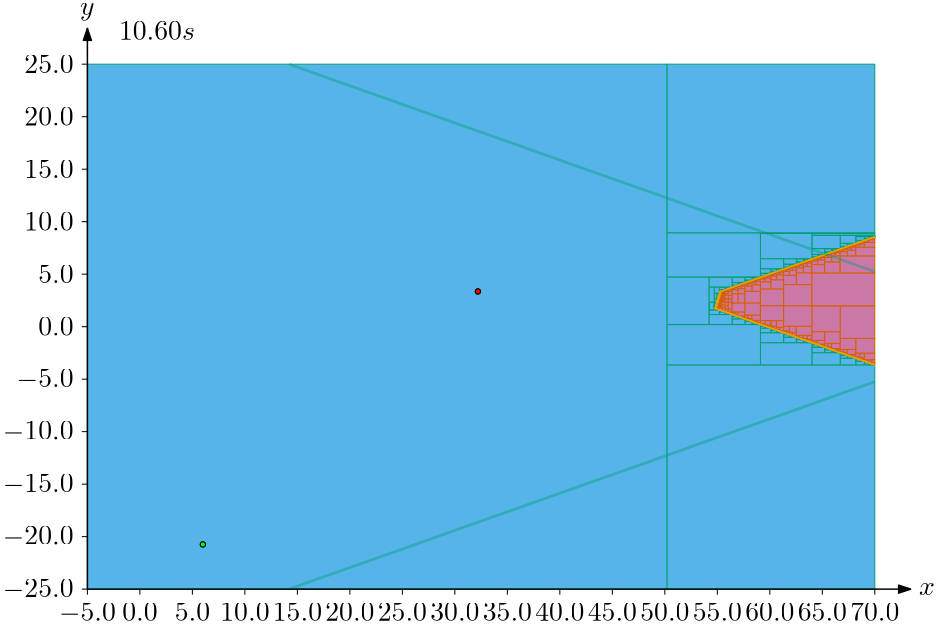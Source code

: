 <?xml version="1.0"?>
<!DOCTYPE ipe SYSTEM "ipe.dtd">
<ipe version="70218">
<ipestyle name="ipegenerator">
<symbol name="arrow/arc(spx)">
<path stroke="sym-stroke" fill="sym-stroke" pen="sym-pen">
0 0 m
-1 0.333 l
-1 -0.333 l
h
</path>
</symbol>
<symbol name="arrow/farc(spx)">
<path stroke="sym-stroke" fill="white" pen="sym-pen">
0 0 m
-1 0.333 l
-1 -0.333 l
h
</path>
</symbol>
<symbol name="arrow/ptarc(spx)">
<path stroke="sym-stroke" fill="sym-stroke" pen="sym-pen">
0 0 m
-1 0.333 l
-0.8 0 l
-1 -0.333 l
h
</path>
</symbol>
<symbol name="arrow/fptarc(spx)">
<path stroke="sym-stroke" fill="white" pen="sym-pen">
0 0 m
-1 0.333 l
-0.8 0 l
-1 -0.333 l
h
</path>
</symbol>
<symbol name="mark/circle(sx)" transformations="translations">
<path fill="sym-stroke">
0.6 0 0 0.6 0 0 e
0.4 0 0 0.4 0 0 e
</path>
</symbol>
<symbol name="mark/disk(sx)" transformations="translations">
<path fill="sym-stroke">
0.6 0 0 0.6 0 0 e
</path>
</symbol>
<symbol name="mark/fdisk(sfx)" transformations="translations">
<group>
<path fill="sym-fill">
0.5 0 0 0.5 0 0 e
</path>
<path fill="sym-stroke" fillrule="eofill">
0.6 0 0 0.6 0 0 e
0.4 0 0 0.4 0 0 e
</path>
</group>
</symbol>
<symbol name="mark/box(sx)" transformations="translations">
<path fill="sym-stroke" fillrule="eofill">
-0.6 -0.6 m
0.6 -0.6 l
0.6 0.6 l
-0.6 0.6 l
h
-0.4 -0.4 m
0.4 -0.4 l
0.4 0.4 l
-0.4 0.4 l
h
</path>
</symbol>
<symbol name="mark/square(sx)" transformations="translations">
<path fill="sym-stroke">
-0.6 -0.6 m
0.6 -0.6 l
0.6 0.6 l
-0.6 0.6 l
h
</path>
</symbol>
<symbol name="mark/fsquare(sfx)" transformations="translations">
<group>
<path fill="sym-fill">
-0.5 -0.5 m
0.5 -0.5 l
0.5 0.5 l
-0.5 0.5 l
h
</path>
<path fill="sym-stroke" fillrule="eofill">
-0.6 -0.6 m
0.6 -0.6 l
0.6 0.6 l
-0.6 0.6 l
h
-0.4 -0.4 m
0.4 -0.4 l
0.4 0.4 l
-0.4 0.4 l
h
</path>
</group>
</symbol>
<symbol name="mark/cross(sx)" transformations="translations">
<group>
<path fill="sym-stroke">
-0.43 -0.57 m
0.57 0.43 l
0.43 0.57 l
-0.57 -0.43 l
h
</path>
<path fill="sym-stroke">
-0.43 0.57 m
0.57 -0.43 l
0.43 -0.57 l
-0.57 0.43 l
h
</path>
</group>
</symbol>
<symbol name="arrow/fnormal(spx)">
<path stroke="sym-stroke" fill="white" pen="sym-pen">
0 0 m
-1 0.333 l
-1 -0.333 l
h
</path>
</symbol>
<symbol name="arrow/pointed(spx)">
<path stroke="sym-stroke" fill="sym-stroke" pen="sym-pen">
0 0 m
-1 0.333 l
-0.8 0 l
-1 -0.333 l
h
</path>
</symbol>
<symbol name="arrow/fpointed(spx)">
<path stroke="sym-stroke" fill="white" pen="sym-pen">
0 0 m
-1 0.333 l
-0.8 0 l
-1 -0.333 l
h
</path>
</symbol>
<symbol name="arrow/linear(spx)">
<path stroke="sym-stroke" pen="sym-pen">
-1 0.333 m
0 0 l
-1 -0.333 l
</path>
</symbol>
<symbol name="arrow/fdouble(spx)">
<path stroke="sym-stroke" fill="white" pen="sym-pen">
0 0 m
-1 0.333 l
-1 -0.333 l
h
-1 0 m
-2 0.333 l
-2 -0.333 l
h
</path>
</symbol>
<symbol name="arrow/double(spx)">
<path stroke="sym-stroke" fill="sym-stroke" pen="sym-pen">
0 0 m
-1 0.333 l
-1 -0.333 l
h
-1 0 m
-2 0.333 l
-2 -0.333 l
h
</path>
</symbol>
<anglesize name="22.5 deg" value="22.5"/>
<anglesize name="30 deg" value="30"/>
<anglesize name="45 deg" value="45"/>
<anglesize name="60 deg" value="60"/>
<anglesize name="90 deg" value="90"/>
<arrowsize name="large" value="10"/>
<arrowsize name="normal" value="4.294"/>
<arrowsize name="small" value="5"/>
<arrowsize name="tiny" value="3"/>
<color name="aliceblue" value="0.941 0.973 1"/>
<color name="antiquewhite" value="0.98 0.922 0.843"/>
<color name="antiquewhite1" value="1 0.937 0.859"/>
<color name="antiquewhite2" value="0.933 0.875 0.8"/>
<color name="antiquewhite3" value="0.804 0.753 0.69"/>
<color name="antiquewhite4" value="0.545 0.514 0.471"/>
<color name="aquamarine" value="0.498 1 0.831"/>
<color name="aquamarine1" value="0.498 1 0.831"/>
<color name="aquamarine2" value="0.463 0.933 0.776"/>
<color name="aquamarine3" value="0.4 0.804 0.667"/>
<color name="aquamarine4" value="0.271 0.545 0.455"/>
<color name="azure" value="0.941 1 1"/>
<color name="azure1" value="0.941 1 1"/>
<color name="azure2" value="0.878 0.933 0.933"/>
<color name="azure3" value="0.757 0.804 0.804"/>
<color name="azure4" value="0.514 0.545 0.545"/>
<color name="beige" value="0.961 0.961 0.863"/>
<color name="bisque" value="1 0.894 0.769"/>
<color name="bisque1" value="1 0.894 0.769"/>
<color name="bisque2" value="0.933 0.835 0.718"/>
<color name="bisque3" value="0.804 0.718 0.62"/>
<color name="bisque4" value="0.545 0.49 0.42"/>
<color name="black" value="0"/>
<color name="blanchedalmond" value="1 0.922 0.804"/>
<color name="blue" value="0 0 1"/>
<color name="blue1" value="0 0 1"/>
<color name="blue2" value="0 0 0.933"/>
<color name="blue3" value="0 0 0.804"/>
<color name="blue4" value="0 0 0.545"/>
<color name="blueviolet" value="0.541 0.169 0.886"/>
<color name="brown" value="0.647 0.165 0.165"/>
<color name="brown1" value="1 0.251 0.251"/>
<color name="brown2" value="0.933 0.231 0.231"/>
<color name="brown3" value="0.804 0.2 0.2"/>
<color name="brown4" value="0.545 0.137 0.137"/>
<color name="burlywood" value="0.871 0.722 0.529"/>
<color name="burlywood1" value="1 0.827 0.608"/>
<color name="burlywood2" value="0.933 0.773 0.569"/>
<color name="burlywood3" value="0.804 0.667 0.49"/>
<color name="burlywood4" value="0.545 0.451 0.333"/>
<color name="cadetblue" value="0.373 0.62 0.627"/>
<color name="cadetblue1" value="0.596 0.961 1"/>
<color name="cadetblue2" value="0.557 0.898 0.933"/>
<color name="cadetblue3" value="0.478 0.773 0.804"/>
<color name="cadetblue4" value="0.325 0.525 0.545"/>
<color name="chartreuse" value="0.498 1 0"/>
<color name="chartreuse1" value="0.498 1 0"/>
<color name="chartreuse2" value="0.463 0.933 0"/>
<color name="chartreuse3" value="0.4 0.804 0"/>
<color name="chartreuse4" value="0.271 0.545 0"/>
<color name="chocolate" value="0.824 0.412 0.118"/>
<color name="chocolate1" value="1 0.498 0.141"/>
<color name="chocolate2" value="0.933 0.463 0.129"/>
<color name="chocolate3" value="0.804 0.4 0.114"/>
<color name="chocolate4" value="0.545 0.271 0.075"/>
<color name="colorBlind1" value="0 0.619 0.451"/>
<color name="colorBlindInFill" value="0.8 0.47 0.655"/>
<color name="colorBlindInStroke" value="0.835 0.369 0"/>
<color name="colorBlindMaybeFill" value="0.941 0.894 0.259"/>
<color name="colorBlindMaybeStroke" value="0.902 0.624 0"/>
<color name="colorBlindOutFill" value="0.337 0.706 0.914"/>
<color name="colorBlindOutStroke" value="0 0.62 0.451"/>
<color name="coral" value="1 0.498 0.314"/>
<color name="coral1" value="1 0.447 0.337"/>
<color name="coral2" value="0.933 0.416 0.314"/>
<color name="coral3" value="0.804 0.357 0.271"/>
<color name="coral4" value="0.545 0.243 0.184"/>
<color name="cornflowerblue" value="0.392 0.584 0.929"/>
<color name="cornsilk" value="1 0.973 0.863"/>
<color name="cornsilk1" value="1 0.973 0.863"/>
<color name="cornsilk2" value="0.933 0.91 0.804"/>
<color name="cornsilk3" value="0.804 0.784 0.694"/>
<color name="cornsilk4" value="0.545 0.533 0.471"/>
<color name="cyan" value="0 1 1"/>
<color name="cyan1" value="0 1 1"/>
<color name="cyan2" value="0 0.933 0.933"/>
<color name="cyan3" value="0 0.804 0.804"/>
<color name="cyan4" value="0 0.545 0.545"/>
<color name="darkblue" value="0 0 0.545"/>
<color name="darkcyan" value="0 0.545 0.545"/>
<color name="darkgoldenrod" value="0.722 0.525 0.043"/>
<color name="darkgoldenrod1" value="1 0.725 0.059"/>
<color name="darkgoldenrod2" value="0.933 0.678 0.055"/>
<color name="darkgoldenrod3" value="0.804 0.584 0.047"/>
<color name="darkgoldenrod4" value="0.545 0.396 0.031"/>
<color name="darkgray" value="0.663"/>
<color name="darkgreen" value="0 0.392 0"/>
<color name="darkgrey" value="0.663"/>
<color name="darkkhaki" value="0.741 0.718 0.42"/>
<color name="darkmagenta" value="0.545 0 0.545"/>
<color name="darkolivegreen" value="0.333 0.42 0.184"/>
<color name="darkolivegreen1" value="0.792 1 0.439"/>
<color name="darkolivegreen2" value="0.737 0.933 0.408"/>
<color name="darkolivegreen3" value="0.635 0.804 0.353"/>
<color name="darkolivegreen4" value="0.431 0.545 0.239"/>
<color name="darkorange" value="1 0.549 0"/>
<color name="darkorange1" value="1 0.498 0"/>
<color name="darkorange2" value="0.933 0.463 0"/>
<color name="darkorange3" value="0.804 0.4 0"/>
<color name="darkorange4" value="0.545 0.271 0"/>
<color name="darkorchid" value="0.6 0.196 0.8"/>
<color name="darkorchid1" value="0.749 0.243 1"/>
<color name="darkorchid2" value="0.698 0.227 0.933"/>
<color name="darkorchid3" value="0.604 0.196 0.804"/>
<color name="darkorchid4" value="0.408 0.133 0.545"/>
<color name="darkred" value="0.545 0 0"/>
<color name="darksalmon" value="0.914 0.588 0.478"/>
<color name="darkseagreen" value="0.561 0.737 0.561"/>
<color name="darkseagreen1" value="0.757 1 0.757"/>
<color name="darkseagreen2" value="0.706 0.933 0.706"/>
<color name="darkseagreen3" value="0.608 0.804 0.608"/>
<color name="darkseagreen4" value="0.412 0.545 0.412"/>
<color name="darkslateblue" value="0.282 0.239 0.545"/>
<color name="darkslategray" value="0.184 0.31 0.31"/>
<color name="darkslategray1" value="0.592 1 1"/>
<color name="darkslategray2" value="0.553 0.933 0.933"/>
<color name="darkslategray3" value="0.475 0.804 0.804"/>
<color name="darkslategray4" value="0.322 0.545 0.545"/>
<color name="darkslategrey" value="0.184 0.31 0.31"/>
<color name="darkturquoise" value="0 0.808 0.82"/>
<color name="darkviolet" value="0.58 0 0.827"/>
<color name="deeppink" value="1 0.078 0.576"/>
<color name="deeppink1" value="1 0.078 0.576"/>
<color name="deeppink2" value="0.933 0.071 0.537"/>
<color name="deeppink3" value="0.804 0.063 0.463"/>
<color name="deeppink4" value="0.545 0.039 0.314"/>
<color name="deepskyblue" value="0 0.749 1"/>
<color name="deepskyblue1" value="0 0.749 1"/>
<color name="deepskyblue2" value="0 0.698 0.933"/>
<color name="deepskyblue3" value="0 0.604 0.804"/>
<color name="deepskyblue4" value="0 0.408 0.545"/>
<color name="dimgray" value="0.412"/>
<color name="dimgrey" value="0.412"/>
<color name="dodgerblue" value="0.118 0.565 1"/>
<color name="dodgerblue1" value="0.118 0.565 1"/>
<color name="dodgerblue2" value="0.11 0.525 0.933"/>
<color name="dodgerblue3" value="0.094 0.455 0.804"/>
<color name="dodgerblue4" value="0.063 0.306 0.545"/>
<color name="firebrick" value="0.698 0.133 0.133"/>
<color name="firebrick1" value="1 0.188 0.188"/>
<color name="firebrick2" value="0.933 0.173 0.173"/>
<color name="firebrick3" value="0.804 0.149 0.149"/>
<color name="firebrick4" value="0.545 0.102 0.102"/>
<color name="floralwhite" value="1 0.98 0.941"/>
<color name="forestgreen" value="0.133 0.545 0.133"/>
<color name="gainsboro" value="0.863"/>
<color name="ghostwhite" value="0.973 0.973 1"/>
<color name="gold" value="1 0.843 0"/>
<color name="gold1" value="1 0.843 0"/>
<color name="gold2" value="0.933 0.788 0"/>
<color name="gold3" value="0.804 0.678 0"/>
<color name="gold4" value="0.545 0.459 0"/>
<color name="goldenrod" value="0.855 0.647 0.125"/>
<color name="goldenrod1" value="1 0.757 0.145"/>
<color name="goldenrod2" value="0.933 0.706 0.133"/>
<color name="goldenrod3" value="0.804 0.608 0.114"/>
<color name="goldenrod4" value="0.545 0.412 0.078"/>
<color name="gray" value="0.745"/>
<color name="gray0" value="0"/>
<color name="gray1" value="0.012"/>
<color name="gray10" value="0.102"/>
<color name="gray100" value="1"/>
<color name="gray11" value="0.11"/>
<color name="gray12" value="0.122"/>
<color name="gray13" value="0.129"/>
<color name="gray14" value="0.141"/>
<color name="gray15" value="0.149"/>
<color name="gray16" value="0.161"/>
<color name="gray17" value="0.169"/>
<color name="gray18" value="0.18"/>
<color name="gray19" value="0.188"/>
<color name="gray2" value="0.02"/>
<color name="gray20" value="0.2"/>
<color name="gray21" value="0.212"/>
<color name="gray22" value="0.22"/>
<color name="gray23" value="0.231"/>
<color name="gray24" value="0.239"/>
<color name="gray25" value="0.251"/>
<color name="gray26" value="0.259"/>
<color name="gray27" value="0.271"/>
<color name="gray28" value="0.278"/>
<color name="gray29" value="0.29"/>
<color name="gray3" value="0.031"/>
<color name="gray30" value="0.302"/>
<color name="gray31" value="0.31"/>
<color name="gray32" value="0.322"/>
<color name="gray33" value="0.329"/>
<color name="gray34" value="0.341"/>
<color name="gray35" value="0.349"/>
<color name="gray36" value="0.361"/>
<color name="gray37" value="0.369"/>
<color name="gray38" value="0.38"/>
<color name="gray39" value="0.388"/>
<color name="gray4" value="0.039"/>
<color name="gray40" value="0.4"/>
<color name="gray41" value="0.412"/>
<color name="gray42" value="0.42"/>
<color name="gray43" value="0.431"/>
<color name="gray44" value="0.439"/>
<color name="gray45" value="0.451"/>
<color name="gray46" value="0.459"/>
<color name="gray47" value="0.471"/>
<color name="gray48" value="0.478"/>
<color name="gray49" value="0.49"/>
<color name="gray5" value="0.051"/>
<color name="gray50" value="0.498"/>
<color name="gray51" value="0.51"/>
<color name="gray52" value="0.522"/>
<color name="gray53" value="0.529"/>
<color name="gray54" value="0.541"/>
<color name="gray55" value="0.549"/>
<color name="gray56" value="0.561"/>
<color name="gray57" value="0.569"/>
<color name="gray58" value="0.58"/>
<color name="gray59" value="0.588"/>
<color name="gray6" value="0.059"/>
<color name="gray60" value="0.6"/>
<color name="gray61" value="0.612"/>
<color name="gray62" value="0.62"/>
<color name="gray63" value="0.631"/>
<color name="gray64" value="0.639"/>
<color name="gray65" value="0.651"/>
<color name="gray66" value="0.659"/>
<color name="gray67" value="0.671"/>
<color name="gray68" value="0.678"/>
<color name="gray69" value="0.69"/>
<color name="gray7" value="0.071"/>
<color name="gray70" value="0.702"/>
<color name="gray71" value="0.71"/>
<color name="gray72" value="0.722"/>
<color name="gray73" value="0.729"/>
<color name="gray74" value="0.741"/>
<color name="gray75" value="0.749"/>
<color name="gray76" value="0.761"/>
<color name="gray77" value="0.769"/>
<color name="gray78" value="0.78"/>
<color name="gray79" value="0.788"/>
<color name="gray8" value="0.078"/>
<color name="gray80" value="0.8"/>
<color name="gray81" value="0.812"/>
<color name="gray82" value="0.82"/>
<color name="gray83" value="0.831"/>
<color name="gray84" value="0.839"/>
<color name="gray85" value="0.851"/>
<color name="gray86" value="0.859"/>
<color name="gray87" value="0.871"/>
<color name="gray88" value="0.878"/>
<color name="gray89" value="0.89"/>
<color name="gray9" value="0.09"/>
<color name="gray90" value="0.898"/>
<color name="gray91" value="0.91"/>
<color name="gray92" value="0.922"/>
<color name="gray93" value="0.929"/>
<color name="gray94" value="0.941"/>
<color name="gray95" value="0.949"/>
<color name="gray96" value="0.961"/>
<color name="gray97" value="0.969"/>
<color name="gray98" value="0.98"/>
<color name="gray99" value="0.988"/>
<color name="green" value="0 1 0"/>
<color name="green1" value="0 1 0"/>
<color name="green2" value="0 0.933 0"/>
<color name="green3" value="0 0.804 0"/>
<color name="green4" value="0 0.545 0"/>
<color name="greenyellow" value="0.678 1 0.184"/>
<color name="grey" value="0.745"/>
<color name="grey0" value="0"/>
<color name="grey1" value="0.012"/>
<color name="grey10" value="0.102"/>
<color name="grey100" value="1"/>
<color name="grey11" value="0.11"/>
<color name="grey12" value="0.122"/>
<color name="grey13" value="0.129"/>
<color name="grey14" value="0.141"/>
<color name="grey15" value="0.149"/>
<color name="grey16" value="0.161"/>
<color name="grey17" value="0.169"/>
<color name="grey18" value="0.18"/>
<color name="grey19" value="0.188"/>
<color name="grey2" value="0.02"/>
<color name="grey20" value="0.2"/>
<color name="grey21" value="0.212"/>
<color name="grey22" value="0.22"/>
<color name="grey23" value="0.231"/>
<color name="grey24" value="0.239"/>
<color name="grey25" value="0.251"/>
<color name="grey26" value="0.259"/>
<color name="grey27" value="0.271"/>
<color name="grey28" value="0.278"/>
<color name="grey29" value="0.29"/>
<color name="grey3" value="0.031"/>
<color name="grey30" value="0.302"/>
<color name="grey31" value="0.31"/>
<color name="grey32" value="0.322"/>
<color name="grey33" value="0.329"/>
<color name="grey34" value="0.341"/>
<color name="grey35" value="0.349"/>
<color name="grey36" value="0.361"/>
<color name="grey37" value="0.369"/>
<color name="grey38" value="0.38"/>
<color name="grey39" value="0.388"/>
<color name="grey4" value="0.039"/>
<color name="grey40" value="0.4"/>
<color name="grey41" value="0.412"/>
<color name="grey42" value="0.42"/>
<color name="grey43" value="0.431"/>
<color name="grey44" value="0.439"/>
<color name="grey45" value="0.451"/>
<color name="grey46" value="0.459"/>
<color name="grey47" value="0.471"/>
<color name="grey48" value="0.478"/>
<color name="grey49" value="0.49"/>
<color name="grey5" value="0.051"/>
<color name="grey50" value="0.498"/>
<color name="grey51" value="0.51"/>
<color name="grey52" value="0.522"/>
<color name="grey53" value="0.529"/>
<color name="grey54" value="0.541"/>
<color name="grey55" value="0.549"/>
<color name="grey56" value="0.561"/>
<color name="grey57" value="0.569"/>
<color name="grey58" value="0.58"/>
<color name="grey59" value="0.588"/>
<color name="grey6" value="0.059"/>
<color name="grey60" value="0.6"/>
<color name="grey61" value="0.612"/>
<color name="grey62" value="0.62"/>
<color name="grey63" value="0.631"/>
<color name="grey64" value="0.639"/>
<color name="grey65" value="0.651"/>
<color name="grey66" value="0.659"/>
<color name="grey67" value="0.671"/>
<color name="grey68" value="0.678"/>
<color name="grey69" value="0.69"/>
<color name="grey7" value="0.071"/>
<color name="grey70" value="0.702"/>
<color name="grey71" value="0.71"/>
<color name="grey72" value="0.722"/>
<color name="grey73" value="0.729"/>
<color name="grey74" value="0.741"/>
<color name="grey75" value="0.749"/>
<color name="grey76" value="0.761"/>
<color name="grey77" value="0.769"/>
<color name="grey78" value="0.78"/>
<color name="grey79" value="0.788"/>
<color name="grey8" value="0.078"/>
<color name="grey80" value="0.8"/>
<color name="grey81" value="0.812"/>
<color name="grey82" value="0.82"/>
<color name="grey83" value="0.831"/>
<color name="grey84" value="0.839"/>
<color name="grey85" value="0.851"/>
<color name="grey86" value="0.859"/>
<color name="grey87" value="0.871"/>
<color name="grey88" value="0.878"/>
<color name="grey89" value="0.89"/>
<color name="grey9" value="0.09"/>
<color name="grey90" value="0.898"/>
<color name="grey91" value="0.91"/>
<color name="grey92" value="0.922"/>
<color name="grey93" value="0.929"/>
<color name="grey94" value="0.941"/>
<color name="grey95" value="0.949"/>
<color name="grey96" value="0.961"/>
<color name="grey97" value="0.969"/>
<color name="grey98" value="0.98"/>
<color name="grey99" value="0.988"/>
<color name="honeydew" value="0.941 1 0.941"/>
<color name="honeydew1" value="0.941 1 0.941"/>
<color name="honeydew2" value="0.878 0.933 0.878"/>
<color name="honeydew3" value="0.757 0.804 0.757"/>
<color name="honeydew4" value="0.514 0.545 0.514"/>
<color name="hotpink" value="1 0.412 0.706"/>
<color name="hotpink1" value="1 0.431 0.706"/>
<color name="hotpink2" value="0.933 0.416 0.655"/>
<color name="hotpink3" value="0.804 0.376 0.565"/>
<color name="hotpink4" value="0.545 0.227 0.384"/>
<color name="indianred" value="0.804 0.361 0.361"/>
<color name="indianred1" value="1 0.416 0.416"/>
<color name="indianred2" value="0.933 0.388 0.388"/>
<color name="indianred3" value="0.804 0.333 0.333"/>
<color name="indianred4" value="0.545 0.227 0.227"/>
<color name="ivory" value="1 1 0.941"/>
<color name="ivory1" value="1 1 0.941"/>
<color name="ivory2" value="0.933 0.933 0.878"/>
<color name="ivory3" value="0.804 0.804 0.757"/>
<color name="ivory4" value="0.545 0.545 0.514"/>
<color name="khaki" value="0.941 0.902 0.549"/>
<color name="khaki1" value="1 0.965 0.561"/>
<color name="khaki2" value="0.933 0.902 0.522"/>
<color name="khaki3" value="0.804 0.776 0.451"/>
<color name="khaki4" value="0.545 0.525 0.306"/>
<color name="lavender" value="0.902 0.902 0.98"/>
<color name="lavenderblush" value="1 0.941 0.961"/>
<color name="lavenderblush1" value="1 0.941 0.961"/>
<color name="lavenderblush2" value="0.933 0.878 0.898"/>
<color name="lavenderblush3" value="0.804 0.757 0.773"/>
<color name="lavenderblush4" value="0.545 0.514 0.525"/>
<color name="lawngreen" value="0.486 0.988 0"/>
<color name="lemonchiffon" value="1 0.98 0.804"/>
<color name="lemonchiffon1" value="1 0.98 0.804"/>
<color name="lemonchiffon2" value="0.933 0.914 0.749"/>
<color name="lemonchiffon3" value="0.804 0.788 0.647"/>
<color name="lemonchiffon4" value="0.545 0.537 0.439"/>
<color name="lightblue" value="0.678 0.847 0.902"/>
<color name="lightblue1" value="0.749 0.937 1"/>
<color name="lightblue2" value="0.698 0.875 0.933"/>
<color name="lightblue3" value="0.604 0.753 0.804"/>
<color name="lightblue4" value="0.408 0.514 0.545"/>
<color name="lightcoral" value="0.941 0.502 0.502"/>
<color name="lightcyan" value="0.878 1 1"/>
<color name="lightcyan1" value="0.878 1 1"/>
<color name="lightcyan2" value="0.82 0.933 0.933"/>
<color name="lightcyan3" value="0.706 0.804 0.804"/>
<color name="lightcyan4" value="0.478 0.545 0.545"/>
<color name="lightgoldenrod" value="0.933 0.867 0.51"/>
<color name="lightgoldenrod1" value="1 0.925 0.545"/>
<color name="lightgoldenrod2" value="0.933 0.863 0.51"/>
<color name="lightgoldenrod3" value="0.804 0.745 0.439"/>
<color name="lightgoldenrod4" value="0.545 0.506 0.298"/>
<color name="lightgoldenrodyellow" value="0.98 0.98 0.824"/>
<color name="lightgray" value="0.827"/>
<color name="lightgreen" value="0.565 0.933 0.565"/>
<color name="lightgrey" value="0.827"/>
<color name="lightpink" value="1 0.714 0.757"/>
<color name="lightpink1" value="1 0.682 0.725"/>
<color name="lightpink2" value="0.933 0.635 0.678"/>
<color name="lightpink3" value="0.804 0.549 0.584"/>
<color name="lightpink4" value="0.545 0.373 0.396"/>
<color name="lightsalmon" value="1 0.627 0.478"/>
<color name="lightsalmon1" value="1 0.627 0.478"/>
<color name="lightsalmon2" value="0.933 0.584 0.447"/>
<color name="lightsalmon3" value="0.804 0.506 0.384"/>
<color name="lightsalmon4" value="0.545 0.341 0.259"/>
<color name="lightseagreen" value="0.125 0.698 0.667"/>
<color name="lightskyblue" value="0.529 0.808 0.98"/>
<color name="lightskyblue1" value="0.69 0.886 1"/>
<color name="lightskyblue2" value="0.643 0.827 0.933"/>
<color name="lightskyblue3" value="0.553 0.714 0.804"/>
<color name="lightskyblue4" value="0.376 0.482 0.545"/>
<color name="lightslateblue" value="0.518 0.439 1"/>
<color name="lightslategray" value="0.467 0.533 0.6"/>
<color name="lightslategrey" value="0.467 0.533 0.6"/>
<color name="lightsteelblue" value="0.69 0.769 0.871"/>
<color name="lightsteelblue1" value="0.792 0.882 1"/>
<color name="lightsteelblue2" value="0.737 0.824 0.933"/>
<color name="lightsteelblue3" value="0.635 0.71 0.804"/>
<color name="lightsteelblue4" value="0.431 0.482 0.545"/>
<color name="lightyellow" value="1 1 0.878"/>
<color name="lightyellow1" value="1 1 0.878"/>
<color name="lightyellow2" value="0.933 0.933 0.82"/>
<color name="lightyellow3" value="0.804 0.804 0.706"/>
<color name="lightyellow4" value="0.545 0.545 0.478"/>
<color name="limegreen" value="0.196 0.804 0.196"/>
<color name="linen" value="0.98 0.941 0.902"/>
<color name="magenta" value="1 0 1"/>
<color name="magenta1" value="1 0 1"/>
<color name="magenta2" value="0.933 0 0.933"/>
<color name="magenta3" value="0.804 0 0.804"/>
<color name="magenta4" value="0.545 0 0.545"/>
<color name="maroon" value="0.69 0.188 0.376"/>
<color name="maroon1" value="1 0.204 0.702"/>
<color name="maroon2" value="0.933 0.188 0.655"/>
<color name="maroon3" value="0.804 0.161 0.565"/>
<color name="maroon4" value="0.545 0.11 0.384"/>
<color name="mediumaquamarine" value="0.4 0.804 0.667"/>
<color name="mediumblue" value="0 0 0.804"/>
<color name="mediumorchid" value="0.729 0.333 0.827"/>
<color name="mediumorchid1" value="0.878 0.4 1"/>
<color name="mediumorchid2" value="0.82 0.373 0.933"/>
<color name="mediumorchid3" value="0.706 0.322 0.804"/>
<color name="mediumorchid4" value="0.478 0.216 0.545"/>
<color name="mediumpurple" value="0.576 0.439 0.859"/>
<color name="mediumpurple1" value="0.671 0.51 1"/>
<color name="mediumpurple2" value="0.624 0.475 0.933"/>
<color name="mediumpurple3" value="0.537 0.408 0.804"/>
<color name="mediumpurple4" value="0.365 0.278 0.545"/>
<color name="mediumseagreen" value="0.235 0.702 0.443"/>
<color name="mediumslateblue" value="0.482 0.408 0.933"/>
<color name="mediumspringgreen" value="0 0.98 0.604"/>
<color name="mediumturquoise" value="0.282 0.82 0.8"/>
<color name="mediumvioletred" value="0.78 0.082 0.522"/>
<color name="midnightblue" value="0.098 0.098 0.439"/>
<color name="mintcream" value="0.961 1 0.98"/>
<color name="mistyrose" value="1 0.894 0.882"/>
<color name="mistyrose1" value="1 0.894 0.882"/>
<color name="mistyrose2" value="0.933 0.835 0.824"/>
<color name="mistyrose3" value="0.804 0.718 0.71"/>
<color name="mistyrose4" value="0.545 0.49 0.482"/>
<color name="moccasin" value="1 0.894 0.71"/>
<color name="navajowhite" value="1 0.871 0.678"/>
<color name="navajowhite1" value="1 0.871 0.678"/>
<color name="navajowhite2" value="0.933 0.812 0.631"/>
<color name="navajowhite3" value="0.804 0.702 0.545"/>
<color name="navajowhite4" value="0.545 0.475 0.369"/>
<color name="navy" value="0 0 0.502"/>
<color name="navyblue" value="0 0 0.502"/>
<color name="oldlace" value="0.992 0.961 0.902"/>
<color name="olivedrab" value="0.42 0.557 0.137"/>
<color name="olivedrab1" value="0.753 1 0.243"/>
<color name="olivedrab2" value="0.702 0.933 0.227"/>
<color name="olivedrab3" value="0.604 0.804 0.196"/>
<color name="olivedrab4" value="0.412 0.545 0.133"/>
<color name="orange" value="1 0.647 0"/>
<color name="orange1" value="1 0.647 0"/>
<color name="orange2" value="0.933 0.604 0"/>
<color name="orange3" value="0.804 0.522 0"/>
<color name="orange4" value="0.545 0.353 0"/>
<color name="orangered" value="1 0.271 0"/>
<color name="orangered1" value="1 0.271 0"/>
<color name="orangered2" value="0.933 0.251 0"/>
<color name="orangered3" value="0.804 0.216 0"/>
<color name="orangered4" value="0.545 0.145 0"/>
<color name="orchid" value="0.855 0.439 0.839"/>
<color name="orchid1" value="1 0.514 0.98"/>
<color name="orchid2" value="0.933 0.478 0.914"/>
<color name="orchid3" value="0.804 0.412 0.788"/>
<color name="orchid4" value="0.545 0.278 0.537"/>
<color name="palegoldenrod" value="0.933 0.91 0.667"/>
<color name="palegreen" value="0.596 0.984 0.596"/>
<color name="palegreen1" value="0.604 1 0.604"/>
<color name="palegreen2" value="0.565 0.933 0.565"/>
<color name="palegreen3" value="0.486 0.804 0.486"/>
<color name="palegreen4" value="0.329 0.545 0.329"/>
<color name="paleturquoise" value="0.686 0.933 0.933"/>
<color name="paleturquoise1" value="0.733 1 1"/>
<color name="paleturquoise2" value="0.682 0.933 0.933"/>
<color name="paleturquoise3" value="0.588 0.804 0.804"/>
<color name="paleturquoise4" value="0.4 0.545 0.545"/>
<color name="palevioletred" value="0.859 0.439 0.576"/>
<color name="palevioletred1" value="1 0.51 0.671"/>
<color name="palevioletred2" value="0.933 0.475 0.624"/>
<color name="palevioletred3" value="0.804 0.408 0.537"/>
<color name="palevioletred4" value="0.545 0.278 0.365"/>
<color name="papayawhip" value="1 0.937 0.835"/>
<color name="peachpuff" value="1 0.855 0.725"/>
<color name="peachpuff1" value="1 0.855 0.725"/>
<color name="peachpuff2" value="0.933 0.796 0.678"/>
<color name="peachpuff3" value="0.804 0.686 0.584"/>
<color name="peachpuff4" value="0.545 0.467 0.396"/>
<color name="peru" value="0.804 0.522 0.247"/>
<color name="pink" value="1 0.753 0.796"/>
<color name="pink1" value="1 0.71 0.773"/>
<color name="pink2" value="0.933 0.663 0.722"/>
<color name="pink3" value="0.804 0.569 0.62"/>
<color name="pink4" value="0.545 0.388 0.424"/>
<color name="plum" value="0.867 0.627 0.867"/>
<color name="plum1" value="1 0.733 1"/>
<color name="plum2" value="0.933 0.682 0.933"/>
<color name="plum3" value="0.804 0.588 0.804"/>
<color name="plum4" value="0.545 0.4 0.545"/>
<color name="powderblue" value="0.69 0.878 0.902"/>
<color name="purple" value="0.627 0.125 0.941"/>
<color name="purple1" value="0.608 0.188 1"/>
<color name="purple2" value="0.569 0.173 0.933"/>
<color name="purple3" value="0.49 0.149 0.804"/>
<color name="purple4" value="0.333 0.102 0.545"/>
<color name="red" value="1 0 0"/>
<color name="red1" value="1 0 0"/>
<color name="red2" value="0.933 0 0"/>
<color name="red3" value="0.804 0 0"/>
<color name="red4" value="0.545 0 0"/>
<color name="rosybrown" value="0.737 0.561 0.561"/>
<color name="rosybrown1" value="1 0.757 0.757"/>
<color name="rosybrown2" value="0.933 0.706 0.706"/>
<color name="rosybrown3" value="0.804 0.608 0.608"/>
<color name="rosybrown4" value="0.545 0.412 0.412"/>
<color name="royalblue" value="0.255 0.412 0.882"/>
<color name="royalblue1" value="0.282 0.463 1"/>
<color name="royalblue2" value="0.263 0.431 0.933"/>
<color name="royalblue3" value="0.227 0.373 0.804"/>
<color name="royalblue4" value="0.153 0.251 0.545"/>
<color name="saddlebrown" value="0.545 0.271 0.075"/>
<color name="salmon" value="0.98 0.502 0.447"/>
<color name="salmon1" value="1 0.549 0.412"/>
<color name="salmon2" value="0.933 0.51 0.384"/>
<color name="salmon3" value="0.804 0.439 0.329"/>
<color name="salmon4" value="0.545 0.298 0.224"/>
<color name="sandybrown" value="0.957 0.643 0.376"/>
<color name="seagreen" value="0.18 0.545 0.341"/>
<color name="seagreen1" value="0.329 1 0.624"/>
<color name="seagreen2" value="0.306 0.933 0.58"/>
<color name="seagreen3" value="0.263 0.804 0.502"/>
<color name="seagreen4" value="0.18 0.545 0.341"/>
<color name="seashell" value="1 0.961 0.933"/>
<color name="seashell1" value="1 0.961 0.933"/>
<color name="seashell2" value="0.933 0.898 0.871"/>
<color name="seashell3" value="0.804 0.773 0.749"/>
<color name="seashell4" value="0.545 0.525 0.51"/>
<color name="sienna" value="0.627 0.322 0.176"/>
<color name="sienna1" value="1 0.51 0.278"/>
<color name="sienna2" value="0.933 0.475 0.259"/>
<color name="sienna3" value="0.804 0.408 0.224"/>
<color name="sienna4" value="0.545 0.278 0.149"/>
<color name="skyblue" value="0.529 0.808 0.922"/>
<color name="skyblue1" value="0.529 0.808 1"/>
<color name="skyblue2" value="0.494 0.753 0.933"/>
<color name="skyblue3" value="0.424 0.651 0.804"/>
<color name="skyblue4" value="0.29 0.439 0.545"/>
<color name="slateblue" value="0.416 0.353 0.804"/>
<color name="slateblue1" value="0.514 0.435 1"/>
<color name="slateblue2" value="0.478 0.404 0.933"/>
<color name="slateblue3" value="0.412 0.349 0.804"/>
<color name="slateblue4" value="0.278 0.235 0.545"/>
<color name="slategray" value="0.439 0.502 0.565"/>
<color name="slategray1" value="0.776 0.886 1"/>
<color name="slategray2" value="0.725 0.827 0.933"/>
<color name="slategray3" value="0.624 0.714 0.804"/>
<color name="slategray4" value="0.424 0.482 0.545"/>
<color name="slategrey" value="0.439 0.502 0.565"/>
<color name="snow" value="1 0.98 0.98"/>
<color name="snow1" value="1 0.98 0.98"/>
<color name="snow2" value="0.933 0.914 0.914"/>
<color name="snow3" value="0.804 0.788 0.788"/>
<color name="snow4" value="0.545 0.537 0.537"/>
<color name="springgreen" value="0 1 0.498"/>
<color name="springgreen1" value="0 1 0.498"/>
<color name="springgreen2" value="0 0.933 0.463"/>
<color name="springgreen3" value="0 0.804 0.4"/>
<color name="springgreen4" value="0 0.545 0.271"/>
<color name="steelblue" value="0.275 0.51 0.706"/>
<color name="steelblue1" value="0.388 0.722 1"/>
<color name="steelblue2" value="0.361 0.675 0.933"/>
<color name="steelblue3" value="0.31 0.58 0.804"/>
<color name="steelblue4" value="0.212 0.392 0.545"/>
<color name="tan" value="0.824 0.706 0.549"/>
<color name="tan1" value="1 0.647 0.31"/>
<color name="tan2" value="0.933 0.604 0.286"/>
<color name="tan3" value="0.804 0.522 0.247"/>
<color name="tan4" value="0.545 0.353 0.169"/>
<color name="thistle" value="0.847 0.749 0.847"/>
<color name="thistle1" value="1 0.882 1"/>
<color name="thistle2" value="0.933 0.824 0.933"/>
<color name="thistle3" value="0.804 0.71 0.804"/>
<color name="thistle4" value="0.545 0.482 0.545"/>
<color name="tomato" value="1 0.388 0.278"/>
<color name="tomato1" value="1 0.388 0.278"/>
<color name="tomato2" value="0.933 0.361 0.259"/>
<color name="tomato3" value="0.804 0.31 0.224"/>
<color name="tomato4" value="0.545 0.212 0.149"/>
<color name="turquoise" value="0.251 0.878 0.816"/>
<color name="turquoise1" value="0 0.961 1"/>
<color name="turquoise2" value="0 0.898 0.933"/>
<color name="turquoise3" value="0 0.773 0.804"/>
<color name="turquoise4" value="0 0.525 0.545"/>
<color name="violet" value="0.933 0.51 0.933"/>
<color name="violetred" value="0.816 0.125 0.565"/>
<color name="violetred1" value="1 0.243 0.588"/>
<color name="violetred2" value="0.933 0.227 0.549"/>
<color name="violetred3" value="0.804 0.196 0.471"/>
<color name="violetred4" value="0.545 0.133 0.322"/>
<color name="wheat" value="0.961 0.871 0.702"/>
<color name="wheat1" value="1 0.906 0.729"/>
<color name="wheat2" value="0.933 0.847 0.682"/>
<color name="wheat3" value="0.804 0.729 0.588"/>
<color name="wheat4" value="0.545 0.494 0.4"/>
<color name="white" value="1"/>
<color name="whitesmoke" value="0.961"/>
<color name="yellow" value="1 1 0"/>
<color name="yellow1" value="1 1 0"/>
<color name="yellow2" value="0.933 0.933 0"/>
<color name="yellow3" value="0.804 0.804 0"/>
<color name="yellow4" value="0.545 0.545 0"/>
<color name="yellowgreen" value="0.604 0.804 0.196"/>
<dashstyle name="dash dot dotted" value="[4 2 1 2 1 2] 0"/>
<dashstyle name="dash dotted" value="[4 2 1 2] 0"/>
<dashstyle name="dashed" value="[4] 0"/>
<dashstyle name="dotted" value="[1 3] 0"/>
<gridsize name="10 pts (~3.5 mm)" value="10"/>
<gridsize name="14 pts (~5 mm)" value="14"/>
<gridsize name="16 pts (~6 mm)" value="16"/>
<gridsize name="20 pts (~7 mm)" value="20"/>
<gridsize name="28 pts (~10 mm)" value="28"/>
<gridsize name="32 pts (~12 mm)" value="32"/>
<gridsize name="4 pts" value="4"/>
<gridsize name="56 pts (~20 mm)" value="56"/>
<gridsize name="8 pts (~3 mm)" value="8"/>
<opacity name="10%" value="0.1"/>
<opacity name="15%" value="0.15"/>
<opacity name="20%" value="0.2"/>
<opacity name="25%" value="0.25"/>
<opacity name="30%" value="0.3"/>
<opacity name="35%" value="0.35"/>
<opacity name="40%" value="0.4"/>
<opacity name="45%" value="0.45"/>
<opacity name="5%" value="0.05"/>
<opacity name="50%" value="0.5"/>
<opacity name="55%" value="0.55"/>
<opacity name="60%" value="0.6"/>
<opacity name="65%" value="0.65"/>
<opacity name="70%" value="0.7"/>
<opacity name="75%" value="0.75"/>
<opacity name="80%" value="0.8"/>
<opacity name="85%" value="0.85"/>
<opacity name="90%" value="0.9"/>
<opacity name="95%" value="0.95"/>
<pen name="axis" value="0.549"/>
<pen name="axis_segment" value="0.366"/>
<pen name="fat" value="1.2"/>
<pen name="heavier" value="0.8"/>
<pen name="normal" value="0.366"/>
<pen name="ultrafat" value="2"/>
<symbolsize name="large" value="5"/>
<symbolsize name="small" value="2"/>
<symbolsize name="tiny" value="1.1"/>
<textsize name="Huge" value="\Huge"/>
<textsize name="LARGE" value="\LARGE"/>
<textsize name="Large" value="\Large"/>
<textsize name="footnote" value="\footnotesize"/>
<textsize name="huge" value="\huge"/>
<textsize name="large" value="\large"/>
<textsize name="normal" value="\normalsize"/>
<textsize name="small" value="\small"/>
<textsize name="tiny" value="\tiny"/>
<textstyle name="center" begin="\begin{center}" end="\end{center}"/>
<textstyle name="item" begin="\begin{itemize}\item{}" end="\end{itemize}"/>
<textstyle name="itemize" begin="\begin{itemize}" end="\end{itemize}"/>
<preamble>
	\usepackage{amsfonts}
	\usepackage{amsmath}
	\usepackage{amssymb}
	\usepackage{mathrsfs}
</preamble>
<layout paper="365.877 243.918" origin="0 0" frame="365.877 243.918"/>
<tiling name="falling" angle="-60" step="4" width="1"/>
<tiling name="rising" angle="30" step="4" width="1"/>
</ipestyle>
<page>
<layer name="axis"/>
<layer name="data"/>
<layer name="outer"/>
<layer name="inner"/>
<layer name="uncertain"/>
<layer name="penumbra"/>
<layer name="sensors"/>
<layer name="boats"/>
<layer name="wakes"/>
<view layers="axis data outer inner uncertain sensors boats wakes"/>
<path layer="inner" stroke="0.835 0.369 0" fill="0.8 0.47 0.655">
310.747 154.006 m
310.937 154.006 l
310.937 154.156 l
310.747 154.156 l
h
</path>
<path stroke="0.835 0.369 0" fill="0.8 0.47 0.655">
310.592 154.006 m
310.747 154.006 l
310.747 154.125 l
310.592 154.125 l
h
</path>
<path stroke="0.835 0.369 0" fill="0.8 0.47 0.655">
310.437 153.95 m
310.592 153.95 l
310.592 154.07 l
310.437 154.07 l
h
</path>
<path stroke="0.835 0.369 0" fill="0.8 0.47 0.655">
310.31 153.95 m
310.437 153.95 l
310.437 154.045 l
310.31 154.045 l
h
</path>
<path stroke="0.835 0.369 0" fill="0.8 0.47 0.655">
310.155 153.849 m
310.31 153.849 l
310.31 153.97 l
310.155 153.97 l
h
</path>
<path stroke="0.835 0.369 0" fill="0.8 0.47 0.655">
310.028 153.849 m
310.155 153.849 l
310.155 153.944 l
310.028 153.944 l
h
</path>
<path stroke="0.835 0.369 0" fill="0.8 0.47 0.655">
309.901 153.803 m
310.028 153.803 l
310.028 153.899 l
309.901 153.899 l
h
</path>
<path stroke="0.835 0.369 0" fill="0.8 0.47 0.655">
309.642 153.721 m
309.797 153.721 l
309.797 153.817 l
309.642 153.817 l
h
</path>
<path stroke="0.835 0.369 0" fill="0.8 0.47 0.655">
308.71 153.389 m
308.865 153.389 l
308.865 153.486 l
308.71 153.486 l
h
</path>
<path stroke="0.835 0.369 0" fill="0.8 0.47 0.655">
307.014 152.787 m
307.169 152.787 l
307.169 152.884 l
307.014 152.884 l
h
</path>
<path stroke="0.835 0.369 0" fill="0.8 0.47 0.655">
303.932 151.696 m
304.087 151.696 l
304.087 151.793 l
303.932 151.793 l
h
</path>
<path stroke="0.835 0.369 0" fill="0.8 0.47 0.655">
298.327 149.703 m
298.482 149.703 l
298.482 149.804 l
298.327 149.804 l
h
</path>
<path stroke="0.835 0.369 0" fill="0.8 0.47 0.655">
288.137 146.08 m
288.292 146.08 l
288.292 146.188 l
288.137 146.188 l
h
</path>
<path stroke="0.835 0.369 0" fill="0.8 0.47 0.655">
269.609 139.516 m
269.765 139.516 l
269.765 139.625 l
269.609 139.625 l
h
</path>
<path stroke="0.835 0.369 0" fill="0.8 0.47 0.655">
267.942 138.968 m
268.069 138.968 l
268.069 139.053 l
267.942 139.053 l
h
</path>
<path stroke="0.835 0.369 0" fill="0.8 0.47 0.655">
266.555 138.476 m
266.682 138.476 l
266.682 138.561 l
266.555 138.561 l
h
</path>
<path stroke="0.835 0.369 0" fill="0.8 0.47 0.655">
264.033 137.583 m
264.16 137.583 l
264.16 137.668 l
264.033 137.668 l
h
</path>
<path stroke="0.835 0.369 0" fill="0.8 0.47 0.655">
310.592 153.728 m
310.937 153.728 l
310.937 154.006 l
310.592 154.006 l
h
</path>
<path stroke="0.835 0.369 0" fill="0.8 0.47 0.655">
310.31 153.728 m
310.592 153.728 l
310.592 153.95 l
310.31 153.95 l
h
</path>
<path stroke="0.835 0.369 0" fill="0.8 0.47 0.655">
310.028 153.627 m
310.31 153.627 l
310.31 153.849 l
310.028 153.849 l
h
</path>
<path stroke="0.835 0.369 0" fill="0.8 0.47 0.655">
309.797 153.627 m
310.028 153.627 l
310.028 153.803 l
309.797 153.803 l
h
</path>
<path stroke="0.835 0.369 0" fill="0.8 0.47 0.655">
309.515 153.544 m
309.797 153.544 l
309.797 153.721 l
309.515 153.721 l
h
</path>
<path stroke="0.835 0.369 0" fill="0.8 0.47 0.655">
309.284 153.544 m
309.515 153.544 l
309.515 153.675 l
309.284 153.675 l
h
</path>
<path stroke="0.835 0.369 0" fill="0.8 0.47 0.655">
309.054 153.46 m
309.284 153.46 l
309.284 153.593 l
309.054 153.593 l
h
</path>
<path stroke="0.835 0.369 0" fill="0.8 0.47 0.655">
308.865 153.46 m
309.054 153.46 l
309.054 153.555 l
308.865 153.555 l
h
</path>
<path stroke="0.835 0.369 0" fill="0.8 0.47 0.655">
308.583 153.21 m
308.865 153.21 l
308.865 153.389 l
308.583 153.389 l
h
</path>
<path stroke="0.835 0.369 0" fill="0.8 0.47 0.655">
308.352 153.21 m
308.583 153.21 l
308.583 153.343 l
308.352 153.343 l
h
</path>
<path stroke="0.835 0.369 0" fill="0.8 0.47 0.655">
308.121 153.127 m
308.352 153.127 l
308.352 153.261 l
308.121 153.261 l
h
</path>
<path stroke="0.835 0.369 0" fill="0.8 0.47 0.655">
307.932 153.127 m
308.121 153.127 l
308.121 153.223 l
307.932 153.223 l
h
</path>
<path stroke="0.835 0.369 0" fill="0.8 0.47 0.655">
307.702 152.977 m
307.932 152.977 l
307.932 153.111 l
307.702 153.111 l
h
</path>
<path stroke="0.835 0.369 0" fill="0.8 0.47 0.655">
307.513 152.977 m
307.702 152.977 l
307.702 153.074 l
307.513 153.074 l
h
</path>
<path stroke="0.835 0.369 0" fill="0.8 0.47 0.655">
307.324 152.909 m
307.513 152.909 l
307.513 153.006 l
307.324 153.006 l
h
</path>
<path stroke="0.835 0.369 0" fill="0.8 0.47 0.655">
306.887 152.607 m
307.169 152.607 l
307.169 152.787 l
306.887 152.787 l
h
</path>
<path stroke="0.835 0.369 0" fill="0.8 0.47 0.655">
306.657 152.607 m
306.887 152.607 l
306.887 152.741 l
306.657 152.741 l
h
</path>
<path stroke="0.835 0.369 0" fill="0.8 0.47 0.655">
306.426 152.524 m
306.657 152.524 l
306.657 152.659 l
306.426 152.659 l
h
</path>
<path stroke="0.835 0.369 0" fill="0.8 0.47 0.655">
306.237 152.524 m
306.426 152.524 l
306.426 152.621 l
306.237 152.621 l
h
</path>
<path stroke="0.835 0.369 0" fill="0.8 0.47 0.655">
306.006 152.374 m
306.237 152.374 l
306.237 152.509 l
306.006 152.509 l
h
</path>
<path stroke="0.835 0.369 0" fill="0.8 0.47 0.655">
305.817 152.374 m
306.006 152.374 l
306.006 152.472 l
305.817 152.472 l
h
</path>
<path stroke="0.835 0.369 0" fill="0.8 0.47 0.655">
305.629 152.306 m
305.817 152.306 l
305.817 152.404 l
305.629 152.404 l
h
</path>
<path stroke="0.835 0.369 0" fill="0.8 0.47 0.655">
305.243 152.102 m
305.474 152.102 l
305.474 152.238 l
305.243 152.238 l
h
</path>
<path stroke="0.835 0.369 0" fill="0.8 0.47 0.655">
305.054 152.102 m
305.243 152.102 l
305.243 152.201 l
305.054 152.201 l
h
</path>
<path stroke="0.835 0.369 0" fill="0.8 0.47 0.655">
304.866 152.034 m
305.054 152.034 l
305.054 152.133 l
304.866 152.133 l
h
</path>
<path stroke="0.835 0.369 0" fill="0.8 0.47 0.655">
304.522 151.911 m
304.711 151.911 l
304.711 152.011 l
304.522 152.011 l
h
</path>
<path stroke="0.835 0.369 0" fill="0.8 0.47 0.655">
303.805 151.516 m
304.087 151.516 l
304.087 151.696 l
303.805 151.696 l
h
</path>
<path stroke="0.835 0.369 0" fill="0.8 0.47 0.655">
303.574 151.516 m
303.805 151.516 l
303.805 151.65 l
303.574 151.65 l
h
</path>
<path stroke="0.835 0.369 0" fill="0.8 0.47 0.655">
303.343 151.433 m
303.574 151.433 l
303.574 151.567 l
303.343 151.567 l
h
</path>
<path stroke="0.835 0.369 0" fill="0.8 0.47 0.655">
303.154 151.433 m
303.343 151.433 l
303.343 151.53 l
303.154 151.53 l
h
</path>
<path stroke="0.835 0.369 0" fill="0.8 0.47 0.655">
302.924 151.283 m
303.154 151.283 l
303.154 151.418 l
302.924 151.418 l
h
</path>
<path stroke="0.835 0.369 0" fill="0.8 0.47 0.655">
302.735 151.283 m
302.924 151.283 l
302.924 151.381 l
302.735 151.381 l
h
</path>
<path stroke="0.835 0.369 0" fill="0.8 0.47 0.655">
302.546 151.215 m
302.735 151.215 l
302.735 151.313 l
302.546 151.313 l
h
</path>
<path stroke="0.835 0.369 0" fill="0.8 0.47 0.655">
302.161 151.011 m
302.392 151.011 l
302.392 151.147 l
302.161 151.147 l
h
</path>
<path stroke="0.835 0.369 0" fill="0.8 0.47 0.655">
301.972 151.011 m
302.161 151.011 l
302.161 151.11 l
301.972 151.11 l
h
</path>
<path stroke="0.835 0.369 0" fill="0.8 0.47 0.655">
301.783 150.943 m
301.972 150.943 l
301.972 151.042 l
301.783 151.042 l
h
</path>
<path stroke="0.835 0.369 0" fill="0.8 0.47 0.655">
301.44 150.82 m
301.629 150.82 l
301.629 150.92 l
301.44 150.92 l
h
</path>
<path stroke="0.835 0.369 0" fill="0.8 0.47 0.655">
300.774 150.519 m
301.004 150.519 l
301.004 150.655 l
300.774 150.655 l
h
</path>
<path stroke="0.835 0.369 0" fill="0.8 0.47 0.655">
300.585 150.519 m
300.774 150.519 l
300.774 150.618 l
300.585 150.618 l
h
</path>
<path stroke="0.835 0.369 0" fill="0.8 0.47 0.655">
300.396 150.451 m
300.585 150.451 l
300.585 150.55 l
300.396 150.55 l
h
</path>
<path stroke="0.835 0.369 0" fill="0.8 0.47 0.655">
300.053 150.328 m
300.241 150.328 l
300.241 150.428 l
300.053 150.428 l
h
</path>
<path stroke="0.835 0.369 0" fill="0.8 0.47 0.655">
299.428 150.106 m
299.617 150.106 l
299.617 150.206 l
299.428 150.206 l
h
</path>
<path stroke="0.835 0.369 0" fill="0.8 0.47 0.655">
298.2 149.516 m
298.482 149.516 l
298.482 149.703 l
298.2 149.703 l
h
</path>
<path stroke="0.835 0.369 0" fill="0.8 0.47 0.655">
297.969 149.516 m
298.2 149.516 l
298.2 149.657 l
297.969 149.657 l
h
</path>
<path stroke="0.835 0.369 0" fill="0.8 0.47 0.655">
297.739 149.432 m
297.969 149.432 l
297.969 149.574 l
297.739 149.574 l
h
</path>
<path stroke="0.835 0.369 0" fill="0.8 0.47 0.655">
297.55 149.432 m
297.739 149.432 l
297.739 149.537 l
297.55 149.537 l
h
</path>
<path stroke="0.835 0.369 0" fill="0.8 0.47 0.655">
297.319 149.282 m
297.55 149.282 l
297.55 149.425 l
297.319 149.425 l
h
</path>
<path stroke="0.835 0.369 0" fill="0.8 0.47 0.655">
297.13 149.282 m
297.319 149.282 l
297.319 149.387 l
297.13 149.387 l
h
</path>
<path stroke="0.835 0.369 0" fill="0.8 0.47 0.655">
296.941 149.214 m
297.13 149.214 l
297.13 149.32 l
296.941 149.32 l
h
</path>
<path stroke="0.835 0.369 0" fill="0.8 0.47 0.655">
296.556 149.011 m
296.787 149.011 l
296.787 149.154 l
296.556 149.154 l
h
</path>
<path stroke="0.835 0.369 0" fill="0.8 0.47 0.655">
296.367 149.011 m
296.556 149.011 l
296.556 149.117 l
296.367 149.117 l
h
</path>
<path stroke="0.835 0.369 0" fill="0.8 0.47 0.655">
296.179 148.943 m
296.367 148.943 l
296.367 149.049 l
296.179 149.049 l
h
</path>
<path stroke="0.835 0.369 0" fill="0.8 0.47 0.655">
295.835 148.82 m
296.024 148.82 l
296.024 148.927 l
295.835 148.927 l
h
</path>
<path stroke="0.835 0.369 0" fill="0.8 0.47 0.655">
295.169 148.518 m
295.4 148.518 l
295.4 148.662 l
295.169 148.662 l
h
</path>
<path stroke="0.835 0.369 0" fill="0.8 0.47 0.655">
294.98 148.518 m
295.169 148.518 l
295.169 148.625 l
294.98 148.625 l
h
</path>
<path stroke="0.835 0.369 0" fill="0.8 0.47 0.655">
294.791 148.45 m
294.98 148.45 l
294.98 148.557 l
294.791 148.557 l
h
</path>
<path stroke="0.835 0.369 0" fill="0.8 0.47 0.655">
294.448 148.328 m
294.637 148.328 l
294.637 148.435 l
294.448 148.435 l
h
</path>
<path stroke="0.835 0.369 0" fill="0.8 0.47 0.655">
293.824 148.105 m
294.013 148.105 l
294.013 148.213 l
293.824 148.213 l
h
</path>
<path stroke="0.835 0.369 0" fill="0.8 0.47 0.655">
292.647 147.619 m
292.878 147.619 l
292.878 147.766 l
292.647 147.766 l
h
</path>
<path stroke="0.835 0.369 0" fill="0.8 0.47 0.655">
292.458 147.619 m
292.647 147.619 l
292.647 147.728 l
292.458 147.728 l
h
</path>
<path stroke="0.835 0.369 0" fill="0.8 0.47 0.655">
292.269 147.551 m
292.458 147.551 l
292.458 147.661 l
292.269 147.661 l
h
</path>
<path stroke="0.835 0.369 0" fill="0.8 0.47 0.655">
291.926 147.428 m
292.115 147.428 l
292.115 147.539 l
291.926 147.539 l
h
</path>
<path stroke="0.835 0.369 0" fill="0.8 0.47 0.655">
291.302 147.206 m
291.491 147.206 l
291.491 147.317 l
291.302 147.317 l
h
</path>
<path stroke="0.835 0.369 0" fill="0.8 0.47 0.655">
290.167 146.805 m
290.356 146.805 l
290.356 146.915 l
290.167 146.915 l
h
</path>
<path stroke="0.835 0.369 0" fill="0.8 0.47 0.655">
288.01 145.882 m
288.292 145.882 l
288.292 146.08 l
288.01 146.08 l
h
</path>
<path stroke="0.835 0.369 0" fill="0.8 0.47 0.655">
287.779 145.882 m
288.01 145.882 l
288.01 146.034 l
287.779 146.034 l
h
</path>
<path stroke="0.835 0.369 0" fill="0.8 0.47 0.655">
287.549 145.798 m
287.779 145.798 l
287.779 145.952 l
287.549 145.952 l
h
</path>
<path stroke="0.835 0.369 0" fill="0.8 0.47 0.655">
287.36 145.798 m
287.549 145.798 l
287.549 145.915 l
287.36 145.915 l
h
</path>
<path stroke="0.835 0.369 0" fill="0.8 0.47 0.655">
287.129 145.648 m
287.36 145.648 l
287.36 145.803 l
287.129 145.803 l
h
</path>
<path stroke="0.835 0.369 0" fill="0.8 0.47 0.655">
286.94 145.648 m
287.129 145.648 l
287.129 145.765 l
286.94 145.765 l
h
</path>
<path stroke="0.835 0.369 0" fill="0.8 0.47 0.655">
286.751 145.58 m
286.94 145.58 l
286.94 145.698 l
286.751 145.698 l
h
</path>
<path stroke="0.835 0.369 0" fill="0.8 0.47 0.655">
286.597 145.58 m
286.751 145.58 l
286.751 145.667 l
286.597 145.667 l
h
</path>
<path stroke="0.835 0.369 0" fill="0.8 0.47 0.655">
286.366 145.377 m
286.597 145.377 l
286.597 145.532 l
286.366 145.532 l
h
</path>
<path stroke="0.835 0.369 0" fill="0.8 0.47 0.655">
286.177 145.377 m
286.366 145.377 l
286.366 145.494 l
286.177 145.494 l
h
</path>
<path stroke="0.835 0.369 0" fill="0.8 0.47 0.655">
285.988 145.309 m
286.177 145.309 l
286.177 145.427 l
285.988 145.427 l
h
</path>
<path stroke="0.835 0.369 0" fill="0.8 0.47 0.655">
285.834 145.309 m
285.988 145.309 l
285.988 145.396 l
285.834 145.396 l
h
</path>
<path stroke="0.835 0.369 0" fill="0.8 0.47 0.655">
285.645 145.186 m
285.834 145.186 l
285.834 145.305 l
285.645 145.305 l
h
</path>
<path stroke="0.835 0.369 0" fill="0.8 0.47 0.655">
285.491 145.186 m
285.645 145.186 l
285.645 145.274 l
285.491 145.274 l
h
</path>
<path stroke="0.835 0.369 0" fill="0.8 0.47 0.655">
285.336 145.13 m
285.491 145.13 l
285.491 145.219 l
285.336 145.219 l
h
</path>
<path stroke="0.835 0.369 0" fill="0.8 0.47 0.655">
284.979 144.884 m
285.21 144.884 l
285.21 145.04 l
284.979 145.04 l
h
</path>
<path stroke="0.835 0.369 0" fill="0.8 0.47 0.655">
284.79 144.884 m
284.979 144.884 l
284.979 145.002 l
284.79 145.002 l
h
</path>
<path stroke="0.835 0.369 0" fill="0.8 0.47 0.655">
284.601 144.816 m
284.79 144.816 l
284.79 144.935 l
284.601 144.935 l
h
</path>
<path stroke="0.835 0.369 0" fill="0.8 0.47 0.655">
284.447 144.816 m
284.601 144.816 l
284.601 144.904 l
284.447 144.904 l
h
</path>
<path stroke="0.835 0.369 0" fill="0.8 0.47 0.655">
284.258 144.694 m
284.447 144.694 l
284.447 144.813 l
284.258 144.813 l
h
</path>
<path stroke="0.835 0.369 0" fill="0.8 0.47 0.655">
284.103 144.694 m
284.258 144.694 l
284.258 144.782 l
284.103 144.782 l
h
</path>
<path stroke="0.835 0.369 0" fill="0.8 0.47 0.655">
283.949 144.638 m
284.103 144.638 l
284.103 144.727 l
283.949 144.727 l
h
</path>
<path stroke="0.835 0.369 0" fill="0.8 0.47 0.655">
283.634 144.471 m
283.822 144.471 l
283.822 144.591 l
283.634 144.591 l
h
</path>
<path stroke="0.835 0.369 0" fill="0.8 0.47 0.655">
283.479 144.471 m
283.634 144.471 l
283.634 144.56 l
283.479 144.56 l
h
</path>
<path stroke="0.835 0.369 0" fill="0.8 0.47 0.655">
283.325 144.416 m
283.479 144.416 l
283.479 144.505 l
283.325 144.505 l
h
</path>
<path stroke="0.835 0.369 0" fill="0.8 0.47 0.655">
283.044 144.315 m
283.198 144.315 l
283.198 144.405 l
283.044 144.405 l
h
</path>
<path stroke="0.835 0.369 0" fill="0.8 0.47 0.655">
282.457 143.994 m
282.688 143.994 l
282.688 144.148 l
282.457 144.148 l
h
</path>
<path stroke="0.835 0.369 0" fill="0.8 0.47 0.655">
282.268 143.994 m
282.457 143.994 l
282.457 144.111 l
282.268 144.111 l
h
</path>
<path stroke="0.835 0.369 0" fill="0.8 0.47 0.655">
282.079 143.926 m
282.268 143.926 l
282.268 144.043 l
282.079 144.043 l
h
</path>
<path stroke="0.835 0.369 0" fill="0.8 0.47 0.655">
281.925 143.926 m
282.079 143.926 l
282.079 144.012 l
281.925 144.012 l
h
</path>
<path stroke="0.835 0.369 0" fill="0.8 0.47 0.655">
281.736 143.803 m
281.925 143.803 l
281.925 143.921 l
281.736 143.921 l
h
</path>
<path stroke="0.835 0.369 0" fill="0.8 0.47 0.655">
281.581 143.803 m
281.736 143.803 l
281.736 143.89 l
281.581 143.89 l
h
</path>
<path stroke="0.835 0.369 0" fill="0.8 0.47 0.655">
281.427 143.747 m
281.581 143.747 l
281.581 143.835 l
281.427 143.835 l
h
</path>
<path stroke="0.835 0.369 0" fill="0.8 0.47 0.655">
281.112 143.581 m
281.3 143.581 l
281.3 143.699 l
281.112 143.699 l
h
</path>
<path stroke="0.835 0.369 0" fill="0.8 0.47 0.655">
280.957 143.581 m
281.112 143.581 l
281.112 143.669 l
280.957 143.669 l
h
</path>
<path stroke="0.835 0.369 0" fill="0.8 0.47 0.655">
280.803 143.525 m
280.957 143.525 l
280.957 143.613 l
280.803 143.613 l
h
</path>
<path stroke="0.835 0.369 0" fill="0.8 0.47 0.655">
280.522 143.425 m
280.676 143.425 l
280.676 143.513 l
280.522 143.513 l
h
</path>
<path stroke="0.835 0.369 0" fill="0.8 0.47 0.655">
279.977 143.178 m
280.165 143.178 l
280.165 143.297 l
279.977 143.297 l
h
</path>
<path stroke="0.835 0.369 0" fill="0.8 0.47 0.655">
279.822 143.178 m
279.977 143.178 l
279.977 143.266 l
279.822 143.266 l
h
</path>
<path stroke="0.835 0.369 0" fill="0.8 0.47 0.655">
279.668 143.122 m
279.822 143.122 l
279.822 143.211 l
279.668 143.211 l
h
</path>
<path stroke="0.835 0.369 0" fill="0.8 0.47 0.655">
279.387 143.022 m
279.541 143.022 l
279.541 143.111 l
279.387 143.111 l
h
</path>
<path stroke="0.835 0.369 0" fill="0.8 0.47 0.655">
278.876 142.84 m
279.031 142.84 l
279.031 142.93 l
278.876 142.93 l
h
</path>
<path stroke="0.835 0.369 0" fill="0.8 0.47 0.655">
277.871 142.367 m
278.102 142.367 l
278.102 142.523 l
277.871 142.523 l
h
</path>
<path stroke="0.835 0.369 0" fill="0.8 0.47 0.655">
277.682 142.367 m
277.871 142.367 l
277.871 142.485 l
277.682 142.485 l
h
</path>
<path stroke="0.835 0.369 0" fill="0.8 0.47 0.655">
277.494 142.299 m
277.682 142.299 l
277.682 142.418 l
277.494 142.418 l
h
</path>
<path stroke="0.835 0.369 0" fill="0.8 0.47 0.655">
277.339 142.299 m
277.494 142.299 l
277.494 142.387 l
277.339 142.387 l
h
</path>
<path stroke="0.835 0.369 0" fill="0.8 0.47 0.655">
277.15 142.177 m
277.339 142.177 l
277.339 142.296 l
277.15 142.296 l
h
</path>
<path stroke="0.835 0.369 0" fill="0.8 0.47 0.655">
276.996 142.177 m
277.15 142.177 l
277.15 142.265 l
276.996 142.265 l
h
</path>
<path stroke="0.835 0.369 0" fill="0.8 0.47 0.655">
276.841 142.121 m
276.996 142.121 l
276.996 142.21 l
276.841 142.21 l
h
</path>
<path stroke="0.835 0.369 0" fill="0.8 0.47 0.655">
276.526 141.954 m
276.715 141.954 l
276.715 142.074 l
276.526 142.074 l
h
</path>
<path stroke="0.835 0.369 0" fill="0.8 0.47 0.655">
276.372 141.954 m
276.526 141.954 l
276.526 142.043 l
276.372 142.043 l
h
</path>
<path stroke="0.835 0.369 0" fill="0.8 0.47 0.655">
276.217 141.899 m
276.372 141.899 l
276.372 141.988 l
276.217 141.988 l
h
</path>
<path stroke="0.835 0.369 0" fill="0.8 0.47 0.655">
275.936 141.798 m
276.091 141.798 l
276.091 141.888 l
275.936 141.888 l
h
</path>
<path stroke="0.835 0.369 0" fill="0.8 0.47 0.655">
275.391 141.551 m
275.58 141.551 l
275.58 141.671 l
275.391 141.671 l
h
</path>
<path stroke="0.835 0.369 0" fill="0.8 0.47 0.655">
275.237 141.551 m
275.391 141.551 l
275.391 141.641 l
275.237 141.641 l
h
</path>
<path stroke="0.835 0.369 0" fill="0.8 0.47 0.655">
275.082 141.496 m
275.237 141.496 l
275.237 141.586 l
275.082 141.586 l
h
</path>
<path stroke="0.835 0.369 0" fill="0.8 0.47 0.655">
274.801 141.395 m
274.956 141.395 l
274.956 141.486 l
274.801 141.486 l
h
</path>
<path stroke="0.835 0.369 0" fill="0.8 0.47 0.655">
274.29 141.213 m
274.445 141.213 l
274.445 141.304 l
274.29 141.304 l
h
</path>
<path stroke="0.835 0.369 0" fill="0.8 0.47 0.655">
273.328 140.822 m
273.516 140.822 l
273.516 140.941 l
273.328 140.941 l
h
</path>
<path stroke="0.835 0.369 0" fill="0.8 0.47 0.655">
273.173 140.822 m
273.328 140.822 l
273.328 140.911 l
273.173 140.911 l
h
</path>
<path stroke="0.835 0.369 0" fill="0.8 0.47 0.655">
273.019 140.766 m
273.173 140.766 l
273.173 140.855 l
273.019 140.855 l
h
</path>
<path stroke="0.835 0.369 0" fill="0.8 0.47 0.655">
272.738 140.666 m
272.892 140.666 l
272.892 140.755 l
272.738 140.755 l
h
</path>
<path stroke="0.835 0.369 0" fill="0.8 0.47 0.655">
272.227 140.484 m
272.381 140.484 l
272.381 140.574 l
272.227 140.574 l
h
</path>
<path stroke="0.835 0.369 0" fill="0.8 0.47 0.655">
271.298 140.154 m
271.453 140.154 l
271.453 140.245 l
271.298 140.245 l
h
</path>
<path stroke="0.835 0.369 0" fill="0.8 0.47 0.655">
298.586 149.819 m
298.712 149.819 l
298.712 149.904 l
298.586 149.904 l
h
</path>
<path stroke="0.835 0.369 0" fill="0.8 0.47 0.655">
292.981 147.805 m
293.108 147.805 l
293.108 147.904 l
292.981 147.904 l
h
</path>
<path stroke="0.835 0.369 0" fill="0.8 0.47 0.655">
289.324 146.5 m
289.451 146.5 l
289.451 146.603 l
289.324 146.603 l
h
</path>
<path stroke="0.835 0.369 0" fill="0.8 0.47 0.655">
310.592 108.296 m
310.937 108.296 l
310.937 108.513 l
310.592 108.513 l
h
</path>
<path stroke="0.835 0.369 0" fill="0.8 0.47 0.655">
310.028 108.473 m
310.31 108.473 l
310.31 108.635 l
310.028 108.635 l
h
</path>
<path stroke="0.835 0.369 0" fill="0.8 0.47 0.655">
309.515 108.663 m
309.797 108.663 l
309.797 108.835 l
309.515 108.835 l
h
</path>
<path stroke="0.835 0.369 0" fill="0.8 0.47 0.655">
303.805 110.677 m
304.087 110.677 l
304.087 110.839 l
303.805 110.839 l
h
</path>
<path stroke="0.835 0.369 0" fill="0.8 0.47 0.655">
298.2 112.67 m
298.482 112.67 l
298.482 112.842 l
298.2 112.842 l
h
</path>
<path stroke="0.835 0.369 0" fill="0.8 0.47 0.655">
297.739 112.815 m
297.969 112.815 l
297.969 112.942 l
297.739 112.942 l
h
</path>
<path stroke="0.835 0.369 0" fill="0.8 0.47 0.655">
297.319 112.97 m
297.55 112.97 l
297.55 113.106 l
297.319 113.106 l
h
</path>
<path stroke="0.835 0.369 0" fill="0.8 0.47 0.655">
292.647 114.618 m
292.878 114.618 l
292.878 114.745 l
292.647 114.745 l
h
</path>
<path stroke="0.835 0.369 0" fill="0.8 0.47 0.655">
269.482 139.315 m
269.765 139.315 l
269.765 139.516 l
269.482 139.516 l
h
</path>
<path stroke="0.835 0.369 0" fill="0.8 0.47 0.655">
269.252 139.315 m
269.482 139.315 l
269.482 139.47 l
269.252 139.47 l
h
</path>
<path stroke="0.835 0.369 0" fill="0.8 0.47 0.655">
269.021 139.232 m
269.252 139.232 l
269.252 139.388 l
269.021 139.388 l
h
</path>
<path stroke="0.835 0.369 0" fill="0.8 0.47 0.655">
268.832 139.232 m
269.021 139.232 l
269.021 139.35 l
268.832 139.35 l
h
</path>
<path stroke="0.835 0.369 0" fill="0.8 0.47 0.655">
268.601 139.082 m
268.832 139.082 l
268.832 139.239 l
268.601 139.239 l
h
</path>
<path stroke="0.835 0.369 0" fill="0.8 0.47 0.655">
268.412 139.082 m
268.601 139.082 l
268.601 139.201 l
268.412 139.201 l
h
</path>
<path stroke="0.835 0.369 0" fill="0.8 0.47 0.655">
268.224 139.014 m
268.412 139.014 l
268.412 139.134 l
268.224 139.134 l
h
</path>
<path stroke="0.835 0.369 0" fill="0.8 0.47 0.655">
268.069 139.014 m
268.224 139.014 l
268.224 139.103 l
268.069 139.103 l
h
</path>
<path stroke="0.835 0.369 0" fill="0.8 0.47 0.655">
267.838 138.81 m
268.069 138.81 l
268.069 138.968 l
267.838 138.968 l
h
</path>
<path stroke="0.835 0.369 0" fill="0.8 0.47 0.655">
267.65 138.81 m
267.838 138.81 l
267.838 138.93 l
267.65 138.93 l
h
</path>
<path stroke="0.835 0.369 0" fill="0.8 0.47 0.655">
267.461 138.742 m
267.65 138.742 l
267.65 138.863 l
267.461 138.863 l
h
</path>
<path stroke="0.835 0.369 0" fill="0.8 0.47 0.655">
267.306 138.742 m
267.461 138.742 l
267.461 138.832 l
267.306 138.832 l
h
</path>
<path stroke="0.835 0.369 0" fill="0.8 0.47 0.655">
267.117 138.62 m
267.306 138.62 l
267.306 138.741 l
267.117 138.741 l
h
</path>
<path stroke="0.835 0.369 0" fill="0.8 0.47 0.655">
266.963 138.62 m
267.117 138.62 l
267.117 138.71 l
266.963 138.71 l
h
</path>
<path stroke="0.835 0.369 0" fill="0.8 0.47 0.655">
266.808 138.564 m
266.963 138.564 l
266.963 138.655 l
266.808 138.655 l
h
</path>
<path stroke="0.835 0.369 0" fill="0.8 0.47 0.655">
266.451 138.318 m
266.682 138.318 l
266.682 138.476 l
266.451 138.476 l
h
</path>
<path stroke="0.835 0.369 0" fill="0.8 0.47 0.655">
266.262 138.318 m
266.451 138.318 l
266.451 138.438 l
266.262 138.438 l
h
</path>
<path stroke="0.835 0.369 0" fill="0.8 0.47 0.655">
266.074 138.25 m
266.262 138.25 l
266.262 138.371 l
266.074 138.371 l
h
</path>
<path stroke="0.835 0.369 0" fill="0.8 0.47 0.655">
265.919 138.25 m
266.074 138.25 l
266.074 138.34 l
265.919 138.34 l
h
</path>
<path stroke="0.835 0.369 0" fill="0.8 0.47 0.655">
265.73 138.127 m
265.919 138.127 l
265.919 138.249 l
265.73 138.249 l
h
</path>
<path stroke="0.835 0.369 0" fill="0.8 0.47 0.655">
265.576 138.127 m
265.73 138.127 l
265.73 138.218 l
265.576 138.218 l
h
</path>
<path stroke="0.835 0.369 0" fill="0.8 0.47 0.655">
265.421 138.071 m
265.576 138.071 l
265.576 138.163 l
265.421 138.163 l
h
</path>
<path stroke="0.835 0.369 0" fill="0.8 0.47 0.655">
265.106 137.905 m
265.295 137.905 l
265.295 138.027 l
265.106 138.027 l
h
</path>
<path stroke="0.835 0.369 0" fill="0.8 0.47 0.655">
264.952 137.905 m
265.106 137.905 l
265.106 137.996 l
264.952 137.996 l
h
</path>
<path stroke="0.835 0.369 0" fill="0.8 0.47 0.655">
264.797 137.849 m
264.952 137.849 l
264.952 137.941 l
264.797 137.941 l
h
</path>
<path stroke="0.835 0.369 0" fill="0.8 0.47 0.655">
264.516 137.749 m
264.671 137.749 l
264.671 137.841 l
264.516 137.841 l
h
</path>
<path stroke="0.835 0.369 0" fill="0.8 0.47 0.655">
263.929 137.426 m
264.16 137.426 l
264.16 137.583 l
263.929 137.583 l
h
</path>
<path stroke="0.835 0.369 0" fill="0.8 0.47 0.655">
263.74 137.426 m
263.929 137.426 l
263.929 137.546 l
263.74 137.546 l
h
</path>
<path stroke="0.835 0.369 0" fill="0.8 0.47 0.655">
263.552 137.358 m
263.74 137.358 l
263.74 137.478 l
263.552 137.478 l
h
</path>
<path stroke="0.835 0.369 0" fill="0.8 0.47 0.655">
263.397 137.358 m
263.552 137.358 l
263.552 137.448 l
263.397 137.448 l
h
</path>
<path stroke="0.835 0.369 0" fill="0.8 0.47 0.655">
263.208 137.235 m
263.397 137.235 l
263.397 137.356 l
263.208 137.356 l
h
</path>
<path stroke="0.835 0.369 0" fill="0.8 0.47 0.655">
263.054 137.235 m
263.208 137.235 l
263.208 137.325 l
263.054 137.325 l
h
</path>
<path stroke="0.835 0.369 0" fill="0.8 0.47 0.655">
262.899 137.179 m
263.054 137.179 l
263.054 137.27 l
262.899 137.27 l
h
</path>
<path stroke="0.835 0.369 0" fill="0.8 0.47 0.655">
262.584 137.013 m
262.773 137.013 l
262.773 137.134 l
262.584 137.134 l
h
</path>
<path stroke="0.835 0.369 0" fill="0.8 0.47 0.655">
262.429 137.013 m
262.584 137.013 l
262.584 137.104 l
262.429 137.104 l
h
</path>
<path stroke="0.835 0.369 0" fill="0.8 0.47 0.655">
262.275 136.957 m
262.429 136.957 l
262.429 137.048 l
262.275 137.048 l
h
</path>
<path stroke="0.835 0.369 0" fill="0.8 0.47 0.655">
261.994 136.857 m
262.149 136.857 l
262.149 136.949 l
261.994 136.949 l
h
</path>
<path stroke="0.835 0.369 0" fill="0.8 0.47 0.655">
261.449 136.608 m
261.638 136.608 l
261.638 136.731 l
261.449 136.731 l
h
</path>
<path stroke="0.835 0.369 0" fill="0.8 0.47 0.655">
261.295 136.608 m
261.449 136.608 l
261.449 136.7 l
261.295 136.7 l
h
</path>
<path stroke="0.835 0.369 0" fill="0.8 0.47 0.655">
261.14 136.552 m
261.295 136.552 l
261.295 136.645 l
261.14 136.645 l
h
</path>
<path stroke="0.835 0.369 0" fill="0.8 0.47 0.655">
260.859 136.452 m
261.014 136.452 l
261.014 136.545 l
260.859 136.545 l
h
</path>
<path stroke="0.835 0.369 0" fill="0.8 0.47 0.655">
260.348 136.27 m
260.503 136.27 l
260.503 136.364 l
260.348 136.364 l
h
</path>
<path stroke="0.835 0.369 0" fill="0.8 0.47 0.655">
259.344 135.885 m
259.574 135.885 l
259.574 136.004 l
259.344 136.004 l
h
</path>
<path stroke="0.835 0.369 0" fill="0.8 0.47 0.655">
255.177 133.121 m
255.28 133.121 l
255.28 133.245 l
255.177 133.245 l
h
</path>
<path stroke="0.835 0.369 0" fill="0.8 0.47 0.655">
255.177 133.02 m
255.28 133.02 l
255.28 133.121 l
255.177 133.121 l
h
</path>
<path stroke="0.835 0.369 0" fill="0.8 0.47 0.655">
310.31 153.217 m
310.937 153.217 l
310.937 153.728 l
310.31 153.728 l
h
</path>
<path stroke="0.835 0.369 0" fill="0.8 0.47 0.655">
309.797 153.217 m
310.31 153.217 l
310.31 153.627 l
309.797 153.627 l
h
</path>
<path stroke="0.835 0.369 0" fill="0.8 0.47 0.655">
309.284 153.217 m
309.797 153.217 l
309.797 153.544 l
309.284 153.544 l
h
</path>
<path stroke="0.835 0.369 0" fill="0.8 0.47 0.655">
308.865 153.217 m
309.284 153.217 l
309.284 153.46 l
308.865 153.46 l
h
</path>
<path stroke="0.835 0.369 0" fill="0.8 0.47 0.655">
308.352 152.881 m
308.865 152.881 l
308.865 153.21 l
308.352 153.21 l
h
</path>
<path stroke="0.835 0.369 0" fill="0.8 0.47 0.655">
307.932 152.881 m
308.352 152.881 l
308.352 153.127 l
307.932 153.127 l
h
</path>
<path stroke="0.835 0.369 0" fill="0.8 0.47 0.655">
307.513 152.729 m
307.932 152.729 l
307.932 152.977 l
307.513 152.977 l
h
</path>
<path stroke="0.835 0.369 0" fill="0.8 0.47 0.655">
307.169 152.729 m
307.513 152.729 l
307.513 152.909 l
307.169 152.909 l
h
</path>
<path stroke="0.835 0.369 0" fill="0.8 0.47 0.655">
306.657 152.275 m
307.169 152.275 l
307.169 152.607 l
306.657 152.607 l
h
</path>
<path stroke="0.835 0.369 0" fill="0.8 0.47 0.655">
306.237 152.275 m
306.657 152.275 l
306.657 152.524 l
306.237 152.524 l
h
</path>
<path stroke="0.835 0.369 0" fill="0.8 0.47 0.655">
305.817 152.123 m
306.237 152.123 l
306.237 152.374 l
305.817 152.374 l
h
</path>
<path stroke="0.835 0.369 0" fill="0.8 0.47 0.655">
305.474 152.123 m
305.817 152.123 l
305.817 152.306 l
305.474 152.306 l
h
</path>
<path stroke="0.835 0.369 0" fill="0.8 0.47 0.655">
305.054 151.851 m
305.474 151.851 l
305.474 152.102 l
305.054 152.102 l
h
</path>
<path stroke="0.835 0.369 0" fill="0.8 0.47 0.655">
304.711 151.851 m
305.054 151.851 l
305.054 152.034 l
304.711 152.034 l
h
</path>
<path stroke="0.835 0.369 0" fill="0.8 0.47 0.655">
304.368 151.727 m
304.711 151.727 l
304.711 151.911 l
304.368 151.911 l
h
</path>
<path stroke="0.835 0.369 0" fill="0.8 0.47 0.655">
304.087 151.727 m
304.368 151.727 l
304.368 151.856 l
304.087 151.856 l
h
</path>
<path stroke="0.835 0.369 0" fill="0.8 0.47 0.655">
303.574 151.184 m
304.087 151.184 l
304.087 151.516 l
303.574 151.516 l
h
</path>
<path stroke="0.835 0.369 0" fill="0.8 0.47 0.655">
303.154 151.184 m
303.574 151.184 l
303.574 151.433 l
303.154 151.433 l
h
</path>
<path stroke="0.835 0.369 0" fill="0.8 0.47 0.655">
302.735 151.033 m
303.154 151.033 l
303.154 151.283 l
302.735 151.283 l
h
</path>
<path stroke="0.835 0.369 0" fill="0.8 0.47 0.655">
302.392 151.033 m
302.735 151.033 l
302.735 151.215 l
302.392 151.215 l
h
</path>
<path stroke="0.835 0.369 0" fill="0.8 0.47 0.655">
301.972 150.76 m
302.392 150.76 l
302.392 151.011 l
301.972 151.011 l
h
</path>
<path stroke="0.835 0.369 0" fill="0.8 0.47 0.655">
301.629 150.76 m
301.972 150.76 l
301.972 150.943 l
301.629 150.943 l
h
</path>
<path stroke="0.835 0.369 0" fill="0.8 0.47 0.655">
301.285 150.637 m
301.629 150.637 l
301.629 150.82 l
301.285 150.82 l
h
</path>
<path stroke="0.835 0.369 0" fill="0.8 0.47 0.655">
301.004 150.637 m
301.285 150.637 l
301.285 150.765 l
301.004 150.765 l
h
</path>
<path stroke="0.835 0.369 0" fill="0.8 0.47 0.655">
300.585 150.267 m
301.004 150.267 l
301.004 150.519 l
300.585 150.519 l
h
</path>
<path stroke="0.835 0.369 0" fill="0.8 0.47 0.655">
300.241 150.267 m
300.585 150.267 l
300.585 150.451 l
300.241 150.451 l
h
</path>
<path stroke="0.835 0.369 0" fill="0.8 0.47 0.655">
299.898 150.143 m
300.241 150.143 l
300.241 150.328 l
299.898 150.328 l
h
</path>
<path stroke="0.835 0.369 0" fill="0.8 0.47 0.655">
299.617 150.143 m
299.898 150.143 l
299.898 150.272 l
299.617 150.272 l
h
</path>
<path stroke="0.835 0.369 0" fill="0.8 0.47 0.655">
299.274 149.92 m
299.617 149.92 l
299.617 150.106 l
299.274 150.106 l
h
</path>
<path stroke="0.835 0.369 0" fill="0.8 0.47 0.655">
298.993 149.92 m
299.274 149.92 l
299.274 150.05 l
298.993 150.05 l
h
</path>
<path stroke="0.835 0.369 0" fill="0.8 0.47 0.655">
298.712 149.819 m
298.993 149.819 l
298.993 149.95 l
298.712 149.95 l
h
</path>
<path stroke="0.835 0.369 0" fill="0.8 0.47 0.655">
297.969 149.171 m
298.482 149.171 l
298.482 149.516 l
297.969 149.516 l
h
</path>
<path stroke="0.835 0.369 0" fill="0.8 0.47 0.655">
297.55 149.171 m
297.969 149.171 l
297.969 149.432 l
297.55 149.432 l
h
</path>
<path stroke="0.835 0.369 0" fill="0.8 0.47 0.655">
297.13 149.02 m
297.55 149.02 l
297.55 149.282 l
297.13 149.282 l
h
</path>
<path stroke="0.835 0.369 0" fill="0.8 0.47 0.655">
296.787 149.02 m
297.13 149.02 l
297.13 149.214 l
296.787 149.214 l
h
</path>
<path stroke="0.835 0.369 0" fill="0.8 0.47 0.655">
296.367 148.747 m
296.787 148.747 l
296.787 149.011 l
296.367 149.011 l
h
</path>
<path stroke="0.835 0.369 0" fill="0.8 0.47 0.655">
296.024 148.747 m
296.367 148.747 l
296.367 148.943 l
296.024 148.943 l
h
</path>
<path stroke="0.835 0.369 0" fill="0.8 0.47 0.655">
295.681 148.623 m
296.024 148.623 l
296.024 148.82 l
295.681 148.82 l
h
</path>
<path stroke="0.835 0.369 0" fill="0.8 0.47 0.655">
295.4 148.623 m
295.681 148.623 l
295.681 148.764 l
295.4 148.764 l
h
</path>
<path stroke="0.835 0.369 0" fill="0.8 0.47 0.655">
294.98 148.253 m
295.4 148.253 l
295.4 148.518 l
294.98 148.518 l
h
</path>
<path stroke="0.835 0.369 0" fill="0.8 0.47 0.655">
294.637 148.253 m
294.98 148.253 l
294.98 148.45 l
294.637 148.45 l
h
</path>
<path stroke="0.835 0.369 0" fill="0.8 0.47 0.655">
294.294 148.13 m
294.637 148.13 l
294.637 148.328 l
294.294 148.328 l
h
</path>
<path stroke="0.835 0.369 0" fill="0.8 0.47 0.655">
294.013 148.13 m
294.294 148.13 l
294.294 148.272 l
294.013 148.272 l
h
</path>
<path stroke="0.835 0.369 0" fill="0.8 0.47 0.655">
293.669 147.906 m
294.013 147.906 l
294.013 148.105 l
293.669 148.105 l
h
</path>
<path stroke="0.835 0.369 0" fill="0.8 0.47 0.655">
293.388 147.906 m
293.669 147.906 l
293.669 148.05 l
293.388 148.05 l
h
</path>
<path stroke="0.835 0.369 0" fill="0.8 0.47 0.655">
293.108 147.805 m
293.388 147.805 l
293.388 147.949 l
293.108 147.949 l
h
</path>
<path stroke="0.835 0.369 0" fill="0.8 0.47 0.655">
292.458 147.349 m
292.878 147.349 l
292.878 147.619 l
292.458 147.619 l
h
</path>
<path stroke="0.835 0.369 0" fill="0.8 0.47 0.655">
292.115 147.349 m
292.458 147.349 l
292.458 147.551 l
292.115 147.551 l
h
</path>
<path stroke="0.835 0.369 0" fill="0.8 0.47 0.655">
291.771 147.225 m
292.115 147.225 l
292.115 147.428 l
291.771 147.428 l
h
</path>
<path stroke="0.835 0.369 0" fill="0.8 0.47 0.655">
291.491 147.225 m
291.771 147.225 l
291.771 147.373 l
291.491 147.373 l
h
</path>
<path stroke="0.835 0.369 0" fill="0.8 0.47 0.655">
291.147 147.002 m
291.491 147.002 l
291.491 147.206 l
291.147 147.206 l
h
</path>
<path stroke="0.835 0.369 0" fill="0.8 0.47 0.655">
290.866 147.002 m
291.147 147.002 l
291.147 147.151 l
290.866 147.151 l
h
</path>
<path stroke="0.835 0.369 0" fill="0.8 0.47 0.655">
290.585 146.901 m
290.866 146.901 l
290.866 147.05 l
290.585 147.05 l
h
</path>
<path stroke="0.835 0.369 0" fill="0.8 0.47 0.655">
290.356 146.901 m
290.585 146.901 l
290.585 147.005 l
290.356 147.005 l
h
</path>
<path stroke="0.835 0.369 0" fill="0.8 0.47 0.655">
290.012 146.602 m
290.356 146.602 l
290.356 146.805 l
290.012 146.805 l
h
</path>
<path stroke="0.835 0.369 0" fill="0.8 0.47 0.655">
289.731 146.602 m
290.012 146.602 l
290.012 146.749 l
289.731 146.749 l
h
</path>
<path stroke="0.835 0.369 0" fill="0.8 0.47 0.655">
289.451 146.5 m
289.731 146.5 l
289.731 146.649 l
289.451 146.649 l
h
</path>
<path stroke="0.835 0.369 0" fill="0.8 0.47 0.655">
288.94 146.318 m
289.221 146.318 l
289.221 146.467 l
288.94 146.467 l
h
</path>
<path stroke="0.835 0.369 0" fill="0.8 0.47 0.655">
288.71 146.318 m
288.94 146.318 l
288.94 146.422 l
288.71 146.422 l
h
</path>
<path stroke="0.835 0.369 0" fill="0.8 0.47 0.655">
288.48 146.235 m
288.71 146.235 l
288.71 146.34 l
288.48 146.34 l
h
</path>
<path stroke="0.835 0.369 0" fill="0.8 0.47 0.655">
287.779 145.515 m
288.292 145.515 l
288.292 145.882 l
287.779 145.882 l
h
</path>
<path stroke="0.835 0.369 0" fill="0.8 0.47 0.655">
287.36 145.515 m
287.779 145.515 l
287.779 145.798 l
287.36 145.798 l
h
</path>
<path stroke="0.835 0.369 0" fill="0.8 0.47 0.655">
286.94 145.364 m
287.36 145.364 l
287.36 145.648 l
286.94 145.648 l
h
</path>
<path stroke="0.835 0.369 0" fill="0.8 0.47 0.655">
286.597 145.364 m
286.94 145.364 l
286.94 145.58 l
286.597 145.58 l
h
</path>
<path stroke="0.835 0.369 0" fill="0.8 0.47 0.655">
286.177 145.091 m
286.597 145.091 l
286.597 145.377 l
286.177 145.377 l
h
</path>
<path stroke="0.835 0.369 0" fill="0.8 0.47 0.655">
285.834 145.091 m
286.177 145.091 l
286.177 145.309 l
285.834 145.309 l
h
</path>
<path stroke="0.835 0.369 0" fill="0.8 0.47 0.655">
285.491 144.968 m
285.834 144.968 l
285.834 145.186 l
285.491 145.186 l
h
</path>
<path stroke="0.835 0.369 0" fill="0.8 0.47 0.655">
285.21 144.968 m
285.491 144.968 l
285.491 145.13 l
285.21 145.13 l
h
</path>
<path stroke="0.835 0.369 0" fill="0.8 0.47 0.655">
284.79 144.598 m
285.21 144.598 l
285.21 144.884 l
284.79 144.884 l
h
</path>
<path stroke="0.835 0.369 0" fill="0.8 0.47 0.655">
284.447 144.598 m
284.79 144.598 l
284.79 144.816 l
284.447 144.816 l
h
</path>
<path stroke="0.835 0.369 0" fill="0.8 0.47 0.655">
284.103 144.474 m
284.447 144.474 l
284.447 144.694 l
284.103 144.694 l
h
</path>
<path stroke="0.835 0.369 0" fill="0.8 0.47 0.655">
283.822 144.474 m
284.103 144.474 l
284.103 144.638 l
283.822 144.638 l
h
</path>
<path stroke="0.835 0.369 0" fill="0.8 0.47 0.655">
283.479 144.251 m
283.822 144.251 l
283.822 144.471 l
283.479 144.471 l
h
</path>
<path stroke="0.835 0.369 0" fill="0.8 0.47 0.655">
283.198 144.251 m
283.479 144.251 l
283.479 144.416 l
283.198 144.416 l
h
</path>
<path stroke="0.835 0.369 0" fill="0.8 0.47 0.655">
282.917 144.15 m
283.198 144.15 l
283.198 144.315 l
282.917 144.315 l
h
</path>
<path stroke="0.835 0.369 0" fill="0.8 0.47 0.655">
282.688 144.15 m
282.917 144.15 l
282.917 144.27 l
282.688 144.27 l
h
</path>
<path stroke="0.835 0.369 0" fill="0.8 0.47 0.655">
282.268 143.709 m
282.688 143.709 l
282.688 143.994 l
282.268 143.994 l
h
</path>
<path stroke="0.835 0.369 0" fill="0.8 0.47 0.655">
281.925 143.709 m
282.268 143.709 l
282.268 143.926 l
281.925 143.926 l
h
</path>
<path stroke="0.835 0.369 0" fill="0.8 0.47 0.655">
281.581 143.586 m
281.925 143.586 l
281.925 143.803 l
281.581 143.803 l
h
</path>
<path stroke="0.835 0.369 0" fill="0.8 0.47 0.655">
281.3 143.586 m
281.581 143.586 l
281.581 143.747 l
281.3 143.747 l
h
</path>
<path stroke="0.835 0.369 0" fill="0.8 0.47 0.655">
280.957 143.363 m
281.3 143.363 l
281.3 143.581 l
280.957 143.581 l
h
</path>
<path stroke="0.835 0.369 0" fill="0.8 0.47 0.655">
280.676 143.363 m
280.957 143.363 l
280.957 143.525 l
280.676 143.525 l
h
</path>
<path stroke="0.835 0.369 0" fill="0.8 0.47 0.655">
280.395 143.261 m
280.676 143.261 l
280.676 143.425 l
280.395 143.425 l
h
</path>
<path stroke="0.835 0.369 0" fill="0.8 0.47 0.655">
280.165 143.261 m
280.395 143.261 l
280.395 143.379 l
280.165 143.379 l
h
</path>
<path stroke="0.835 0.369 0" fill="0.8 0.47 0.655">
279.822 142.959 m
280.165 142.959 l
280.165 143.178 l
279.822 143.178 l
h
</path>
<path stroke="0.835 0.369 0" fill="0.8 0.47 0.655">
279.541 142.959 m
279.822 142.959 l
279.822 143.122 l
279.541 143.122 l
h
</path>
<path stroke="0.835 0.369 0" fill="0.8 0.47 0.655">
279.26 142.857 m
279.541 142.857 l
279.541 143.022 l
279.26 143.022 l
h
</path>
<path stroke="0.835 0.369 0" fill="0.8 0.47 0.655">
279.031 142.857 m
279.26 142.857 l
279.26 142.976 l
279.031 142.976 l
h
</path>
<path stroke="0.835 0.369 0" fill="0.8 0.47 0.655">
278.75 142.675 m
279.031 142.675 l
279.031 142.84 l
278.75 142.84 l
h
</path>
<path stroke="0.835 0.369 0" fill="0.8 0.47 0.655">
278.52 142.675 m
278.75 142.675 l
278.75 142.794 l
278.52 142.794 l
h
</path>
<path stroke="0.835 0.369 0" fill="0.8 0.47 0.655">
278.29 142.592 m
278.52 142.592 l
278.52 142.712 l
278.29 142.712 l
h
</path>
<path stroke="0.835 0.369 0" fill="0.8 0.47 0.655">
277.682 142.081 m
278.102 142.081 l
278.102 142.367 l
277.682 142.367 l
h
</path>
<path stroke="0.835 0.369 0" fill="0.8 0.47 0.655">
277.339 142.081 m
277.682 142.081 l
277.682 142.299 l
277.339 142.299 l
h
</path>
<path stroke="0.835 0.369 0" fill="0.8 0.47 0.655">
276.996 141.957 m
277.339 141.957 l
277.339 142.177 l
276.996 142.177 l
h
</path>
<path stroke="0.835 0.369 0" fill="0.8 0.47 0.655">
276.715 141.957 m
276.996 141.957 l
276.996 142.121 l
276.715 142.121 l
h
</path>
<path stroke="0.835 0.369 0" fill="0.8 0.47 0.655">
276.372 141.734 m
276.715 141.734 l
276.715 141.954 l
276.372 141.954 l
h
</path>
<path stroke="0.835 0.369 0" fill="0.8 0.47 0.655">
276.091 141.734 m
276.372 141.734 l
276.372 141.899 l
276.091 141.899 l
h
</path>
<path stroke="0.835 0.369 0" fill="0.8 0.47 0.655">
275.81 141.633 m
276.091 141.633 l
276.091 141.798 l
275.81 141.798 l
h
</path>
<path stroke="0.835 0.369 0" fill="0.8 0.47 0.655">
275.58 141.633 m
275.81 141.633 l
275.81 141.753 l
275.58 141.753 l
h
</path>
<path stroke="0.835 0.369 0" fill="0.8 0.47 0.655">
275.237 141.33 m
275.58 141.33 l
275.58 141.551 l
275.237 141.551 l
h
</path>
<path stroke="0.835 0.369 0" fill="0.8 0.47 0.655">
274.956 141.33 m
275.237 141.33 l
275.237 141.496 l
274.956 141.496 l
h
</path>
<path stroke="0.835 0.369 0" fill="0.8 0.47 0.655">
274.675 141.229 m
274.956 141.229 l
274.956 141.395 l
274.675 141.395 l
h
</path>
<path stroke="0.835 0.369 0" fill="0.8 0.47 0.655">
274.445 141.229 m
274.675 141.229 l
274.675 141.35 l
274.445 141.35 l
h
</path>
<path stroke="0.835 0.369 0" fill="0.8 0.47 0.655">
274.164 141.046 m
274.445 141.046 l
274.445 141.213 l
274.164 141.213 l
h
</path>
<path stroke="0.835 0.369 0" fill="0.8 0.47 0.655">
273.934 141.046 m
274.164 141.046 l
274.164 141.168 l
273.934 141.168 l
h
</path>
<path stroke="0.835 0.369 0" fill="0.8 0.47 0.655">
273.704 140.963 m
273.934 140.963 l
273.934 141.086 l
273.704 141.086 l
h
</path>
<path stroke="0.835 0.369 0" fill="0.8 0.47 0.655">
273.516 140.963 m
273.704 140.963 l
273.704 141.048 l
273.516 141.048 l
h
</path>
<path stroke="0.835 0.369 0" fill="0.8 0.47 0.655">
273.173 140.601 m
273.516 140.601 l
273.516 140.822 l
273.173 140.822 l
h
</path>
<path stroke="0.835 0.369 0" fill="0.8 0.47 0.655">
272.892 140.601 m
273.173 140.601 l
273.173 140.766 l
272.892 140.766 l
h
</path>
<path stroke="0.835 0.369 0" fill="0.8 0.47 0.655">
272.611 140.5 m
272.892 140.5 l
272.892 140.666 l
272.611 140.666 l
h
</path>
<path stroke="0.835 0.369 0" fill="0.8 0.47 0.655">
272.381 140.5 m
272.611 140.5 l
272.611 140.62 l
272.381 140.62 l
h
</path>
<path stroke="0.835 0.369 0" fill="0.8 0.47 0.655">
272.101 140.317 m
272.381 140.317 l
272.381 140.484 l
272.101 140.484 l
h
</path>
<path stroke="0.835 0.369 0" fill="0.8 0.47 0.655">
271.871 140.317 m
272.101 140.317 l
272.101 140.438 l
271.871 140.438 l
h
</path>
<path stroke="0.835 0.369 0" fill="0.8 0.47 0.655">
271.641 140.234 m
271.871 140.234 l
271.871 140.356 l
271.641 140.356 l
h
</path>
<path stroke="0.835 0.369 0" fill="0.8 0.47 0.655">
271.172 139.987 m
271.453 139.987 l
271.453 140.154 l
271.172 140.154 l
h
</path>
<path stroke="0.835 0.369 0" fill="0.8 0.47 0.655">
270.942 139.987 m
271.172 139.987 l
271.172 140.108 l
270.942 140.108 l
h
</path>
<path stroke="0.835 0.369 0" fill="0.8 0.47 0.655">
270.712 139.904 m
270.942 139.904 l
270.942 140.026 l
270.712 140.026 l
h
</path>
<path stroke="0.835 0.369 0" fill="0.8 0.47 0.655">
270.524 139.904 m
270.712 139.904 l
270.712 139.989 l
270.524 139.989 l
h
</path>
<path stroke="0.835 0.369 0" fill="0.8 0.47 0.655">
270.294 139.755 m
270.524 139.755 l
270.524 139.878 l
270.294 139.878 l
h
</path>
<path stroke="0.835 0.369 0" fill="0.8 0.47 0.655">
270.106 139.755 m
270.294 139.755 l
270.294 139.84 l
270.106 139.84 l
h
</path>
<path stroke="0.835 0.369 0" fill="0.8 0.47 0.655">
269.918 139.687 m
270.106 139.687 l
270.106 139.773 l
269.918 139.773 l
h
</path>
<path stroke="0.835 0.369 0" fill="0.8 0.47 0.655">
308.121 109.198 m
308.352 109.198 l
308.352 109.398 l
308.121 109.398 l
h
</path>
<path stroke="0.835 0.369 0" fill="0.8 0.47 0.655">
307.702 109.362 m
307.932 109.362 l
307.932 109.58 l
307.702 109.58 l
h
</path>
<path stroke="0.835 0.369 0" fill="0.8 0.47 0.655">
302.161 111.318 m
302.392 111.318 l
302.392 111.53 l
302.161 111.53 l
h
</path>
<path stroke="0.835 0.369 0" fill="0.8 0.47 0.655">
287.549 116.484 m
287.779 116.484 l
287.779 116.685 l
287.549 116.685 l
h
</path>
<path stroke="0.835 0.369 0" fill="0.8 0.47 0.655">
287.129 116.647 m
287.36 116.647 l
287.36 116.866 l
287.129 116.866 l
h
</path>
<path stroke="0.835 0.369 0" fill="0.8 0.47 0.655">
284.979 117.376 m
285.21 117.376 l
285.21 117.555 l
284.979 117.555 l
h
</path>
<path stroke="0.835 0.369 0" fill="0.8 0.47 0.655">
282.457 118.287 m
282.688 118.287 l
282.688 118.489 l
282.457 118.489 l
h
</path>
<path stroke="0.835 0.369 0" fill="0.8 0.47 0.655">
277.871 119.926 m
278.102 119.926 l
278.102 120.145 l
277.871 120.145 l
h
</path>
<path stroke="0.835 0.369 0" fill="0.8 0.47 0.655">
269.482 122.842 m
269.765 122.842 l
269.765 123.016 l
269.482 123.016 l
h
</path>
<path stroke="0.835 0.369 0" fill="0.8 0.47 0.655">
269.021 122.986 m
269.252 122.986 l
269.252 123.116 l
269.021 123.116 l
h
</path>
<path stroke="0.835 0.369 0" fill="0.8 0.47 0.655">
268.601 123.142 m
268.832 123.142 l
268.832 123.279 l
268.601 123.279 l
h
</path>
<path stroke="0.835 0.369 0" fill="0.8 0.47 0.655">
263.929 124.79 m
264.16 124.79 l
264.16 124.919 l
263.929 124.919 l
h
</path>
<path stroke="0.835 0.369 0" fill="0.8 0.47 0.655">
258.966 135.669 m
259.155 135.669 l
259.155 135.819 l
258.966 135.819 l
h
</path>
<path stroke="0.835 0.369 0" fill="0.8 0.47 0.655">
258.811 135.669 m
258.966 135.669 l
258.966 135.789 l
258.811 135.789 l
h
</path>
<path stroke="0.835 0.369 0" fill="0.8 0.47 0.655">
258.623 135.55 m
258.811 135.55 l
258.811 135.699 l
258.623 135.699 l
h
</path>
<path stroke="0.835 0.369 0" fill="0.8 0.47 0.655">
258.468 135.55 m
258.623 135.55 l
258.623 135.669 l
258.468 135.669 l
h
</path>
<path stroke="0.835 0.369 0" fill="0.8 0.47 0.655">
258.314 135.495 m
258.468 135.495 l
258.468 135.613 l
258.314 135.613 l
h
</path>
<path stroke="0.835 0.369 0" fill="0.8 0.47 0.655">
258.187 135.495 m
258.314 135.495 l
258.314 135.588 l
258.187 135.588 l
h
</path>
<path stroke="0.835 0.369 0" fill="0.8 0.47 0.655">
257.998 135.332 m
258.187 135.332 l
258.187 135.48 l
257.998 135.48 l
h
</path>
<path stroke="0.835 0.369 0" fill="0.8 0.47 0.655">
257.844 135.332 m
257.998 135.332 l
257.998 135.449 l
257.844 135.449 l
h
</path>
<path stroke="0.835 0.369 0" fill="0.8 0.47 0.655">
257.689 135.276 m
257.844 135.276 l
257.844 135.394 l
257.689 135.394 l
h
</path>
<path stroke="0.835 0.369 0" fill="0.8 0.47 0.655">
257.563 135.276 m
257.689 135.276 l
257.689 135.369 l
257.563 135.369 l
h
</path>
<path stroke="0.835 0.369 0" fill="0.8 0.47 0.655">
257.409 135.178 m
257.563 135.178 l
257.563 135.295 l
257.409 135.295 l
h
</path>
<path stroke="0.835 0.369 0" fill="0.8 0.47 0.655">
257.282 135.178 m
257.409 135.178 l
257.409 135.27 l
257.282 135.27 l
h
</path>
<path stroke="0.835 0.369 0" fill="0.8 0.47 0.655">
257.156 135.132 m
257.282 135.132 l
257.282 135.225 l
257.156 135.225 l
h
</path>
<path stroke="0.835 0.369 0" fill="0.8 0.47 0.655">
256.863 134.943 m
257.052 134.943 l
257.052 135.085 l
256.863 135.085 l
h
</path>
<path stroke="0.835 0.369 0" fill="0.8 0.47 0.655">
256.709 134.943 m
256.863 134.943 l
256.863 135.054 l
256.709 135.054 l
h
</path>
<path stroke="0.835 0.369 0" fill="0.8 0.47 0.655">
256.554 134.888 m
256.709 134.888 l
256.709 134.999 l
256.554 134.999 l
h
</path>
<path stroke="0.835 0.369 0" fill="0.8 0.47 0.655">
256.428 134.888 m
256.554 134.888 l
256.554 134.974 l
256.428 134.974 l
h
</path>
<path stroke="0.835 0.369 0" fill="0.8 0.47 0.655">
256.274 134.792 m
256.428 134.792 l
256.428 134.902 l
256.274 134.902 l
h
</path>
<path stroke="0.835 0.369 0" fill="0.8 0.47 0.655">
255.763 134.655 m
255.917 134.655 l
255.917 134.744 l
255.763 134.744 l
h
</path>
<path stroke="0.835 0.369 0" fill="0.8 0.47 0.655">
255.28 133.67 m
255.407 133.67 l
255.407 133.775 l
255.28 133.775 l
h
</path>
<path stroke="0.835 0.369 0" fill="0.8 0.47 0.655">
255.28 133.541 m
255.407 133.541 l
255.407 133.67 l
255.28 133.67 l
h
</path>
<path stroke="0.835 0.369 0" fill="0.8 0.47 0.655">
255.177 133.331 m
255.28 133.331 l
255.28 133.436 l
255.177 133.436 l
h
</path>
<path stroke="0.835 0.369 0" fill="0.8 0.47 0.655">
255.177 133.245 m
255.28 133.245 l
255.28 133.331 l
255.177 133.331 l
h
</path>
<path stroke="0.835 0.369 0" fill="0.8 0.47 0.655">
255.28 133.02 m
255.407 133.02 l
255.407 133.245 l
255.28 133.245 l
h
</path>
<path stroke="0.835 0.369 0" fill="0.8 0.47 0.655">
254.511 130.64 m
254.659 130.64 l
254.659 130.784 l
254.511 130.784 l
h
</path>
<path stroke="0.835 0.369 0" fill="0.8 0.47 0.655">
254.511 130.523 m
254.659 130.523 l
254.659 130.64 l
254.511 130.64 l
h
</path>
<path stroke="0.835 0.369 0" fill="0.8 0.47 0.655">
254.39 130.523 m
254.511 130.523 l
254.511 130.64 l
254.39 130.64 l
h
</path>
<path stroke="0.835 0.369 0" fill="0.8 0.47 0.655">
254.39 130.405 m
254.511 130.405 l
254.511 130.523 l
254.39 130.523 l
h
</path>
<path stroke="0.835 0.369 0" fill="0.8 0.47 0.655">
254.39 130.309 m
254.511 130.309 l
254.511 130.405 l
254.39 130.405 l
h
</path>
<path stroke="0.835 0.369 0" fill="0.8 0.47 0.655">
254.242 130.309 m
254.39 130.309 l
254.39 130.405 l
254.242 130.405 l
h
</path>
<path stroke="0.835 0.369 0" fill="0.8 0.47 0.655">
254.242 130.192 m
254.39 130.192 l
254.39 130.309 l
254.242 130.309 l
h
</path>
<path stroke="0.835 0.369 0" fill="0.8 0.47 0.655">
254.242 130.095 m
254.39 130.095 l
254.39 130.192 l
254.242 130.192 l
h
</path>
<path stroke="0.835 0.369 0" fill="0.8 0.47 0.655">
254.121 129.803 m
254.242 129.803 l
254.242 129.921 l
254.121 129.921 l
h
</path>
<path stroke="0.835 0.369 0" fill="0.8 0.47 0.655">
254.121 129.707 m
254.242 129.707 l
254.242 129.803 l
254.121 129.803 l
h
</path>
<path stroke="0.835 0.369 0" fill="0.8 0.47 0.655">
253.999 129.097 m
254.121 129.097 l
254.121 129.215 l
253.999 129.215 l
h
</path>
<path stroke="0.835 0.369 0" fill="0.8 0.47 0.655">
253.999 129.001 m
254.121 129.001 l
254.121 129.097 l
253.999 129.097 l
h
</path>
<path stroke="0.835 0.369 0" fill="0.8 0.47 0.655">
253.9 129.001 m
253.999 129.001 l
253.999 129.097 l
253.9 129.097 l
h
</path>
<path stroke="0.835 0.369 0" fill="0.8 0.47 0.655">
310.31 108.513 m
310.937 108.513 l
310.937 108.995 l
310.31 108.995 l
h
</path>
<path stroke="0.835 0.369 0" fill="0.8 0.47 0.655">
309.797 108.635 m
310.31 108.635 l
310.31 108.995 l
309.797 108.995 l
h
</path>
<path stroke="0.835 0.369 0" fill="0.8 0.47 0.655">
309.284 108.835 m
309.797 108.835 l
309.797 109.217 l
309.284 109.217 l
h
</path>
<path stroke="0.835 0.369 0" fill="0.8 0.47 0.655">
308.865 108.935 m
309.284 108.935 l
309.284 109.217 l
308.865 109.217 l
h
</path>
<path stroke="0.835 0.369 0" fill="0.8 0.47 0.655">
308.352 109.098 m
308.865 109.098 l
308.865 109.398 l
308.352 109.398 l
h
</path>
<path stroke="0.835 0.369 0" fill="0.8 0.47 0.655">
306.657 109.726 m
307.169 109.726 l
307.169 110.059 l
306.657 110.059 l
h
</path>
<path stroke="0.835 0.369 0" fill="0.8 0.47 0.655">
306.237 109.826 m
306.657 109.826 l
306.657 110.059 l
306.237 110.059 l
h
</path>
<path stroke="0.835 0.369 0" fill="0.8 0.47 0.655">
305.817 109.989 m
306.237 109.989 l
306.237 110.24 l
305.817 110.24 l
h
</path>
<path stroke="0.835 0.369 0" fill="0.8 0.47 0.655">
305.054 110.271 m
305.474 110.271 l
305.474 110.537 l
305.054 110.537 l
h
</path>
<path stroke="0.835 0.369 0" fill="0.8 0.47 0.655">
304.368 110.487 m
304.711 110.487 l
304.711 110.686 l
304.368 110.686 l
h
</path>
<path stroke="0.835 0.369 0" fill="0.8 0.47 0.655">
303.574 110.839 m
304.087 110.839 l
304.087 111.199 l
303.574 111.199 l
h
</path>
<path stroke="0.835 0.369 0" fill="0.8 0.47 0.655">
303.154 110.939 m
303.574 110.939 l
303.574 111.199 l
303.154 111.199 l
h
</path>
<path stroke="0.835 0.369 0" fill="0.8 0.47 0.655">
302.735 111.103 m
303.154 111.103 l
303.154 111.381 l
302.735 111.381 l
h
</path>
<path stroke="0.835 0.369 0" fill="0.8 0.47 0.655">
302.392 111.184 m
302.735 111.184 l
302.735 111.381 l
302.392 111.381 l
h
</path>
<path stroke="0.835 0.369 0" fill="0.8 0.47 0.655">
300.585 111.832 m
301.004 111.832 l
301.004 112.07 l
300.585 112.07 l
h
</path>
<path stroke="0.835 0.369 0" fill="0.8 0.47 0.655">
297.969 112.842 m
298.482 112.842 l
298.482 113.224 l
297.969 113.224 l
h
</path>
<path stroke="0.835 0.369 0" fill="0.8 0.47 0.655">
297.55 112.942 m
297.969 112.942 l
297.969 113.224 l
297.55 113.224 l
h
</path>
<path stroke="0.835 0.369 0" fill="0.8 0.47 0.655">
297.13 113.106 m
297.55 113.106 l
297.55 113.406 l
297.13 113.406 l
h
</path>
<path stroke="0.835 0.369 0" fill="0.8 0.47 0.655">
296.787 113.187 m
297.13 113.187 l
297.13 113.406 l
296.787 113.406 l
h
</path>
<path stroke="0.835 0.369 0" fill="0.8 0.47 0.655">
296.367 113.321 m
296.787 113.321 l
296.787 113.554 l
296.367 113.554 l
h
</path>
<path stroke="0.835 0.369 0" fill="0.8 0.47 0.655">
294.98 113.834 m
295.4 113.834 l
295.4 114.095 l
294.98 114.095 l
h
</path>
<path stroke="0.835 0.369 0" fill="0.8 0.47 0.655">
294.294 114.05 m
294.637 114.05 l
294.637 114.243 l
294.294 114.243 l
h
</path>
<path stroke="0.835 0.369 0" fill="0.8 0.47 0.655">
293.669 114.281 m
294.013 114.281 l
294.013 114.487 l
293.669 114.487 l
h
</path>
<path stroke="0.835 0.369 0" fill="0.8 0.47 0.655">
292.458 114.745 m
292.878 114.745 l
292.878 115.028 l
292.458 115.028 l
h
</path>
<path stroke="0.835 0.369 0" fill="0.8 0.47 0.655">
292.115 114.827 m
292.458 114.827 l
292.458 115.028 l
292.115 115.028 l
h
</path>
<path stroke="0.835 0.369 0" fill="0.8 0.47 0.655">
291.771 114.961 m
292.115 114.961 l
292.115 115.177 l
291.771 115.177 l
h
</path>
<path stroke="0.835 0.369 0" fill="0.8 0.47 0.655">
287.779 116.384 m
288.292 116.384 l
288.292 116.685 l
287.779 116.685 l
h
</path>
<path stroke="0.835 0.369 0" fill="0.8 0.47 0.655">
286.177 116.93 m
286.597 116.93 l
286.597 117.164 l
286.177 117.164 l
h
</path>
<path stroke="0.835 0.369 0" fill="0.8 0.47 0.655">
269.252 138.944 m
269.765 138.944 l
269.765 139.315 l
269.252 139.315 l
h
</path>
<path stroke="0.835 0.369 0" fill="0.8 0.47 0.655">
268.832 138.944 m
269.252 138.944 l
269.252 139.232 l
268.832 139.232 l
h
</path>
<path stroke="0.835 0.369 0" fill="0.8 0.47 0.655">
268.412 138.793 m
268.832 138.793 l
268.832 139.082 l
268.412 139.082 l
h
</path>
<path stroke="0.835 0.369 0" fill="0.8 0.47 0.655">
268.069 138.793 m
268.412 138.793 l
268.412 139.014 l
268.069 139.014 l
h
</path>
<path stroke="0.835 0.369 0" fill="0.8 0.47 0.655">
267.65 138.52 m
268.069 138.52 l
268.069 138.81 l
267.65 138.81 l
h
</path>
<path stroke="0.835 0.369 0" fill="0.8 0.47 0.655">
267.306 138.52 m
267.65 138.52 l
267.65 138.742 l
267.306 138.742 l
h
</path>
<path stroke="0.835 0.369 0" fill="0.8 0.47 0.655">
266.963 138.396 m
267.306 138.396 l
267.306 138.62 l
266.963 138.62 l
h
</path>
<path stroke="0.835 0.369 0" fill="0.8 0.47 0.655">
266.682 138.396 m
266.963 138.396 l
266.963 138.564 l
266.682 138.564 l
h
</path>
<path stroke="0.835 0.369 0" fill="0.8 0.47 0.655">
266.262 138.026 m
266.682 138.026 l
266.682 138.318 l
266.262 138.318 l
h
</path>
<path stroke="0.835 0.369 0" fill="0.8 0.47 0.655">
265.919 138.026 m
266.262 138.026 l
266.262 138.25 l
265.919 138.25 l
h
</path>
<path stroke="0.835 0.369 0" fill="0.8 0.47 0.655">
265.576 137.903 m
265.919 137.903 l
265.919 138.127 l
265.576 138.127 l
h
</path>
<path stroke="0.835 0.369 0" fill="0.8 0.47 0.655">
265.295 137.903 m
265.576 137.903 l
265.576 138.071 l
265.295 138.071 l
h
</path>
<path stroke="0.835 0.369 0" fill="0.8 0.47 0.655">
264.952 137.68 m
265.295 137.68 l
265.295 137.905 l
264.952 137.905 l
h
</path>
<path stroke="0.835 0.369 0" fill="0.8 0.47 0.655">
264.671 137.68 m
264.952 137.68 l
264.952 137.849 l
264.671 137.849 l
h
</path>
<path stroke="0.835 0.369 0" fill="0.8 0.47 0.655">
264.39 137.578 m
264.671 137.578 l
264.671 137.749 l
264.39 137.749 l
h
</path>
<path stroke="0.835 0.369 0" fill="0.8 0.47 0.655">
264.16 137.578 m
264.39 137.578 l
264.39 137.703 l
264.16 137.703 l
h
</path>
<path stroke="0.835 0.369 0" fill="0.8 0.47 0.655">
263.74 137.135 m
264.16 137.135 l
264.16 137.426 l
263.74 137.426 l
h
</path>
<path stroke="0.835 0.369 0" fill="0.8 0.47 0.655">
263.397 137.135 m
263.74 137.135 l
263.74 137.358 l
263.397 137.358 l
h
</path>
<path stroke="0.835 0.369 0" fill="0.8 0.47 0.655">
263.054 137.011 m
263.397 137.011 l
263.397 137.235 l
263.054 137.235 l
h
</path>
<path stroke="0.835 0.369 0" fill="0.8 0.47 0.655">
262.773 137.011 m
263.054 137.011 l
263.054 137.179 l
262.773 137.179 l
h
</path>
<path stroke="0.835 0.369 0" fill="0.8 0.47 0.655">
262.429 136.788 m
262.773 136.788 l
262.773 137.013 l
262.429 137.013 l
h
</path>
<path stroke="0.835 0.369 0" fill="0.8 0.47 0.655">
262.149 136.788 m
262.429 136.788 l
262.429 136.957 l
262.149 136.957 l
h
</path>
<path stroke="0.835 0.369 0" fill="0.8 0.47 0.655">
261.868 136.687 m
262.149 136.687 l
262.149 136.857 l
261.868 136.857 l
h
</path>
<path stroke="0.835 0.369 0" fill="0.8 0.47 0.655">
261.638 136.687 m
261.868 136.687 l
261.868 136.811 l
261.638 136.811 l
h
</path>
<path stroke="0.835 0.369 0" fill="0.8 0.47 0.655">
261.295 136.381 m
261.638 136.381 l
261.638 136.608 l
261.295 136.608 l
h
</path>
<path stroke="0.835 0.369 0" fill="0.8 0.47 0.655">
261.014 136.381 m
261.295 136.381 l
261.295 136.552 l
261.014 136.552 l
h
</path>
<path stroke="0.835 0.369 0" fill="0.8 0.47 0.655">
260.733 136.279 m
261.014 136.279 l
261.014 136.452 l
260.733 136.452 l
h
</path>
<path stroke="0.835 0.369 0" fill="0.8 0.47 0.655">
260.503 136.279 m
260.733 136.279 l
260.733 136.406 l
260.503 136.406 l
h
</path>
<path stroke="0.835 0.369 0" fill="0.8 0.47 0.655">
260.222 136.097 m
260.503 136.097 l
260.503 136.27 l
260.222 136.27 l
h
</path>
<path stroke="0.835 0.369 0" fill="0.8 0.47 0.655">
259.992 136.097 m
260.222 136.097 l
260.222 136.224 l
259.992 136.224 l
h
</path>
<path stroke="0.835 0.369 0" fill="0.8 0.47 0.655">
259.762 136.014 m
259.992 136.014 l
259.992 136.142 l
259.762 136.142 l
h
</path>
<path stroke="0.835 0.369 0" fill="0.8 0.47 0.655">
259.574 136.014 m
259.762 136.014 l
259.762 136.105 l
259.574 136.105 l
h
</path>
<path stroke="0.835 0.369 0" fill="0.8 0.47 0.655">
259.155 135.669 m
259.574 135.669 l
259.574 135.885 l
259.155 135.885 l
h
</path>
<path stroke="0.835 0.369 0" fill="0.8 0.47 0.655">
255.51 134.489 m
255.636 134.489 l
255.636 134.612 l
255.51 134.612 l
h
</path>
<path stroke="0.835 0.369 0" fill="0.8 0.47 0.655">
255.407 134.032 m
255.636 134.032 l
255.636 134.189 l
255.407 134.189 l
h
</path>
<path stroke="0.835 0.369 0" fill="0.8 0.47 0.655">
255.407 133.903 m
255.636 133.903 l
255.636 134.032 l
255.407 134.032 l
h
</path>
<path stroke="0.835 0.369 0" fill="0.8 0.47 0.655">
255.407 133.775 m
255.636 133.775 l
255.636 133.903 l
255.407 133.903 l
h
</path>
<path stroke="0.835 0.369 0" fill="0.8 0.47 0.655">
255.407 133.67 m
255.636 133.67 l
255.636 133.775 l
255.407 133.775 l
h
</path>
<path stroke="0.835 0.369 0" fill="0.8 0.47 0.655">
255.177 133.436 m
255.407 133.436 l
255.407 133.541 l
255.177 133.541 l
h
</path>
<path stroke="0.835 0.369 0" fill="0.8 0.47 0.655">
255.28 133.245 m
255.407 133.245 l
255.407 133.436 l
255.28 133.436 l
h
</path>
<path stroke="0.835 0.369 0" fill="0.8 0.47 0.655">
255.407 133.02 m
255.636 133.02 l
255.636 133.245 l
255.407 133.245 l
h
</path>
<path stroke="0.835 0.369 0" fill="0.8 0.47 0.655">
255.407 132.836 m
255.636 132.836 l
255.636 133.02 l
255.407 133.02 l
h
</path>
<path stroke="0.835 0.369 0" fill="0.8 0.47 0.655">
255.177 132.836 m
255.407 132.836 l
255.407 133.02 l
255.177 133.02 l
h
</path>
<path stroke="0.835 0.369 0" fill="0.8 0.47 0.655">
255.177 132.651 m
255.407 132.651 l
255.407 132.836 l
255.177 132.836 l
h
</path>
<path stroke="0.835 0.369 0" fill="0.8 0.47 0.655">
255.177 132.501 m
255.407 132.501 l
255.407 132.651 l
255.177 132.651 l
h
</path>
<path stroke="0.835 0.369 0" fill="0.8 0.47 0.655">
254.989 132.501 m
255.177 132.501 l
255.177 132.651 l
254.989 132.651 l
h
</path>
<path stroke="0.835 0.369 0" fill="0.8 0.47 0.655">
254.989 132.316 m
255.177 132.316 l
255.177 132.501 l
254.989 132.501 l
h
</path>
<path stroke="0.835 0.369 0" fill="0.8 0.47 0.655">
254.989 132.165 m
255.177 132.165 l
255.177 132.316 l
254.989 132.316 l
h
</path>
<path stroke="0.835 0.369 0" fill="0.8 0.47 0.655">
254.818 132.095 m
254.989 132.095 l
254.989 132.228 l
254.818 132.228 l
h
</path>
<path stroke="0.835 0.369 0" fill="0.8 0.47 0.655">
254.818 131.987 m
254.989 131.987 l
254.989 132.095 l
254.818 132.095 l
h
</path>
<path stroke="0.835 0.369 0" fill="0.8 0.47 0.655">
254.677 131.791 m
254.818 131.791 l
254.818 131.879 l
254.677 131.879 l
h
</path>
<path stroke="0.835 0.369 0" fill="0.8 0.47 0.655">
254.677 131.683 m
254.818 131.683 l
254.818 131.791 l
254.677 131.791 l
h
</path>
<path stroke="0.835 0.369 0" fill="0.8 0.47 0.655">
254.677 131.594 m
254.818 131.594 l
254.818 131.683 l
254.677 131.683 l
h
</path>
<path stroke="0.835 0.369 0" fill="0.8 0.47 0.655">
254.537 131.237 m
254.677 131.237 l
254.677 131.325 l
254.537 131.325 l
h
</path>
<path stroke="0.835 0.369 0" fill="0.8 0.47 0.655">
259.344 126.491 m
259.574 126.491 l
259.574 126.715 l
259.344 126.715 l
h
</path>
<path stroke="0.835 0.369 0" fill="0.8 0.47 0.655">
254.511 130.309 m
254.659 130.309 l
254.659 130.523 l
254.511 130.523 l
h
</path>
<path stroke="0.835 0.369 0" fill="0.8 0.47 0.655">
254.242 129.707 m
254.39 129.707 l
254.39 129.921 l
254.242 129.921 l
h
</path>
<path stroke="0.835 0.369 0" fill="0.8 0.47 0.655">
253.999 129.215 m
254.121 129.215 l
254.121 129.358 l
253.999 129.358 l
h
</path>
<path stroke="0.835 0.369 0" fill="0.8 0.47 0.655">
253.773 128.721 m
253.9 128.721 l
253.9 128.821 l
253.773 128.821 l
h
</path>
<path stroke="0.835 0.369 0" fill="0.8 0.47 0.655">
307.932 152.273 m
308.865 152.273 l
308.865 152.881 l
307.932 152.881 l
h
</path>
<path stroke="0.835 0.369 0" fill="0.8 0.47 0.655">
307.169 152.273 m
307.932 152.273 l
307.932 152.729 l
307.169 152.729 l
h
</path>
<path stroke="0.835 0.369 0" fill="0.8 0.47 0.655">
306.237 151.662 m
307.169 151.662 l
307.169 152.275 l
306.237 152.275 l
h
</path>
<path stroke="0.835 0.369 0" fill="0.8 0.47 0.655">
305.474 151.662 m
306.237 151.662 l
306.237 152.123 l
305.474 152.123 l
h
</path>
<path stroke="0.835 0.369 0" fill="0.8 0.47 0.655">
304.711 151.387 m
305.474 151.387 l
305.474 151.851 l
304.711 151.851 l
h
</path>
<path stroke="0.835 0.369 0" fill="0.8 0.47 0.655">
304.087 151.387 m
304.711 151.387 l
304.711 151.727 l
304.087 151.727 l
h
</path>
<path stroke="0.835 0.369 0" fill="0.8 0.47 0.655">
303.154 150.573 m
304.087 150.573 l
304.087 151.184 l
303.154 151.184 l
h
</path>
<path stroke="0.835 0.369 0" fill="0.8 0.47 0.655">
302.392 150.573 m
303.154 150.573 l
303.154 151.033 l
302.392 151.033 l
h
</path>
<path stroke="0.835 0.369 0" fill="0.8 0.47 0.655">
301.629 150.298 m
302.392 150.298 l
302.392 150.76 l
301.629 150.76 l
h
</path>
<path stroke="0.835 0.369 0" fill="0.8 0.47 0.655">
301.004 150.298 m
301.629 150.298 l
301.629 150.637 l
301.004 150.637 l
h
</path>
<path stroke="0.835 0.369 0" fill="0.8 0.47 0.655">
300.241 149.802 m
301.004 149.802 l
301.004 150.267 l
300.241 150.267 l
h
</path>
<path stroke="0.835 0.369 0" fill="0.8 0.47 0.655">
299.617 149.802 m
300.241 149.802 l
300.241 150.143 l
299.617 150.143 l
h
</path>
<path stroke="0.835 0.369 0" fill="0.8 0.47 0.655">
298.993 149.577 m
299.617 149.577 l
299.617 149.92 l
298.993 149.92 l
h
</path>
<path stroke="0.835 0.369 0" fill="0.8 0.47 0.655">
298.482 149.577 m
298.993 149.577 l
298.993 149.819 l
298.482 149.819 l
h
</path>
<path stroke="0.835 0.369 0" fill="0.8 0.47 0.655">
297.55 148.535 m
298.482 148.535 l
298.482 149.171 l
297.55 149.171 l
h
</path>
<path stroke="0.835 0.369 0" fill="0.8 0.47 0.655">
296.787 148.535 m
297.55 148.535 l
297.55 149.02 l
296.787 149.02 l
h
</path>
<path stroke="0.835 0.369 0" fill="0.8 0.47 0.655">
296.024 148.26 m
296.787 148.26 l
296.787 148.747 l
296.024 148.747 l
h
</path>
<path stroke="0.835 0.369 0" fill="0.8 0.47 0.655">
295.4 148.26 m
296.024 148.26 l
296.024 148.623 l
295.4 148.623 l
h
</path>
<path stroke="0.835 0.369 0" fill="0.8 0.47 0.655">
294.637 147.764 m
295.4 147.764 l
295.4 148.253 l
294.637 148.253 l
h
</path>
<path stroke="0.835 0.369 0" fill="0.8 0.47 0.655">
294.013 147.764 m
294.637 147.764 l
294.637 148.13 l
294.013 148.13 l
h
</path>
<path stroke="0.835 0.369 0" fill="0.8 0.47 0.655">
293.388 147.539 m
294.013 147.539 l
294.013 147.906 l
293.388 147.906 l
h
</path>
<path stroke="0.835 0.369 0" fill="0.8 0.47 0.655">
292.878 147.539 m
293.388 147.539 l
293.388 147.805 l
292.878 147.805 l
h
</path>
<path stroke="0.835 0.369 0" fill="0.8 0.47 0.655">
292.115 146.85 m
292.878 146.85 l
292.878 147.349 l
292.115 147.349 l
h
</path>
<path stroke="0.835 0.369 0" fill="0.8 0.47 0.655">
291.491 146.85 m
292.115 146.85 l
292.115 147.225 l
291.491 147.225 l
h
</path>
<path stroke="0.835 0.369 0" fill="0.8 0.47 0.655">
290.866 146.625 m
291.491 146.625 l
291.491 147.002 l
290.866 147.002 l
h
</path>
<path stroke="0.835 0.369 0" fill="0.8 0.47 0.655">
290.356 146.625 m
290.866 146.625 l
290.866 146.901 l
290.356 146.901 l
h
</path>
<path stroke="0.835 0.369 0" fill="0.8 0.47 0.655">
289.731 146.226 m
290.356 146.226 l
290.356 146.602 l
289.731 146.602 l
h
</path>
<path stroke="0.835 0.369 0" fill="0.8 0.47 0.655">
289.221 146.226 m
289.731 146.226 l
289.731 146.5 l
289.221 146.5 l
h
</path>
<path stroke="0.835 0.369 0" fill="0.8 0.47 0.655">
288.71 146.042 m
289.221 146.042 l
289.221 146.318 l
288.71 146.318 l
h
</path>
<path stroke="0.835 0.369 0" fill="0.8 0.47 0.655">
288.292 146.042 m
288.71 146.042 l
288.71 146.235 l
288.292 146.235 l
h
</path>
<path stroke="0.835 0.369 0" fill="0.8 0.47 0.655">
287.36 144.84 m
288.292 144.84 l
288.292 145.515 l
287.36 145.515 l
h
</path>
<path stroke="0.835 0.369 0" fill="0.8 0.47 0.655">
286.597 144.84 m
287.36 144.84 l
287.36 145.364 l
286.597 145.364 l
h
</path>
<path stroke="0.835 0.369 0" fill="0.8 0.47 0.655">
285.834 144.565 m
286.597 144.565 l
286.597 145.091 l
285.834 145.091 l
h
</path>
<path stroke="0.835 0.369 0" fill="0.8 0.47 0.655">
285.21 144.565 m
285.834 144.565 l
285.834 144.968 l
285.21 144.968 l
h
</path>
<path stroke="0.835 0.369 0" fill="0.8 0.47 0.655">
284.447 144.069 m
285.21 144.069 l
285.21 144.598 l
284.447 144.598 l
h
</path>
<path stroke="0.835 0.369 0" fill="0.8 0.47 0.655">
283.822 144.069 m
284.447 144.069 l
284.447 144.474 l
283.822 144.474 l
h
</path>
<path stroke="0.835 0.369 0" fill="0.8 0.47 0.655">
283.198 143.844 m
283.822 143.844 l
283.822 144.251 l
283.198 144.251 l
h
</path>
<path stroke="0.835 0.369 0" fill="0.8 0.47 0.655">
282.688 143.844 m
283.198 143.844 l
283.198 144.15 l
282.688 144.15 l
h
</path>
<path stroke="0.835 0.369 0" fill="0.8 0.47 0.655">
281.925 143.185 m
282.688 143.185 l
282.688 143.709 l
281.925 143.709 l
h
</path>
<path stroke="0.835 0.369 0" fill="0.8 0.47 0.655">
281.3 143.185 m
281.925 143.185 l
281.925 143.586 l
281.3 143.586 l
h
</path>
<path stroke="0.835 0.369 0" fill="0.8 0.47 0.655">
280.676 142.96 m
281.3 142.96 l
281.3 143.363 l
280.676 143.363 l
h
</path>
<path stroke="0.835 0.369 0" fill="0.8 0.47 0.655">
280.165 142.96 m
280.676 142.96 l
280.676 143.261 l
280.165 143.261 l
h
</path>
<path stroke="0.835 0.369 0" fill="0.8 0.47 0.655">
279.541 142.554 m
280.165 142.554 l
280.165 142.959 l
279.541 142.959 l
h
</path>
<path stroke="0.835 0.369 0" fill="0.8 0.47 0.655">
279.031 142.554 m
279.541 142.554 l
279.541 142.857 l
279.031 142.857 l
h
</path>
<path stroke="0.835 0.369 0" fill="0.8 0.47 0.655">
278.52 142.37 m
279.031 142.37 l
279.031 142.675 l
278.52 142.675 l
h
</path>
<path stroke="0.835 0.369 0" fill="0.8 0.47 0.655">
278.102 142.37 m
278.52 142.37 l
278.52 142.592 l
278.102 142.592 l
h
</path>
<path stroke="0.835 0.369 0" fill="0.8 0.47 0.655">
277.339 141.552 m
278.102 141.552 l
278.102 142.081 l
277.339 142.081 l
h
</path>
<path stroke="0.835 0.369 0" fill="0.8 0.47 0.655">
276.715 141.552 m
277.339 141.552 l
277.339 141.957 l
276.715 141.957 l
h
</path>
<path stroke="0.835 0.369 0" fill="0.8 0.47 0.655">
276.091 141.327 m
276.715 141.327 l
276.715 141.734 l
276.091 141.734 l
h
</path>
<path stroke="0.835 0.369 0" fill="0.8 0.47 0.655">
275.58 141.327 m
276.091 141.327 l
276.091 141.633 l
275.58 141.633 l
h
</path>
<path stroke="0.835 0.369 0" fill="0.8 0.47 0.655">
274.956 140.921 m
275.58 140.921 l
275.58 141.33 l
274.956 141.33 l
h
</path>
<path stroke="0.835 0.369 0" fill="0.8 0.47 0.655">
274.445 140.921 m
274.956 140.921 l
274.956 141.229 l
274.445 141.229 l
h
</path>
<path stroke="0.835 0.369 0" fill="0.8 0.47 0.655">
273.934 140.737 m
274.445 140.737 l
274.445 141.046 l
273.934 141.046 l
h
</path>
<path stroke="0.835 0.369 0" fill="0.8 0.47 0.655">
273.516 140.737 m
273.934 140.737 l
273.934 140.963 l
273.516 140.963 l
h
</path>
<path stroke="0.835 0.369 0" fill="0.8 0.47 0.655">
272.892 140.194 m
273.516 140.194 l
273.516 140.601 l
272.892 140.601 l
h
</path>
<path stroke="0.835 0.369 0" fill="0.8 0.47 0.655">
272.381 140.194 m
272.892 140.194 l
272.892 140.5 l
272.381 140.5 l
h
</path>
<path stroke="0.835 0.369 0" fill="0.8 0.47 0.655">
271.871 140.01 m
272.381 140.01 l
272.381 140.317 l
271.871 140.317 l
h
</path>
<path stroke="0.835 0.369 0" fill="0.8 0.47 0.655">
271.453 140.01 m
271.871 140.01 l
271.871 140.234 l
271.453 140.234 l
h
</path>
<path stroke="0.835 0.369 0" fill="0.8 0.47 0.655">
270.942 139.678 m
271.453 139.678 l
271.453 139.987 l
270.942 139.987 l
h
</path>
<path stroke="0.835 0.369 0" fill="0.8 0.47 0.655">
270.524 139.678 m
270.942 139.678 l
270.942 139.904 l
270.524 139.904 l
h
</path>
<path stroke="0.835 0.369 0" fill="0.8 0.47 0.655">
270.106 139.527 m
270.524 139.527 l
270.524 139.755 l
270.106 139.755 l
h
</path>
<path stroke="0.835 0.369 0" fill="0.8 0.47 0.655">
269.765 139.527 m
270.106 139.527 l
270.106 139.687 l
269.765 139.687 l
h
</path>
<path stroke="0.835 0.369 0" fill="0.8 0.47 0.655">
301.285 111.678 m
301.629 111.678 l
301.629 111.999 l
301.285 111.999 l
h
</path>
<path stroke="0.835 0.369 0" fill="0.8 0.47 0.655">
301.004 111.745 m
301.285 111.745 l
301.285 111.999 l
301.004 111.999 l
h
</path>
<path stroke="0.835 0.369 0" fill="0.8 0.47 0.655">
290.585 115.42 m
290.866 115.42 l
290.866 115.656 l
290.585 115.656 l
h
</path>
<path stroke="0.835 0.369 0" fill="0.8 0.47 0.655">
290.356 115.475 m
290.585 115.475 l
290.585 115.656 l
290.356 115.656 l
h
</path>
<path stroke="0.835 0.369 0" fill="0.8 0.47 0.655">
288.48 116.16 m
288.71 116.16 l
288.71 116.368 l
288.48 116.368 l
h
</path>
<path stroke="0.835 0.369 0" fill="0.8 0.47 0.655">
284.79 117.555 m
285.21 117.555 l
285.21 117.953 l
284.79 117.953 l
h
</path>
<path stroke="0.835 0.369 0" fill="0.8 0.47 0.655">
284.447 117.637 m
284.79 117.637 l
284.79 117.953 l
284.447 117.953 l
h
</path>
<path stroke="0.835 0.369 0" fill="0.8 0.47 0.655">
284.103 117.704 m
284.447 117.704 l
284.447 117.953 l
284.103 117.953 l
h
</path>
<path stroke="0.835 0.369 0" fill="0.8 0.47 0.655">
283.822 117.771 m
284.103 117.771 l
284.103 117.953 l
283.822 117.953 l
h
</path>
<path stroke="0.835 0.369 0" fill="0.8 0.47 0.655">
283.479 117.947 m
283.822 117.947 l
283.822 118.224 l
283.479 118.224 l
h
</path>
<path stroke="0.835 0.369 0" fill="0.8 0.47 0.655">
283.198 118.014 m
283.479 118.014 l
283.479 118.224 l
283.198 118.224 l
h
</path>
<path stroke="0.835 0.369 0" fill="0.8 0.47 0.655">
282.917 118.123 m
283.198 118.123 l
283.198 118.345 l
282.917 118.345 l
h
</path>
<path stroke="0.835 0.369 0" fill="0.8 0.47 0.655">
282.688 118.178 m
282.917 118.178 l
282.917 118.345 l
282.688 118.345 l
h
</path>
<path stroke="0.835 0.369 0" fill="0.8 0.47 0.655">
281.581 118.637 m
281.925 118.637 l
281.925 118.936 l
281.581 118.936 l
h
</path>
<path stroke="0.835 0.369 0" fill="0.8 0.47 0.655">
281.3 118.704 m
281.581 118.704 l
281.581 118.936 l
281.3 118.936 l
h
</path>
<path stroke="0.835 0.369 0" fill="0.8 0.47 0.655">
280.957 118.88 m
281.3 118.88 l
281.3 119.206 l
280.957 119.206 l
h
</path>
<path stroke="0.835 0.369 0" fill="0.8 0.47 0.655">
280.676 118.947 m
280.957 118.947 l
280.957 119.206 l
280.676 119.206 l
h
</path>
<path stroke="0.835 0.369 0" fill="0.8 0.47 0.655">
280.395 119.002 m
280.676 119.002 l
280.676 119.206 l
280.395 119.206 l
h
</path>
<path stroke="0.835 0.369 0" fill="0.8 0.47 0.655">
280.165 119.057 m
280.395 119.057 l
280.395 119.206 l
280.165 119.206 l
h
</path>
<path stroke="0.835 0.369 0" fill="0.8 0.47 0.655">
279.26 119.422 m
279.541 119.422 l
279.541 119.648 l
279.26 119.648 l
h
</path>
<path stroke="0.835 0.369 0" fill="0.8 0.47 0.655">
279.031 119.477 m
279.26 119.477 l
279.26 119.648 l
279.031 119.648 l
h
</path>
<path stroke="0.835 0.369 0" fill="0.8 0.47 0.655">
278.75 119.621 m
279.031 119.621 l
279.031 119.869 l
278.75 119.869 l
h
</path>
<path stroke="0.835 0.369 0" fill="0.8 0.47 0.655">
278.52 119.676 m
278.75 119.676 l
278.75 119.869 l
278.52 119.869 l
h
</path>
<path stroke="0.835 0.369 0" fill="0.8 0.47 0.655">
278.29 119.72 m
278.52 119.72 l
278.52 119.869 l
278.29 119.869 l
h
</path>
<path stroke="0.835 0.369 0" fill="0.8 0.47 0.655">
276.996 120.294 m
277.339 120.294 l
277.339 120.633 l
276.996 120.633 l
h
</path>
<path stroke="0.835 0.369 0" fill="0.8 0.47 0.655">
276.715 120.361 m
276.996 120.361 l
276.996 120.633 l
276.715 120.633 l
h
</path>
<path stroke="0.835 0.369 0" fill="0.8 0.47 0.655">
275.81 120.659 m
276.091 120.659 l
276.091 120.903 l
275.81 120.903 l
h
</path>
<path stroke="0.835 0.369 0" fill="0.8 0.47 0.655">
275.58 120.713 m
275.81 120.713 l
275.81 120.903 l
275.58 120.903 l
h
</path>
<path stroke="0.835 0.369 0" fill="0.8 0.47 0.655">
274.675 121.079 m
274.956 121.079 l
274.956 121.345 l
274.675 121.345 l
h
</path>
<path stroke="0.835 0.369 0" fill="0.8 0.47 0.655">
274.445 121.133 m
274.675 121.133 l
274.675 121.345 l
274.445 121.345 l
h
</path>
<path stroke="0.835 0.369 0" fill="0.8 0.47 0.655">
273.704 121.377 m
273.934 121.377 l
273.934 121.566 l
273.704 121.566 l
h
</path>
<path stroke="0.835 0.369 0" fill="0.8 0.47 0.655">
273.173 121.621 m
273.516 121.621 l
273.516 121.928 l
273.173 121.928 l
h
</path>
<path stroke="0.835 0.369 0" fill="0.8 0.47 0.655">
272.892 121.688 m
273.173 121.688 l
273.173 121.928 l
272.892 121.928 l
h
</path>
<path stroke="0.835 0.369 0" fill="0.8 0.47 0.655">
272.611 121.743 m
272.892 121.743 l
272.892 121.928 l
272.611 121.928 l
h
</path>
<path stroke="0.835 0.369 0" fill="0.8 0.47 0.655">
272.381 121.798 m
272.611 121.798 l
272.611 121.928 l
272.381 121.928 l
h
</path>
<path stroke="0.835 0.369 0" fill="0.8 0.47 0.655">
272.101 121.942 m
272.381 121.942 l
272.381 122.149 l
272.101 122.149 l
h
</path>
<path stroke="0.835 0.369 0" fill="0.8 0.47 0.655">
271.871 121.996 m
272.101 121.996 l
272.101 122.149 l
271.871 122.149 l
h
</path>
<path stroke="0.835 0.369 0" fill="0.8 0.47 0.655">
271.641 122.086 m
271.871 122.086 l
271.871 122.248 l
271.641 122.248 l
h
</path>
<path stroke="0.835 0.369 0" fill="0.8 0.47 0.655">
271.172 122.285 m
271.453 122.285 l
271.453 122.511 l
271.172 122.511 l
h
</path>
<path stroke="0.835 0.369 0" fill="0.8 0.47 0.655">
270.942 122.34 m
271.172 122.34 l
271.172 122.511 l
270.942 122.511 l
h
</path>
<path stroke="0.835 0.369 0" fill="0.8 0.47 0.655">
270.712 122.43 m
270.942 122.43 l
270.942 122.61 l
270.712 122.61 l
h
</path>
<path stroke="0.835 0.369 0" fill="0.8 0.47 0.655">
270.294 122.548 m
270.524 122.548 l
270.524 122.691 l
270.294 122.691 l
h
</path>
<path stroke="0.835 0.369 0" fill="0.8 0.47 0.655">
269.252 123.016 m
269.765 123.016 l
269.765 123.403 l
269.252 123.403 l
h
</path>
<path stroke="0.835 0.369 0" fill="0.8 0.47 0.655">
268.832 123.116 m
269.252 123.116 l
269.252 123.403 l
268.832 123.403 l
h
</path>
<path stroke="0.835 0.369 0" fill="0.8 0.47 0.655">
268.412 123.279 m
268.832 123.279 l
268.832 123.584 l
268.412 123.584 l
h
</path>
<path stroke="0.835 0.369 0" fill="0.8 0.47 0.655">
268.069 123.361 m
268.412 123.361 l
268.412 123.584 l
268.069 123.584 l
h
</path>
<path stroke="0.835 0.369 0" fill="0.8 0.47 0.655">
267.65 123.495 m
268.069 123.495 l
268.069 123.733 l
267.65 123.733 l
h
</path>
<path stroke="0.835 0.369 0" fill="0.8 0.47 0.655">
266.262 124.008 m
266.682 124.008 l
266.682 124.273 l
266.262 124.273 l
h
</path>
<path stroke="0.835 0.369 0" fill="0.8 0.47 0.655">
265.576 124.223 m
265.919 124.223 l
265.919 124.422 l
265.576 124.422 l
h
</path>
<path stroke="0.835 0.369 0" fill="0.8 0.47 0.655">
264.952 124.454 m
265.295 124.454 l
265.295 124.665 l
264.952 124.665 l
h
</path>
<path stroke="0.835 0.369 0" fill="0.8 0.47 0.655">
264.39 124.631 m
264.671 124.631 l
264.671 124.787 l
264.39 124.787 l
h
</path>
<path stroke="0.835 0.369 0" fill="0.8 0.47 0.655">
263.74 124.919 m
264.16 124.919 l
264.16 125.207 l
263.74 125.207 l
h
</path>
<path stroke="0.835 0.369 0" fill="0.8 0.47 0.655">
263.397 125.001 m
263.74 125.001 l
263.74 125.207 l
263.397 125.207 l
h
</path>
<path stroke="0.835 0.369 0" fill="0.8 0.47 0.655">
263.054 125.135 m
263.397 125.135 l
263.397 125.355 l
263.054 125.355 l
h
</path>
<path stroke="0.835 0.369 0" fill="0.8 0.47 0.655">
258.468 135.275 m
258.811 135.275 l
258.811 135.55 l
258.468 135.55 l
h
</path>
<path stroke="0.835 0.369 0" fill="0.8 0.47 0.655">
258.187 135.275 m
258.468 135.275 l
258.468 135.495 l
258.187 135.495 l
h
</path>
<path stroke="0.835 0.369 0" fill="0.8 0.47 0.655">
257.844 135.059 m
258.187 135.059 l
258.187 135.332 l
257.844 135.332 l
h
</path>
<path stroke="0.835 0.369 0" fill="0.8 0.47 0.655">
257.563 135.059 m
257.844 135.059 l
257.844 135.276 l
257.563 135.276 l
h
</path>
<path stroke="0.835 0.369 0" fill="0.8 0.47 0.655">
257.282 134.962 m
257.563 134.962 l
257.563 135.178 l
257.282 135.178 l
h
</path>
<path stroke="0.835 0.369 0" fill="0.8 0.47 0.655">
257.052 134.962 m
257.282 134.962 l
257.282 135.132 l
257.052 135.132 l
h
</path>
<path stroke="0.835 0.369 0" fill="0.8 0.47 0.655">
256.709 134.682 m
257.052 134.682 l
257.052 134.943 l
256.709 134.943 l
h
</path>
<path stroke="0.835 0.369 0" fill="0.8 0.47 0.655">
256.428 134.682 m
256.709 134.682 l
256.709 134.888 l
256.428 134.888 l
h
</path>
<path stroke="0.835 0.369 0" fill="0.8 0.47 0.655">
256.147 134.583 m
256.428 134.583 l
256.428 134.792 l
256.147 134.792 l
h
</path>
<path stroke="0.835 0.369 0" fill="0.8 0.47 0.655">
255.917 134.583 m
256.147 134.583 l
256.147 134.748 l
255.917 134.748 l
h
</path>
<path stroke="0.835 0.369 0" fill="0.8 0.47 0.655">
255.636 134.489 m
255.917 134.489 l
255.917 134.655 l
255.636 134.655 l
h
</path>
<path stroke="0.835 0.369 0" fill="0.8 0.47 0.655">
255.636 134.324 m
255.917 134.324 l
255.917 134.489 l
255.636 134.489 l
h
</path>
<path stroke="0.835 0.369 0" fill="0.8 0.47 0.655">
255.636 134.189 m
255.917 134.189 l
255.917 134.324 l
255.636 134.324 l
h
</path>
<path stroke="0.835 0.369 0" fill="0.8 0.47 0.655">
255.407 134.189 m
255.636 134.189 l
255.636 134.324 l
255.407 134.324 l
h
</path>
<path stroke="0.835 0.369 0" fill="0.8 0.47 0.655">
255.636 133.903 m
255.917 133.903 l
255.917 134.189 l
255.636 134.189 l
h
</path>
<path stroke="0.835 0.369 0" fill="0.8 0.47 0.655">
255.636 133.67 m
255.917 133.67 l
255.917 133.903 l
255.636 133.903 l
h
</path>
<path stroke="0.835 0.369 0" fill="0.8 0.47 0.655">
255.407 133.436 m
255.636 133.436 l
255.636 133.67 l
255.407 133.67 l
h
</path>
<path stroke="0.835 0.369 0" fill="0.8 0.47 0.655">
255.407 133.245 m
255.636 133.245 l
255.636 133.436 l
255.407 133.436 l
h
</path>
<path stroke="0.835 0.369 0" fill="0.8 0.47 0.655">
255.636 132.836 m
255.917 132.836 l
255.917 133.245 l
255.636 133.245 l
h
</path>
<path stroke="0.835 0.369 0" fill="0.8 0.47 0.655">
255.177 132.165 m
255.407 132.165 l
255.407 132.501 l
255.177 132.501 l
h
</path>
<path stroke="0.835 0.369 0" fill="0.8 0.47 0.655">
254.818 131.791 m
254.989 131.791 l
254.989 131.987 l
254.818 131.987 l
h
</path>
<path stroke="0.835 0.369 0" fill="0.8 0.47 0.655">
254.818 131.594 m
254.989 131.594 l
254.989 131.791 l
254.818 131.791 l
h
</path>
<path stroke="0.835 0.369 0" fill="0.8 0.47 0.655">
254.537 130.915 m
254.677 130.915 l
254.677 131.076 l
254.537 131.076 l
h
</path>
<path stroke="0.835 0.369 0" fill="0.8 0.47 0.655">
254.659 130.523 m
254.989 130.523 l
254.989 130.784 l
254.659 130.784 l
h
</path>
<path stroke="0.835 0.369 0" fill="0.8 0.47 0.655">
254.659 130.309 m
254.989 130.309 l
254.989 130.523 l
254.659 130.523 l
h
</path>
<path stroke="0.835 0.369 0" fill="0.8 0.47 0.655">
254.39 130.095 m
254.659 130.095 l
254.659 130.309 l
254.39 130.309 l
h
</path>
<path stroke="0.835 0.369 0" fill="0.8 0.47 0.655">
254.39 129.921 m
254.659 129.921 l
254.659 130.095 l
254.39 130.095 l
h
</path>
<path stroke="0.835 0.369 0" fill="0.8 0.47 0.655">
254.39 129.707 m
254.659 129.707 l
254.659 129.921 l
254.39 129.921 l
h
</path>
<path stroke="0.835 0.369 0" fill="0.8 0.47 0.655">
254.39 129.533 m
254.659 129.533 l
254.659 129.707 l
254.39 129.707 l
h
</path>
<path stroke="0.835 0.369 0" fill="0.8 0.47 0.655">
254.121 129.533 m
254.39 129.533 l
254.39 129.707 l
254.121 129.707 l
h
</path>
<path stroke="0.835 0.369 0" fill="0.8 0.47 0.655">
254.121 129.358 m
254.39 129.358 l
254.39 129.533 l
254.121 129.533 l
h
</path>
<path stroke="0.835 0.369 0" fill="0.8 0.47 0.655">
254.121 129.215 m
254.39 129.215 l
254.39 129.358 l
254.121 129.358 l
h
</path>
<path stroke="0.835 0.369 0" fill="0.8 0.47 0.655">
254.121 129.001 m
254.39 129.001 l
254.39 129.215 l
254.121 129.215 l
h
</path>
<path stroke="0.835 0.369 0" fill="0.8 0.47 0.655">
254.121 128.827 m
254.39 128.827 l
254.39 129.001 l
254.121 129.001 l
h
</path>
<path stroke="0.835 0.369 0" fill="0.8 0.47 0.655">
253.9 128.827 m
254.121 128.827 l
254.121 129.001 l
253.9 129.001 l
h
</path>
<path stroke="0.835 0.369 0" fill="0.8 0.47 0.655">
253.9 128.652 m
254.121 128.652 l
254.121 128.827 l
253.9 128.827 l
h
</path>
<path stroke="0.835 0.369 0" fill="0.8 0.47 0.655">
253.9 128.509 m
254.121 128.509 l
254.121 128.652 l
253.9 128.652 l
h
</path>
<path stroke="0.835 0.369 0" fill="0.8 0.47 0.655">
308.865 152.273 m
310.937 152.273 l
310.937 153.217 l
308.865 153.217 l
h
</path>
<path stroke="0.835 0.369 0" fill="0.8 0.47 0.655">
309.797 108.995 m
310.937 108.995 l
310.937 110.065 l
309.797 110.065 l
h
</path>
<path stroke="0.835 0.369 0" fill="0.8 0.47 0.655">
308.865 109.217 m
309.797 109.217 l
309.797 110.065 l
308.865 110.065 l
h
</path>
<path stroke="0.835 0.369 0" fill="0.8 0.47 0.655">
307.932 109.398 m
308.865 109.398 l
308.865 110.065 l
307.932 110.065 l
h
</path>
<path stroke="0.835 0.369 0" fill="0.8 0.47 0.655">
307.169 109.58 m
307.932 109.58 l
307.932 110.065 l
307.169 110.065 l
h
</path>
<path stroke="0.835 0.369 0" fill="0.8 0.47 0.655">
306.237 110.059 m
307.169 110.059 l
307.169 110.799 l
306.237 110.799 l
h
</path>
<path stroke="0.835 0.369 0" fill="0.8 0.47 0.655">
305.474 110.24 m
306.237 110.24 l
306.237 110.799 l
305.474 110.799 l
h
</path>
<path stroke="0.835 0.369 0" fill="0.8 0.47 0.655">
304.711 110.537 m
305.474 110.537 l
305.474 111.129 l
304.711 111.129 l
h
</path>
<path stroke="0.835 0.369 0" fill="0.8 0.47 0.655">
304.087 110.686 m
304.711 110.686 l
304.711 111.129 l
304.087 111.129 l
h
</path>
<path stroke="0.835 0.369 0" fill="0.8 0.47 0.655">
303.154 111.199 m
304.087 111.199 l
304.087 111.999 l
303.154 111.999 l
h
</path>
<path stroke="0.835 0.369 0" fill="0.8 0.47 0.655">
302.392 111.381 m
303.154 111.381 l
303.154 111.999 l
302.392 111.999 l
h
</path>
<path stroke="0.835 0.369 0" fill="0.8 0.47 0.655">
301.629 111.53 m
302.392 111.53 l
302.392 111.999 l
301.629 111.999 l
h
</path>
<path stroke="0.835 0.369 0" fill="0.8 0.47 0.655">
300.241 112.07 m
301.004 112.07 l
301.004 112.6 l
300.241 112.6 l
h
</path>
<path stroke="0.835 0.369 0" fill="0.8 0.47 0.655">
299.617 112.219 m
300.241 112.219 l
300.241 112.6 l
299.617 112.6 l
h
</path>
<path stroke="0.835 0.369 0" fill="0.8 0.47 0.655">
298.993 112.462 m
299.617 112.462 l
299.617 112.87 l
298.993 112.87 l
h
</path>
<path stroke="0.835 0.369 0" fill="0.8 0.47 0.655">
298.482 112.583 m
298.993 112.583 l
298.993 112.87 l
298.482 112.87 l
h
</path>
<path stroke="0.835 0.369 0" fill="0.8 0.47 0.655">
297.55 113.224 m
298.482 113.224 l
298.482 114.073 l
297.55 114.073 l
h
</path>
<path stroke="0.835 0.369 0" fill="0.8 0.47 0.655">
296.787 113.406 m
297.55 113.406 l
297.55 114.073 l
296.787 114.073 l
h
</path>
<path stroke="0.835 0.369 0" fill="0.8 0.47 0.655">
296.024 113.554 m
296.787 113.554 l
296.787 114.073 l
296.024 114.073 l
h
</path>
<path stroke="0.835 0.369 0" fill="0.8 0.47 0.655">
295.4 113.703 m
296.024 113.703 l
296.024 114.073 l
295.4 114.073 l
h
</path>
<path stroke="0.835 0.369 0" fill="0.8 0.47 0.655">
294.637 114.095 m
295.4 114.095 l
295.4 114.674 l
294.637 114.674 l
h
</path>
<path stroke="0.835 0.369 0" fill="0.8 0.47 0.655">
294.013 114.243 m
294.637 114.243 l
294.637 114.674 l
294.013 114.674 l
h
</path>
<path stroke="0.835 0.369 0" fill="0.8 0.47 0.655">
293.388 114.487 m
294.013 114.487 l
294.013 114.944 l
293.388 114.944 l
h
</path>
<path stroke="0.835 0.369 0" fill="0.8 0.47 0.655">
292.878 114.608 m
293.388 114.608 l
293.388 114.944 l
292.878 114.944 l
h
</path>
<path stroke="0.835 0.369 0" fill="0.8 0.47 0.655">
292.115 115.028 m
292.878 115.028 l
292.878 115.656 l
292.115 115.656 l
h
</path>
<path stroke="0.835 0.369 0" fill="0.8 0.47 0.655">
291.491 115.177 m
292.115 115.177 l
292.115 115.656 l
291.491 115.656 l
h
</path>
<path stroke="0.835 0.369 0" fill="0.8 0.47 0.655">
290.866 115.298 m
291.491 115.298 l
291.491 115.656 l
290.866 115.656 l
h
</path>
<path stroke="0.835 0.369 0" fill="0.8 0.47 0.655">
289.731 115.74 m
290.356 115.74 l
290.356 116.147 l
289.731 116.147 l
h
</path>
<path stroke="0.835 0.369 0" fill="0.8 0.47 0.655">
289.221 115.862 m
289.731 115.862 l
289.731 116.147 l
289.221 116.147 l
h
</path>
<path stroke="0.835 0.369 0" fill="0.8 0.47 0.655">
288.71 116.061 m
289.221 116.061 l
289.221 116.368 l
288.71 116.368 l
h
</path>
<path stroke="0.835 0.369 0" fill="0.8 0.47 0.655">
287.36 116.685 m
288.292 116.685 l
288.292 117.353 l
287.36 117.353 l
h
</path>
<path stroke="0.835 0.369 0" fill="0.8 0.47 0.655">
286.597 116.866 m
287.36 116.866 l
287.36 117.353 l
286.597 117.353 l
h
</path>
<path stroke="0.835 0.369 0" fill="0.8 0.47 0.655">
285.834 117.164 m
286.597 117.164 l
286.597 117.683 l
285.834 117.683 l
h
</path>
<path stroke="0.835 0.369 0" fill="0.8 0.47 0.655">
285.21 117.312 m
285.834 117.312 l
285.834 117.683 l
285.21 117.683 l
h
</path>
<path stroke="0.835 0.369 0" fill="0.8 0.47 0.655">
281.925 118.489 m
282.688 118.489 l
282.688 118.936 l
281.925 118.936 l
h
</path>
<path stroke="0.835 0.369 0" fill="0.8 0.47 0.655">
279.541 119.3 m
280.165 119.3 l
280.165 119.648 l
279.541 119.648 l
h
</path>
<path stroke="0.835 0.369 0" fill="0.8 0.47 0.655">
277.339 120.145 m
278.102 120.145 l
278.102 120.633 l
277.339 120.633 l
h
</path>
<path stroke="0.835 0.369 0" fill="0.8 0.47 0.655">
276.091 120.537 m
276.715 120.537 l
276.715 120.903 l
276.091 120.903 l
h
</path>
<path stroke="0.835 0.369 0" fill="0.8 0.47 0.655">
274.956 120.957 m
275.58 120.957 l
275.58 121.345 l
274.956 121.345 l
h
</path>
<path stroke="0.835 0.369 0" fill="0.8 0.47 0.655">
273.934 121.278 m
274.445 121.278 l
274.445 121.566 l
273.934 121.566 l
h
</path>
<path stroke="0.835 0.369 0" fill="0.8 0.47 0.655">
268.832 138.26 m
269.765 138.26 l
269.765 138.944 l
268.832 138.944 l
h
</path>
<path stroke="0.835 0.369 0" fill="0.8 0.47 0.655">
268.069 138.26 m
268.832 138.26 l
268.832 138.793 l
268.069 138.793 l
h
</path>
<path stroke="0.835 0.369 0" fill="0.8 0.47 0.655">
267.306 137.985 m
268.069 137.985 l
268.069 138.52 l
267.306 138.52 l
h
</path>
<path stroke="0.835 0.369 0" fill="0.8 0.47 0.655">
266.682 137.985 m
267.306 137.985 l
267.306 138.396 l
266.682 138.396 l
h
</path>
<path stroke="0.835 0.369 0" fill="0.8 0.47 0.655">
265.919 137.489 m
266.682 137.489 l
266.682 138.026 l
265.919 138.026 l
h
</path>
<path stroke="0.835 0.369 0" fill="0.8 0.47 0.655">
265.295 137.489 m
265.919 137.489 l
265.919 137.903 l
265.295 137.903 l
h
</path>
<path stroke="0.835 0.369 0" fill="0.8 0.47 0.655">
264.671 137.264 m
265.295 137.264 l
265.295 137.68 l
264.671 137.68 l
h
</path>
<path stroke="0.835 0.369 0" fill="0.8 0.47 0.655">
264.16 137.264 m
264.671 137.264 l
264.671 137.578 l
264.16 137.578 l
h
</path>
<path stroke="0.835 0.369 0" fill="0.8 0.47 0.655">
263.397 136.599 m
264.16 136.599 l
264.16 137.135 l
263.397 137.135 l
h
</path>
<path stroke="0.835 0.369 0" fill="0.8 0.47 0.655">
262.773 136.599 m
263.397 136.599 l
263.397 137.011 l
262.773 137.011 l
h
</path>
<path stroke="0.835 0.369 0" fill="0.8 0.47 0.655">
262.149 136.374 m
262.773 136.374 l
262.773 136.788 l
262.149 136.788 l
h
</path>
<path stroke="0.835 0.369 0" fill="0.8 0.47 0.655">
261.638 136.374 m
262.149 136.374 l
262.149 136.687 l
261.638 136.687 l
h
</path>
<path stroke="0.835 0.369 0" fill="0.8 0.47 0.655">
261.014 135.962 m
261.638 135.962 l
261.638 136.381 l
261.014 136.381 l
h
</path>
<path stroke="0.835 0.369 0" fill="0.8 0.47 0.655">
260.503 135.962 m
261.014 135.962 l
261.014 136.279 l
260.503 136.279 l
h
</path>
<path stroke="0.835 0.369 0" fill="0.8 0.47 0.655">
259.992 135.778 m
260.503 135.778 l
260.503 136.097 l
259.992 136.097 l
h
</path>
<path stroke="0.835 0.369 0" fill="0.8 0.47 0.655">
259.574 135.778 m
259.992 135.778 l
259.992 136.014 l
259.574 136.014 l
h
</path>
<path stroke="0.835 0.369 0" fill="0.8 0.47 0.655">
261.868 125.598 m
262.149 125.598 l
262.149 125.846 l
261.868 125.846 l
h
</path>
<path stroke="0.835 0.369 0" fill="0.8 0.47 0.655">
261.638 125.653 m
261.868 125.653 l
261.868 125.846 l
261.638 125.846 l
h
</path>
<path stroke="0.835 0.369 0" fill="0.8 0.47 0.655">
259.762 126.339 m
259.992 126.339 l
259.992 126.558 l
259.762 126.558 l
h
</path>
<path stroke="0.835 0.369 0" fill="0.8 0.47 0.655">
258.811 135.275 m
259.574 135.275 l
259.574 135.669 l
258.811 135.669 l
h
</path>
<path stroke="0.835 0.369 0" fill="0.8 0.47 0.655">
255.636 133.245 m
255.917 133.245 l
255.917 133.67 l
255.636 133.67 l
h
</path>
<path stroke="0.835 0.369 0" fill="0.8 0.47 0.655">
255.917 132.836 m
256.428 132.836 l
256.428 133.245 l
255.917 133.245 l
h
</path>
<path stroke="0.835 0.369 0" fill="0.8 0.47 0.655">
255.917 132.501 m
256.428 132.501 l
256.428 132.836 l
255.917 132.836 l
h
</path>
<path stroke="0.835 0.369 0" fill="0.8 0.47 0.655">
255.407 132.501 m
255.917 132.501 l
255.917 132.836 l
255.407 132.836 l
h
</path>
<path stroke="0.835 0.369 0" fill="0.8 0.47 0.655">
255.407 132.165 m
255.917 132.165 l
255.917 132.501 l
255.407 132.501 l
h
</path>
<path stroke="0.835 0.369 0" fill="0.8 0.47 0.655">
255.407 131.891 m
255.917 131.891 l
255.917 132.165 l
255.407 132.165 l
h
</path>
<path stroke="0.835 0.369 0" fill="0.8 0.47 0.655">
254.989 131.891 m
255.407 131.891 l
255.407 132.165 l
254.989 132.165 l
h
</path>
<path stroke="0.835 0.369 0" fill="0.8 0.47 0.655">
254.989 131.556 m
255.407 131.556 l
255.407 131.891 l
254.989 131.891 l
h
</path>
<path stroke="0.835 0.369 0" fill="0.8 0.47 0.655">
254.989 131.282 m
255.407 131.282 l
255.407 131.556 l
254.989 131.556 l
h
</path>
<path stroke="0.835 0.369 0" fill="0.8 0.47 0.655">
254.989 131.008 m
255.407 131.008 l
255.407 131.282 l
254.989 131.282 l
h
</path>
<path stroke="0.835 0.369 0" fill="0.8 0.47 0.655">
254.989 130.784 m
255.407 130.784 l
255.407 131.008 l
254.989 131.008 l
h
</path>
<path stroke="0.835 0.369 0" fill="0.8 0.47 0.655">
254.677 131.433 m
254.989 131.433 l
254.989 131.594 l
254.677 131.594 l
h
</path>
<path stroke="0.835 0.369 0" fill="0.8 0.47 0.655">
254.677 131.237 m
254.989 131.237 l
254.989 131.433 l
254.677 131.433 l
h
</path>
<path stroke="0.835 0.369 0" fill="0.8 0.47 0.655">
254.677 131.076 m
254.989 131.076 l
254.989 131.237 l
254.677 131.237 l
h
</path>
<path stroke="0.835 0.369 0" fill="0.8 0.47 0.655">
254.423 130.784 m
254.677 130.784 l
254.677 130.915 l
254.423 130.915 l
h
</path>
<path stroke="0.835 0.369 0" fill="0.8 0.47 0.655">
257.282 127.229 m
257.563 127.229 l
257.563 127.484 l
257.282 127.484 l
h
</path>
<path stroke="0.835 0.369 0" fill="0.8 0.47 0.655">
257.052 127.283 m
257.282 127.283 l
257.282 127.484 l
257.052 127.484 l
h
</path>
<path stroke="0.835 0.369 0" fill="0.8 0.47 0.655">
254.989 130.456 m
255.407 130.456 l
255.407 130.784 l
254.989 130.784 l
h
</path>
<path stroke="0.835 0.369 0" fill="0.8 0.47 0.655">
254.989 130.187 m
255.407 130.187 l
255.407 130.456 l
254.989 130.456 l
h
</path>
<path stroke="0.835 0.369 0" fill="0.8 0.47 0.655">
256.147 127.649 m
256.428 127.649 l
256.428 127.926 l
256.147 127.926 l
h
</path>
<path stroke="0.835 0.369 0" fill="0.8 0.47 0.655">
255.917 127.703 m
256.147 127.703 l
256.147 127.926 l
255.917 127.926 l
h
</path>
<path stroke="0.835 0.369 0" fill="0.8 0.47 0.655">
255.177 127.947 m
255.407 127.947 l
255.407 128.147 l
255.177 128.147 l
h
</path>
<path stroke="0.835 0.369 0" fill="0.8 0.47 0.655">
254.659 129.921 m
254.989 129.921 l
254.989 130.309 l
254.659 130.309 l
h
</path>
<path stroke="0.835 0.369 0" fill="0.8 0.47 0.655">
254.659 129.533 m
254.989 129.533 l
254.989 129.921 l
254.659 129.921 l
h
</path>
<path stroke="0.835 0.369 0" fill="0.8 0.47 0.655">
254.121 128.509 m
254.39 128.509 l
254.39 128.827 l
254.121 128.827 l
h
</path>
<path stroke="0.835 0.369 0" fill="0.8 0.47 0.655">
254.659 128.191 m
254.989 128.191 l
254.989 128.509 l
254.659 128.509 l
h
</path>
<path stroke="0.835 0.369 0" fill="0.8 0.47 0.655">
254.39 128.255 m
254.659 128.255 l
254.659 128.509 l
254.39 128.509 l
h
</path>
<path stroke="0.835 0.369 0" fill="0.8 0.47 0.655">
254.121 128.308 m
254.39 128.308 l
254.39 128.509 l
254.121 128.509 l
h
</path>
<path stroke="0.835 0.369 0" fill="0.8 0.47 0.655">
253.9 128.36 m
254.121 128.36 l
254.121 128.509 l
253.9 128.509 l
h
</path>
<path stroke="0.835 0.369 0" fill="0.8 0.47 0.655">
305.474 150.532 m
307.169 150.532 l
307.169 151.662 l
305.474 151.662 l
h
</path>
<path stroke="0.835 0.369 0" fill="0.8 0.47 0.655">
304.087 150.532 m
305.474 150.532 l
305.474 151.387 l
304.087 151.387 l
h
</path>
<path stroke="0.835 0.369 0" fill="0.8 0.47 0.655">
302.392 149.445 m
304.087 149.445 l
304.087 150.573 l
302.392 150.573 l
h
</path>
<path stroke="0.835 0.369 0" fill="0.8 0.47 0.655">
301.004 149.445 m
302.392 149.445 l
302.392 150.298 l
301.004 150.298 l
h
</path>
<path stroke="0.835 0.369 0" fill="0.8 0.47 0.655">
299.617 148.945 m
301.004 148.945 l
301.004 149.802 l
299.617 149.802 l
h
</path>
<path stroke="0.835 0.369 0" fill="0.8 0.47 0.655">
298.482 148.945 m
299.617 148.945 l
299.617 149.577 l
298.482 149.577 l
h
</path>
<path stroke="0.835 0.369 0" fill="0.8 0.47 0.655">
296.787 147.362 m
298.482 147.362 l
298.482 148.535 l
296.787 148.535 l
h
</path>
<path stroke="0.835 0.369 0" fill="0.8 0.47 0.655">
295.4 147.362 m
296.787 147.362 l
296.787 148.26 l
295.4 148.26 l
h
</path>
<path stroke="0.835 0.369 0" fill="0.8 0.47 0.655">
294.013 146.862 m
295.4 146.862 l
295.4 147.764 l
294.013 147.764 l
h
</path>
<path stroke="0.835 0.369 0" fill="0.8 0.47 0.655">
292.878 146.862 m
294.013 146.862 l
294.013 147.539 l
292.878 147.539 l
h
</path>
<path stroke="0.835 0.369 0" fill="0.8 0.47 0.655">
291.491 145.931 m
292.878 145.931 l
292.878 146.85 l
291.491 146.85 l
h
</path>
<path stroke="0.835 0.369 0" fill="0.8 0.47 0.655">
290.356 145.931 m
291.491 145.931 l
291.491 146.625 l
290.356 146.625 l
h
</path>
<path stroke="0.835 0.369 0" fill="0.8 0.47 0.655">
289.221 145.534 m
290.356 145.534 l
290.356 146.226 l
289.221 146.226 l
h
</path>
<path stroke="0.835 0.369 0" fill="0.8 0.47 0.655">
288.292 145.534 m
289.221 145.534 l
289.221 146.042 l
288.292 146.042 l
h
</path>
<path stroke="0.835 0.369 0" fill="0.8 0.47 0.655">
286.597 143.594 m
288.292 143.594 l
288.292 144.84 l
286.597 144.84 l
h
</path>
<path stroke="0.835 0.369 0" fill="0.8 0.47 0.655">
285.21 143.594 m
286.597 143.594 l
286.597 144.565 l
285.21 144.565 l
h
</path>
<path stroke="0.835 0.369 0" fill="0.8 0.47 0.655">
283.822 143.094 m
285.21 143.094 l
285.21 144.069 l
283.822 144.069 l
h
</path>
<path stroke="0.835 0.369 0" fill="0.8 0.47 0.655">
282.688 143.094 m
283.822 143.094 l
283.822 143.844 l
282.688 143.844 l
h
</path>
<path stroke="0.835 0.369 0" fill="0.8 0.47 0.655">
281.3 142.217 m
282.688 142.217 l
282.688 143.185 l
281.3 143.185 l
h
</path>
<path stroke="0.835 0.369 0" fill="0.8 0.47 0.655">
280.165 142.217 m
281.3 142.217 l
281.3 142.96 l
280.165 142.96 l
h
</path>
<path stroke="0.835 0.369 0" fill="0.8 0.47 0.655">
279.031 141.808 m
280.165 141.808 l
280.165 142.554 l
279.031 142.554 l
h
</path>
<path stroke="0.835 0.369 0" fill="0.8 0.47 0.655">
278.102 141.808 m
279.031 141.808 l
279.031 142.37 l
278.102 142.37 l
h
</path>
<path stroke="0.835 0.369 0" fill="0.8 0.47 0.655">
276.715 140.576 m
278.102 140.576 l
278.102 141.552 l
276.715 141.552 l
h
</path>
<path stroke="0.835 0.369 0" fill="0.8 0.47 0.655">
275.58 140.576 m
276.715 140.576 l
276.715 141.327 l
275.58 141.327 l
h
</path>
<path stroke="0.835 0.369 0" fill="0.8 0.47 0.655">
274.445 140.167 m
275.58 140.167 l
275.58 140.921 l
274.445 140.921 l
h
</path>
<path stroke="0.835 0.369 0" fill="0.8 0.47 0.655">
273.516 140.167 m
274.445 140.167 l
274.445 140.737 l
273.516 140.737 l
h
</path>
<path stroke="0.835 0.369 0" fill="0.8 0.47 0.655">
272.381 139.443 m
273.516 139.443 l
273.516 140.194 l
272.381 140.194 l
h
</path>
<path stroke="0.835 0.369 0" fill="0.8 0.47 0.655">
271.453 139.443 m
272.381 139.443 l
272.381 140.01 l
271.453 140.01 l
h
</path>
<path stroke="0.835 0.369 0" fill="0.8 0.47 0.655">
270.524 139.109 m
271.453 139.109 l
271.453 139.678 l
270.524 139.678 l
h
</path>
<path stroke="0.835 0.369 0" fill="0.8 0.47 0.655">
269.765 139.109 m
270.524 139.109 l
270.524 139.527 l
269.765 139.527 l
h
</path>
<path stroke="0.835 0.369 0" fill="0.8 0.47 0.655">
283.198 118.224 m
283.822 118.224 l
283.822 118.838 l
283.198 118.838 l
h
</path>
<path stroke="0.835 0.369 0" fill="0.8 0.47 0.655">
282.688 118.345 m
283.198 118.345 l
283.198 118.838 l
282.688 118.838 l
h
</path>
<path stroke="0.835 0.369 0" fill="0.8 0.47 0.655">
271.871 122.149 m
272.381 122.149 l
272.381 122.609 l
271.871 122.609 l
h
</path>
<path stroke="0.835 0.369 0" fill="0.8 0.47 0.655">
271.453 122.248 m
271.871 122.248 l
271.871 122.609 l
271.453 122.609 l
h
</path>
<path stroke="0.835 0.369 0" fill="0.8 0.47 0.655">
270.942 122.511 m
271.453 122.511 l
271.453 123.011 l
270.942 123.011 l
h
</path>
<path stroke="0.835 0.369 0" fill="0.8 0.47 0.655">
270.524 122.61 m
270.942 122.61 l
270.942 123.011 l
270.524 123.011 l
h
</path>
<path stroke="0.835 0.369 0" fill="0.8 0.47 0.655">
270.106 122.691 m
270.524 122.691 l
270.524 123.011 l
270.106 123.011 l
h
</path>
<path stroke="0.835 0.369 0" fill="0.8 0.47 0.655">
269.765 122.773 m
270.106 122.773 l
270.106 123.011 l
269.765 123.011 l
h
</path>
<path stroke="0.835 0.369 0" fill="0.8 0.47 0.655">
268.832 123.403 m
269.765 123.403 l
269.765 124.263 l
268.832 124.263 l
h
</path>
<path stroke="0.835 0.369 0" fill="0.8 0.47 0.655">
268.069 123.584 m
268.832 123.584 l
268.832 124.263 l
268.069 124.263 l
h
</path>
<path stroke="0.835 0.369 0" fill="0.8 0.47 0.655">
267.306 123.733 m
268.069 123.733 l
268.069 124.263 l
267.306 124.263 l
h
</path>
<path stroke="0.835 0.369 0" fill="0.8 0.47 0.655">
266.682 123.882 m
267.306 123.882 l
267.306 124.263 l
266.682 124.263 l
h
</path>
<path stroke="0.835 0.369 0" fill="0.8 0.47 0.655">
265.919 124.273 m
266.682 124.273 l
266.682 124.863 l
265.919 124.863 l
h
</path>
<path stroke="0.835 0.369 0" fill="0.8 0.47 0.655">
265.295 124.422 m
265.919 124.422 l
265.919 124.863 l
265.295 124.863 l
h
</path>
<path stroke="0.835 0.369 0" fill="0.8 0.47 0.655">
264.671 124.665 m
265.295 124.665 l
265.295 125.133 l
264.671 125.133 l
h
</path>
<path stroke="0.835 0.369 0" fill="0.8 0.47 0.655">
264.16 124.787 m
264.671 124.787 l
264.671 125.133 l
264.16 125.133 l
h
</path>
<path stroke="0.835 0.369 0" fill="0.8 0.47 0.655">
263.397 125.207 m
264.16 125.207 l
264.16 125.846 l
263.397 125.846 l
h
</path>
<path stroke="0.835 0.369 0" fill="0.8 0.47 0.655">
262.773 125.355 m
263.397 125.355 l
263.397 125.846 l
262.773 125.846 l
h
</path>
<path stroke="0.835 0.369 0" fill="0.8 0.47 0.655">
262.149 125.477 m
262.773 125.477 l
262.773 125.846 l
262.149 125.846 l
h
</path>
<path stroke="0.835 0.369 0" fill="0.8 0.47 0.655">
261.014 125.919 m
261.638 125.919 l
261.638 126.337 l
261.014 126.337 l
h
</path>
<path stroke="0.835 0.369 0" fill="0.8 0.47 0.655">
260.503 126.04 m
261.014 126.04 l
261.014 126.337 l
260.503 126.337 l
h
</path>
<path stroke="0.835 0.369 0" fill="0.8 0.47 0.655">
259.992 126.239 m
260.503 126.239 l
260.503 126.558 l
259.992 126.558 l
h
</path>
<path stroke="0.835 0.369 0" fill="0.8 0.47 0.655">
257.563 134.56 m
258.187 134.56 l
258.187 135.059 l
257.563 135.059 l
h
</path>
<path stroke="0.835 0.369 0" fill="0.8 0.47 0.655">
257.052 134.56 m
257.563 134.56 l
257.563 134.962 l
257.052 134.962 l
h
</path>
<path stroke="0.835 0.369 0" fill="0.8 0.47 0.655">
256.428 134.189 m
257.052 134.189 l
257.052 134.682 l
256.428 134.682 l
h
</path>
<path stroke="0.835 0.369 0" fill="0.8 0.47 0.655">
255.917 134.189 m
256.428 134.189 l
256.428 134.583 l
255.917 134.583 l
h
</path>
<path stroke="0.835 0.369 0" fill="0.8 0.47 0.655">
256.428 133.67 m
257.052 133.67 l
257.052 134.189 l
256.428 134.189 l
h
</path>
<path stroke="0.835 0.369 0" fill="0.8 0.47 0.655">
256.428 133.245 m
257.052 133.245 l
257.052 133.67 l
256.428 133.67 l
h
</path>
<path stroke="0.835 0.369 0" fill="0.8 0.47 0.655">
255.917 133.67 m
256.428 133.67 l
256.428 134.189 l
255.917 134.189 l
h
</path>
<path stroke="0.835 0.369 0" fill="0.8 0.47 0.655">
255.917 133.245 m
256.428 133.245 l
256.428 133.67 l
255.917 133.67 l
h
</path>
<path stroke="0.835 0.369 0" fill="0.8 0.47 0.655">
256.428 132.501 m
257.052 132.501 l
257.052 133.245 l
256.428 133.245 l
h
</path>
<path stroke="0.835 0.369 0" fill="0.8 0.47 0.655">
255.917 131.282 m
256.428 131.282 l
256.428 131.891 l
255.917 131.891 l
h
</path>
<path stroke="0.835 0.369 0" fill="0.8 0.47 0.655">
255.917 130.784 m
256.428 130.784 l
256.428 131.282 l
255.917 131.282 l
h
</path>
<path stroke="0.835 0.369 0" fill="0.8 0.47 0.655">
255.407 131.282 m
255.917 131.282 l
255.917 131.891 l
255.407 131.891 l
h
</path>
<path stroke="0.835 0.369 0" fill="0.8 0.47 0.655">
255.407 130.784 m
255.917 130.784 l
255.917 131.282 l
255.407 131.282 l
h
</path>
<path stroke="0.835 0.369 0" fill="0.8 0.47 0.655">
254.677 130.784 m
254.989 130.784 l
254.989 131.076 l
254.677 131.076 l
h
</path>
<path stroke="0.835 0.369 0" fill="0.8 0.47 0.655">
258.811 126.715 m
259.574 126.715 l
259.574 127.214 l
258.811 127.214 l
h
</path>
<path stroke="0.835 0.369 0" fill="0.8 0.47 0.655">
258.187 126.864 m
258.811 126.864 l
258.811 127.214 l
258.187 127.214 l
h
</path>
<path stroke="0.835 0.369 0" fill="0.8 0.47 0.655">
257.563 127.107 m
258.187 127.107 l
258.187 127.484 l
257.563 127.484 l
h
</path>
<path stroke="0.835 0.369 0" fill="0.8 0.47 0.655">
255.407 130.187 m
255.917 130.187 l
255.917 130.784 l
255.407 130.784 l
h
</path>
<path stroke="0.835 0.369 0" fill="0.8 0.47 0.655">
254.989 129.212 m
255.407 129.212 l
255.407 129.7 l
254.989 129.7 l
h
</path>
<path stroke="0.835 0.369 0" fill="0.8 0.47 0.655">
254.989 128.813 m
255.407 128.813 l
255.407 129.212 l
254.989 129.212 l
h
</path>
<path stroke="0.835 0.369 0" fill="0.8 0.47 0.655">
256.428 127.527 m
257.052 127.527 l
257.052 127.926 l
256.428 127.926 l
h
</path>
<path stroke="0.835 0.369 0" fill="0.8 0.47 0.655">
255.407 127.848 m
255.917 127.848 l
255.917 128.147 l
255.407 128.147 l
h
</path>
<path stroke="0.835 0.369 0" fill="0.8 0.47 0.655">
254.39 129.215 m
254.989 129.215 l
254.989 129.533 l
254.39 129.533 l
h
</path>
<path stroke="0.835 0.369 0" fill="0.8 0.47 0.655">
254.39 128.827 m
254.989 128.827 l
254.989 129.215 l
254.39 129.215 l
h
</path>
<path stroke="0.835 0.369 0" fill="0.8 0.47 0.655">
254.39 128.509 m
254.989 128.509 l
254.989 128.827 l
254.39 128.827 l
h
</path>
<path stroke="0.835 0.369 0" fill="0.8 0.47 0.655">
307.169 150.532 m
310.937 150.532 l
310.937 152.273 l
307.169 152.273 l
h
</path>
<path stroke="0.835 0.369 0" fill="0.8 0.47 0.655">
305.474 110.799 m
307.169 110.799 l
307.169 112.443 l
305.474 112.443 l
h
</path>
<path stroke="0.835 0.369 0" fill="0.8 0.47 0.655">
304.087 111.129 m
305.474 111.129 l
305.474 112.443 l
304.087 112.443 l
h
</path>
<path stroke="0.835 0.369 0" fill="0.8 0.47 0.655">
299.617 112.6 m
301.004 112.6 l
301.004 113.777 l
299.617 113.777 l
h
</path>
<path stroke="0.835 0.369 0" fill="0.8 0.47 0.655">
298.482 112.87 m
299.617 112.87 l
299.617 113.777 l
298.482 113.777 l
h
</path>
<path stroke="0.835 0.369 0" fill="0.8 0.47 0.655">
294.013 114.674 m
295.4 114.674 l
295.4 115.96 l
294.013 115.96 l
h
</path>
<path stroke="0.835 0.369 0" fill="0.8 0.47 0.655">
292.878 114.944 m
294.013 114.944 l
294.013 115.96 l
292.878 115.96 l
h
</path>
<path stroke="0.835 0.369 0" fill="0.8 0.47 0.655">
289.221 116.147 m
290.356 116.147 l
290.356 117.052 l
289.221 117.052 l
h
</path>
<path stroke="0.835 0.369 0" fill="0.8 0.47 0.655">
288.292 116.368 m
289.221 116.368 l
289.221 117.052 l
288.292 117.052 l
h
</path>
<path stroke="0.835 0.369 0" fill="0.8 0.47 0.655">
286.597 117.353 m
288.292 117.353 l
288.292 118.838 l
286.597 118.838 l
h
</path>
<path stroke="0.835 0.369 0" fill="0.8 0.47 0.655">
285.21 117.683 m
286.597 117.683 l
286.597 118.838 l
285.21 118.838 l
h
</path>
<path stroke="0.835 0.369 0" fill="0.8 0.47 0.655">
283.822 117.953 m
285.21 117.953 l
285.21 118.838 l
283.822 118.838 l
h
</path>
<path stroke="0.835 0.369 0" fill="0.8 0.47 0.655">
281.3 118.936 m
282.688 118.936 l
282.688 119.93 l
281.3 119.93 l
h
</path>
<path stroke="0.835 0.369 0" fill="0.8 0.47 0.655">
280.165 119.206 m
281.3 119.206 l
281.3 119.93 l
280.165 119.93 l
h
</path>
<path stroke="0.835 0.369 0" fill="0.8 0.47 0.655">
279.031 119.648 m
280.165 119.648 l
280.165 120.421 l
279.031 120.421 l
h
</path>
<path stroke="0.835 0.369 0" fill="0.8 0.47 0.655">
278.102 119.869 m
279.031 119.869 l
279.031 120.421 l
278.102 120.421 l
h
</path>
<path stroke="0.835 0.369 0" fill="0.8 0.47 0.655">
276.715 120.633 m
278.102 120.633 l
278.102 121.716 l
276.715 121.716 l
h
</path>
<path stroke="0.835 0.369 0" fill="0.8 0.47 0.655">
275.58 120.903 m
276.715 120.903 l
276.715 121.716 l
275.58 121.716 l
h
</path>
<path stroke="0.835 0.369 0" fill="0.8 0.47 0.655">
274.445 121.345 m
275.58 121.345 l
275.58 122.207 l
274.445 122.207 l
h
</path>
<path stroke="0.835 0.369 0" fill="0.8 0.47 0.655">
273.516 121.566 m
274.445 121.566 l
274.445 122.207 l
273.516 122.207 l
h
</path>
<path stroke="0.835 0.369 0" fill="0.8 0.47 0.655">
272.381 121.928 m
273.516 121.928 l
273.516 122.609 l
272.381 122.609 l
h
</path>
<path stroke="0.835 0.369 0" fill="0.8 0.47 0.655">
268.069 136.997 m
269.765 136.997 l
269.765 138.26 l
268.069 138.26 l
h
</path>
<path stroke="0.835 0.369 0" fill="0.8 0.47 0.655">
266.682 136.997 m
268.069 136.997 l
268.069 137.985 l
266.682 137.985 l
h
</path>
<path stroke="0.835 0.369 0" fill="0.8 0.47 0.655">
265.295 136.498 m
266.682 136.498 l
266.682 137.489 l
265.295 137.489 l
h
</path>
<path stroke="0.835 0.369 0" fill="0.8 0.47 0.655">
264.16 136.498 m
265.295 136.498 l
265.295 137.264 l
264.16 137.264 l
h
</path>
<path stroke="0.835 0.369 0" fill="0.8 0.47 0.655">
262.773 135.611 m
264.16 135.611 l
264.16 136.599 l
262.773 136.599 l
h
</path>
<path stroke="0.835 0.369 0" fill="0.8 0.47 0.655">
261.638 135.611 m
262.773 135.611 l
262.773 136.374 l
261.638 136.374 l
h
</path>
<path stroke="0.835 0.369 0" fill="0.8 0.47 0.655">
260.503 135.19 m
261.638 135.19 l
261.638 135.962 l
260.503 135.962 l
h
</path>
<path stroke="0.835 0.369 0" fill="0.8 0.47 0.655">
259.574 135.19 m
260.503 135.19 l
260.503 135.778 l
259.574 135.778 l
h
</path>
<path stroke="0.835 0.369 0" fill="0.8 0.47 0.655">
258.187 134.56 m
259.574 134.56 l
259.574 135.275 l
258.187 135.275 l
h
</path>
<path stroke="0.835 0.369 0" fill="0.8 0.47 0.655">
257.052 133.837 m
258.187 133.837 l
258.187 134.56 l
257.052 134.56 l
h
</path>
<path stroke="0.835 0.369 0" fill="0.8 0.47 0.655">
257.052 133.245 m
258.187 133.245 l
258.187 133.837 l
257.052 133.837 l
h
</path>
<path stroke="0.835 0.369 0" fill="0.8 0.47 0.655">
255.917 131.891 m
257.052 131.891 l
257.052 132.501 l
255.917 132.501 l
h
</path>
<path stroke="0.835 0.369 0" fill="0.8 0.47 0.655">
256.428 130.784 m
257.052 130.784 l
257.052 131.891 l
256.428 131.891 l
h
</path>
<path stroke="0.835 0.369 0" fill="0.8 0.47 0.655">
254.989 129.7 m
255.917 129.7 l
255.917 130.187 l
254.989 130.187 l
h
</path>
<path stroke="0.835 0.369 0" fill="0.8 0.47 0.655">
255.407 128.813 m
255.917 128.813 l
255.917 129.7 l
255.407 129.7 l
h
</path>
<path stroke="0.835 0.369 0" fill="0.8 0.47 0.655">
301.004 147.363 m
304.087 147.363 l
304.087 149.445 l
301.004 149.445 l
h
</path>
<path stroke="0.835 0.369 0" fill="0.8 0.47 0.655">
298.482 147.363 m
301.004 147.363 l
301.004 148.945 l
298.482 148.945 l
h
</path>
<path stroke="0.835 0.369 0" fill="0.8 0.47 0.655">
295.4 145.199 m
298.482 145.199 l
298.482 147.362 l
295.4 147.362 l
h
</path>
<path stroke="0.835 0.369 0" fill="0.8 0.47 0.655">
292.878 145.199 m
295.4 145.199 l
295.4 146.862 l
292.878 146.862 l
h
</path>
<path stroke="0.835 0.369 0" fill="0.8 0.47 0.655">
290.356 144.257 m
292.878 144.257 l
292.878 145.931 l
290.356 145.931 l
h
</path>
<path stroke="0.835 0.369 0" fill="0.8 0.47 0.655">
288.292 144.257 m
290.356 144.257 l
290.356 145.534 l
288.292 145.534 l
h
</path>
<path stroke="0.835 0.369 0" fill="0.8 0.47 0.655">
285.21 141.295 m
288.292 141.295 l
288.292 143.594 l
285.21 143.594 l
h
</path>
<path stroke="0.835 0.369 0" fill="0.8 0.47 0.655">
282.688 141.295 m
285.21 141.295 l
285.21 143.094 l
282.688 143.094 l
h
</path>
<path stroke="0.835 0.369 0" fill="0.8 0.47 0.655">
280.165 140.432 m
282.688 140.432 l
282.688 142.217 l
280.165 142.217 l
h
</path>
<path stroke="0.835 0.369 0" fill="0.8 0.47 0.655">
278.102 140.432 m
280.165 140.432 l
280.165 141.808 l
278.102 141.808 l
h
</path>
<path stroke="0.835 0.369 0" fill="0.8 0.47 0.655">
275.58 138.777 m
278.102 138.777 l
278.102 140.576 l
275.58 140.576 l
h
</path>
<path stroke="0.835 0.369 0" fill="0.8 0.47 0.655">
273.516 138.777 m
275.58 138.777 l
275.58 140.167 l
273.516 140.167 l
h
</path>
<path stroke="0.835 0.369 0" fill="0.8 0.47 0.655">
271.453 138.059 m
273.516 138.059 l
273.516 139.443 l
271.453 139.443 l
h
</path>
<path stroke="0.835 0.369 0" fill="0.8 0.47 0.655">
269.765 138.059 m
271.453 138.059 l
271.453 139.109 l
269.765 139.109 l
h
</path>
<path stroke="0.835 0.369 0" fill="0.8 0.47 0.655">
307.169 110.065 m
310.937 110.065 l
310.937 112.443 l
307.169 112.443 l
h
</path>
<path stroke="0.835 0.369 0" fill="0.8 0.47 0.655">
301.004 111.999 m
304.087 111.999 l
304.087 113.777 l
301.004 113.777 l
h
</path>
<path stroke="0.835 0.369 0" fill="0.8 0.47 0.655">
295.4 114.073 m
298.482 114.073 l
298.482 115.96 l
295.4 115.96 l
h
</path>
<path stroke="0.835 0.369 0" fill="0.8 0.47 0.655">
290.356 115.656 m
292.878 115.656 l
292.878 117.052 l
290.356 117.052 l
h
</path>
<path stroke="0.835 0.369 0" fill="0.8 0.47 0.655">
265.295 124.863 m
266.682 124.863 l
266.682 126.174 l
265.295 126.174 l
h
</path>
<path stroke="0.835 0.369 0" fill="0.8 0.47 0.655">
264.16 125.133 m
265.295 125.133 l
265.295 126.174 l
264.16 126.174 l
h
</path>
<path stroke="0.835 0.369 0" fill="0.8 0.47 0.655">
260.503 126.337 m
261.638 126.337 l
261.638 127.266 l
260.503 127.266 l
h
</path>
<path stroke="0.835 0.369 0" fill="0.8 0.47 0.655">
259.574 126.558 m
260.503 126.558 l
260.503 127.266 l
259.574 127.266 l
h
</path>
<path stroke="0.835 0.369 0" fill="0.8 0.47 0.655">
258.187 133.245 m
259.574 133.245 l
259.574 134.56 l
258.187 134.56 l
h
</path>
<path stroke="0.835 0.369 0" fill="0.8 0.47 0.655">
258.187 131.891 m
259.574 131.891 l
259.574 133.245 l
258.187 133.245 l
h
</path>
<path stroke="0.835 0.369 0" fill="0.8 0.47 0.655">
258.187 130.784 m
259.574 130.784 l
259.574 131.891 l
258.187 131.891 l
h
</path>
<path stroke="0.835 0.369 0" fill="0.8 0.47 0.655">
257.052 131.891 m
258.187 131.891 l
258.187 133.245 l
257.052 133.245 l
h
</path>
<path stroke="0.835 0.369 0" fill="0.8 0.47 0.655">
257.052 130.784 m
258.187 130.784 l
258.187 131.891 l
257.052 131.891 l
h
</path>
<path stroke="0.835 0.369 0" fill="0.8 0.47 0.655">
257.052 129.43 m
258.187 129.43 l
258.187 130.784 l
257.052 130.784 l
h
</path>
<path stroke="0.835 0.369 0" fill="0.8 0.47 0.655">
257.052 128.322 m
258.187 128.322 l
258.187 129.43 l
257.052 129.43 l
h
</path>
<path stroke="0.835 0.369 0" fill="0.8 0.47 0.655">
258.187 127.214 m
259.574 127.214 l
259.574 128.322 l
258.187 128.322 l
h
</path>
<path stroke="0.835 0.369 0" fill="0.8 0.47 0.655">
257.052 127.484 m
258.187 127.484 l
258.187 128.322 l
257.052 128.322 l
h
</path>
<path stroke="0.835 0.369 0" fill="0.8 0.47 0.655">
255.917 129.7 m
257.052 129.7 l
257.052 130.784 l
255.917 130.784 l
h
</path>
<path stroke="0.835 0.369 0" fill="0.8 0.47 0.655">
255.917 128.813 m
257.052 128.813 l
257.052 129.7 l
255.917 129.7 l
h
</path>
<path stroke="0.835 0.369 0" fill="0.8 0.47 0.655">
255.917 127.926 m
257.052 127.926 l
257.052 128.813 l
255.917 128.813 l
h
</path>
<path stroke="0.835 0.369 0" fill="0.8 0.47 0.655">
254.989 128.147 m
255.917 128.147 l
255.917 128.813 l
254.989 128.813 l
h
</path>
<path stroke="0.835 0.369 0" fill="0.8 0.47 0.655">
304.087 147.363 m
310.937 147.363 l
310.937 150.532 l
304.087 150.532 l
h
</path>
<path stroke="0.835 0.369 0" fill="0.8 0.47 0.655">
280.165 119.93 m
282.688 119.93 l
282.688 122.138 l
280.165 122.138 l
h
</path>
<path stroke="0.835 0.369 0" fill="0.8 0.47 0.655">
278.102 120.421 m
280.165 120.421 l
280.165 122.138 l
278.102 122.138 l
h
</path>
<path stroke="0.835 0.369 0" fill="0.8 0.47 0.655">
275.58 121.716 m
278.102 121.716 l
278.102 124.123 l
275.58 124.123 l
h
</path>
<path stroke="0.835 0.369 0" fill="0.8 0.47 0.655">
273.516 122.207 m
275.58 122.207 l
275.58 124.123 l
273.516 124.123 l
h
</path>
<path stroke="0.835 0.369 0" fill="0.8 0.47 0.655">
271.453 122.609 m
273.516 122.609 l
273.516 124.123 l
271.453 124.123 l
h
</path>
<path stroke="0.835 0.369 0" fill="0.8 0.47 0.655">
269.765 123.011 m
271.453 123.011 l
271.453 124.123 l
269.765 124.123 l
h
</path>
<path stroke="0.835 0.369 0" fill="0.8 0.47 0.655">
266.682 134.669 m
269.765 134.669 l
269.765 136.997 l
266.682 136.997 l
h
</path>
<path stroke="0.835 0.369 0" fill="0.8 0.47 0.655">
264.16 134.669 m
266.682 134.669 l
266.682 136.498 l
264.16 136.498 l
h
</path>
<path stroke="0.835 0.369 0" fill="0.8 0.47 0.655">
261.638 133.777 m
264.16 133.777 l
264.16 135.611 l
261.638 135.611 l
h
</path>
<path stroke="0.835 0.369 0" fill="0.8 0.47 0.655">
259.574 133.777 m
261.638 133.777 l
261.638 135.19 l
259.574 135.19 l
h
</path>
<path stroke="0.835 0.369 0" fill="0.8 0.47 0.655">
266.682 124.263 m
269.765 124.263 l
269.765 126.174 l
266.682 126.174 l
h
</path>
<path stroke="0.835 0.369 0" fill="0.8 0.47 0.655">
261.638 125.846 m
264.16 125.846 l
264.16 127.266 l
261.638 127.266 l
h
</path>
<path stroke="0.835 0.369 0" fill="0.8 0.47 0.655">
258.187 128.322 m
259.574 128.322 l
259.574 130.784 l
258.187 130.784 l
h
</path>
<path stroke="0.835 0.369 0" fill="0.8 0.47 0.655">
292.878 141.214 m
298.482 141.214 l
298.482 145.199 l
292.878 145.199 l
h
</path>
<path stroke="0.835 0.369 0" fill="0.8 0.47 0.655">
288.292 141.214 m
292.878 141.214 l
292.878 144.257 l
288.292 144.257 l
h
</path>
<path stroke="0.835 0.369 0" fill="0.8 0.47 0.655">
282.688 137.1 m
288.292 137.1 l
288.292 141.295 l
282.688 141.295 l
h
</path>
<path stroke="0.835 0.369 0" fill="0.8 0.47 0.655">
278.102 137.1 m
282.688 137.1 l
282.688 140.432 l
278.102 140.432 l
h
</path>
<path stroke="0.835 0.369 0" fill="0.8 0.47 0.655">
273.516 135.475 m
278.102 135.475 l
278.102 138.777 l
273.516 138.777 l
h
</path>
<path stroke="0.835 0.369 0" fill="0.8 0.47 0.655">
269.765 135.475 m
273.516 135.475 l
273.516 138.059 l
269.765 138.059 l
h
</path>
<path stroke="0.835 0.369 0" fill="0.8 0.47 0.655">
304.087 112.443 m
310.937 112.443 l
310.937 117.727 l
304.087 117.727 l
h
</path>
<path stroke="0.835 0.369 0" fill="0.8 0.47 0.655">
298.482 113.777 m
304.087 113.777 l
304.087 117.727 l
298.482 117.727 l
h
</path>
<path stroke="0.835 0.369 0" fill="0.8 0.47 0.655">
292.878 115.96 m
298.482 115.96 l
298.482 120.153 l
292.878 120.153 l
h
</path>
<path stroke="0.835 0.369 0" fill="0.8 0.47 0.655">
288.292 117.052 m
292.878 117.052 l
292.878 120.153 l
288.292 120.153 l
h
</path>
<path stroke="0.835 0.369 0" fill="0.8 0.47 0.655">
282.688 118.838 m
288.292 118.838 l
288.292 122.138 l
282.688 122.138 l
h
</path>
<path stroke="0.835 0.369 0" fill="0.8 0.47 0.655">
261.638 130.422 m
264.16 130.422 l
264.16 133.777 l
261.638 133.777 l
h
</path>
<path stroke="0.835 0.369 0" fill="0.8 0.47 0.655">
259.574 130.422 m
261.638 130.422 l
261.638 133.777 l
259.574 133.777 l
h
</path>
<path stroke="0.835 0.369 0" fill="0.8 0.47 0.655">
298.482 141.214 m
310.937 141.214 l
310.937 147.363 l
298.482 147.363 l
h
</path>
<path stroke="0.835 0.369 0" fill="0.8 0.47 0.655">
264.16 130.422 m
269.765 130.422 l
269.765 134.669 l
264.16 134.669 l
h
</path>
<path stroke="0.835 0.369 0" fill="0.8 0.47 0.655">
264.16 126.174 m
269.765 126.174 l
269.765 130.422 l
264.16 130.422 l
h
</path>
<path stroke="0.835 0.369 0" fill="0.8 0.47 0.655">
259.574 127.266 m
264.16 127.266 l
264.16 130.422 l
259.574 130.422 l
h
</path>
<path stroke="0.835 0.369 0" fill="0.8 0.47 0.655">
278.102 129.471 m
288.292 129.471 l
288.292 137.1 l
278.102 137.1 l
h
</path>
<path stroke="0.835 0.369 0" fill="0.8 0.47 0.655">
269.765 129.471 m
278.102 129.471 l
278.102 135.475 l
269.765 135.475 l
h
</path>
<path stroke="0.835 0.369 0" fill="0.8 0.47 0.655">
298.482 117.727 m
310.937 117.727 l
310.937 129.471 l
298.482 129.471 l
h
</path>
<path stroke="0.835 0.369 0" fill="0.8 0.47 0.655">
288.292 120.153 m
298.482 120.153 l
298.482 129.471 l
288.292 129.471 l
h
</path>
<path stroke="0.835 0.369 0" fill="0.8 0.47 0.655">
278.102 122.138 m
288.292 122.138 l
288.292 129.471 l
278.102 129.471 l
h
</path>
<path stroke="0.835 0.369 0" fill="0.8 0.47 0.655">
269.765 124.123 m
278.102 124.123 l
278.102 129.471 l
269.765 129.471 l
h
</path>
<path stroke="0.835 0.369 0" fill="0.8 0.47 0.655">
288.292 129.471 m
310.937 129.471 l
310.937 141.214 l
288.292 141.214 l
h
</path>
<path layer="outer" stroke="0 0.62 0.451" fill="0.337 0.706 0.914">
310.747 154.337 m
310.937 154.337 l
310.937 154.34 l
310.747 154.34 l
h
</path>
<path stroke="0 0.62 0.451" fill="0.337 0.706 0.914">
310.592 154.272 m
310.747 154.272 l
310.747 154.34 l
310.592 154.34 l
h
</path>
<path stroke="0 0.62 0.451" fill="0.337 0.706 0.914">
310.31 154.161 m
310.437 154.161 l
310.437 154.217 l
310.31 154.217 l
h
</path>
<path stroke="0 0.62 0.451" fill="0.337 0.706 0.914">
310.028 154.061 m
310.155 154.061 l
310.155 154.117 l
310.028 154.117 l
h
</path>
<path stroke="0 0.62 0.451" fill="0.337 0.706 0.914">
309.797 153.97 m
309.901 153.97 l
309.901 154.016 l
309.797 154.016 l
h
</path>
<path stroke="0 0.62 0.451" fill="0.337 0.706 0.914">
309.515 153.878 m
309.642 153.878 l
309.642 153.934 l
309.515 153.934 l
h
</path>
<path stroke="0 0.62 0.451" fill="0.337 0.706 0.914">
308.583 153.548 m
308.71 153.548 l
308.71 153.604 l
308.583 153.604 l
h
</path>
<path stroke="0 0.62 0.451" fill="0.337 0.706 0.914">
306.887 152.948 m
307.014 152.948 l
307.014 153.004 l
306.887 153.004 l
h
</path>
<path stroke="0 0.62 0.451" fill="0.337 0.706 0.914">
303.805 151.856 m
303.932 151.856 l
303.932 151.912 l
303.805 151.912 l
h
</path>
<path stroke="0 0.62 0.451" fill="0.337 0.706 0.914">
298.2 149.872 m
298.327 149.872 l
298.327 149.928 l
298.2 149.928 l
h
</path>
<path stroke="0 0.62 0.451" fill="0.337 0.706 0.914">
288.01 146.263 m
288.137 146.263 l
288.137 146.319 l
288.01 146.319 l
h
</path>
<path stroke="0 0.62 0.451" fill="0.337 0.706 0.914">
310.747 108.119 m
310.833 108.119 l
310.833 108.156 l
310.747 108.156 l
h
</path>
<path stroke="0 0.62 0.451" fill="0.337 0.706 0.914">
310.592 154.34 m
310.937 154.34 l
310.937 154.345 l
310.592 154.345 l
h
</path>
<path stroke="0 0.62 0.451" fill="0.337 0.706 0.914">
310.31 154.217 m
310.592 154.217 l
310.592 154.221 l
310.31 154.221 l
h
</path>
<path stroke="0 0.62 0.451" fill="0.337 0.706 0.914">
310.028 154.117 m
310.31 154.117 l
310.31 154.121 l
310.028 154.121 l
h
</path>
<path stroke="0 0.62 0.451" fill="0.337 0.706 0.914">
309.797 154.016 m
310.028 154.016 l
310.028 154.019 l
309.797 154.019 l
h
</path>
<path stroke="0 0.62 0.451" fill="0.337 0.706 0.914">
309.515 153.934 m
309.797 153.934 l
309.797 153.937 l
309.515 153.937 l
h
</path>
<path stroke="0 0.62 0.451" fill="0.337 0.706 0.914">
309.284 153.833 m
309.515 153.833 l
309.515 153.836 l
309.284 153.836 l
h
</path>
<path stroke="0 0.62 0.451" fill="0.337 0.706 0.914">
309.054 153.752 m
309.284 153.752 l
309.284 153.754 l
309.054 153.754 l
h
</path>
<path stroke="0 0.62 0.451" fill="0.337 0.706 0.914">
308.583 153.604 m
308.865 153.604 l
308.865 153.607 l
308.583 153.607 l
h
</path>
<path stroke="0 0.62 0.451" fill="0.337 0.706 0.914">
308.352 153.503 m
308.583 153.503 l
308.583 153.506 l
308.352 153.506 l
h
</path>
<path stroke="0 0.62 0.451" fill="0.337 0.706 0.914">
308.121 153.422 m
308.352 153.422 l
308.352 153.424 l
308.121 153.424 l
h
</path>
<path stroke="0 0.62 0.451" fill="0.337 0.706 0.914">
307.702 153.273 m
307.932 153.273 l
307.932 153.275 l
307.702 153.275 l
h
</path>
<path stroke="0 0.62 0.451" fill="0.337 0.706 0.914">
306.887 153.004 m
307.169 153.004 l
307.169 153.007 l
306.887 153.007 l
h
</path>
<path stroke="0 0.62 0.451" fill="0.337 0.706 0.914">
306.657 152.903 m
306.887 152.903 l
306.887 152.905 l
306.657 152.905 l
h
</path>
<path stroke="0 0.62 0.451" fill="0.337 0.706 0.914">
306.426 152.821 m
306.657 152.821 l
306.657 152.824 l
306.426 152.824 l
h
</path>
<path stroke="0 0.62 0.451" fill="0.337 0.706 0.914">
306.006 152.673 m
306.237 152.673 l
306.237 152.675 l
306.006 152.675 l
h
</path>
<path stroke="0 0.62 0.451" fill="0.337 0.706 0.914">
305.243 152.403 m
305.474 152.403 l
305.474 152.405 l
305.243 152.405 l
h
</path>
<path stroke="0 0.62 0.451" fill="0.337 0.706 0.914">
303.805 151.912 m
304.087 151.912 l
304.087 151.915 l
303.805 151.915 l
h
</path>
<path stroke="0 0.62 0.451" fill="0.337 0.706 0.914">
303.574 151.811 m
303.805 151.811 l
303.805 151.814 l
303.574 151.814 l
h
</path>
<path stroke="0 0.62 0.451" fill="0.337 0.706 0.914">
303.343 151.73 m
303.574 151.73 l
303.574 151.732 l
303.343 151.732 l
h
</path>
<path stroke="0 0.62 0.451" fill="0.337 0.706 0.914">
302.924 151.581 m
303.154 151.581 l
303.154 151.583 l
302.924 151.583 l
h
</path>
<path stroke="0 0.62 0.451" fill="0.337 0.706 0.914">
302.161 151.311 m
302.392 151.311 l
302.392 151.313 l
302.161 151.313 l
h
</path>
<path stroke="0 0.62 0.451" fill="0.337 0.706 0.914">
300.774 150.82 m
301.004 150.82 l
301.004 150.822 l
300.774 150.822 l
h
</path>
<path stroke="0 0.62 0.451" fill="0.337 0.706 0.914">
298.2 149.928 m
298.482 149.928 l
298.482 149.931 l
298.2 149.931 l
h
</path>
<path stroke="0 0.62 0.451" fill="0.337 0.706 0.914">
297.969 149.827 m
298.2 149.827 l
298.2 149.829 l
297.969 149.829 l
h
</path>
<path stroke="0 0.62 0.451" fill="0.337 0.706 0.914">
297.739 149.745 m
297.969 149.745 l
297.969 149.748 l
297.739 149.748 l
h
</path>
<path stroke="0 0.62 0.451" fill="0.337 0.706 0.914">
297.319 149.597 m
297.55 149.597 l
297.55 149.599 l
297.319 149.599 l
h
</path>
<path stroke="0 0.62 0.451" fill="0.337 0.706 0.914">
296.556 149.326 m
296.787 149.326 l
296.787 149.329 l
296.556 149.329 l
h
</path>
<path stroke="0 0.62 0.451" fill="0.337 0.706 0.914">
295.169 148.835 m
295.4 148.835 l
295.4 148.838 l
295.169 148.838 l
h
</path>
<path stroke="0 0.62 0.451" fill="0.337 0.706 0.914">
292.647 147.942 m
292.878 147.942 l
292.878 147.945 l
292.647 147.945 l
h
</path>
<path stroke="0 0.62 0.451" fill="0.337 0.706 0.914">
288.01 146.319 m
288.292 146.319 l
288.292 146.323 l
288.01 146.323 l
h
</path>
<path stroke="0 0.62 0.451" fill="0.337 0.706 0.914">
287.779 146.219 m
288.01 146.219 l
288.01 146.221 l
287.779 146.221 l
h
</path>
<path stroke="0 0.62 0.451" fill="0.337 0.706 0.914">
287.549 146.137 m
287.779 146.137 l
287.779 146.14 l
287.549 146.14 l
h
</path>
<path stroke="0 0.62 0.451" fill="0.337 0.706 0.914">
287.129 145.988 m
287.36 145.988 l
287.36 145.991 l
287.129 145.991 l
h
</path>
<path stroke="0 0.62 0.451" fill="0.337 0.706 0.914">
286.366 145.718 m
286.597 145.718 l
286.597 145.721 l
286.366 145.721 l
h
</path>
<path stroke="0 0.62 0.451" fill="0.337 0.706 0.914">
284.979 145.227 m
285.21 145.227 l
285.21 145.23 l
284.979 145.23 l
h
</path>
<path stroke="0 0.62 0.451" fill="0.337 0.706 0.914">
282.457 144.334 m
282.688 144.334 l
282.688 144.336 l
282.457 144.336 l
h
</path>
<path stroke="0 0.62 0.451" fill="0.337 0.706 0.914">
277.871 142.71 m
278.102 142.71 l
278.102 142.713 l
277.871 142.713 l
h
</path>
<path stroke="0 0.62 0.451" fill="0.337 0.706 0.914">
310.592 108.119 m
310.747 108.119 l
310.747 108.186 l
310.592 108.186 l
h
</path>
<path stroke="0 0.62 0.451" fill="0.337 0.706 0.914">
310.028 108.341 m
310.155 108.341 l
310.155 108.396 l
310.028 108.396 l
h
</path>
<path stroke="0 0.62 0.451" fill="0.337 0.706 0.914">
309.515 108.523 m
309.642 108.523 l
309.642 108.578 l
309.515 108.578 l
h
</path>
<path stroke="0 0.62 0.451" fill="0.337 0.706 0.914">
303.805 110.545 m
303.932 110.545 l
303.932 110.6 l
303.805 110.6 l
h
</path>
<path stroke="0 0.62 0.451" fill="0.337 0.706 0.914">
298.2 112.53 m
298.327 112.53 l
298.327 112.584 l
298.2 112.584 l
h
</path>
<path stroke="0 0.62 0.451" fill="0.337 0.706 0.914">
297.739 112.711 m
297.843 112.711 l
297.843 112.756 l
297.739 112.756 l
h
</path>
<path stroke="0 0.62 0.451" fill="0.337 0.706 0.914">
297.319 112.86 m
297.423 112.86 l
297.423 112.905 l
297.319 112.905 l
h
</path>
<path stroke="0 0.62 0.451" fill="0.337 0.706 0.914">
292.647 114.514 m
292.751 114.514 l
292.751 114.559 l
292.647 114.559 l
h
</path>
<path stroke="0 0.62 0.451" fill="0.337 0.706 0.914">
269.482 139.703 m
269.609 139.703 l
269.609 139.758 l
269.482 139.758 l
h
</path>
<path stroke="0 0.62 0.451" fill="0.337 0.706 0.914">
267.838 139.141 m
267.942 139.141 l
267.942 139.157 l
267.838 139.157 l
h
</path>
<path stroke="0 0.62 0.451" fill="0.337 0.706 0.914">
266.451 138.65 m
266.555 138.65 l
266.555 138.666 l
266.451 138.666 l
h
</path>
<path stroke="0 0.62 0.451" fill="0.337 0.706 0.914">
263.929 137.757 m
264.033 137.757 l
264.033 137.773 l
263.929 137.773 l
h
</path>
<path stroke="0 0.62 0.451" fill="0.337 0.706 0.914">
310.31 154.221 m
310.592 154.221 l
310.592 154.345 l
310.31 154.345 l
h
</path>
<path stroke="0 0.62 0.451" fill="0.337 0.706 0.914">
309.797 154.019 m
310.028 154.019 l
310.028 154.121 l
309.797 154.121 l
h
</path>
<path stroke="0 0.62 0.451" fill="0.337 0.706 0.914">
309.284 153.836 m
309.515 153.836 l
309.515 153.937 l
309.284 153.937 l
h
</path>
<path stroke="0 0.62 0.451" fill="0.337 0.706 0.914">
308.865 153.671 m
309.054 153.671 l
309.054 153.754 l
308.865 153.754 l
h
</path>
<path stroke="0 0.62 0.451" fill="0.337 0.706 0.914">
308.352 153.506 m
308.583 153.506 l
308.583 153.607 l
308.352 153.607 l
h
</path>
<path stroke="0 0.62 0.451" fill="0.337 0.706 0.914">
307.932 153.341 m
308.121 153.341 l
308.121 153.424 l
307.932 153.424 l
h
</path>
<path stroke="0 0.62 0.451" fill="0.337 0.706 0.914">
307.513 153.192 m
307.702 153.192 l
307.702 153.275 l
307.513 153.275 l
h
</path>
<path stroke="0 0.62 0.451" fill="0.337 0.706 0.914">
307.169 153.088 m
307.324 153.088 l
307.324 153.125 l
307.169 153.125 l
h
</path>
<path stroke="0 0.62 0.451" fill="0.337 0.706 0.914">
306.657 152.905 m
306.887 152.905 l
306.887 153.007 l
306.657 153.007 l
h
</path>
<path stroke="0 0.62 0.451" fill="0.337 0.706 0.914">
306.237 152.74 m
306.426 152.74 l
306.426 152.824 l
306.237 152.824 l
h
</path>
<path stroke="0 0.62 0.451" fill="0.337 0.706 0.914">
305.817 152.592 m
306.006 152.592 l
306.006 152.675 l
305.817 152.675 l
h
</path>
<path stroke="0 0.62 0.451" fill="0.337 0.706 0.914">
305.474 152.488 m
305.629 152.488 l
305.629 152.525 l
305.474 152.525 l
h
</path>
<path stroke="0 0.62 0.451" fill="0.337 0.706 0.914">
305.054 152.322 m
305.243 152.322 l
305.243 152.405 l
305.054 152.405 l
h
</path>
<path stroke="0 0.62 0.451" fill="0.337 0.706 0.914">
304.711 152.218 m
304.866 152.218 l
304.866 152.255 l
304.711 152.255 l
h
</path>
<path stroke="0 0.62 0.451" fill="0.337 0.706 0.914">
304.368 152.097 m
304.522 152.097 l
304.522 152.133 l
304.368 152.133 l
h
</path>
<path stroke="0 0.62 0.451" fill="0.337 0.706 0.914">
303.574 151.814 m
303.805 151.814 l
303.805 151.915 l
303.574 151.915 l
h
</path>
<path stroke="0 0.62 0.451" fill="0.337 0.706 0.914">
303.154 151.649 m
303.343 151.649 l
303.343 151.732 l
303.154 151.732 l
h
</path>
<path stroke="0 0.62 0.451" fill="0.337 0.706 0.914">
302.735 151.5 m
302.924 151.5 l
302.924 151.583 l
302.735 151.583 l
h
</path>
<path stroke="0 0.62 0.451" fill="0.337 0.706 0.914">
302.392 151.396 m
302.546 151.396 l
302.546 151.433 l
302.392 151.433 l
h
</path>
<path stroke="0 0.62 0.451" fill="0.337 0.706 0.914">
301.972 151.23 m
302.161 151.23 l
302.161 151.313 l
301.972 151.313 l
h
</path>
<path stroke="0 0.62 0.451" fill="0.337 0.706 0.914">
301.629 151.127 m
301.783 151.127 l
301.783 151.163 l
301.629 151.163 l
h
</path>
<path stroke="0 0.62 0.451" fill="0.337 0.706 0.914">
301.285 151.005 m
301.44 151.005 l
301.44 151.042 l
301.285 151.042 l
h
</path>
<path stroke="0 0.62 0.451" fill="0.337 0.706 0.914">
300.585 150.739 m
300.774 150.739 l
300.774 150.822 l
300.585 150.822 l
h
</path>
<path stroke="0 0.62 0.451" fill="0.337 0.706 0.914">
300.241 150.636 m
300.396 150.636 l
300.396 150.672 l
300.241 150.672 l
h
</path>
<path stroke="0 0.62 0.451" fill="0.337 0.706 0.914">
299.898 150.514 m
300.053 150.514 l
300.053 150.551 l
299.898 150.551 l
h
</path>
<path stroke="0 0.62 0.451" fill="0.337 0.706 0.914">
299.274 150.294 m
299.428 150.294 l
299.428 150.33 l
299.274 150.33 l
h
</path>
<path stroke="0 0.62 0.451" fill="0.337 0.706 0.914">
297.969 149.829 m
298.2 149.829 l
298.2 149.931 l
297.969 149.931 l
h
</path>
<path stroke="0 0.62 0.451" fill="0.337 0.706 0.914">
297.55 149.664 m
297.739 149.664 l
297.739 149.748 l
297.55 149.748 l
h
</path>
<path stroke="0 0.62 0.451" fill="0.337 0.706 0.914">
297.13 149.516 m
297.319 149.516 l
297.319 149.599 l
297.13 149.599 l
h
</path>
<path stroke="0 0.62 0.451" fill="0.337 0.706 0.914">
296.787 149.381 m
296.941 149.381 l
296.941 149.449 l
296.787 149.449 l
h
</path>
<path stroke="0 0.62 0.451" fill="0.337 0.706 0.914">
296.367 149.246 m
296.556 149.246 l
296.556 149.329 l
296.367 149.329 l
h
</path>
<path stroke="0 0.62 0.451" fill="0.337 0.706 0.914">
296.024 149.111 m
296.179 149.111 l
296.179 149.179 l
296.024 149.179 l
h
</path>
<path stroke="0 0.62 0.451" fill="0.337 0.706 0.914">
295.681 148.989 m
295.835 148.989 l
295.835 149.057 l
295.681 149.057 l
h
</path>
<path stroke="0 0.62 0.451" fill="0.337 0.706 0.914">
294.98 148.755 m
295.169 148.755 l
295.169 148.838 l
294.98 148.838 l
h
</path>
<path stroke="0 0.62 0.451" fill="0.337 0.706 0.914">
294.637 148.62 m
294.791 148.62 l
294.791 148.688 l
294.637 148.688 l
h
</path>
<path stroke="0 0.62 0.451" fill="0.337 0.706 0.914">
294.294 148.498 m
294.448 148.498 l
294.448 148.566 l
294.294 148.566 l
h
</path>
<path stroke="0 0.62 0.451" fill="0.337 0.706 0.914">
293.669 148.277 m
293.824 148.277 l
293.824 148.345 l
293.669 148.345 l
h
</path>
<path stroke="0 0.62 0.451" fill="0.337 0.706 0.914">
292.458 147.862 m
292.647 147.862 l
292.647 147.945 l
292.458 147.945 l
h
</path>
<path stroke="0 0.62 0.451" fill="0.337 0.706 0.914">
292.115 147.727 m
292.269 147.727 l
292.269 147.795 l
292.115 147.795 l
h
</path>
<path stroke="0 0.62 0.451" fill="0.337 0.706 0.914">
291.771 147.605 m
291.926 147.605 l
291.926 147.673 l
291.771 147.673 l
h
</path>
<path stroke="0 0.62 0.451" fill="0.337 0.706 0.914">
291.147 147.384 m
291.302 147.384 l
291.302 147.452 l
291.147 147.452 l
h
</path>
<path stroke="0 0.62 0.451" fill="0.337 0.706 0.914">
290.012 146.982 m
290.167 146.982 l
290.167 147.05 l
290.012 147.05 l
h
</path>
<path stroke="0 0.62 0.451" fill="0.337 0.706 0.914">
287.779 146.221 m
288.01 146.221 l
288.01 146.323 l
287.779 146.323 l
h
</path>
<path stroke="0 0.62 0.451" fill="0.337 0.706 0.914">
287.36 146.056 m
287.549 146.056 l
287.549 146.14 l
287.36 146.14 l
h
</path>
<path stroke="0 0.62 0.451" fill="0.337 0.706 0.914">
286.94 145.908 m
287.129 145.908 l
287.129 145.991 l
286.94 145.991 l
h
</path>
<path stroke="0 0.62 0.451" fill="0.337 0.706 0.914">
286.597 145.773 m
286.751 145.773 l
286.751 145.841 l
286.597 145.841 l
h
</path>
<path stroke="0 0.62 0.451" fill="0.337 0.706 0.914">
286.177 145.638 m
286.366 145.638 l
286.366 145.721 l
286.177 145.721 l
h
</path>
<path stroke="0 0.62 0.451" fill="0.337 0.706 0.914">
285.834 145.503 m
285.988 145.503 l
285.988 145.571 l
285.834 145.571 l
h
</path>
<path stroke="0 0.62 0.451" fill="0.337 0.706 0.914">
285.491 145.381 m
285.645 145.381 l
285.645 145.449 l
285.491 145.449 l
h
</path>
<path stroke="0 0.62 0.451" fill="0.337 0.706 0.914">
285.21 145.3 m
285.336 145.3 l
285.336 145.327 l
285.21 145.327 l
h
</path>
<path stroke="0 0.62 0.451" fill="0.337 0.706 0.914">
284.79 145.146 m
284.979 145.146 l
284.979 145.23 l
284.79 145.23 l
h
</path>
<path stroke="0 0.62 0.451" fill="0.337 0.706 0.914">
284.447 145.012 m
284.601 145.012 l
284.601 145.08 l
284.447 145.08 l
h
</path>
<path stroke="0 0.62 0.451" fill="0.337 0.706 0.914">
284.103 144.89 m
284.258 144.89 l
284.258 144.958 l
284.103 144.958 l
h
</path>
<path stroke="0 0.62 0.451" fill="0.337 0.706 0.914">
283.822 144.809 m
283.949 144.809 l
283.949 144.835 l
283.822 144.835 l
h
</path>
<path stroke="0 0.62 0.451" fill="0.337 0.706 0.914">
283.479 144.669 m
283.634 144.669 l
283.634 144.737 l
283.479 144.737 l
h
</path>
<path stroke="0 0.62 0.451" fill="0.337 0.706 0.914">
283.198 144.588 m
283.325 144.588 l
283.325 144.614 l
283.198 144.614 l
h
</path>
<path stroke="0 0.62 0.451" fill="0.337 0.706 0.914">
282.917 144.489 m
283.044 144.489 l
283.044 144.515 l
282.917 144.515 l
h
</path>
<path stroke="0 0.62 0.451" fill="0.337 0.706 0.914">
282.268 144.253 m
282.457 144.253 l
282.457 144.336 l
282.268 144.336 l
h
</path>
<path stroke="0 0.62 0.451" fill="0.337 0.706 0.914">
281.925 144.118 m
282.079 144.118 l
282.079 144.186 l
281.925 144.186 l
h
</path>
<path stroke="0 0.62 0.451" fill="0.337 0.706 0.914">
281.581 143.997 m
281.736 143.997 l
281.736 144.065 l
281.581 144.065 l
h
</path>
<path stroke="0 0.62 0.451" fill="0.337 0.706 0.914">
281.3 143.915 m
281.427 143.915 l
281.427 143.942 l
281.3 143.942 l
h
</path>
<path stroke="0 0.62 0.451" fill="0.337 0.706 0.914">
280.957 143.776 m
281.112 143.776 l
281.112 143.844 l
280.957 143.844 l
h
</path>
<path stroke="0 0.62 0.451" fill="0.337 0.706 0.914">
280.676 143.694 m
280.803 143.694 l
280.803 143.721 l
280.676 143.721 l
h
</path>
<path stroke="0 0.62 0.451" fill="0.337 0.706 0.914">
280.395 143.595 m
280.522 143.595 l
280.522 143.622 l
280.395 143.622 l
h
</path>
<path stroke="0 0.62 0.451" fill="0.337 0.706 0.914">
279.822 143.374 m
279.977 143.374 l
279.977 143.442 l
279.822 143.442 l
h
</path>
<path stroke="0 0.62 0.451" fill="0.337 0.706 0.914">
279.541 143.293 m
279.668 143.293 l
279.668 143.319 l
279.541 143.319 l
h
</path>
<path stroke="0 0.62 0.451" fill="0.337 0.706 0.914">
279.26 143.193 m
279.387 143.193 l
279.387 143.22 l
279.26 143.22 l
h
</path>
<path stroke="0 0.62 0.451" fill="0.337 0.706 0.914">
278.75 143.013 m
278.876 143.013 l
278.876 143.039 l
278.75 143.039 l
h
</path>
<path stroke="0 0.62 0.451" fill="0.337 0.706 0.914">
277.682 142.63 m
277.871 142.63 l
277.871 142.713 l
277.682 142.713 l
h
</path>
<path stroke="0 0.62 0.451" fill="0.337 0.706 0.914">
277.339 142.495 m
277.494 142.495 l
277.494 142.563 l
277.339 142.563 l
h
</path>
<path stroke="0 0.62 0.451" fill="0.337 0.706 0.914">
276.996 142.373 m
277.15 142.373 l
277.15 142.441 l
276.996 142.441 l
h
</path>
<path stroke="0 0.62 0.451" fill="0.337 0.706 0.914">
276.715 142.292 m
276.841 142.292 l
276.841 142.318 l
276.715 142.318 l
h
</path>
<path stroke="0 0.62 0.451" fill="0.337 0.706 0.914">
276.372 142.152 m
276.526 142.152 l
276.526 142.22 l
276.372 142.22 l
h
</path>
<path stroke="0 0.62 0.451" fill="0.337 0.706 0.914">
276.091 142.071 m
276.217 142.071 l
276.217 142.097 l
276.091 142.097 l
h
</path>
<path stroke="0 0.62 0.451" fill="0.337 0.706 0.914">
275.81 141.972 m
275.936 141.972 l
275.936 141.998 l
275.81 141.998 l
h
</path>
<path stroke="0 0.62 0.451" fill="0.337 0.706 0.914">
275.237 141.75 m
275.391 141.75 l
275.391 141.818 l
275.237 141.818 l
h
</path>
<path stroke="0 0.62 0.451" fill="0.337 0.706 0.914">
274.956 141.669 m
275.082 141.669 l
275.082 141.695 l
274.956 141.695 l
h
</path>
<path stroke="0 0.62 0.451" fill="0.337 0.706 0.914">
274.675 141.57 m
274.801 141.57 l
274.801 141.596 l
274.675 141.596 l
h
</path>
<path stroke="0 0.62 0.451" fill="0.337 0.706 0.914">
274.164 141.39 m
274.29 141.39 l
274.29 141.415 l
274.164 141.415 l
h
</path>
<path stroke="0 0.62 0.451" fill="0.337 0.706 0.914">
273.173 141.019 m
273.328 141.019 l
273.328 141.087 l
273.173 141.087 l
h
</path>
<path stroke="0 0.62 0.451" fill="0.337 0.706 0.914">
272.892 140.939 m
273.019 140.939 l
273.019 140.965 l
272.892 140.965 l
h
</path>
<path stroke="0 0.62 0.451" fill="0.337 0.706 0.914">
272.611 140.839 m
272.738 140.839 l
272.738 140.865 l
272.611 140.865 l
h
</path>
<path stroke="0 0.62 0.451" fill="0.337 0.706 0.914">
272.101 140.659 m
272.227 140.659 l
272.227 140.684 l
272.101 140.684 l
h
</path>
<path stroke="0 0.62 0.451" fill="0.337 0.706 0.914">
271.172 140.33 m
271.298 140.33 l
271.298 140.356 l
271.172 140.356 l
h
</path>
<path stroke="0 0.62 0.451" fill="0.337 0.706 0.914">
310.31 108.241 m
310.437 108.241 l
310.437 108.296 l
310.31 108.296 l
h
</path>
<path stroke="0 0.62 0.451" fill="0.337 0.706 0.914">
309.797 108.441 m
309.901 108.441 l
309.901 108.486 l
309.797 108.486 l
h
</path>
<path stroke="0 0.62 0.451" fill="0.337 0.706 0.914">
309.284 108.623 m
309.388 108.623 l
309.388 108.668 l
309.284 108.668 l
h
</path>
<path stroke="0 0.62 0.451" fill="0.337 0.706 0.914">
309.054 108.704 m
309.158 108.704 l
309.158 108.749 l
309.054 108.749 l
h
</path>
<path stroke="0 0.62 0.451" fill="0.337 0.706 0.914">
308.583 108.853 m
308.71 108.853 l
308.71 108.908 l
308.583 108.908 l
h
</path>
<path stroke="0 0.62 0.451" fill="0.337 0.706 0.914">
308.352 108.953 m
308.456 108.953 l
308.456 108.998 l
308.352 108.998 l
h
</path>
<path stroke="0 0.62 0.451" fill="0.337 0.706 0.914">
308.121 109.035 m
308.225 109.035 l
308.225 109.079 l
308.121 109.079 l
h
</path>
<path stroke="0 0.62 0.451" fill="0.337 0.706 0.914">
307.702 109.183 m
307.805 109.183 l
307.805 109.228 l
307.702 109.228 l
h
</path>
<path stroke="0 0.62 0.451" fill="0.337 0.706 0.914">
306.887 109.453 m
307.014 109.453 l
307.014 109.508 l
306.887 109.508 l
h
</path>
<path stroke="0 0.62 0.451" fill="0.337 0.706 0.914">
306.657 109.553 m
306.76 109.553 l
306.76 109.598 l
306.657 109.598 l
h
</path>
<path stroke="0 0.62 0.451" fill="0.337 0.706 0.914">
306.426 109.635 m
306.53 109.635 l
306.53 109.68 l
306.426 109.68 l
h
</path>
<path stroke="0 0.62 0.451" fill="0.337 0.706 0.914">
306.006 109.783 m
306.11 109.783 l
306.11 109.828 l
306.006 109.828 l
h
</path>
<path stroke="0 0.62 0.451" fill="0.337 0.706 0.914">
305.243 110.054 m
305.347 110.054 l
305.347 110.099 l
305.243 110.099 l
h
</path>
<path stroke="0 0.62 0.451" fill="0.337 0.706 0.914">
303.574 110.645 m
303.678 110.645 l
303.678 110.69 l
303.574 110.69 l
h
</path>
<path stroke="0 0.62 0.451" fill="0.337 0.706 0.914">
303.343 110.726 m
303.447 110.726 l
303.447 110.771 l
303.343 110.771 l
h
</path>
<path stroke="0 0.62 0.451" fill="0.337 0.706 0.914">
302.924 110.875 m
303.028 110.875 l
303.028 110.92 l
302.924 110.92 l
h
</path>
<path stroke="0 0.62 0.451" fill="0.337 0.706 0.914">
302.161 111.145 m
302.265 111.145 l
302.265 111.19 l
302.161 111.19 l
h
</path>
<path stroke="0 0.62 0.451" fill="0.337 0.706 0.914">
300.774 111.636 m
300.877 111.636 l
300.877 111.681 l
300.774 111.681 l
h
</path>
<path stroke="0 0.62 0.451" fill="0.337 0.706 0.914">
297.969 112.629 m
298.073 112.629 l
298.073 112.674 l
297.969 112.674 l
h
</path>
<path stroke="0 0.62 0.451" fill="0.337 0.706 0.914">
296.556 113.13 m
296.66 113.13 l
296.66 113.175 l
296.556 113.175 l
h
</path>
<path stroke="0 0.62 0.451" fill="0.337 0.706 0.914">
295.169 113.621 m
295.273 113.621 l
295.273 113.666 l
295.169 113.666 l
h
</path>
<path stroke="0 0.62 0.451" fill="0.337 0.706 0.914">
288.01 116.138 m
288.137 116.138 l
288.137 116.193 l
288.01 116.193 l
h
</path>
<path stroke="0 0.62 0.451" fill="0.337 0.706 0.914">
287.779 116.238 m
287.883 116.238 l
287.883 116.283 l
287.779 116.283 l
h
</path>
<path stroke="0 0.62 0.451" fill="0.337 0.706 0.914">
287.549 116.32 m
287.652 116.32 l
287.652 116.365 l
287.549 116.365 l
h
</path>
<path stroke="0 0.62 0.451" fill="0.337 0.706 0.914">
287.129 116.468 m
287.233 116.468 l
287.233 116.513 l
287.129 116.513 l
h
</path>
<path stroke="0 0.62 0.451" fill="0.337 0.706 0.914">
286.366 116.738 m
286.47 116.738 l
286.47 116.783 l
286.366 116.783 l
h
</path>
<path stroke="0 0.62 0.451" fill="0.337 0.706 0.914">
284.979 117.23 m
285.083 117.23 l
285.083 117.275 l
284.979 117.275 l
h
</path>
<path stroke="0 0.62 0.451" fill="0.337 0.706 0.914">
282.457 118.123 m
282.561 118.123 l
282.561 118.168 l
282.457 118.168 l
h
</path>
<path stroke="0 0.62 0.451" fill="0.337 0.706 0.914">
277.871 119.747 m
277.975 119.747 l
277.975 119.792 l
277.871 119.792 l
h
</path>
<path stroke="0 0.62 0.451" fill="0.337 0.706 0.914">
269.482 139.758 m
269.765 139.758 l
269.765 139.762 l
269.482 139.762 l
h
</path>
<path stroke="0 0.62 0.451" fill="0.337 0.706 0.914">
269.252 139.658 m
269.482 139.658 l
269.482 139.66 l
269.252 139.66 l
h
</path>
<path stroke="0 0.62 0.451" fill="0.337 0.706 0.914">
269.021 139.576 m
269.252 139.576 l
269.252 139.579 l
269.021 139.579 l
h
</path>
<path stroke="0 0.62 0.451" fill="0.337 0.706 0.914">
268.601 139.427 m
268.832 139.427 l
268.832 139.43 l
268.601 139.43 l
h
</path>
<path stroke="0 0.62 0.451" fill="0.337 0.706 0.914">
267.838 139.157 m
268.069 139.157 l
268.069 139.16 l
267.838 139.16 l
h
</path>
<path stroke="0 0.62 0.451" fill="0.337 0.706 0.914">
266.451 138.666 m
266.682 138.666 l
266.682 138.669 l
266.451 138.669 l
h
</path>
<path stroke="0 0.62 0.451" fill="0.337 0.706 0.914">
263.929 137.773 m
264.16 137.773 l
264.16 137.776 l
263.929 137.776 l
h
</path>
<path stroke="0 0.62 0.451" fill="0.337 0.706 0.914">
269.482 122.699 m
269.609 122.699 l
269.609 122.754 l
269.482 122.754 l
h
</path>
<path stroke="0 0.62 0.451" fill="0.337 0.706 0.914">
269.021 122.881 m
269.125 122.881 l
269.125 122.926 l
269.021 122.926 l
h
</path>
<path stroke="0 0.62 0.451" fill="0.337 0.706 0.914">
268.601 123.029 m
268.705 123.029 l
268.705 123.074 l
268.601 123.074 l
h
</path>
<path stroke="0 0.62 0.451" fill="0.337 0.706 0.914">
263.929 124.684 m
264.033 124.684 l
264.033 124.729 l
263.929 124.729 l
h
</path>
<path stroke="0 0.62 0.451" fill="0.337 0.706 0.914">
259.344 136.148 m
259.574 136.148 l
259.574 136.15 l
259.344 136.15 l
h
</path>
<path stroke="0 0.62 0.451" fill="0.337 0.706 0.914">
310.31 154.345 m
310.937 154.345 l
310.937 154.354 l
310.31 154.354 l
h
</path>
<path stroke="0 0.62 0.451" fill="0.337 0.706 0.914">
309.797 154.121 m
310.31 154.121 l
310.31 154.128 l
309.797 154.128 l
h
</path>
<path stroke="0 0.62 0.451" fill="0.337 0.706 0.914">
309.284 153.937 m
309.797 153.937 l
309.797 153.943 l
309.284 153.943 l
h
</path>
<path stroke="0 0.62 0.451" fill="0.337 0.706 0.914">
308.865 153.754 m
309.284 153.754 l
309.284 153.758 l
308.865 153.758 l
h
</path>
<path stroke="0 0.62 0.451" fill="0.337 0.706 0.914">
308.352 153.607 m
308.865 153.607 l
308.865 153.613 l
308.352 153.613 l
h
</path>
<path stroke="0 0.62 0.451" fill="0.337 0.706 0.914">
307.932 153.424 m
308.352 153.424 l
308.352 153.428 l
307.932 153.428 l
h
</path>
<path stroke="0 0.62 0.451" fill="0.337 0.706 0.914">
307.513 153.275 m
307.932 153.275 l
307.932 153.28 l
307.513 153.28 l
h
</path>
<path stroke="0 0.62 0.451" fill="0.337 0.706 0.914">
307.169 153.125 m
307.513 153.125 l
307.513 153.128 l
307.169 153.128 l
h
</path>
<path stroke="0 0.62 0.451" fill="0.337 0.706 0.914">
306.657 153.007 m
307.169 153.007 l
307.169 153.013 l
306.657 153.013 l
h
</path>
<path stroke="0 0.62 0.451" fill="0.337 0.706 0.914">
306.237 152.824 m
306.657 152.824 l
306.657 152.828 l
306.237 152.828 l
h
</path>
<path stroke="0 0.62 0.451" fill="0.337 0.706 0.914">
305.817 152.675 m
306.237 152.675 l
306.237 152.679 l
305.817 152.679 l
h
</path>
<path stroke="0 0.62 0.451" fill="0.337 0.706 0.914">
305.474 152.525 m
305.817 152.525 l
305.817 152.528 l
305.474 152.528 l
h
</path>
<path stroke="0 0.62 0.451" fill="0.337 0.706 0.914">
305.054 152.405 m
305.474 152.405 l
305.474 152.409 l
305.054 152.409 l
h
</path>
<path stroke="0 0.62 0.451" fill="0.337 0.706 0.914">
304.711 152.255 m
305.054 152.255 l
305.054 152.258 l
304.711 152.258 l
h
</path>
<path stroke="0 0.62 0.451" fill="0.337 0.706 0.914">
304.368 152.133 m
304.711 152.133 l
304.711 152.137 l
304.368 152.137 l
h
</path>
<path stroke="0 0.62 0.451" fill="0.337 0.706 0.914">
304.087 152.011 m
304.368 152.011 l
304.368 152.013 l
304.087 152.013 l
h
</path>
<path stroke="0 0.62 0.451" fill="0.337 0.706 0.914">
303.574 151.915 m
304.087 151.915 l
304.087 151.921 l
303.574 151.921 l
h
</path>
<path stroke="0 0.62 0.451" fill="0.337 0.706 0.914">
303.154 151.732 m
303.574 151.732 l
303.574 151.736 l
303.154 151.736 l
h
</path>
<path stroke="0 0.62 0.451" fill="0.337 0.706 0.914">
302.735 151.583 m
303.154 151.583 l
303.154 151.588 l
302.735 151.588 l
h
</path>
<path stroke="0 0.62 0.451" fill="0.337 0.706 0.914">
302.392 151.433 m
302.735 151.433 l
302.735 151.437 l
302.392 151.437 l
h
</path>
<path stroke="0 0.62 0.451" fill="0.337 0.706 0.914">
301.972 151.313 m
302.392 151.313 l
302.392 151.318 l
301.972 151.318 l
h
</path>
<path stroke="0 0.62 0.451" fill="0.337 0.706 0.914">
301.629 151.163 m
301.972 151.163 l
301.972 151.166 l
301.629 151.166 l
h
</path>
<path stroke="0 0.62 0.451" fill="0.337 0.706 0.914">
301.285 151.042 m
301.629 151.042 l
301.629 151.045 l
301.285 151.045 l
h
</path>
<path stroke="0 0.62 0.451" fill="0.337 0.706 0.914">
301.004 150.919 m
301.285 150.919 l
301.285 150.921 l
301.004 150.921 l
h
</path>
<path stroke="0 0.62 0.451" fill="0.337 0.706 0.914">
300.585 150.822 m
301.004 150.822 l
301.004 150.827 l
300.585 150.827 l
h
</path>
<path stroke="0 0.62 0.451" fill="0.337 0.706 0.914">
300.241 150.672 m
300.585 150.672 l
300.585 150.675 l
300.241 150.675 l
h
</path>
<path stroke="0 0.62 0.451" fill="0.337 0.706 0.914">
299.898 150.551 m
300.241 150.551 l
300.241 150.554 l
299.898 150.554 l
h
</path>
<path stroke="0 0.62 0.451" fill="0.337 0.706 0.914">
299.617 150.428 m
299.898 150.428 l
299.898 150.43 l
299.617 150.43 l
h
</path>
<path stroke="0 0.62 0.451" fill="0.337 0.706 0.914">
299.274 150.33 m
299.617 150.33 l
299.617 150.333 l
299.274 150.333 l
h
</path>
<path stroke="0 0.62 0.451" fill="0.337 0.706 0.914">
298.993 150.207 m
299.274 150.207 l
299.274 150.209 l
298.993 150.209 l
h
</path>
<path stroke="0 0.62 0.451" fill="0.337 0.706 0.914">
298.712 150.107 m
298.993 150.107 l
298.993 150.11 l
298.712 150.11 l
h
</path>
<path stroke="0 0.62 0.451" fill="0.337 0.706 0.914">
298.482 149.993 m
298.586 149.993 l
298.586 150.008 l
298.482 150.008 l
h
</path>
<path stroke="0 0.62 0.451" fill="0.337 0.706 0.914">
297.969 149.931 m
298.482 149.931 l
298.482 149.937 l
297.969 149.937 l
h
</path>
<path stroke="0 0.62 0.451" fill="0.337 0.706 0.914">
297.55 149.748 m
297.969 149.748 l
297.969 149.752 l
297.55 149.752 l
h
</path>
<path stroke="0 0.62 0.451" fill="0.337 0.706 0.914">
297.13 149.599 m
297.55 149.599 l
297.55 149.604 l
297.13 149.604 l
h
</path>
<path stroke="0 0.62 0.451" fill="0.337 0.706 0.914">
296.787 149.449 m
297.13 149.449 l
297.13 149.452 l
296.787 149.452 l
h
</path>
<path stroke="0 0.62 0.451" fill="0.337 0.706 0.914">
296.367 149.329 m
296.787 149.329 l
296.787 149.333 l
296.367 149.333 l
h
</path>
<path stroke="0 0.62 0.451" fill="0.337 0.706 0.914">
296.024 149.179 m
296.367 149.179 l
296.367 149.182 l
296.024 149.182 l
h
</path>
<path stroke="0 0.62 0.451" fill="0.337 0.706 0.914">
295.681 149.057 m
296.024 149.057 l
296.024 149.061 l
295.681 149.061 l
h
</path>
<path stroke="0 0.62 0.451" fill="0.337 0.706 0.914">
295.4 148.935 m
295.681 148.935 l
295.681 148.937 l
295.4 148.937 l
h
</path>
<path stroke="0 0.62 0.451" fill="0.337 0.706 0.914">
294.98 148.838 m
295.4 148.838 l
295.4 148.842 l
294.98 148.842 l
h
</path>
<path stroke="0 0.62 0.451" fill="0.337 0.706 0.914">
294.637 148.688 m
294.98 148.688 l
294.98 148.691 l
294.637 148.691 l
h
</path>
<path stroke="0 0.62 0.451" fill="0.337 0.706 0.914">
294.294 148.566 m
294.637 148.566 l
294.637 148.57 l
294.294 148.57 l
h
</path>
<path stroke="0 0.62 0.451" fill="0.337 0.706 0.914">
294.013 148.443 m
294.294 148.443 l
294.294 148.446 l
294.013 148.446 l
h
</path>
<path stroke="0 0.62 0.451" fill="0.337 0.706 0.914">
293.669 148.345 m
294.013 148.345 l
294.013 148.349 l
293.669 148.349 l
h
</path>
<path stroke="0 0.62 0.451" fill="0.337 0.706 0.914">
293.388 148.222 m
293.669 148.222 l
293.669 148.225 l
293.388 148.225 l
h
</path>
<path stroke="0 0.62 0.451" fill="0.337 0.706 0.914">
293.108 148.123 m
293.388 148.123 l
293.388 148.125 l
293.108 148.125 l
h
</path>
<path stroke="0 0.62 0.451" fill="0.337 0.706 0.914">
292.878 147.979 m
292.981 147.979 l
292.981 148.024 l
292.878 148.024 l
h
</path>
<path stroke="0 0.62 0.451" fill="0.337 0.706 0.914">
292.458 147.945 m
292.878 147.945 l
292.878 147.949 l
292.458 147.949 l
h
</path>
<path stroke="0 0.62 0.451" fill="0.337 0.706 0.914">
292.115 147.795 m
292.458 147.795 l
292.458 147.798 l
292.115 147.798 l
h
</path>
<path stroke="0 0.62 0.451" fill="0.337 0.706 0.914">
291.771 147.673 m
292.115 147.673 l
292.115 147.677 l
291.771 147.677 l
h
</path>
<path stroke="0 0.62 0.451" fill="0.337 0.706 0.914">
291.491 147.55 m
291.771 147.55 l
291.771 147.553 l
291.491 147.553 l
h
</path>
<path stroke="0 0.62 0.451" fill="0.337 0.706 0.914">
291.147 147.452 m
291.491 147.452 l
291.491 147.456 l
291.147 147.456 l
h
</path>
<path stroke="0 0.62 0.451" fill="0.337 0.706 0.914">
290.866 147.329 m
291.147 147.329 l
291.147 147.332 l
290.866 147.332 l
h
</path>
<path stroke="0 0.62 0.451" fill="0.337 0.706 0.914">
290.585 147.23 m
290.866 147.23 l
290.866 147.233 l
290.585 147.233 l
h
</path>
<path stroke="0 0.62 0.451" fill="0.337 0.706 0.914">
290.356 147.13 m
290.585 147.13 l
290.585 147.131 l
290.356 147.131 l
h
</path>
<path stroke="0 0.62 0.451" fill="0.337 0.706 0.914">
290.012 147.05 m
290.356 147.05 l
290.356 147.054 l
290.012 147.054 l
h
</path>
<path stroke="0 0.62 0.451" fill="0.337 0.706 0.914">
289.731 146.927 m
290.012 146.927 l
290.012 146.93 l
289.731 146.93 l
h
</path>
<path stroke="0 0.62 0.451" fill="0.337 0.706 0.914">
289.451 146.828 m
289.731 146.828 l
289.731 146.831 l
289.451 146.831 l
h
</path>
<path stroke="0 0.62 0.451" fill="0.337 0.706 0.914">
289.221 146.684 m
289.324 146.684 l
289.324 146.729 l
289.221 146.729 l
h
</path>
<path stroke="0 0.62 0.451" fill="0.337 0.706 0.914">
288.94 146.647 m
289.221 146.647 l
289.221 146.65 l
288.94 146.65 l
h
</path>
<path stroke="0 0.62 0.451" fill="0.337 0.706 0.914">
288.71 146.547 m
288.94 146.547 l
288.94 146.549 l
288.71 146.549 l
h
</path>
<path stroke="0 0.62 0.451" fill="0.337 0.706 0.914">
288.48 146.465 m
288.71 146.465 l
288.71 146.467 l
288.48 146.467 l
h
</path>
<path stroke="0 0.62 0.451" fill="0.337 0.706 0.914">
287.779 146.323 m
288.292 146.323 l
288.292 146.329 l
287.779 146.329 l
h
</path>
<path stroke="0 0.62 0.451" fill="0.337 0.706 0.914">
287.36 146.14 m
287.779 146.14 l
287.779 146.144 l
287.36 146.144 l
h
</path>
<path stroke="0 0.62 0.451" fill="0.337 0.706 0.914">
286.94 145.991 m
287.36 145.991 l
287.36 145.996 l
286.94 145.996 l
h
</path>
<path stroke="0 0.62 0.451" fill="0.337 0.706 0.914">
286.597 145.841 m
286.94 145.841 l
286.94 145.845 l
286.597 145.845 l
h
</path>
<path stroke="0 0.62 0.451" fill="0.337 0.706 0.914">
286.177 145.721 m
286.597 145.721 l
286.597 145.726 l
286.177 145.726 l
h
</path>
<path stroke="0 0.62 0.451" fill="0.337 0.706 0.914">
285.834 145.571 m
286.177 145.571 l
286.177 145.575 l
285.834 145.575 l
h
</path>
<path stroke="0 0.62 0.451" fill="0.337 0.706 0.914">
285.491 145.449 m
285.834 145.449 l
285.834 145.453 l
285.491 145.453 l
h
</path>
<path stroke="0 0.62 0.451" fill="0.337 0.706 0.914">
285.21 145.327 m
285.491 145.327 l
285.491 145.329 l
285.21 145.329 l
h
</path>
<path stroke="0 0.62 0.451" fill="0.337 0.706 0.914">
284.79 145.23 m
285.21 145.23 l
285.21 145.235 l
284.79 145.235 l
h
</path>
<path stroke="0 0.62 0.451" fill="0.337 0.706 0.914">
284.447 145.08 m
284.79 145.08 l
284.79 145.083 l
284.447 145.083 l
h
</path>
<path stroke="0 0.62 0.451" fill="0.337 0.706 0.914">
284.103 144.958 m
284.447 144.958 l
284.447 144.962 l
284.103 144.962 l
h
</path>
<path stroke="0 0.62 0.451" fill="0.337 0.706 0.914">
283.822 144.835 m
284.103 144.835 l
284.103 144.838 l
283.822 144.838 l
h
</path>
<path stroke="0 0.62 0.451" fill="0.337 0.706 0.914">
283.479 144.737 m
283.822 144.737 l
283.822 144.741 l
283.479 144.741 l
h
</path>
<path stroke="0 0.62 0.451" fill="0.337 0.706 0.914">
283.198 144.614 m
283.479 144.614 l
283.479 144.617 l
283.198 144.617 l
h
</path>
<path stroke="0 0.62 0.451" fill="0.337 0.706 0.914">
282.917 144.515 m
283.198 144.515 l
283.198 144.518 l
282.917 144.518 l
h
</path>
<path stroke="0 0.62 0.451" fill="0.337 0.706 0.914">
282.688 144.414 m
282.917 144.414 l
282.917 144.417 l
282.688 144.417 l
h
</path>
<path stroke="0 0.62 0.451" fill="0.337 0.706 0.914">
282.268 144.336 m
282.688 144.336 l
282.688 144.341 l
282.268 144.341 l
h
</path>
<path stroke="0 0.62 0.451" fill="0.337 0.706 0.914">
281.925 144.186 m
282.268 144.186 l
282.268 144.19 l
281.925 144.19 l
h
</path>
<path stroke="0 0.62 0.451" fill="0.337 0.706 0.914">
281.581 144.065 m
281.925 144.065 l
281.925 144.069 l
281.581 144.069 l
h
</path>
<path stroke="0 0.62 0.451" fill="0.337 0.706 0.914">
281.3 143.942 m
281.581 143.942 l
281.581 143.945 l
281.3 143.945 l
h
</path>
<path stroke="0 0.62 0.451" fill="0.337 0.706 0.914">
280.957 143.844 m
281.3 143.844 l
281.3 143.848 l
280.957 143.848 l
h
</path>
<path stroke="0 0.62 0.451" fill="0.337 0.706 0.914">
280.676 143.721 m
280.957 143.721 l
280.957 143.724 l
280.676 143.724 l
h
</path>
<path stroke="0 0.62 0.451" fill="0.337 0.706 0.914">
280.395 143.622 m
280.676 143.622 l
280.676 143.625 l
280.395 143.625 l
h
</path>
<path stroke="0 0.62 0.451" fill="0.337 0.706 0.914">
280.165 143.521 m
280.395 143.521 l
280.395 143.523 l
280.165 143.523 l
h
</path>
<path stroke="0 0.62 0.451" fill="0.337 0.706 0.914">
279.822 143.442 m
280.165 143.442 l
280.165 143.446 l
279.822 143.446 l
h
</path>
<path stroke="0 0.62 0.451" fill="0.337 0.706 0.914">
279.541 143.319 m
279.822 143.319 l
279.822 143.322 l
279.541 143.322 l
h
</path>
<path stroke="0 0.62 0.451" fill="0.337 0.706 0.914">
279.26 143.22 m
279.541 143.22 l
279.541 143.223 l
279.26 143.223 l
h
</path>
<path stroke="0 0.62 0.451" fill="0.337 0.706 0.914">
279.031 143.119 m
279.26 143.119 l
279.26 143.121 l
279.031 143.121 l
h
</path>
<path stroke="0 0.62 0.451" fill="0.337 0.706 0.914">
278.75 143.039 m
279.031 143.039 l
279.031 143.042 l
278.75 143.042 l
h
</path>
<path stroke="0 0.62 0.451" fill="0.337 0.706 0.914">
278.52 142.939 m
278.75 142.939 l
278.75 142.941 l
278.52 142.941 l
h
</path>
<path stroke="0 0.62 0.451" fill="0.337 0.706 0.914">
278.29 142.857 m
278.52 142.857 l
278.52 142.859 l
278.29 142.859 l
h
</path>
<path stroke="0 0.62 0.451" fill="0.337 0.706 0.914">
277.682 142.713 m
278.102 142.713 l
278.102 142.718 l
277.682 142.718 l
h
</path>
<path stroke="0 0.62 0.451" fill="0.337 0.706 0.914">
277.339 142.563 m
277.682 142.563 l
277.682 142.566 l
277.339 142.566 l
h
</path>
<path stroke="0 0.62 0.451" fill="0.337 0.706 0.914">
276.996 142.441 m
277.339 142.441 l
277.339 142.445 l
276.996 142.445 l
h
</path>
<path stroke="0 0.62 0.451" fill="0.337 0.706 0.914">
276.715 142.318 m
276.996 142.318 l
276.996 142.321 l
276.715 142.321 l
h
</path>
<path stroke="0 0.62 0.451" fill="0.337 0.706 0.914">
276.372 142.22 m
276.715 142.22 l
276.715 142.224 l
276.372 142.224 l
h
</path>
<path stroke="0 0.62 0.451" fill="0.337 0.706 0.914">
276.091 142.097 m
276.372 142.097 l
276.372 142.1 l
276.091 142.1 l
h
</path>
<path stroke="0 0.62 0.451" fill="0.337 0.706 0.914">
275.81 141.998 m
276.091 141.998 l
276.091 142.001 l
275.81 142.001 l
h
</path>
<path stroke="0 0.62 0.451" fill="0.337 0.706 0.914">
275.58 141.897 m
275.81 141.897 l
275.81 141.9 l
275.58 141.9 l
h
</path>
<path stroke="0 0.62 0.451" fill="0.337 0.706 0.914">
275.237 141.818 m
275.58 141.818 l
275.58 141.822 l
275.237 141.822 l
h
</path>
<path stroke="0 0.62 0.451" fill="0.337 0.706 0.914">
274.956 141.695 m
275.237 141.695 l
275.237 141.698 l
274.956 141.698 l
h
</path>
<path stroke="0 0.62 0.451" fill="0.337 0.706 0.914">
274.675 141.596 m
274.956 141.596 l
274.956 141.599 l
274.675 141.599 l
h
</path>
<path stroke="0 0.62 0.451" fill="0.337 0.706 0.914">
274.445 141.496 m
274.675 141.496 l
274.675 141.498 l
274.445 141.498 l
h
</path>
<path stroke="0 0.62 0.451" fill="0.337 0.706 0.914">
274.164 141.415 m
274.445 141.415 l
274.445 141.418 l
274.164 141.418 l
h
</path>
<path stroke="0 0.62 0.451" fill="0.337 0.706 0.914">
273.934 141.315 m
274.164 141.315 l
274.164 141.317 l
273.934 141.317 l
h
</path>
<path stroke="0 0.62 0.451" fill="0.337 0.706 0.914">
273.704 141.233 m
273.934 141.233 l
273.934 141.236 l
273.704 141.236 l
h
</path>
<path stroke="0 0.62 0.451" fill="0.337 0.706 0.914">
273.173 141.087 m
273.516 141.087 l
273.516 141.091 l
273.173 141.091 l
h
</path>
<path stroke="0 0.62 0.451" fill="0.337 0.706 0.914">
272.892 140.965 m
273.173 140.965 l
273.173 140.968 l
272.892 140.968 l
h
</path>
<path stroke="0 0.62 0.451" fill="0.337 0.706 0.914">
272.611 140.865 m
272.892 140.865 l
272.892 140.868 l
272.611 140.868 l
h
</path>
<path stroke="0 0.62 0.451" fill="0.337 0.706 0.914">
272.381 140.765 m
272.611 140.765 l
272.611 140.767 l
272.381 140.767 l
h
</path>
<path stroke="0 0.62 0.451" fill="0.337 0.706 0.914">
272.101 140.684 m
272.381 140.684 l
272.381 140.687 l
272.101 140.687 l
h
</path>
<path stroke="0 0.62 0.451" fill="0.337 0.706 0.914">
271.871 140.584 m
272.101 140.584 l
272.101 140.586 l
271.871 140.586 l
h
</path>
<path stroke="0 0.62 0.451" fill="0.337 0.706 0.914">
271.641 140.503 m
271.871 140.503 l
271.871 140.505 l
271.641 140.505 l
h
</path>
<path stroke="0 0.62 0.451" fill="0.337 0.706 0.914">
271.172 140.356 m
271.453 140.356 l
271.453 140.359 l
271.172 140.359 l
h
</path>
<path stroke="0 0.62 0.451" fill="0.337 0.706 0.914">
270.942 140.255 m
271.172 140.255 l
271.172 140.257 l
270.942 140.257 l
h
</path>
<path stroke="0 0.62 0.451" fill="0.337 0.706 0.914">
270.712 140.174 m
270.942 140.174 l
270.942 140.176 l
270.712 140.176 l
h
</path>
<path stroke="0 0.62 0.451" fill="0.337 0.706 0.914">
270.294 140.026 m
270.524 140.026 l
270.524 140.028 l
270.294 140.028 l
h
</path>
<path stroke="0 0.62 0.451" fill="0.337 0.706 0.914">
310.31 108.119 m
310.592 108.119 l
310.592 108.241 l
310.31 108.241 l
h
</path>
<path stroke="0 0.62 0.451" fill="0.337 0.706 0.914">
309.797 108.341 m
310.028 108.341 l
310.028 108.441 l
309.797 108.441 l
h
</path>
<path stroke="0 0.62 0.451" fill="0.337 0.706 0.914">
309.284 108.523 m
309.515 108.523 l
309.515 108.623 l
309.284 108.623 l
h
</path>
<path stroke="0 0.62 0.451" fill="0.337 0.706 0.914">
308.865 108.704 m
309.054 108.704 l
309.054 108.786 l
308.865 108.786 l
h
</path>
<path stroke="0 0.62 0.451" fill="0.337 0.706 0.914">
308.352 108.853 m
308.583 108.853 l
308.583 108.953 l
308.352 108.953 l
h
</path>
<path stroke="0 0.62 0.451" fill="0.337 0.706 0.914">
306.657 109.453 m
306.887 109.453 l
306.887 109.553 l
306.657 109.553 l
h
</path>
<path stroke="0 0.62 0.451" fill="0.337 0.706 0.914">
306.237 109.635 m
306.426 109.635 l
306.426 109.717 l
306.237 109.717 l
h
</path>
<path stroke="0 0.62 0.451" fill="0.337 0.706 0.914">
305.817 109.783 m
306.006 109.783 l
306.006 109.865 l
305.817 109.865 l
h
</path>
<path stroke="0 0.62 0.451" fill="0.337 0.706 0.914">
305.054 110.054 m
305.243 110.054 l
305.243 110.135 l
305.054 110.135 l
h
</path>
<path stroke="0 0.62 0.451" fill="0.337 0.706 0.914">
304.368 110.324 m
304.522 110.324 l
304.522 110.391 l
304.368 110.391 l
h
</path>
<path stroke="0 0.62 0.451" fill="0.337 0.706 0.914">
303.574 110.545 m
303.805 110.545 l
303.805 110.645 l
303.574 110.645 l
h
</path>
<path stroke="0 0.62 0.451" fill="0.337 0.706 0.914">
303.154 110.726 m
303.343 110.726 l
303.343 110.808 l
303.154 110.808 l
h
</path>
<path stroke="0 0.62 0.451" fill="0.337 0.706 0.914">
302.735 110.875 m
302.924 110.875 l
302.924 110.957 l
302.735 110.957 l
h
</path>
<path stroke="0 0.62 0.451" fill="0.337 0.706 0.914">
302.392 111.024 m
302.546 111.024 l
302.546 111.091 l
302.392 111.091 l
h
</path>
<path stroke="0 0.62 0.451" fill="0.337 0.706 0.914">
300.585 111.636 m
300.774 111.636 l
300.774 111.718 l
300.585 111.718 l
h
</path>
<path stroke="0 0.62 0.451" fill="0.337 0.706 0.914">
297.969 112.53 m
298.2 112.53 l
298.2 112.629 l
297.969 112.629 l
h
</path>
<path stroke="0 0.62 0.451" fill="0.337 0.706 0.914">
297.55 112.711 m
297.739 112.711 l
297.739 112.793 l
297.55 112.793 l
h
</path>
<path stroke="0 0.62 0.451" fill="0.337 0.706 0.914">
297.13 112.86 m
297.319 112.86 l
297.319 112.941 l
297.13 112.941 l
h
</path>
<path stroke="0 0.62 0.451" fill="0.337 0.706 0.914">
296.787 113.008 m
296.941 113.008 l
296.941 113.075 l
296.787 113.075 l
h
</path>
<path stroke="0 0.62 0.451" fill="0.337 0.706 0.914">
296.367 113.13 m
296.556 113.13 l
296.556 113.212 l
296.367 113.212 l
h
</path>
<path stroke="0 0.62 0.451" fill="0.337 0.706 0.914">
294.98 113.621 m
295.169 113.621 l
295.169 113.703 l
294.98 113.703 l
h
</path>
<path stroke="0 0.62 0.451" fill="0.337 0.706 0.914">
294.294 113.891 m
294.448 113.891 l
294.448 113.958 l
294.294 113.958 l
h
</path>
<path stroke="0 0.62 0.451" fill="0.337 0.706 0.914">
293.669 114.112 m
293.824 114.112 l
293.824 114.179 l
293.669 114.179 l
h
</path>
<path stroke="0 0.62 0.451" fill="0.337 0.706 0.914">
292.458 114.514 m
292.647 114.514 l
292.647 114.596 l
292.458 114.596 l
h
</path>
<path stroke="0 0.62 0.451" fill="0.337 0.706 0.914">
292.115 114.663 m
292.269 114.663 l
292.269 114.73 l
292.115 114.73 l
h
</path>
<path stroke="0 0.62 0.451" fill="0.337 0.706 0.914">
291.771 114.784 m
291.926 114.784 l
291.926 114.851 l
291.771 114.851 l
h
</path>
<path stroke="0 0.62 0.451" fill="0.337 0.706 0.914">
287.779 116.138 m
288.01 116.138 l
288.01 116.238 l
287.779 116.238 l
h
</path>
<path stroke="0 0.62 0.451" fill="0.337 0.706 0.914">
286.177 116.738 m
286.366 116.738 l
286.366 116.82 l
286.177 116.82 l
h
</path>
<path stroke="0 0.62 0.451" fill="0.337 0.706 0.914">
269.252 139.66 m
269.482 139.66 l
269.482 139.762 l
269.252 139.762 l
h
</path>
<path stroke="0 0.62 0.451" fill="0.337 0.706 0.914">
268.832 139.495 m
269.021 139.495 l
269.021 139.579 l
268.832 139.579 l
h
</path>
<path stroke="0 0.62 0.451" fill="0.337 0.706 0.914">
268.412 139.347 m
268.601 139.347 l
268.601 139.43 l
268.412 139.43 l
h
</path>
<path stroke="0 0.62 0.451" fill="0.337 0.706 0.914">
268.069 139.212 m
268.224 139.212 l
268.224 139.28 l
268.069 139.28 l
h
</path>
<path stroke="0 0.62 0.451" fill="0.337 0.706 0.914">
267.65 139.077 m
267.838 139.077 l
267.838 139.16 l
267.65 139.16 l
h
</path>
<path stroke="0 0.62 0.451" fill="0.337 0.706 0.914">
267.306 138.942 m
267.461 138.942 l
267.461 139.01 l
267.306 139.01 l
h
</path>
<path stroke="0 0.62 0.451" fill="0.337 0.706 0.914">
266.963 138.82 m
267.117 138.82 l
267.117 138.888 l
266.963 138.888 l
h
</path>
<path stroke="0 0.62 0.451" fill="0.337 0.706 0.914">
266.682 138.74 m
266.808 138.74 l
266.808 138.766 l
266.682 138.766 l
h
</path>
<path stroke="0 0.62 0.451" fill="0.337 0.706 0.914">
266.262 138.586 m
266.451 138.586 l
266.451 138.669 l
266.262 138.669 l
h
</path>
<path stroke="0 0.62 0.451" fill="0.337 0.706 0.914">
265.919 138.451 m
266.074 138.451 l
266.074 138.519 l
265.919 138.519 l
h
</path>
<path stroke="0 0.62 0.451" fill="0.337 0.706 0.914">
265.576 138.329 m
265.73 138.329 l
265.73 138.397 l
265.576 138.397 l
h
</path>
<path stroke="0 0.62 0.451" fill="0.337 0.706 0.914">
265.295 138.249 m
265.421 138.249 l
265.421 138.274 l
265.295 138.274 l
h
</path>
<path stroke="0 0.62 0.451" fill="0.337 0.706 0.914">
264.952 138.108 m
265.106 138.108 l
265.106 138.176 l
264.952 138.176 l
h
</path>
<path stroke="0 0.62 0.451" fill="0.337 0.706 0.914">
264.671 138.028 m
264.797 138.028 l
264.797 138.053 l
264.671 138.053 l
h
</path>
<path stroke="0 0.62 0.451" fill="0.337 0.706 0.914">
264.39 137.929 m
264.516 137.929 l
264.516 137.954 l
264.39 137.954 l
h
</path>
<path stroke="0 0.62 0.451" fill="0.337 0.706 0.914">
263.74 137.692 m
263.929 137.692 l
263.929 137.776 l
263.74 137.776 l
h
</path>
<path stroke="0 0.62 0.451" fill="0.337 0.706 0.914">
263.397 137.558 m
263.552 137.558 l
263.552 137.626 l
263.397 137.626 l
h
</path>
<path stroke="0 0.62 0.451" fill="0.337 0.706 0.914">
263.054 137.436 m
263.208 137.436 l
263.208 137.504 l
263.054 137.504 l
h
</path>
<path stroke="0 0.62 0.451" fill="0.337 0.706 0.914">
262.773 137.356 m
262.899 137.356 l
262.899 137.381 l
262.773 137.381 l
h
</path>
<path stroke="0 0.62 0.451" fill="0.337 0.706 0.914">
262.429 137.215 m
262.584 137.215 l
262.584 137.283 l
262.429 137.283 l
h
</path>
<path stroke="0 0.62 0.451" fill="0.337 0.706 0.914">
262.149 137.135 m
262.275 137.135 l
262.275 137.16 l
262.149 137.16 l
h
</path>
<path stroke="0 0.62 0.451" fill="0.337 0.706 0.914">
261.868 137.036 m
261.994 137.036 l
261.994 137.061 l
261.868 137.061 l
h
</path>
<path stroke="0 0.62 0.451" fill="0.337 0.706 0.914">
261.295 136.813 m
261.449 136.813 l
261.449 136.881 l
261.295 136.881 l
h
</path>
<path stroke="0 0.62 0.451" fill="0.337 0.706 0.914">
261.014 136.734 m
261.14 136.734 l
261.14 136.758 l
261.014 136.758 l
h
</path>
<path stroke="0 0.62 0.451" fill="0.337 0.706 0.914">
260.733 136.635 m
260.859 136.635 l
260.859 136.659 l
260.733 136.659 l
h
</path>
<path stroke="0 0.62 0.451" fill="0.337 0.706 0.914">
260.222 136.454 m
260.348 136.454 l
260.348 136.478 l
260.222 136.478 l
h
</path>
<path stroke="0 0.62 0.451" fill="0.337 0.706 0.914">
269.252 122.799 m
269.356 122.799 l
269.356 122.844 l
269.252 122.844 l
h
</path>
<path stroke="0 0.62 0.451" fill="0.337 0.706 0.914">
267.838 123.299 m
267.942 123.299 l
267.942 123.344 l
267.838 123.344 l
h
</path>
<path stroke="0 0.62 0.451" fill="0.337 0.706 0.914">
266.451 123.791 m
266.555 123.791 l
266.555 123.836 l
266.451 123.836 l
h
</path>
<path stroke="0 0.62 0.451" fill="0.337 0.706 0.914">
259.155 136.067 m
259.344 136.067 l
259.344 136.15 l
259.155 136.15 l
h
</path>
<path stroke="0 0.62 0.451" fill="0.337 0.706 0.914">
259.344 126.308 m
259.447 126.308 l
259.447 126.353 l
259.344 126.353 l
h
</path>
<path stroke="0 0.62 0.451" fill="0.337 0.706 0.914">
309.797 154.128 m
310.31 154.128 l
310.31 154.354 l
309.797 154.354 l
h
</path>
<path stroke="0 0.62 0.451" fill="0.337 0.706 0.914">
308.865 153.758 m
309.284 153.758 l
309.284 153.943 l
308.865 153.943 l
h
</path>
<path stroke="0 0.62 0.451" fill="0.337 0.706 0.914">
307.932 153.428 m
308.352 153.428 l
308.352 153.613 l
307.932 153.613 l
h
</path>
<path stroke="0 0.62 0.451" fill="0.337 0.706 0.914">
307.169 153.128 m
307.513 153.128 l
307.513 153.28 l
307.169 153.28 l
h
</path>
<path stroke="0 0.62 0.451" fill="0.337 0.706 0.914">
306.237 152.828 m
306.657 152.828 l
306.657 153.013 l
306.237 153.013 l
h
</path>
<path stroke="0 0.62 0.451" fill="0.337 0.706 0.914">
305.474 152.528 m
305.817 152.528 l
305.817 152.679 l
305.474 152.679 l
h
</path>
<path stroke="0 0.62 0.451" fill="0.337 0.706 0.914">
304.711 152.258 m
305.054 152.258 l
305.054 152.409 l
304.711 152.409 l
h
</path>
<path stroke="0 0.62 0.451" fill="0.337 0.706 0.914">
304.087 152.013 m
304.368 152.013 l
304.368 152.137 l
304.087 152.137 l
h
</path>
<path stroke="0 0.62 0.451" fill="0.337 0.706 0.914">
303.154 151.736 m
303.574 151.736 l
303.574 151.921 l
303.154 151.921 l
h
</path>
<path stroke="0 0.62 0.451" fill="0.337 0.706 0.914">
302.392 151.437 m
302.735 151.437 l
302.735 151.588 l
302.392 151.588 l
h
</path>
<path stroke="0 0.62 0.451" fill="0.337 0.706 0.914">
301.629 151.166 m
301.972 151.166 l
301.972 151.318 l
301.629 151.318 l
h
</path>
<path stroke="0 0.62 0.451" fill="0.337 0.706 0.914">
301.004 150.921 m
301.285 150.921 l
301.285 151.045 l
301.004 151.045 l
h
</path>
<path stroke="0 0.62 0.451" fill="0.337 0.706 0.914">
300.241 150.675 m
300.585 150.675 l
300.585 150.827 l
300.241 150.827 l
h
</path>
<path stroke="0 0.62 0.451" fill="0.337 0.706 0.914">
299.617 150.43 m
299.898 150.43 l
299.898 150.554 l
299.617 150.554 l
h
</path>
<path stroke="0 0.62 0.451" fill="0.337 0.706 0.914">
298.993 150.209 m
299.274 150.209 l
299.274 150.333 l
298.993 150.333 l
h
</path>
<path stroke="0 0.62 0.451" fill="0.337 0.706 0.914">
298.482 150.008 m
298.712 150.008 l
298.712 150.11 l
298.482 150.11 l
h
</path>
<path stroke="0 0.62 0.451" fill="0.337 0.706 0.914">
297.55 149.752 m
297.969 149.752 l
297.969 149.937 l
297.55 149.937 l
h
</path>
<path stroke="0 0.62 0.451" fill="0.337 0.706 0.914">
296.787 149.452 m
297.13 149.452 l
297.13 149.604 l
296.787 149.604 l
h
</path>
<path stroke="0 0.62 0.451" fill="0.337 0.706 0.914">
296.024 149.182 m
296.367 149.182 l
296.367 149.333 l
296.024 149.333 l
h
</path>
<path stroke="0 0.62 0.451" fill="0.337 0.706 0.914">
295.4 148.937 m
295.681 148.937 l
295.681 149.061 l
295.4 149.061 l
h
</path>
<path stroke="0 0.62 0.451" fill="0.337 0.706 0.914">
294.637 148.691 m
294.98 148.691 l
294.98 148.842 l
294.637 148.842 l
h
</path>
<path stroke="0 0.62 0.451" fill="0.337 0.706 0.914">
294.013 148.446 m
294.294 148.446 l
294.294 148.57 l
294.013 148.57 l
h
</path>
<path stroke="0 0.62 0.451" fill="0.337 0.706 0.914">
293.388 148.225 m
293.669 148.225 l
293.669 148.349 l
293.388 148.349 l
h
</path>
<path stroke="0 0.62 0.451" fill="0.337 0.706 0.914">
292.878 148.024 m
293.108 148.024 l
293.108 148.125 l
292.878 148.125 l
h
</path>
<path stroke="0 0.62 0.451" fill="0.337 0.706 0.914">
292.115 147.798 m
292.458 147.798 l
292.458 147.949 l
292.115 147.949 l
h
</path>
<path stroke="0 0.62 0.451" fill="0.337 0.706 0.914">
291.491 147.553 m
291.771 147.553 l
291.771 147.677 l
291.491 147.677 l
h
</path>
<path stroke="0 0.62 0.451" fill="0.337 0.706 0.914">
290.866 147.332 m
291.147 147.332 l
291.147 147.456 l
290.866 147.456 l
h
</path>
<path stroke="0 0.62 0.451" fill="0.337 0.706 0.914">
290.356 147.131 m
290.585 147.131 l
290.585 147.233 l
290.356 147.233 l
h
</path>
<path stroke="0 0.62 0.451" fill="0.337 0.706 0.914">
289.731 146.93 m
290.012 146.93 l
290.012 147.054 l
289.731 147.054 l
h
</path>
<path stroke="0 0.62 0.451" fill="0.337 0.706 0.914">
289.221 146.729 m
289.451 146.729 l
289.451 146.831 l
289.221 146.831 l
h
</path>
<path stroke="0 0.62 0.451" fill="0.337 0.706 0.914">
288.71 146.549 m
288.94 146.549 l
288.94 146.65 l
288.71 146.65 l
h
</path>
<path stroke="0 0.62 0.451" fill="0.337 0.706 0.914">
288.292 146.415 m
288.48 146.415 l
288.48 146.467 l
288.292 146.467 l
h
</path>
<path stroke="0 0.62 0.451" fill="0.337 0.706 0.914">
287.36 146.144 m
287.779 146.144 l
287.779 146.329 l
287.36 146.329 l
h
</path>
<path stroke="0 0.62 0.451" fill="0.337 0.706 0.914">
286.597 145.845 m
286.94 145.845 l
286.94 145.996 l
286.597 145.996 l
h
</path>
<path stroke="0 0.62 0.451" fill="0.337 0.706 0.914">
285.834 145.575 m
286.177 145.575 l
286.177 145.726 l
285.834 145.726 l
h
</path>
<path stroke="0 0.62 0.451" fill="0.337 0.706 0.914">
285.21 145.329 m
285.491 145.329 l
285.491 145.453 l
285.21 145.453 l
h
</path>
<path stroke="0 0.62 0.451" fill="0.337 0.706 0.914">
284.447 145.083 m
284.79 145.083 l
284.79 145.235 l
284.447 145.235 l
h
</path>
<path stroke="0 0.62 0.451" fill="0.337 0.706 0.914">
283.822 144.838 m
284.103 144.838 l
284.103 144.962 l
283.822 144.962 l
h
</path>
<path stroke="0 0.62 0.451" fill="0.337 0.706 0.914">
283.198 144.617 m
283.479 144.617 l
283.479 144.741 l
283.198 144.741 l
h
</path>
<path stroke="0 0.62 0.451" fill="0.337 0.706 0.914">
282.688 144.417 m
282.917 144.417 l
282.917 144.518 l
282.688 144.518 l
h
</path>
<path stroke="0 0.62 0.451" fill="0.337 0.706 0.914">
281.925 144.19 m
282.268 144.19 l
282.268 144.341 l
281.925 144.341 l
h
</path>
<path stroke="0 0.62 0.451" fill="0.337 0.706 0.914">
281.3 143.945 m
281.581 143.945 l
281.581 144.069 l
281.3 144.069 l
h
</path>
<path stroke="0 0.62 0.451" fill="0.337 0.706 0.914">
280.676 143.724 m
280.957 143.724 l
280.957 143.848 l
280.676 143.848 l
h
</path>
<path stroke="0 0.62 0.451" fill="0.337 0.706 0.914">
280.165 143.523 m
280.395 143.523 l
280.395 143.625 l
280.165 143.625 l
h
</path>
<path stroke="0 0.62 0.451" fill="0.337 0.706 0.914">
279.541 143.322 m
279.822 143.322 l
279.822 143.446 l
279.541 143.446 l
h
</path>
<path stroke="0 0.62 0.451" fill="0.337 0.706 0.914">
279.031 143.121 m
279.26 143.121 l
279.26 143.223 l
279.031 143.223 l
h
</path>
<path stroke="0 0.62 0.451" fill="0.337 0.706 0.914">
278.52 142.941 m
278.75 142.941 l
278.75 143.042 l
278.52 143.042 l
h
</path>
<path stroke="0 0.62 0.451" fill="0.337 0.706 0.914">
278.102 142.776 m
278.29 142.776 l
278.29 142.859 l
278.102 142.859 l
h
</path>
<path stroke="0 0.62 0.451" fill="0.337 0.706 0.914">
277.339 142.566 m
277.682 142.566 l
277.682 142.718 l
277.339 142.718 l
h
</path>
<path stroke="0 0.62 0.451" fill="0.337 0.706 0.914">
276.715 142.321 m
276.996 142.321 l
276.996 142.445 l
276.715 142.445 l
h
</path>
<path stroke="0 0.62 0.451" fill="0.337 0.706 0.914">
276.091 142.1 m
276.372 142.1 l
276.372 142.224 l
276.091 142.224 l
h
</path>
<path stroke="0 0.62 0.451" fill="0.337 0.706 0.914">
275.58 141.9 m
275.81 141.9 l
275.81 142.001 l
275.58 142.001 l
h
</path>
<path stroke="0 0.62 0.451" fill="0.337 0.706 0.914">
274.956 141.698 m
275.237 141.698 l
275.237 141.822 l
274.956 141.822 l
h
</path>
<path stroke="0 0.62 0.451" fill="0.337 0.706 0.914">
274.445 141.498 m
274.675 141.498 l
274.675 141.599 l
274.445 141.599 l
h
</path>
<path stroke="0 0.62 0.451" fill="0.337 0.706 0.914">
273.934 141.317 m
274.164 141.317 l
274.164 141.418 l
273.934 141.418 l
h
</path>
<path stroke="0 0.62 0.451" fill="0.337 0.706 0.914">
273.516 141.153 m
273.704 141.153 l
273.704 141.236 l
273.516 141.236 l
h
</path>
<path stroke="0 0.62 0.451" fill="0.337 0.706 0.914">
272.892 140.968 m
273.173 140.968 l
273.173 141.091 l
272.892 141.091 l
h
</path>
<path stroke="0 0.62 0.451" fill="0.337 0.706 0.914">
272.381 140.767 m
272.611 140.767 l
272.611 140.868 l
272.381 140.868 l
h
</path>
<path stroke="0 0.62 0.451" fill="0.337 0.706 0.914">
271.871 140.586 m
272.101 140.586 l
272.101 140.687 l
271.871 140.687 l
h
</path>
<path stroke="0 0.62 0.451" fill="0.337 0.706 0.914">
271.453 140.422 m
271.641 140.422 l
271.641 140.505 l
271.453 140.505 l
h
</path>
<path stroke="0 0.62 0.451" fill="0.337 0.706 0.914">
270.942 140.257 m
271.172 140.257 l
271.172 140.359 l
270.942 140.359 l
h
</path>
<path stroke="0 0.62 0.451" fill="0.337 0.706 0.914">
270.524 140.093 m
270.712 140.093 l
270.712 140.176 l
270.524 140.176 l
h
</path>
<path stroke="0 0.62 0.451" fill="0.337 0.706 0.914">
270.106 139.945 m
270.294 139.945 l
270.294 140.028 l
270.106 140.028 l
h
</path>
<path stroke="0 0.62 0.451" fill="0.337 0.706 0.914">
269.765 139.836 m
269.918 139.836 l
269.918 139.879 l
269.765 139.879 l
h
</path>
<path stroke="0 0.62 0.451" fill="0.337 0.706 0.914">
307.932 109.035 m
308.121 109.035 l
308.121 109.116 l
307.932 109.116 l
h
</path>
<path stroke="0 0.62 0.451" fill="0.337 0.706 0.914">
307.513 109.183 m
307.702 109.183 l
307.702 109.265 l
307.513 109.265 l
h
</path>
<path stroke="0 0.62 0.451" fill="0.337 0.706 0.914">
307.169 109.332 m
307.324 109.332 l
307.324 109.399 l
307.169 109.399 l
h
</path>
<path stroke="0 0.62 0.451" fill="0.337 0.706 0.914">
305.474 109.932 m
305.629 109.932 l
305.629 109.999 l
305.474 109.999 l
h
</path>
<path stroke="0 0.62 0.451" fill="0.337 0.706 0.914">
304.711 110.202 m
304.866 110.202 l
304.866 110.269 l
304.711 110.269 l
h
</path>
<path stroke="0 0.62 0.451" fill="0.337 0.706 0.914">
304.087 110.445 m
304.213 110.445 l
304.213 110.5 l
304.087 110.5 l
h
</path>
<path stroke="0 0.62 0.451" fill="0.337 0.706 0.914">
301.972 111.145 m
302.161 111.145 l
302.161 111.227 l
301.972 111.227 l
h
</path>
<path stroke="0 0.62 0.451" fill="0.337 0.706 0.914">
301.629 111.294 m
301.783 111.294 l
301.783 111.361 l
301.629 111.361 l
h
</path>
<path stroke="0 0.62 0.451" fill="0.337 0.706 0.914">
301.285 111.415 m
301.44 111.415 l
301.44 111.482 l
301.285 111.482 l
h
</path>
<path stroke="0 0.62 0.451" fill="0.337 0.706 0.914">
301.004 111.537 m
301.131 111.537 l
301.131 111.592 l
301.004 111.592 l
h
</path>
<path stroke="0 0.62 0.451" fill="0.337 0.706 0.914">
300.241 111.785 m
300.396 111.785 l
300.396 111.852 l
300.241 111.852 l
h
</path>
<path stroke="0 0.62 0.451" fill="0.337 0.706 0.914">
299.898 111.907 m
300.053 111.907 l
300.053 111.973 l
299.898 111.973 l
h
</path>
<path stroke="0 0.62 0.451" fill="0.337 0.706 0.914">
299.617 112.028 m
299.744 112.028 l
299.744 112.083 l
299.617 112.083 l
h
</path>
<path stroke="0 0.62 0.451" fill="0.337 0.706 0.914">
299.274 112.128 m
299.428 112.128 l
299.428 112.195 l
299.274 112.195 l
h
</path>
<path stroke="0 0.62 0.451" fill="0.337 0.706 0.914">
298.993 112.249 m
299.119 112.249 l
299.119 112.304 l
298.993 112.304 l
h
</path>
<path stroke="0 0.62 0.451" fill="0.337 0.706 0.914">
298.712 112.349 m
298.839 112.349 l
298.839 112.403 l
298.712 112.403 l
h
</path>
<path stroke="0 0.62 0.451" fill="0.337 0.706 0.914">
298.482 112.448 m
298.586 112.448 l
298.586 112.493 l
298.482 112.493 l
h
</path>
<path stroke="0 0.62 0.451" fill="0.337 0.706 0.914">
296.024 113.279 m
296.179 113.279 l
296.179 113.345 l
296.024 113.345 l
h
</path>
<path stroke="0 0.62 0.451" fill="0.337 0.706 0.914">
295.681 113.4 m
295.835 113.4 l
295.835 113.467 l
295.681 113.467 l
h
</path>
<path stroke="0 0.62 0.451" fill="0.337 0.706 0.914">
295.4 113.522 m
295.526 113.522 l
295.526 113.576 l
295.4 113.576 l
h
</path>
<path stroke="0 0.62 0.451" fill="0.337 0.706 0.914">
294.637 113.77 m
294.791 113.77 l
294.791 113.837 l
294.637 113.837 l
h
</path>
<path stroke="0 0.62 0.451" fill="0.337 0.706 0.914">
294.013 114.013 m
294.139 114.013 l
294.139 114.068 l
294.013 114.068 l
h
</path>
<path stroke="0 0.62 0.451" fill="0.337 0.706 0.914">
293.388 114.234 m
293.515 114.234 l
293.515 114.289 l
293.388 114.289 l
h
</path>
<path stroke="0 0.62 0.451" fill="0.337 0.706 0.914">
293.108 114.333 m
293.234 114.333 l
293.234 114.388 l
293.108 114.388 l
h
</path>
<path stroke="0 0.62 0.451" fill="0.337 0.706 0.914">
292.878 114.433 m
292.981 114.433 l
292.981 114.478 l
292.878 114.478 l
h
</path>
<path stroke="0 0.62 0.451" fill="0.337 0.706 0.914">
291.491 114.906 m
291.617 114.906 l
291.617 114.961 l
291.491 114.961 l
h
</path>
<path stroke="0 0.62 0.451" fill="0.337 0.706 0.914">
291.147 115.005 m
291.302 115.005 l
291.302 115.072 l
291.147 115.072 l
h
</path>
<path stroke="0 0.62 0.451" fill="0.337 0.706 0.914">
290.866 115.127 m
290.993 115.127 l
290.993 115.182 l
290.866 115.182 l
h
</path>
<path stroke="0 0.62 0.451" fill="0.337 0.706 0.914">
290.585 115.227 m
290.712 115.227 l
290.712 115.281 l
290.585 115.281 l
h
</path>
<path stroke="0 0.62 0.451" fill="0.337 0.706 0.914">
290.356 115.326 m
290.459 115.326 l
290.459 115.371 l
290.356 115.371 l
h
</path>
<path stroke="0 0.62 0.451" fill="0.337 0.706 0.914">
290.012 115.407 m
290.167 115.407 l
290.167 115.474 l
290.012 115.474 l
h
</path>
<path stroke="0 0.62 0.451" fill="0.337 0.706 0.914">
289.731 115.529 m
289.858 115.529 l
289.858 115.584 l
289.731 115.584 l
h
</path>
<path stroke="0 0.62 0.451" fill="0.337 0.706 0.914">
289.451 115.628 m
289.577 115.628 l
289.577 115.683 l
289.451 115.683 l
h
</path>
<path stroke="0 0.62 0.451" fill="0.337 0.706 0.914">
289.221 115.728 m
289.324 115.728 l
289.324 115.773 l
289.221 115.773 l
h
</path>
<path stroke="0 0.62 0.451" fill="0.337 0.706 0.914">
288.94 115.809 m
289.066 115.809 l
289.066 115.864 l
288.94 115.864 l
h
</path>
<path stroke="0 0.62 0.451" fill="0.337 0.706 0.914">
288.71 115.909 m
288.813 115.909 l
288.813 115.953 l
288.71 115.953 l
h
</path>
<path stroke="0 0.62 0.451" fill="0.337 0.706 0.914">
288.48 115.99 m
288.584 115.99 l
288.584 116.035 l
288.48 116.035 l
h
</path>
<path stroke="0 0.62 0.451" fill="0.337 0.706 0.914">
287.36 116.32 m
287.549 116.32 l
287.549 116.401 l
287.36 116.401 l
h
</path>
<path stroke="0 0.62 0.451" fill="0.337 0.706 0.914">
286.94 116.468 m
287.129 116.468 l
287.129 116.55 l
286.94 116.55 l
h
</path>
<path stroke="0 0.62 0.451" fill="0.337 0.706 0.914">
286.597 116.617 m
286.751 116.617 l
286.751 116.684 l
286.597 116.684 l
h
</path>
<path stroke="0 0.62 0.451" fill="0.337 0.706 0.914">
285.834 116.887 m
285.988 116.887 l
285.988 116.954 l
285.834 116.954 l
h
</path>
<path stroke="0 0.62 0.451" fill="0.337 0.706 0.914">
285.491 117.009 m
285.645 117.009 l
285.645 117.075 l
285.491 117.075 l
h
</path>
<path stroke="0 0.62 0.451" fill="0.337 0.706 0.914">
285.21 117.13 m
285.336 117.13 l
285.336 117.185 l
285.21 117.185 l
h
</path>
<path stroke="0 0.62 0.451" fill="0.337 0.706 0.914">
284.79 117.23 m
284.979 117.23 l
284.979 117.311 l
284.79 117.311 l
h
</path>
<path stroke="0 0.62 0.451" fill="0.337 0.706 0.914">
284.447 117.378 m
284.601 117.378 l
284.601 117.445 l
284.447 117.445 l
h
</path>
<path stroke="0 0.62 0.451" fill="0.337 0.706 0.914">
284.103 117.5 m
284.258 117.5 l
284.258 117.567 l
284.103 117.567 l
h
</path>
<path stroke="0 0.62 0.451" fill="0.337 0.706 0.914">
283.822 117.621 m
283.949 117.621 l
283.949 117.676 l
283.822 117.676 l
h
</path>
<path stroke="0 0.62 0.451" fill="0.337 0.706 0.914">
283.479 117.721 m
283.634 117.721 l
283.634 117.788 l
283.479 117.788 l
h
</path>
<path stroke="0 0.62 0.451" fill="0.337 0.706 0.914">
283.198 117.842 m
283.325 117.842 l
283.325 117.897 l
283.198 117.897 l
h
</path>
<path stroke="0 0.62 0.451" fill="0.337 0.706 0.914">
282.917 117.942 m
283.044 117.942 l
283.044 117.997 l
282.917 117.997 l
h
</path>
<path stroke="0 0.62 0.451" fill="0.337 0.706 0.914">
282.688 118.041 m
282.791 118.041 l
282.791 118.086 l
282.688 118.086 l
h
</path>
<path stroke="0 0.62 0.451" fill="0.337 0.706 0.914">
282.268 118.123 m
282.457 118.123 l
282.457 118.205 l
282.268 118.205 l
h
</path>
<path stroke="0 0.62 0.451" fill="0.337 0.706 0.914">
281.925 118.271 m
282.079 118.271 l
282.079 118.338 l
281.925 118.338 l
h
</path>
<path stroke="0 0.62 0.451" fill="0.337 0.706 0.914">
281.581 118.393 m
281.736 118.393 l
281.736 118.46 l
281.581 118.46 l
h
</path>
<path stroke="0 0.62 0.451" fill="0.337 0.706 0.914">
281.3 118.515 m
281.427 118.515 l
281.427 118.569 l
281.3 118.569 l
h
</path>
<path stroke="0 0.62 0.451" fill="0.337 0.706 0.914">
280.957 118.614 m
281.112 118.614 l
281.112 118.681 l
280.957 118.681 l
h
</path>
<path stroke="0 0.62 0.451" fill="0.337 0.706 0.914">
280.676 118.736 m
280.803 118.736 l
280.803 118.79 l
280.676 118.79 l
h
</path>
<path stroke="0 0.62 0.451" fill="0.337 0.706 0.914">
280.395 118.835 m
280.522 118.835 l
280.522 118.89 l
280.395 118.89 l
h
</path>
<path stroke="0 0.62 0.451" fill="0.337 0.706 0.914">
280.165 118.935 m
280.269 118.935 l
280.269 118.979 l
280.165 118.979 l
h
</path>
<path stroke="0 0.62 0.451" fill="0.337 0.706 0.914">
279.822 119.016 m
279.977 119.016 l
279.977 119.083 l
279.822 119.083 l
h
</path>
<path stroke="0 0.62 0.451" fill="0.337 0.706 0.914">
279.541 119.137 m
279.668 119.137 l
279.668 119.192 l
279.541 119.192 l
h
</path>
<path stroke="0 0.62 0.451" fill="0.337 0.706 0.914">
279.26 119.237 m
279.387 119.237 l
279.387 119.292 l
279.26 119.292 l
h
</path>
<path stroke="0 0.62 0.451" fill="0.337 0.706 0.914">
279.031 119.336 m
279.134 119.336 l
279.134 119.381 l
279.031 119.381 l
h
</path>
<path stroke="0 0.62 0.451" fill="0.337 0.706 0.914">
278.75 119.418 m
278.876 119.418 l
278.876 119.473 l
278.75 119.473 l
h
</path>
<path stroke="0 0.62 0.451" fill="0.337 0.706 0.914">
278.52 119.517 m
278.623 119.517 l
278.623 119.562 l
278.52 119.562 l
h
</path>
<path stroke="0 0.62 0.451" fill="0.337 0.706 0.914">
278.29 119.599 m
278.393 119.599 l
278.393 119.643 l
278.29 119.643 l
h
</path>
<path stroke="0 0.62 0.451" fill="0.337 0.706 0.914">
277.682 119.747 m
277.871 119.747 l
277.871 119.828 l
277.682 119.828 l
h
</path>
<path stroke="0 0.62 0.451" fill="0.337 0.706 0.914">
277.339 119.895 m
277.494 119.895 l
277.494 119.962 l
277.339 119.962 l
h
</path>
<path stroke="0 0.62 0.451" fill="0.337 0.706 0.914">
276.996 120.017 m
277.15 120.017 l
277.15 120.084 l
276.996 120.084 l
h
</path>
<path stroke="0 0.62 0.451" fill="0.337 0.706 0.914">
276.715 120.138 m
276.841 120.138 l
276.841 120.193 l
276.715 120.193 l
h
</path>
<path stroke="0 0.62 0.451" fill="0.337 0.706 0.914">
276.372 120.238 m
276.526 120.238 l
276.526 120.305 l
276.372 120.305 l
h
</path>
<path stroke="0 0.62 0.451" fill="0.337 0.706 0.914">
276.091 120.359 m
276.217 120.359 l
276.217 120.414 l
276.091 120.414 l
h
</path>
<path stroke="0 0.62 0.451" fill="0.337 0.706 0.914">
275.81 120.459 m
275.936 120.459 l
275.936 120.514 l
275.81 120.514 l
h
</path>
<path stroke="0 0.62 0.451" fill="0.337 0.706 0.914">
275.58 120.558 m
275.683 120.558 l
275.683 120.603 l
275.58 120.603 l
h
</path>
<path stroke="0 0.62 0.451" fill="0.337 0.706 0.914">
275.237 120.64 m
275.391 120.64 l
275.391 120.707 l
275.237 120.707 l
h
</path>
<path stroke="0 0.62 0.451" fill="0.337 0.706 0.914">
274.956 120.761 m
275.082 120.761 l
275.082 120.816 l
274.956 120.816 l
h
</path>
<path stroke="0 0.62 0.451" fill="0.337 0.706 0.914">
274.675 120.861 m
274.801 120.861 l
274.801 120.915 l
274.675 120.915 l
h
</path>
<path stroke="0 0.62 0.451" fill="0.337 0.706 0.914">
274.445 120.96 m
274.548 120.96 l
274.548 121.005 l
274.445 121.005 l
h
</path>
<path stroke="0 0.62 0.451" fill="0.337 0.706 0.914">
274.164 121.042 m
274.29 121.042 l
274.29 121.096 l
274.164 121.096 l
h
</path>
<path stroke="0 0.62 0.451" fill="0.337 0.706 0.914">
273.934 121.141 m
274.038 121.141 l
274.038 121.186 l
273.934 121.186 l
h
</path>
<path stroke="0 0.62 0.451" fill="0.337 0.706 0.914">
273.704 121.222 m
273.808 121.222 l
273.808 121.267 l
273.704 121.267 l
h
</path>
<path stroke="0 0.62 0.451" fill="0.337 0.706 0.914">
273.173 121.37 m
273.328 121.37 l
273.328 121.437 l
273.173 121.437 l
h
</path>
<path stroke="0 0.62 0.451" fill="0.337 0.706 0.914">
272.892 121.492 m
273.019 121.492 l
273.019 121.547 l
272.892 121.547 l
h
</path>
<path stroke="0 0.62 0.451" fill="0.337 0.706 0.914">
272.611 121.592 m
272.738 121.592 l
272.738 121.646 l
272.611 121.646 l
h
</path>
<path stroke="0 0.62 0.451" fill="0.337 0.706 0.914">
272.381 121.691 m
272.485 121.691 l
272.485 121.736 l
272.381 121.736 l
h
</path>
<path stroke="0 0.62 0.451" fill="0.337 0.706 0.914">
272.101 121.772 m
272.227 121.772 l
272.227 121.827 l
272.101 121.827 l
h
</path>
<path stroke="0 0.62 0.451" fill="0.337 0.706 0.914">
271.871 121.872 m
271.974 121.872 l
271.974 121.917 l
271.871 121.917 l
h
</path>
<path stroke="0 0.62 0.451" fill="0.337 0.706 0.914">
271.641 121.953 m
271.744 121.953 l
271.744 121.998 l
271.641 121.998 l
h
</path>
<path stroke="0 0.62 0.451" fill="0.337 0.706 0.914">
271.172 122.101 m
271.298 122.101 l
271.298 122.156 l
271.172 122.156 l
h
</path>
<path stroke="0 0.62 0.451" fill="0.337 0.706 0.914">
270.942 122.201 m
271.046 122.201 l
271.046 122.245 l
270.942 122.245 l
h
</path>
<path stroke="0 0.62 0.451" fill="0.337 0.706 0.914">
270.712 122.282 m
270.816 122.282 l
270.816 122.327 l
270.712 122.327 l
h
</path>
<path stroke="0 0.62 0.451" fill="0.337 0.706 0.914">
270.294 122.43 m
270.398 122.43 l
270.398 122.475 l
270.294 122.475 l
h
</path>
<path stroke="0 0.62 0.451" fill="0.337 0.706 0.914">
269.252 139.762 m
269.765 139.762 l
269.765 139.768 l
269.252 139.768 l
h
</path>
<path stroke="0 0.62 0.451" fill="0.337 0.706 0.914">
268.832 139.579 m
269.252 139.579 l
269.252 139.584 l
268.832 139.584 l
h
</path>
<path stroke="0 0.62 0.451" fill="0.337 0.706 0.914">
268.412 139.43 m
268.832 139.43 l
268.832 139.435 l
268.412 139.435 l
h
</path>
<path stroke="0 0.62 0.451" fill="0.337 0.706 0.914">
268.069 139.28 m
268.412 139.28 l
268.412 139.284 l
268.069 139.284 l
h
</path>
<path stroke="0 0.62 0.451" fill="0.337 0.706 0.914">
267.65 139.16 m
268.069 139.16 l
268.069 139.165 l
267.65 139.165 l
h
</path>
<path stroke="0 0.62 0.451" fill="0.337 0.706 0.914">
267.306 139.01 m
267.65 139.01 l
267.65 139.014 l
267.306 139.014 l
h
</path>
<path stroke="0 0.62 0.451" fill="0.337 0.706 0.914">
266.963 138.888 m
267.306 138.888 l
267.306 138.892 l
266.963 138.892 l
h
</path>
<path stroke="0 0.62 0.451" fill="0.337 0.706 0.914">
266.682 138.766 m
266.963 138.766 l
266.963 138.769 l
266.682 138.769 l
h
</path>
<path stroke="0 0.62 0.451" fill="0.337 0.706 0.914">
266.262 138.669 m
266.682 138.669 l
266.682 138.674 l
266.262 138.674 l
h
</path>
<path stroke="0 0.62 0.451" fill="0.337 0.706 0.914">
265.919 138.519 m
266.262 138.519 l
266.262 138.523 l
265.919 138.523 l
h
</path>
<path stroke="0 0.62 0.451" fill="0.337 0.706 0.914">
265.576 138.397 m
265.919 138.397 l
265.919 138.401 l
265.576 138.401 l
h
</path>
<path stroke="0 0.62 0.451" fill="0.337 0.706 0.914">
265.295 138.274 m
265.576 138.274 l
265.576 138.277 l
265.295 138.277 l
h
</path>
<path stroke="0 0.62 0.451" fill="0.337 0.706 0.914">
264.952 138.176 m
265.295 138.176 l
265.295 138.18 l
264.952 138.18 l
h
</path>
<path stroke="0 0.62 0.451" fill="0.337 0.706 0.914">
264.671 138.053 m
264.952 138.053 l
264.952 138.056 l
264.671 138.056 l
h
</path>
<path stroke="0 0.62 0.451" fill="0.337 0.706 0.914">
264.39 137.954 m
264.671 137.954 l
264.671 137.957 l
264.39 137.957 l
h
</path>
<path stroke="0 0.62 0.451" fill="0.337 0.706 0.914">
264.16 137.854 m
264.39 137.854 l
264.39 137.856 l
264.16 137.856 l
h
</path>
<path stroke="0 0.62 0.451" fill="0.337 0.706 0.914">
263.74 137.776 m
264.16 137.776 l
264.16 137.781 l
263.74 137.781 l
h
</path>
<path stroke="0 0.62 0.451" fill="0.337 0.706 0.914">
263.397 137.626 m
263.74 137.626 l
263.74 137.629 l
263.397 137.629 l
h
</path>
<path stroke="0 0.62 0.451" fill="0.337 0.706 0.914">
263.054 137.504 m
263.397 137.504 l
263.397 137.508 l
263.054 137.508 l
h
</path>
<path stroke="0 0.62 0.451" fill="0.337 0.706 0.914">
262.773 137.381 m
263.054 137.381 l
263.054 137.384 l
262.773 137.384 l
h
</path>
<path stroke="0 0.62 0.451" fill="0.337 0.706 0.914">
262.429 137.283 m
262.773 137.283 l
262.773 137.287 l
262.429 137.287 l
h
</path>
<path stroke="0 0.62 0.451" fill="0.337 0.706 0.914">
262.149 137.16 m
262.429 137.16 l
262.429 137.163 l
262.149 137.163 l
h
</path>
<path stroke="0 0.62 0.451" fill="0.337 0.706 0.914">
261.868 137.061 m
262.149 137.061 l
262.149 137.064 l
261.868 137.064 l
h
</path>
<path stroke="0 0.62 0.451" fill="0.337 0.706 0.914">
261.638 136.96 m
261.868 136.96 l
261.868 136.963 l
261.638 136.963 l
h
</path>
<path stroke="0 0.62 0.451" fill="0.337 0.706 0.914">
261.295 136.881 m
261.638 136.881 l
261.638 136.885 l
261.295 136.885 l
h
</path>
<path stroke="0 0.62 0.451" fill="0.337 0.706 0.914">
261.014 136.758 m
261.295 136.758 l
261.295 136.761 l
261.014 136.761 l
h
</path>
<path stroke="0 0.62 0.451" fill="0.337 0.706 0.914">
260.733 136.659 m
261.014 136.659 l
261.014 136.662 l
260.733 136.662 l
h
</path>
<path stroke="0 0.62 0.451" fill="0.337 0.706 0.914">
260.503 136.559 m
260.733 136.559 l
260.733 136.561 l
260.503 136.561 l
h
</path>
<path stroke="0 0.62 0.451" fill="0.337 0.706 0.914">
260.222 136.478 m
260.503 136.478 l
260.503 136.481 l
260.222 136.481 l
h
</path>
<path stroke="0 0.62 0.451" fill="0.337 0.706 0.914">
259.992 136.378 m
260.222 136.378 l
260.222 136.38 l
259.992 136.38 l
h
</path>
<path stroke="0 0.62 0.451" fill="0.337 0.706 0.914">
259.762 136.296 m
259.992 136.296 l
259.992 136.299 l
259.762 136.299 l
h
</path>
<path stroke="0 0.62 0.451" fill="0.337 0.706 0.914">
269.252 122.699 m
269.482 122.699 l
269.482 122.799 l
269.252 122.799 l
h
</path>
<path stroke="0 0.62 0.451" fill="0.337 0.706 0.914">
268.832 122.881 m
269.021 122.881 l
269.021 122.962 l
268.832 122.962 l
h
</path>
<path stroke="0 0.62 0.451" fill="0.337 0.706 0.914">
268.412 123.029 m
268.601 123.029 l
268.601 123.111 l
268.412 123.111 l
h
</path>
<path stroke="0 0.62 0.451" fill="0.337 0.706 0.914">
268.069 123.178 m
268.224 123.178 l
268.224 123.245 l
268.069 123.245 l
h
</path>
<path stroke="0 0.62 0.451" fill="0.337 0.706 0.914">
267.65 123.299 m
267.838 123.299 l
267.838 123.381 l
267.65 123.381 l
h
</path>
<path stroke="0 0.62 0.451" fill="0.337 0.706 0.914">
266.262 123.791 m
266.451 123.791 l
266.451 123.872 l
266.262 123.872 l
h
</path>
<path stroke="0 0.62 0.451" fill="0.337 0.706 0.914">
265.576 124.061 m
265.73 124.061 l
265.73 124.128 l
265.576 124.128 l
h
</path>
<path stroke="0 0.62 0.451" fill="0.337 0.706 0.914">
264.952 124.282 m
265.106 124.282 l
265.106 124.349 l
264.952 124.349 l
h
</path>
<path stroke="0 0.62 0.451" fill="0.337 0.706 0.914">
264.39 124.503 m
264.516 124.503 l
264.516 124.558 l
264.39 124.558 l
h
</path>
<path stroke="0 0.62 0.451" fill="0.337 0.706 0.914">
263.74 124.684 m
263.929 124.684 l
263.929 124.765 l
263.74 124.765 l
h
</path>
<path stroke="0 0.62 0.451" fill="0.337 0.706 0.914">
263.397 124.832 m
263.552 124.832 l
263.552 124.899 l
263.397 124.899 l
h
</path>
<path stroke="0 0.62 0.451" fill="0.337 0.706 0.914">
263.054 124.954 m
263.208 124.954 l
263.208 125.021 l
263.054 125.021 l
h
</path>
<path stroke="0 0.62 0.451" fill="0.337 0.706 0.914">
258.811 135.935 m
258.966 135.935 l
258.966 136.003 l
258.811 136.003 l
h
</path>
<path stroke="0 0.62 0.451" fill="0.337 0.706 0.914">
258.468 135.813 m
258.623 135.813 l
258.623 135.881 l
258.468 135.881 l
h
</path>
<path stroke="0 0.62 0.451" fill="0.337 0.706 0.914">
258.187 135.703 m
258.314 135.703 l
258.314 135.759 l
258.187 135.759 l
h
</path>
<path stroke="0 0.62 0.451" fill="0.337 0.706 0.914">
257.844 135.592 m
257.998 135.592 l
257.998 135.66 l
257.844 135.66 l
h
</path>
<path stroke="0 0.62 0.451" fill="0.337 0.706 0.914">
257.563 135.482 m
257.689 135.482 l
257.689 135.537 l
257.563 135.537 l
h
</path>
<path stroke="0 0.62 0.451" fill="0.337 0.706 0.914">
257.282 135.382 m
257.409 135.382 l
257.409 135.438 l
257.282 135.438 l
h
</path>
<path stroke="0 0.62 0.451" fill="0.337 0.706 0.914">
257.052 135.292 m
257.156 135.292 l
257.156 135.338 l
257.052 135.338 l
h
</path>
<path stroke="0 0.62 0.451" fill="0.337 0.706 0.914">
256.709 135.19 m
256.863 135.19 l
256.863 135.258 l
256.709 135.258 l
h
</path>
<path stroke="0 0.62 0.451" fill="0.337 0.706 0.914">
256.428 135.08 m
256.554 135.08 l
256.554 135.135 l
256.428 135.135 l
h
</path>
<path stroke="0 0.62 0.451" fill="0.337 0.706 0.914">
256.147 134.98 m
256.274 134.98 l
256.274 135.036 l
256.147 135.036 l
h
</path>
<path stroke="0 0.62 0.451" fill="0.337 0.706 0.914">
255.636 134.828 m
255.763 134.828 l
255.763 134.854 l
255.636 134.854 l
h
</path>
<path stroke="0 0.62 0.451" fill="0.337 0.706 0.914">
253.918 130.452 m
254.009 130.452 l
254.009 130.499 l
253.918 130.499 l
h
</path>
<path stroke="0 0.62 0.451" fill="0.337 0.706 0.914">
253.918 130.309 m
254.009 130.309 l
254.009 130.323 l
253.918 130.323 l
h
</path>
<path stroke="0 0.62 0.451" fill="0.337 0.706 0.914">
253.9 130.291 m
253.999 130.291 l
253.999 130.309 l
253.9 130.309 l
h
</path>
<path stroke="0 0.62 0.451" fill="0.337 0.706 0.914">
308.865 153.943 m
309.797 153.943 l
309.797 154.354 l
308.865 154.354 l
h
</path>
<path stroke="0 0.62 0.451" fill="0.337 0.706 0.914">
307.932 153.613 m
308.865 153.613 l
308.865 153.624 l
307.932 153.624 l
h
</path>
<path stroke="0 0.62 0.451" fill="0.337 0.706 0.914">
307.169 153.28 m
307.932 153.28 l
307.932 153.288 l
307.169 153.288 l
h
</path>
<path stroke="0 0.62 0.451" fill="0.337 0.706 0.914">
306.237 153.013 m
307.169 153.013 l
307.169 153.023 l
306.237 153.023 l
h
</path>
<path stroke="0 0.62 0.451" fill="0.337 0.706 0.914">
305.474 152.679 m
306.237 152.679 l
306.237 152.687 l
305.474 152.687 l
h
</path>
<path stroke="0 0.62 0.451" fill="0.337 0.706 0.914">
304.711 152.409 m
305.474 152.409 l
305.474 152.417 l
304.711 152.417 l
h
</path>
<path stroke="0 0.62 0.451" fill="0.337 0.706 0.914">
304.087 152.137 m
304.711 152.137 l
304.711 152.143 l
304.087 152.143 l
h
</path>
<path stroke="0 0.62 0.451" fill="0.337 0.706 0.914">
303.154 151.921 m
304.087 151.921 l
304.087 151.932 l
303.154 151.932 l
h
</path>
<path stroke="0 0.62 0.451" fill="0.337 0.706 0.914">
302.392 151.588 m
303.154 151.588 l
303.154 151.596 l
302.392 151.596 l
h
</path>
<path stroke="0 0.62 0.451" fill="0.337 0.706 0.914">
301.629 151.318 m
302.392 151.318 l
302.392 151.326 l
301.629 151.326 l
h
</path>
<path stroke="0 0.62 0.451" fill="0.337 0.706 0.914">
301.004 151.045 m
301.629 151.045 l
301.629 151.051 l
301.004 151.051 l
h
</path>
<path stroke="0 0.62 0.451" fill="0.337 0.706 0.914">
300.241 150.827 m
301.004 150.827 l
301.004 150.835 l
300.241 150.835 l
h
</path>
<path stroke="0 0.62 0.451" fill="0.337 0.706 0.914">
299.617 150.554 m
300.241 150.554 l
300.241 150.56 l
299.617 150.56 l
h
</path>
<path stroke="0 0.62 0.451" fill="0.337 0.706 0.914">
298.993 150.333 m
299.617 150.333 l
299.617 150.339 l
298.993 150.339 l
h
</path>
<path stroke="0 0.62 0.451" fill="0.337 0.706 0.914">
298.482 150.11 m
298.993 150.11 l
298.993 150.114 l
298.482 150.114 l
h
</path>
<path stroke="0 0.62 0.451" fill="0.337 0.706 0.914">
297.55 149.937 m
298.482 149.937 l
298.482 149.948 l
297.55 149.948 l
h
</path>
<path stroke="0 0.62 0.451" fill="0.337 0.706 0.914">
296.787 149.604 m
297.55 149.604 l
297.55 149.612 l
296.787 149.612 l
h
</path>
<path stroke="0 0.62 0.451" fill="0.337 0.706 0.914">
296.024 149.333 m
296.787 149.333 l
296.787 149.342 l
296.024 149.342 l
h
</path>
<path stroke="0 0.62 0.451" fill="0.337 0.706 0.914">
295.4 149.061 m
296.024 149.061 l
296.024 149.067 l
295.4 149.067 l
h
</path>
<path stroke="0 0.62 0.451" fill="0.337 0.706 0.914">
294.637 148.842 m
295.4 148.842 l
295.4 148.851 l
294.637 148.851 l
h
</path>
<path stroke="0 0.62 0.451" fill="0.337 0.706 0.914">
294.013 148.57 m
294.637 148.57 l
294.637 148.576 l
294.013 148.576 l
h
</path>
<path stroke="0 0.62 0.451" fill="0.337 0.706 0.914">
293.388 148.349 m
294.013 148.349 l
294.013 148.355 l
293.388 148.355 l
h
</path>
<path stroke="0 0.62 0.451" fill="0.337 0.706 0.914">
292.878 148.125 m
293.388 148.125 l
293.388 148.13 l
292.878 148.13 l
h
</path>
<path stroke="0 0.62 0.451" fill="0.337 0.706 0.914">
292.115 147.949 m
292.878 147.949 l
292.878 147.958 l
292.115 147.958 l
h
</path>
<path stroke="0 0.62 0.451" fill="0.337 0.706 0.914">
291.491 147.677 m
292.115 147.677 l
292.115 147.683 l
291.491 147.683 l
h
</path>
<path stroke="0 0.62 0.451" fill="0.337 0.706 0.914">
290.866 147.456 m
291.491 147.456 l
291.491 147.462 l
290.866 147.462 l
h
</path>
<path stroke="0 0.62 0.451" fill="0.337 0.706 0.914">
290.356 147.233 m
290.866 147.233 l
290.866 147.237 l
290.356 147.237 l
h
</path>
<path stroke="0 0.62 0.451" fill="0.337 0.706 0.914">
289.731 147.054 m
290.356 147.054 l
290.356 147.06 l
289.731 147.06 l
h
</path>
<path stroke="0 0.62 0.451" fill="0.337 0.706 0.914">
289.221 146.831 m
289.731 146.831 l
289.731 146.835 l
289.221 146.835 l
h
</path>
<path stroke="0 0.62 0.451" fill="0.337 0.706 0.914">
288.71 146.65 m
289.221 146.65 l
289.221 146.655 l
288.71 146.655 l
h
</path>
<path stroke="0 0.62 0.451" fill="0.337 0.706 0.914">
288.292 146.467 m
288.71 146.467 l
288.71 146.471 l
288.292 146.471 l
h
</path>
<path stroke="0 0.62 0.451" fill="0.337 0.706 0.914">
287.36 146.329 m
288.292 146.329 l
288.292 146.341 l
287.36 146.341 l
h
</path>
<path stroke="0 0.62 0.451" fill="0.337 0.706 0.914">
286.597 145.996 m
287.36 145.996 l
287.36 146.005 l
286.597 146.005 l
h
</path>
<path stroke="0 0.62 0.451" fill="0.337 0.706 0.914">
285.834 145.726 m
286.597 145.726 l
286.597 145.735 l
285.834 145.735 l
h
</path>
<path stroke="0 0.62 0.451" fill="0.337 0.706 0.914">
285.21 145.453 m
285.834 145.453 l
285.834 145.46 l
285.21 145.46 l
h
</path>
<path stroke="0 0.62 0.451" fill="0.337 0.706 0.914">
284.447 145.235 m
285.21 145.235 l
285.21 145.244 l
284.447 145.244 l
h
</path>
<path stroke="0 0.62 0.451" fill="0.337 0.706 0.914">
283.822 144.962 m
284.447 144.962 l
284.447 144.969 l
283.822 144.969 l
h
</path>
<path stroke="0 0.62 0.451" fill="0.337 0.706 0.914">
283.198 144.741 m
283.822 144.741 l
283.822 144.748 l
283.198 144.748 l
h
</path>
<path stroke="0 0.62 0.451" fill="0.337 0.706 0.914">
282.688 144.518 m
283.198 144.518 l
283.198 144.523 l
282.688 144.523 l
h
</path>
<path stroke="0 0.62 0.451" fill="0.337 0.706 0.914">
281.925 144.341 m
282.688 144.341 l
282.688 144.351 l
281.925 144.351 l
h
</path>
<path stroke="0 0.62 0.451" fill="0.337 0.706 0.914">
281.3 144.069 m
281.925 144.069 l
281.925 144.076 l
281.3 144.076 l
h
</path>
<path stroke="0 0.62 0.451" fill="0.337 0.706 0.914">
280.676 143.848 m
281.3 143.848 l
281.3 143.855 l
280.676 143.855 l
h
</path>
<path stroke="0 0.62 0.451" fill="0.337 0.706 0.914">
280.165 143.625 m
280.676 143.625 l
280.676 143.63 l
280.165 143.63 l
h
</path>
<path stroke="0 0.62 0.451" fill="0.337 0.706 0.914">
279.541 143.446 m
280.165 143.446 l
280.165 143.453 l
279.541 143.453 l
h
</path>
<path stroke="0 0.62 0.451" fill="0.337 0.706 0.914">
279.031 143.223 m
279.541 143.223 l
279.541 143.228 l
279.031 143.228 l
h
</path>
<path stroke="0 0.62 0.451" fill="0.337 0.706 0.914">
278.52 143.042 m
279.031 143.042 l
279.031 143.047 l
278.52 143.047 l
h
</path>
<path stroke="0 0.62 0.451" fill="0.337 0.706 0.914">
278.102 142.859 m
278.52 142.859 l
278.52 142.863 l
278.102 142.863 l
h
</path>
<path stroke="0 0.62 0.451" fill="0.337 0.706 0.914">
277.339 142.718 m
278.102 142.718 l
278.102 142.727 l
277.339 142.727 l
h
</path>
<path stroke="0 0.62 0.451" fill="0.337 0.706 0.914">
276.715 142.445 m
277.339 142.445 l
277.339 142.452 l
276.715 142.452 l
h
</path>
<path stroke="0 0.62 0.451" fill="0.337 0.706 0.914">
276.091 142.224 m
276.715 142.224 l
276.715 142.231 l
276.091 142.231 l
h
</path>
<path stroke="0 0.62 0.451" fill="0.337 0.706 0.914">
275.58 142.001 m
276.091 142.001 l
276.091 142.006 l
275.58 142.006 l
h
</path>
<path stroke="0 0.62 0.451" fill="0.337 0.706 0.914">
274.956 141.822 m
275.58 141.822 l
275.58 141.829 l
274.956 141.829 l
h
</path>
<path stroke="0 0.62 0.451" fill="0.337 0.706 0.914">
274.445 141.599 m
274.956 141.599 l
274.956 141.604 l
274.445 141.604 l
h
</path>
<path stroke="0 0.62 0.451" fill="0.337 0.706 0.914">
273.934 141.418 m
274.445 141.418 l
274.445 141.424 l
273.934 141.424 l
h
</path>
<path stroke="0 0.62 0.451" fill="0.337 0.706 0.914">
273.516 141.236 m
273.934 141.236 l
273.934 141.239 l
273.516 141.239 l
h
</path>
<path stroke="0 0.62 0.451" fill="0.337 0.706 0.914">
272.892 141.091 m
273.516 141.091 l
273.516 141.098 l
272.892 141.098 l
h
</path>
<path stroke="0 0.62 0.451" fill="0.337 0.706 0.914">
272.381 140.868 m
272.892 140.868 l
272.892 140.874 l
272.381 140.874 l
h
</path>
<path stroke="0 0.62 0.451" fill="0.337 0.706 0.914">
271.871 140.687 m
272.381 140.687 l
272.381 140.693 l
271.871 140.693 l
h
</path>
<path stroke="0 0.62 0.451" fill="0.337 0.706 0.914">
271.453 140.505 m
271.871 140.505 l
271.871 140.509 l
271.453 140.509 l
h
</path>
<path stroke="0 0.62 0.451" fill="0.337 0.706 0.914">
270.942 140.359 m
271.453 140.359 l
271.453 140.364 l
270.942 140.364 l
h
</path>
<path stroke="0 0.62 0.451" fill="0.337 0.706 0.914">
270.524 140.176 m
270.942 140.176 l
270.942 140.18 l
270.524 140.18 l
h
</path>
<path stroke="0 0.62 0.451" fill="0.337 0.706 0.914">
270.106 140.028 m
270.524 140.028 l
270.524 140.032 l
270.106 140.032 l
h
</path>
<path stroke="0 0.62 0.451" fill="0.337 0.706 0.914">
269.765 139.879 m
270.106 139.879 l
270.106 139.881 l
269.765 139.881 l
h
</path>
<path stroke="0 0.62 0.451" fill="0.337 0.706 0.914">
309.797 108.119 m
310.31 108.119 l
310.31 108.341 l
309.797 108.341 l
h
</path>
<path stroke="0 0.62 0.451" fill="0.337 0.706 0.914">
308.865 108.523 m
309.284 108.523 l
309.284 108.704 l
308.865 108.704 l
h
</path>
<path stroke="0 0.62 0.451" fill="0.337 0.706 0.914">
307.932 108.853 m
308.352 108.853 l
308.352 109.035 l
307.932 109.035 l
h
</path>
<path stroke="0 0.62 0.451" fill="0.337 0.706 0.914">
307.169 109.183 m
307.513 109.183 l
307.513 109.332 l
307.169 109.332 l
h
</path>
<path stroke="0 0.62 0.451" fill="0.337 0.706 0.914">
306.237 109.453 m
306.657 109.453 l
306.657 109.635 l
306.237 109.635 l
h
</path>
<path stroke="0 0.62 0.451" fill="0.337 0.706 0.914">
305.474 109.783 m
305.817 109.783 l
305.817 109.932 l
305.474 109.932 l
h
</path>
<path stroke="0 0.62 0.451" fill="0.337 0.706 0.914">
304.711 110.054 m
305.054 110.054 l
305.054 110.202 l
304.711 110.202 l
h
</path>
<path stroke="0 0.62 0.451" fill="0.337 0.706 0.914">
304.087 110.324 m
304.368 110.324 l
304.368 110.445 l
304.087 110.445 l
h
</path>
<path stroke="0 0.62 0.451" fill="0.337 0.706 0.914">
303.154 110.545 m
303.574 110.545 l
303.574 110.726 l
303.154 110.726 l
h
</path>
<path stroke="0 0.62 0.451" fill="0.337 0.706 0.914">
302.392 110.875 m
302.735 110.875 l
302.735 111.024 l
302.392 111.024 l
h
</path>
<path stroke="0 0.62 0.451" fill="0.337 0.706 0.914">
301.629 111.145 m
301.972 111.145 l
301.972 111.294 l
301.629 111.294 l
h
</path>
<path stroke="0 0.62 0.451" fill="0.337 0.706 0.914">
300.241 111.636 m
300.585 111.636 l
300.585 111.785 l
300.241 111.785 l
h
</path>
<path stroke="0 0.62 0.451" fill="0.337 0.706 0.914">
299.617 111.907 m
299.898 111.907 l
299.898 112.028 l
299.617 112.028 l
h
</path>
<path stroke="0 0.62 0.451" fill="0.337 0.706 0.914">
298.993 112.128 m
299.274 112.128 l
299.274 112.249 l
298.993 112.249 l
h
</path>
<path stroke="0 0.62 0.451" fill="0.337 0.706 0.914">
298.482 112.349 m
298.712 112.349 l
298.712 112.448 l
298.482 112.448 l
h
</path>
<path stroke="0 0.62 0.451" fill="0.337 0.706 0.914">
297.55 112.53 m
297.969 112.53 l
297.969 112.711 l
297.55 112.711 l
h
</path>
<path stroke="0 0.62 0.451" fill="0.337 0.706 0.914">
296.787 112.86 m
297.13 112.86 l
297.13 113.008 l
296.787 113.008 l
h
</path>
<path stroke="0 0.62 0.451" fill="0.337 0.706 0.914">
296.024 113.13 m
296.367 113.13 l
296.367 113.279 l
296.024 113.279 l
h
</path>
<path stroke="0 0.62 0.451" fill="0.337 0.706 0.914">
295.4 113.4 m
295.681 113.4 l
295.681 113.522 l
295.4 113.522 l
h
</path>
<path stroke="0 0.62 0.451" fill="0.337 0.706 0.914">
294.637 113.621 m
294.98 113.621 l
294.98 113.77 l
294.637 113.77 l
h
</path>
<path stroke="0 0.62 0.451" fill="0.337 0.706 0.914">
294.013 113.891 m
294.294 113.891 l
294.294 114.013 l
294.013 114.013 l
h
</path>
<path stroke="0 0.62 0.451" fill="0.337 0.706 0.914">
293.388 114.112 m
293.669 114.112 l
293.669 114.234 l
293.388 114.234 l
h
</path>
<path stroke="0 0.62 0.451" fill="0.337 0.706 0.914">
292.878 114.333 m
293.108 114.333 l
293.108 114.433 l
292.878 114.433 l
h
</path>
<path stroke="0 0.62 0.451" fill="0.337 0.706 0.914">
292.115 114.514 m
292.458 114.514 l
292.458 114.663 l
292.115 114.663 l
h
</path>
<path stroke="0 0.62 0.451" fill="0.337 0.706 0.914">
291.491 114.784 m
291.771 114.784 l
291.771 114.906 l
291.491 114.906 l
h
</path>
<path stroke="0 0.62 0.451" fill="0.337 0.706 0.914">
290.866 115.005 m
291.147 115.005 l
291.147 115.127 l
290.866 115.127 l
h
</path>
<path stroke="0 0.62 0.451" fill="0.337 0.706 0.914">
289.731 115.407 m
290.012 115.407 l
290.012 115.529 l
289.731 115.529 l
h
</path>
<path stroke="0 0.62 0.451" fill="0.337 0.706 0.914">
289.221 115.628 m
289.451 115.628 l
289.451 115.728 l
289.221 115.728 l
h
</path>
<path stroke="0 0.62 0.451" fill="0.337 0.706 0.914">
288.71 115.809 m
288.94 115.809 l
288.94 115.909 l
288.71 115.909 l
h
</path>
<path stroke="0 0.62 0.451" fill="0.337 0.706 0.914">
287.36 116.138 m
287.779 116.138 l
287.779 116.32 l
287.36 116.32 l
h
</path>
<path stroke="0 0.62 0.451" fill="0.337 0.706 0.914">
286.597 116.468 m
286.94 116.468 l
286.94 116.617 l
286.597 116.617 l
h
</path>
<path stroke="0 0.62 0.451" fill="0.337 0.706 0.914">
285.834 116.738 m
286.177 116.738 l
286.177 116.887 l
285.834 116.887 l
h
</path>
<path stroke="0 0.62 0.451" fill="0.337 0.706 0.914">
285.21 117.009 m
285.491 117.009 l
285.491 117.13 l
285.21 117.13 l
h
</path>
<path stroke="0 0.62 0.451" fill="0.337 0.706 0.914">
281.925 118.123 m
282.268 118.123 l
282.268 118.271 l
281.925 118.271 l
h
</path>
<path stroke="0 0.62 0.451" fill="0.337 0.706 0.914">
279.541 119.016 m
279.822 119.016 l
279.822 119.137 l
279.541 119.137 l
h
</path>
<path stroke="0 0.62 0.451" fill="0.337 0.706 0.914">
277.339 119.747 m
277.682 119.747 l
277.682 119.895 l
277.339 119.895 l
h
</path>
<path stroke="0 0.62 0.451" fill="0.337 0.706 0.914">
276.091 120.238 m
276.372 120.238 l
276.372 120.359 l
276.091 120.359 l
h
</path>
<path stroke="0 0.62 0.451" fill="0.337 0.706 0.914">
274.956 120.64 m
275.237 120.64 l
275.237 120.761 l
274.956 120.761 l
h
</path>
<path stroke="0 0.62 0.451" fill="0.337 0.706 0.914">
273.934 121.042 m
274.164 121.042 l
274.164 121.141 l
273.934 121.141 l
h
</path>
<path stroke="0 0.62 0.451" fill="0.337 0.706 0.914">
268.832 139.584 m
269.252 139.584 l
269.252 139.768 l
268.832 139.768 l
h
</path>
<path stroke="0 0.62 0.451" fill="0.337 0.706 0.914">
268.069 139.284 m
268.412 139.284 l
268.412 139.435 l
268.069 139.435 l
h
</path>
<path stroke="0 0.62 0.451" fill="0.337 0.706 0.914">
267.306 139.014 m
267.65 139.014 l
267.65 139.165 l
267.306 139.165 l
h
</path>
<path stroke="0 0.62 0.451" fill="0.337 0.706 0.914">
266.682 138.769 m
266.963 138.769 l
266.963 138.892 l
266.682 138.892 l
h
</path>
<path stroke="0 0.62 0.451" fill="0.337 0.706 0.914">
265.919 138.523 m
266.262 138.523 l
266.262 138.674 l
265.919 138.674 l
h
</path>
<path stroke="0 0.62 0.451" fill="0.337 0.706 0.914">
265.295 138.277 m
265.576 138.277 l
265.576 138.401 l
265.295 138.401 l
h
</path>
<path stroke="0 0.62 0.451" fill="0.337 0.706 0.914">
264.671 138.056 m
264.952 138.056 l
264.952 138.18 l
264.671 138.18 l
h
</path>
<path stroke="0 0.62 0.451" fill="0.337 0.706 0.914">
264.16 137.856 m
264.39 137.856 l
264.39 137.957 l
264.16 137.957 l
h
</path>
<path stroke="0 0.62 0.451" fill="0.337 0.706 0.914">
263.397 137.629 m
263.74 137.629 l
263.74 137.781 l
263.397 137.781 l
h
</path>
<path stroke="0 0.62 0.451" fill="0.337 0.706 0.914">
262.773 137.384 m
263.054 137.384 l
263.054 137.508 l
262.773 137.508 l
h
</path>
<path stroke="0 0.62 0.451" fill="0.337 0.706 0.914">
262.149 137.163 m
262.429 137.163 l
262.429 137.287 l
262.149 137.287 l
h
</path>
<path stroke="0 0.62 0.451" fill="0.337 0.706 0.914">
261.638 136.963 m
261.868 136.963 l
261.868 137.064 l
261.638 137.064 l
h
</path>
<path stroke="0 0.62 0.451" fill="0.337 0.706 0.914">
261.014 136.761 m
261.295 136.761 l
261.295 136.885 l
261.014 136.885 l
h
</path>
<path stroke="0 0.62 0.451" fill="0.337 0.706 0.914">
260.503 136.561 m
260.733 136.561 l
260.733 136.662 l
260.503 136.662 l
h
</path>
<path stroke="0 0.62 0.451" fill="0.337 0.706 0.914">
259.992 136.38 m
260.222 136.38 l
260.222 136.481 l
259.992 136.481 l
h
</path>
<path stroke="0 0.62 0.451" fill="0.337 0.706 0.914">
259.574 136.216 m
259.762 136.216 l
259.762 136.299 l
259.574 136.299 l
h
</path>
<path stroke="0 0.62 0.451" fill="0.337 0.706 0.914">
267.306 123.448 m
267.461 123.448 l
267.461 123.515 l
267.306 123.515 l
h
</path>
<path stroke="0 0.62 0.451" fill="0.337 0.706 0.914">
266.963 123.57 m
267.117 123.57 l
267.117 123.636 l
266.963 123.636 l
h
</path>
<path stroke="0 0.62 0.451" fill="0.337 0.706 0.914">
266.682 123.691 m
266.808 123.691 l
266.808 123.746 l
266.682 123.746 l
h
</path>
<path stroke="0 0.62 0.451" fill="0.337 0.706 0.914">
265.919 123.939 m
266.074 123.939 l
266.074 124.006 l
265.919 124.006 l
h
</path>
<path stroke="0 0.62 0.451" fill="0.337 0.706 0.914">
265.295 124.182 m
265.421 124.182 l
265.421 124.237 l
265.295 124.237 l
h
</path>
<path stroke="0 0.62 0.451" fill="0.337 0.706 0.914">
264.671 124.403 m
264.797 124.403 l
264.797 124.458 l
264.671 124.458 l
h
</path>
<path stroke="0 0.62 0.451" fill="0.337 0.706 0.914">
264.16 124.602 m
264.263 124.602 l
264.263 124.647 l
264.16 124.647 l
h
</path>
<path stroke="0 0.62 0.451" fill="0.337 0.706 0.914">
262.773 125.075 m
262.899 125.075 l
262.899 125.13 l
262.773 125.13 l
h
</path>
<path stroke="0 0.62 0.451" fill="0.337 0.706 0.914">
262.429 125.175 m
262.584 125.175 l
262.584 125.242 l
262.429 125.242 l
h
</path>
<path stroke="0 0.62 0.451" fill="0.337 0.706 0.914">
262.149 125.297 m
262.275 125.297 l
262.275 125.351 l
262.149 125.351 l
h
</path>
<path stroke="0 0.62 0.451" fill="0.337 0.706 0.914">
261.868 125.396 m
261.994 125.396 l
261.994 125.451 l
261.868 125.451 l
h
</path>
<path stroke="0 0.62 0.451" fill="0.337 0.706 0.914">
261.638 125.495 m
261.741 125.495 l
261.741 125.54 l
261.638 125.54 l
h
</path>
<path stroke="0 0.62 0.451" fill="0.337 0.706 0.914">
261.295 125.577 m
261.449 125.577 l
261.449 125.644 l
261.295 125.644 l
h
</path>
<path stroke="0 0.62 0.451" fill="0.337 0.706 0.914">
261.014 125.698 m
261.14 125.698 l
261.14 125.753 l
261.014 125.753 l
h
</path>
<path stroke="0 0.62 0.451" fill="0.337 0.706 0.914">
260.733 125.798 m
260.859 125.798 l
260.859 125.853 l
260.733 125.853 l
h
</path>
<path stroke="0 0.62 0.451" fill="0.337 0.706 0.914">
260.503 125.897 m
260.606 125.897 l
260.606 125.942 l
260.503 125.942 l
h
</path>
<path stroke="0 0.62 0.451" fill="0.337 0.706 0.914">
260.222 125.979 m
260.348 125.979 l
260.348 126.033 l
260.222 126.033 l
h
</path>
<path stroke="0 0.62 0.451" fill="0.337 0.706 0.914">
259.992 126.078 m
260.096 126.078 l
260.096 126.123 l
259.992 126.123 l
h
</path>
<path stroke="0 0.62 0.451" fill="0.337 0.706 0.914">
259.762 126.16 m
259.866 126.16 l
259.866 126.204 l
259.762 126.204 l
h
</path>
<path stroke="0 0.62 0.451" fill="0.337 0.706 0.914">
258.811 136.003 m
259.155 136.003 l
259.155 136.15 l
258.811 136.15 l
h
</path>
<path stroke="0 0.62 0.451" fill="0.337 0.706 0.914">
258.468 135.881 m
258.811 135.881 l
258.811 135.886 l
258.468 135.886 l
h
</path>
<path stroke="0 0.62 0.451" fill="0.337 0.706 0.914">
258.187 135.759 m
258.468 135.759 l
258.468 135.762 l
258.187 135.762 l
h
</path>
<path stroke="0 0.62 0.451" fill="0.337 0.706 0.914">
257.844 135.66 m
258.187 135.66 l
258.187 135.665 l
257.844 135.665 l
h
</path>
<path stroke="0 0.62 0.451" fill="0.337 0.706 0.914">
257.563 135.537 m
257.844 135.537 l
257.844 135.541 l
257.563 135.541 l
h
</path>
<path stroke="0 0.62 0.451" fill="0.337 0.706 0.914">
257.282 135.438 m
257.563 135.438 l
257.563 135.442 l
257.282 135.442 l
h
</path>
<path stroke="0 0.62 0.451" fill="0.337 0.706 0.914">
257.052 135.338 m
257.282 135.338 l
257.282 135.341 l
257.052 135.341 l
h
</path>
<path stroke="0 0.62 0.451" fill="0.337 0.706 0.914">
256.709 135.258 m
257.052 135.258 l
257.052 135.263 l
256.709 135.263 l
h
</path>
<path stroke="0 0.62 0.451" fill="0.337 0.706 0.914">
256.428 135.135 m
256.709 135.135 l
256.709 135.139 l
256.428 135.139 l
h
</path>
<path stroke="0 0.62 0.451" fill="0.337 0.706 0.914">
256.147 135.036 m
256.428 135.036 l
256.428 135.047 l
256.147 135.047 l
h
</path>
<path stroke="0 0.62 0.451" fill="0.337 0.706 0.914">
255.917 134.935 m
256.147 134.935 l
256.147 134.95 l
255.917 134.95 l
h
</path>
<path stroke="0 0.62 0.451" fill="0.337 0.706 0.914">
255.636 134.854 m
255.917 134.854 l
255.917 134.857 l
255.636 134.857 l
h
</path>
<path stroke="0 0.62 0.451" fill="0.337 0.706 0.914">
255.407 134.757 m
255.636 134.757 l
255.636 134.763 l
255.407 134.763 l
h
</path>
<path stroke="0 0.62 0.451" fill="0.337 0.706 0.914">
254.423 132.195 m
254.537 132.195 l
254.537 132.228 l
254.423 132.228 l
h
</path>
<path stroke="0 0.62 0.451" fill="0.337 0.706 0.914">
254.219 131.405 m
254.311 131.405 l
254.311 131.433 l
254.219 131.433 l
h
</path>
<path stroke="0 0.62 0.451" fill="0.337 0.706 0.914">
259.155 126.308 m
259.344 126.308 l
259.344 126.389 l
259.155 126.389 l
h
</path>
<path stroke="0 0.62 0.451" fill="0.337 0.706 0.914">
258.811 126.456 m
258.966 126.456 l
258.966 126.523 l
258.811 126.523 l
h
</path>
<path stroke="0 0.62 0.451" fill="0.337 0.706 0.914">
258.468 126.578 m
258.623 126.578 l
258.623 126.645 l
258.468 126.645 l
h
</path>
<path stroke="0 0.62 0.451" fill="0.337 0.706 0.914">
258.187 126.699 m
258.314 126.699 l
258.314 126.754 l
258.187 126.754 l
h
</path>
<path stroke="0 0.62 0.451" fill="0.337 0.706 0.914">
257.844 126.799 m
257.998 126.799 l
257.998 126.866 l
257.844 126.866 l
h
</path>
<path stroke="0 0.62 0.451" fill="0.337 0.706 0.914">
257.563 126.92 m
257.689 126.92 l
257.689 126.975 l
257.563 126.975 l
h
</path>
<path stroke="0 0.62 0.451" fill="0.337 0.706 0.914">
257.282 127.02 m
257.409 127.02 l
257.409 127.075 l
257.282 127.075 l
h
</path>
<path stroke="0 0.62 0.451" fill="0.337 0.706 0.914">
257.052 127.119 m
257.156 127.119 l
257.156 127.164 l
257.052 127.164 l
h
</path>
<path stroke="0 0.62 0.451" fill="0.337 0.706 0.914">
256.709 127.201 m
256.863 127.201 l
256.863 127.268 l
256.709 127.268 l
h
</path>
<path stroke="0 0.62 0.451" fill="0.337 0.706 0.914">
256.428 127.322 m
256.554 127.322 l
256.554 127.377 l
256.428 127.377 l
h
</path>
<path stroke="0 0.62 0.451" fill="0.337 0.706 0.914">
256.147 127.422 m
256.274 127.422 l
256.274 127.476 l
256.147 127.476 l
h
</path>
<path stroke="0 0.62 0.451" fill="0.337 0.706 0.914">
255.917 127.521 m
256.021 127.521 l
256.021 127.566 l
255.917 127.566 l
h
</path>
<path stroke="0 0.62 0.451" fill="0.337 0.706 0.914">
255.636 127.603 m
255.763 127.603 l
255.763 127.657 l
255.636 127.657 l
h
</path>
<path stroke="0 0.62 0.451" fill="0.337 0.706 0.914">
255.407 127.702 m
255.51 127.702 l
255.51 127.747 l
255.407 127.747 l
h
</path>
<path stroke="0 0.62 0.451" fill="0.337 0.706 0.914">
255.177 127.783 m
255.28 127.783 l
255.28 127.828 l
255.177 127.828 l
h
</path>
<path stroke="0 0.62 0.451" fill="0.337 0.706 0.914">
253.949 130.712 m
254.121 130.712 l
254.121 130.731 l
253.949 130.731 l
h
</path>
<path stroke="0 0.62 0.451" fill="0.337 0.706 0.914">
253.918 130.499 m
253.949 130.499 l
253.949 130.731 l
253.918 130.731 l
h
</path>
<path stroke="0 0.62 0.451" fill="0.337 0.706 0.914">
253.918 130.309 m
253.918 130.309 l
253.918 130.499 l
253.918 130.499 l
h
</path>
<path stroke="0 0.62 0.451" fill="0.337 0.706 0.914">
254.659 127.931 m
254.808 127.931 l
254.808 127.996 l
254.659 127.996 l
h
</path>
<path stroke="0 0.62 0.451" fill="0.337 0.706 0.914">
254.39 128.048 m
254.511 128.048 l
254.511 128.101 l
254.39 128.101 l
h
</path>
<path stroke="0 0.62 0.451" fill="0.337 0.706 0.914">
254.121 128.143 m
254.242 128.143 l
254.242 128.196 l
254.121 128.196 l
h
</path>
<path stroke="0 0.62 0.451" fill="0.337 0.706 0.914">
253.9 128.239 m
253.999 128.239 l
253.999 128.282 l
253.9 128.282 l
h
</path>
<path stroke="0 0.62 0.451" fill="0.337 0.706 0.914">
253.479 128.821 m
253.48 128.821 l
253.48 128.943 l
253.479 128.943 l
h
</path>
<path stroke="0 0.62 0.451" fill="0.337 0.706 0.914">
253.631 128.317 m
253.752 128.317 l
253.752 128.369 l
253.631 128.369 l
h
</path>
<path stroke="0 0.62 0.451" fill="0.337 0.706 0.914">
253.41 128.412 m
253.51 128.412 l
253.51 128.455 l
253.41 128.455 l
h
</path>
<path stroke="0 0.62 0.451" fill="0.337 0.706 0.914">
308.865 154.354 m
310.937 154.354 l
310.937 154.37 l
308.865 154.37 l
h
</path>
<path stroke="0 0.62 0.451" fill="0.337 0.706 0.914">
307.169 153.288 m
307.932 153.288 l
307.932 153.624 l
307.169 153.624 l
h
</path>
<path stroke="0 0.62 0.451" fill="0.337 0.706 0.914">
305.474 152.687 m
306.237 152.687 l
306.237 153.023 l
305.474 153.023 l
h
</path>
<path stroke="0 0.62 0.451" fill="0.337 0.706 0.914">
304.087 152.143 m
304.711 152.143 l
304.711 152.417 l
304.087 152.417 l
h
</path>
<path stroke="0 0.62 0.451" fill="0.337 0.706 0.914">
302.392 151.596 m
303.154 151.596 l
303.154 151.932 l
302.392 151.932 l
h
</path>
<path stroke="0 0.62 0.451" fill="0.337 0.706 0.914">
301.004 151.051 m
301.629 151.051 l
301.629 151.326 l
301.004 151.326 l
h
</path>
<path stroke="0 0.62 0.451" fill="0.337 0.706 0.914">
299.617 150.56 m
300.241 150.56 l
300.241 150.835 l
299.617 150.835 l
h
</path>
<path stroke="0 0.62 0.451" fill="0.337 0.706 0.914">
298.482 150.114 m
298.993 150.114 l
298.993 150.339 l
298.482 150.339 l
h
</path>
<path stroke="0 0.62 0.451" fill="0.337 0.706 0.914">
296.787 149.612 m
297.55 149.612 l
297.55 149.948 l
296.787 149.948 l
h
</path>
<path stroke="0 0.62 0.451" fill="0.337 0.706 0.914">
295.4 149.067 m
296.024 149.067 l
296.024 149.342 l
295.4 149.342 l
h
</path>
<path stroke="0 0.62 0.451" fill="0.337 0.706 0.914">
294.013 148.576 m
294.637 148.576 l
294.637 148.851 l
294.013 148.851 l
h
</path>
<path stroke="0 0.62 0.451" fill="0.337 0.706 0.914">
292.878 148.13 m
293.388 148.13 l
293.388 148.355 l
292.878 148.355 l
h
</path>
<path stroke="0 0.62 0.451" fill="0.337 0.706 0.914">
291.491 147.683 m
292.115 147.683 l
292.115 147.958 l
291.491 147.958 l
h
</path>
<path stroke="0 0.62 0.451" fill="0.337 0.706 0.914">
290.356 147.237 m
290.866 147.237 l
290.866 147.462 l
290.356 147.462 l
h
</path>
<path stroke="0 0.62 0.451" fill="0.337 0.706 0.914">
289.221 146.835 m
289.731 146.835 l
289.731 147.06 l
289.221 147.06 l
h
</path>
<path stroke="0 0.62 0.451" fill="0.337 0.706 0.914">
288.292 146.471 m
288.71 146.471 l
288.71 146.655 l
288.292 146.655 l
h
</path>
<path stroke="0 0.62 0.451" fill="0.337 0.706 0.914">
286.597 146.005 m
287.36 146.005 l
287.36 146.341 l
286.597 146.341 l
h
</path>
<path stroke="0 0.62 0.451" fill="0.337 0.706 0.914">
285.21 145.46 m
285.834 145.46 l
285.834 145.735 l
285.21 145.735 l
h
</path>
<path stroke="0 0.62 0.451" fill="0.337 0.706 0.914">
283.822 144.969 m
284.447 144.969 l
284.447 145.244 l
283.822 145.244 l
h
</path>
<path stroke="0 0.62 0.451" fill="0.337 0.706 0.914">
282.688 144.523 m
283.198 144.523 l
283.198 144.748 l
282.688 144.748 l
h
</path>
<path stroke="0 0.62 0.451" fill="0.337 0.706 0.914">
281.3 144.076 m
281.925 144.076 l
281.925 144.351 l
281.3 144.351 l
h
</path>
<path stroke="0 0.62 0.451" fill="0.337 0.706 0.914">
280.165 143.63 m
280.676 143.63 l
280.676 143.855 l
280.165 143.855 l
h
</path>
<path stroke="0 0.62 0.451" fill="0.337 0.706 0.914">
279.031 143.228 m
279.541 143.228 l
279.541 143.453 l
279.031 143.453 l
h
</path>
<path stroke="0 0.62 0.451" fill="0.337 0.706 0.914">
278.102 142.863 m
278.52 142.863 l
278.52 143.047 l
278.102 143.047 l
h
</path>
<path stroke="0 0.62 0.451" fill="0.337 0.706 0.914">
276.715 142.452 m
277.339 142.452 l
277.339 142.727 l
276.715 142.727 l
h
</path>
<path stroke="0 0.62 0.451" fill="0.337 0.706 0.914">
275.58 142.006 m
276.091 142.006 l
276.091 142.231 l
275.58 142.231 l
h
</path>
<path stroke="0 0.62 0.451" fill="0.337 0.706 0.914">
274.445 141.604 m
274.956 141.604 l
274.956 141.829 l
274.445 141.829 l
h
</path>
<path stroke="0 0.62 0.451" fill="0.337 0.706 0.914">
273.516 141.239 m
273.934 141.239 l
273.934 141.424 l
273.516 141.424 l
h
</path>
<path stroke="0 0.62 0.451" fill="0.337 0.706 0.914">
272.381 140.874 m
272.892 140.874 l
272.892 141.098 l
272.381 141.098 l
h
</path>
<path stroke="0 0.62 0.451" fill="0.337 0.706 0.914">
271.453 140.509 m
271.871 140.509 l
271.871 140.693 l
271.453 140.693 l
h
</path>
<path stroke="0 0.62 0.451" fill="0.337 0.706 0.914">
270.524 140.18 m
270.942 140.18 l
270.942 140.364 l
270.524 140.364 l
h
</path>
<path stroke="0 0.62 0.451" fill="0.337 0.706 0.914">
269.765 139.881 m
270.106 139.881 l
270.106 140.032 l
269.765 140.032 l
h
</path>
<path stroke="0 0.62 0.451" fill="0.337 0.706 0.914">
301.004 111.415 m
301.285 111.415 l
301.285 111.537 l
301.004 111.537 l
h
</path>
<path stroke="0 0.62 0.451" fill="0.337 0.706 0.914">
290.356 115.227 m
290.585 115.227 l
290.585 115.326 l
290.356 115.326 l
h
</path>
<path stroke="0 0.62 0.451" fill="0.337 0.706 0.914">
288.292 115.99 m
288.48 115.99 l
288.48 116.072 l
288.292 116.072 l
h
</path>
<path stroke="0 0.62 0.451" fill="0.337 0.706 0.914">
284.447 117.23 m
284.79 117.23 l
284.79 117.378 l
284.447 117.378 l
h
</path>
<path stroke="0 0.62 0.451" fill="0.337 0.706 0.914">
283.822 117.5 m
284.103 117.5 l
284.103 117.621 l
283.822 117.621 l
h
</path>
<path stroke="0 0.62 0.451" fill="0.337 0.706 0.914">
283.198 117.721 m
283.479 117.721 l
283.479 117.842 l
283.198 117.842 l
h
</path>
<path stroke="0 0.62 0.451" fill="0.337 0.706 0.914">
282.688 117.942 m
282.917 117.942 l
282.917 118.041 l
282.688 118.041 l
h
</path>
<path stroke="0 0.62 0.451" fill="0.337 0.706 0.914">
281.3 118.393 m
281.581 118.393 l
281.581 118.515 l
281.3 118.515 l
h
</path>
<path stroke="0 0.62 0.451" fill="0.337 0.706 0.914">
280.676 118.614 m
280.957 118.614 l
280.957 118.736 l
280.676 118.736 l
h
</path>
<path stroke="0 0.62 0.451" fill="0.337 0.706 0.914">
280.165 118.835 m
280.395 118.835 l
280.395 118.935 l
280.165 118.935 l
h
</path>
<path stroke="0 0.62 0.451" fill="0.337 0.706 0.914">
279.031 119.237 m
279.26 119.237 l
279.26 119.336 l
279.031 119.336 l
h
</path>
<path stroke="0 0.62 0.451" fill="0.337 0.706 0.914">
278.52 119.418 m
278.75 119.418 l
278.75 119.517 l
278.52 119.517 l
h
</path>
<path stroke="0 0.62 0.451" fill="0.337 0.706 0.914">
278.102 119.599 m
278.29 119.599 l
278.29 119.68 l
278.102 119.68 l
h
</path>
<path stroke="0 0.62 0.451" fill="0.337 0.706 0.914">
276.715 120.017 m
276.996 120.017 l
276.996 120.138 l
276.715 120.138 l
h
</path>
<path stroke="0 0.62 0.451" fill="0.337 0.706 0.914">
275.58 120.459 m
275.81 120.459 l
275.81 120.558 l
275.58 120.558 l
h
</path>
<path stroke="0 0.62 0.451" fill="0.337 0.706 0.914">
274.445 120.861 m
274.675 120.861 l
274.675 120.96 l
274.445 120.96 l
h
</path>
<path stroke="0 0.62 0.451" fill="0.337 0.706 0.914">
273.516 121.222 m
273.704 121.222 l
273.704 121.304 l
273.516 121.304 l
h
</path>
<path stroke="0 0.62 0.451" fill="0.337 0.706 0.914">
272.892 121.37 m
273.173 121.37 l
273.173 121.492 l
272.892 121.492 l
h
</path>
<path stroke="0 0.62 0.451" fill="0.337 0.706 0.914">
272.381 121.592 m
272.611 121.592 l
272.611 121.691 l
272.381 121.691 l
h
</path>
<path stroke="0 0.62 0.451" fill="0.337 0.706 0.914">
271.871 121.772 m
272.101 121.772 l
272.101 121.872 l
271.871 121.872 l
h
</path>
<path stroke="0 0.62 0.451" fill="0.337 0.706 0.914">
271.453 121.953 m
271.641 121.953 l
271.641 122.035 l
271.453 122.035 l
h
</path>
<path stroke="0 0.62 0.451" fill="0.337 0.706 0.914">
270.942 122.101 m
271.172 122.101 l
271.172 122.201 l
270.942 122.201 l
h
</path>
<path stroke="0 0.62 0.451" fill="0.337 0.706 0.914">
270.524 122.282 m
270.712 122.282 l
270.712 122.363 l
270.524 122.363 l
h
</path>
<path stroke="0 0.62 0.451" fill="0.337 0.706 0.914">
270.106 122.43 m
270.294 122.43 l
270.294 122.511 l
270.106 122.511 l
h
</path>
<path stroke="0 0.62 0.451" fill="0.337 0.706 0.914">
269.765 122.578 m
269.918 122.578 l
269.918 122.645 l
269.765 122.645 l
h
</path>
<path stroke="0 0.62 0.451" fill="0.337 0.706 0.914">
268.832 139.768 m
269.765 139.768 l
269.765 139.78 l
268.832 139.78 l
h
</path>
<path stroke="0 0.62 0.451" fill="0.337 0.706 0.914">
268.069 139.435 m
268.832 139.435 l
268.832 139.444 l
268.069 139.444 l
h
</path>
<path stroke="0 0.62 0.451" fill="0.337 0.706 0.914">
267.306 139.165 m
268.069 139.165 l
268.069 139.174 l
267.306 139.174 l
h
</path>
<path stroke="0 0.62 0.451" fill="0.337 0.706 0.914">
266.682 138.892 m
267.306 138.892 l
267.306 138.899 l
266.682 138.899 l
h
</path>
<path stroke="0 0.62 0.451" fill="0.337 0.706 0.914">
265.919 138.674 m
266.682 138.674 l
266.682 138.683 l
265.919 138.683 l
h
</path>
<path stroke="0 0.62 0.451" fill="0.337 0.706 0.914">
265.295 138.401 m
265.919 138.401 l
265.919 138.408 l
265.295 138.408 l
h
</path>
<path stroke="0 0.62 0.451" fill="0.337 0.706 0.914">
264.671 138.18 m
265.295 138.18 l
265.295 138.187 l
264.671 138.187 l
h
</path>
<path stroke="0 0.62 0.451" fill="0.337 0.706 0.914">
264.16 137.957 m
264.671 137.957 l
264.671 137.962 l
264.16 137.962 l
h
</path>
<path stroke="0 0.62 0.451" fill="0.337 0.706 0.914">
263.397 137.781 m
264.16 137.781 l
264.16 137.79 l
263.397 137.79 l
h
</path>
<path stroke="0 0.62 0.451" fill="0.337 0.706 0.914">
262.773 137.508 m
263.397 137.508 l
263.397 137.515 l
262.773 137.515 l
h
</path>
<path stroke="0 0.62 0.451" fill="0.337 0.706 0.914">
262.149 137.287 m
262.773 137.287 l
262.773 137.294 l
262.149 137.294 l
h
</path>
<path stroke="0 0.62 0.451" fill="0.337 0.706 0.914">
261.638 137.064 m
262.149 137.064 l
262.149 137.069 l
261.638 137.069 l
h
</path>
<path stroke="0 0.62 0.451" fill="0.337 0.706 0.914">
261.014 136.885 m
261.638 136.885 l
261.638 136.892 l
261.014 136.892 l
h
</path>
<path stroke="0 0.62 0.451" fill="0.337 0.706 0.914">
260.503 136.662 m
261.014 136.662 l
261.014 136.668 l
260.503 136.668 l
h
</path>
<path stroke="0 0.62 0.451" fill="0.337 0.706 0.914">
259.992 136.481 m
260.503 136.481 l
260.503 136.487 l
259.992 136.487 l
h
</path>
<path stroke="0 0.62 0.451" fill="0.337 0.706 0.914">
259.574 136.299 m
259.992 136.299 l
259.992 136.303 l
259.574 136.303 l
h
</path>
<path stroke="0 0.62 0.451" fill="0.337 0.706 0.914">
268.832 122.699 m
269.252 122.699 l
269.252 122.881 l
268.832 122.881 l
h
</path>
<path stroke="0 0.62 0.451" fill="0.337 0.706 0.914">
268.069 123.029 m
268.412 123.029 l
268.412 123.178 l
268.069 123.178 l
h
</path>
<path stroke="0 0.62 0.451" fill="0.337 0.706 0.914">
267.306 123.299 m
267.65 123.299 l
267.65 123.448 l
267.306 123.448 l
h
</path>
<path stroke="0 0.62 0.451" fill="0.337 0.706 0.914">
266.682 123.57 m
266.963 123.57 l
266.963 123.691 l
266.682 123.691 l
h
</path>
<path stroke="0 0.62 0.451" fill="0.337 0.706 0.914">
265.919 123.791 m
266.262 123.791 l
266.262 123.939 l
265.919 123.939 l
h
</path>
<path stroke="0 0.62 0.451" fill="0.337 0.706 0.914">
265.295 124.061 m
265.576 124.061 l
265.576 124.182 l
265.295 124.182 l
h
</path>
<path stroke="0 0.62 0.451" fill="0.337 0.706 0.914">
264.671 124.282 m
264.952 124.282 l
264.952 124.403 l
264.671 124.403 l
h
</path>
<path stroke="0 0.62 0.451" fill="0.337 0.706 0.914">
264.16 124.503 m
264.39 124.503 l
264.39 124.602 l
264.16 124.602 l
h
</path>
<path stroke="0 0.62 0.451" fill="0.337 0.706 0.914">
263.397 124.684 m
263.74 124.684 l
263.74 124.832 l
263.397 124.832 l
h
</path>
<path stroke="0 0.62 0.451" fill="0.337 0.706 0.914">
262.773 124.954 m
263.054 124.954 l
263.054 125.075 l
262.773 125.075 l
h
</path>
<path stroke="0 0.62 0.451" fill="0.337 0.706 0.914">
262.149 125.175 m
262.429 125.175 l
262.429 125.297 l
262.149 125.297 l
h
</path>
<path stroke="0 0.62 0.451" fill="0.337 0.706 0.914">
261.014 125.577 m
261.295 125.577 l
261.295 125.698 l
261.014 125.698 l
h
</path>
<path stroke="0 0.62 0.451" fill="0.337 0.706 0.914">
260.503 125.798 m
260.733 125.798 l
260.733 125.897 l
260.503 125.897 l
h
</path>
<path stroke="0 0.62 0.451" fill="0.337 0.706 0.914">
259.992 125.979 m
260.222 125.979 l
260.222 126.078 l
259.992 126.078 l
h
</path>
<path stroke="0 0.62 0.451" fill="0.337 0.706 0.914">
258.187 135.762 m
258.468 135.762 l
258.468 135.886 l
258.187 135.886 l
h
</path>
<path stroke="0 0.62 0.451" fill="0.337 0.706 0.914">
257.563 135.541 m
257.844 135.541 l
257.844 135.665 l
257.563 135.665 l
h
</path>
<path stroke="0 0.62 0.451" fill="0.337 0.706 0.914">
257.052 135.341 m
257.282 135.341 l
257.282 135.442 l
257.052 135.442 l
h
</path>
<path stroke="0 0.62 0.451" fill="0.337 0.706 0.914">
256.428 135.139 m
256.709 135.139 l
256.709 135.263 l
256.428 135.263 l
h
</path>
<path stroke="0 0.62 0.451" fill="0.337 0.706 0.914">
255.917 134.95 m
256.147 134.95 l
256.147 135.047 l
255.917 135.047 l
h
</path>
<path stroke="0 0.62 0.451" fill="0.337 0.706 0.914">
255.407 134.763 m
255.636 134.763 l
255.636 134.857 l
255.407 134.857 l
h
</path>
<path stroke="0 0.62 0.451" fill="0.337 0.706 0.914">
254.997 134.559 m
255.181 134.559 l
255.181 134.686 l
254.997 134.686 l
h
</path>
<path stroke="0 0.62 0.451" fill="0.337 0.706 0.914">
254.997 134.413 m
255.181 134.413 l
255.181 134.448 l
254.997 134.448 l
h
</path>
<path stroke="0 0.62 0.451" fill="0.337 0.706 0.914">
254.989 134.381 m
255.177 134.381 l
255.177 134.413 l
254.989 134.413 l
h
</path>
<path stroke="0 0.62 0.451" fill="0.337 0.706 0.914">
258.811 126.308 m
259.155 126.308 l
259.155 126.456 l
258.811 126.456 l
h
</path>
<path stroke="0 0.62 0.451" fill="0.337 0.706 0.914">
258.187 126.578 m
258.468 126.578 l
258.468 126.699 l
258.187 126.699 l
h
</path>
<path stroke="0 0.62 0.451" fill="0.337 0.706 0.914">
257.563 126.799 m
257.844 126.799 l
257.844 126.92 l
257.563 126.92 l
h
</path>
<path stroke="0 0.62 0.451" fill="0.337 0.706 0.914">
256.428 127.201 m
256.709 127.201 l
256.709 127.322 l
256.428 127.322 l
h
</path>
<path stroke="0 0.62 0.451" fill="0.337 0.706 0.914">
255.407 127.603 m
255.636 127.603 l
255.636 127.702 l
255.407 127.702 l
h
</path>
<path stroke="0 0.62 0.451" fill="0.337 0.706 0.914">
253.918 130.731 m
254.121 130.731 l
254.121 130.784 l
253.918 130.784 l
h
</path>
<path stroke="0 0.62 0.451" fill="0.337 0.706 0.914">
253.9 130.309 m
253.918 130.309 l
253.918 130.784 l
253.9 130.784 l
h
</path>
<path stroke="0 0.62 0.451" fill="0.337 0.706 0.914">
253.661 129.436 m
253.769 129.436 l
253.769 129.438 l
253.661 129.438 l
h
</path>
<path stroke="0 0.62 0.451" fill="0.337 0.706 0.914">
253.528 129.17 m
253.669 129.17 l
253.669 129.215 l
253.528 129.215 l
h
</path>
<path stroke="0 0.62 0.451" fill="0.337 0.706 0.914">
253.479 128.943 m
253.528 128.943 l
253.528 129.215 l
253.479 129.215 l
h
</path>
<path stroke="0 0.62 0.451" fill="0.337 0.706 0.914">
307.169 153.624 m
308.865 153.624 l
308.865 154.37 l
307.169 154.37 l
h
</path>
<path stroke="0 0.62 0.451" fill="0.337 0.706 0.914">
305.474 153.023 m
307.169 153.023 l
307.169 153.043 l
305.474 153.043 l
h
</path>
<path stroke="0 0.62 0.451" fill="0.337 0.706 0.914">
304.087 152.417 m
305.474 152.417 l
305.474 152.432 l
304.087 152.432 l
h
</path>
<path stroke="0 0.62 0.451" fill="0.337 0.706 0.914">
302.392 151.932 m
304.087 151.932 l
304.087 151.952 l
302.392 151.952 l
h
</path>
<path stroke="0 0.62 0.451" fill="0.337 0.706 0.914">
301.004 151.326 m
302.392 151.326 l
302.392 151.341 l
301.004 151.341 l
h
</path>
<path stroke="0 0.62 0.451" fill="0.337 0.706 0.914">
299.617 150.835 m
301.004 150.835 l
301.004 150.85 l
299.617 150.85 l
h
</path>
<path stroke="0 0.62 0.451" fill="0.337 0.706 0.914">
298.482 150.339 m
299.617 150.339 l
299.617 150.35 l
298.482 150.35 l
h
</path>
<path stroke="0 0.62 0.451" fill="0.337 0.706 0.914">
296.787 149.948 m
298.482 149.948 l
298.482 149.969 l
296.787 149.969 l
h
</path>
<path stroke="0 0.62 0.451" fill="0.337 0.706 0.914">
295.4 149.342 m
296.787 149.342 l
296.787 149.358 l
295.4 149.358 l
h
</path>
<path stroke="0 0.62 0.451" fill="0.337 0.706 0.914">
294.013 148.851 m
295.4 148.851 l
295.4 148.867 l
294.013 148.867 l
h
</path>
<path stroke="0 0.62 0.451" fill="0.337 0.706 0.914">
292.878 148.355 m
294.013 148.355 l
294.013 148.367 l
292.878 148.367 l
h
</path>
<path stroke="0 0.62 0.451" fill="0.337 0.706 0.914">
291.491 147.958 m
292.878 147.958 l
292.878 147.974 l
291.491 147.974 l
h
</path>
<path stroke="0 0.62 0.451" fill="0.337 0.706 0.914">
290.356 147.462 m
291.491 147.462 l
291.491 147.474 l
290.356 147.474 l
h
</path>
<path stroke="0 0.62 0.451" fill="0.337 0.706 0.914">
289.221 147.06 m
290.356 147.06 l
290.356 147.072 l
289.221 147.072 l
h
</path>
<path stroke="0 0.62 0.451" fill="0.337 0.706 0.914">
288.292 146.655 m
289.221 146.655 l
289.221 146.663 l
288.292 146.663 l
h
</path>
<path stroke="0 0.62 0.451" fill="0.337 0.706 0.914">
286.597 146.341 m
288.292 146.341 l
288.292 146.363 l
286.597 146.363 l
h
</path>
<path stroke="0 0.62 0.451" fill="0.337 0.706 0.914">
285.21 145.735 m
286.597 145.735 l
286.597 145.752 l
285.21 145.752 l
h
</path>
<path stroke="0 0.62 0.451" fill="0.337 0.706 0.914">
283.822 145.244 m
285.21 145.244 l
285.21 145.261 l
283.822 145.261 l
h
</path>
<path stroke="0 0.62 0.451" fill="0.337 0.706 0.914">
282.688 144.748 m
283.822 144.748 l
283.822 144.761 l
282.688 144.761 l
h
</path>
<path stroke="0 0.62 0.451" fill="0.337 0.706 0.914">
281.3 144.351 m
282.688 144.351 l
282.688 144.368 l
281.3 144.368 l
h
</path>
<path stroke="0 0.62 0.451" fill="0.337 0.706 0.914">
280.165 143.855 m
281.3 143.855 l
281.3 143.868 l
280.165 143.868 l
h
</path>
<path stroke="0 0.62 0.451" fill="0.337 0.706 0.914">
279.031 143.453 m
280.165 143.453 l
280.165 143.466 l
279.031 143.466 l
h
</path>
<path stroke="0 0.62 0.451" fill="0.337 0.706 0.914">
278.102 143.047 m
279.031 143.047 l
279.031 143.057 l
278.102 143.057 l
h
</path>
<path stroke="0 0.62 0.451" fill="0.337 0.706 0.914">
276.715 142.727 m
278.102 142.727 l
278.102 142.744 l
276.715 142.744 l
h
</path>
<path stroke="0 0.62 0.451" fill="0.337 0.706 0.914">
275.58 142.231 m
276.715 142.231 l
276.715 142.244 l
275.58 142.244 l
h
</path>
<path stroke="0 0.62 0.451" fill="0.337 0.706 0.914">
274.445 141.829 m
275.58 141.829 l
275.58 141.842 l
274.445 141.842 l
h
</path>
<path stroke="0 0.62 0.451" fill="0.337 0.706 0.914">
273.516 141.424 m
274.445 141.424 l
274.445 141.433 l
273.516 141.433 l
h
</path>
<path stroke="0 0.62 0.451" fill="0.337 0.706 0.914">
272.381 141.098 m
273.516 141.098 l
273.516 141.112 l
272.381 141.112 l
h
</path>
<path stroke="0 0.62 0.451" fill="0.337 0.706 0.914">
271.453 140.693 m
272.381 140.693 l
272.381 140.703 l
271.453 140.703 l
h
</path>
<path stroke="0 0.62 0.451" fill="0.337 0.706 0.914">
270.524 140.364 m
271.453 140.364 l
271.453 140.374 l
270.524 140.374 l
h
</path>
<path stroke="0 0.62 0.451" fill="0.337 0.706 0.914">
269.765 140.032 m
270.524 140.032 l
270.524 140.039 l
269.765 140.039 l
h
</path>
<path stroke="0 0.62 0.451" fill="0.337 0.706 0.914">
308.865 108.119 m
309.797 108.119 l
309.797 108.523 l
308.865 108.523 l
h
</path>
<path stroke="0 0.62 0.451" fill="0.337 0.706 0.914">
307.169 108.853 m
307.932 108.853 l
307.932 109.183 l
307.169 109.183 l
h
</path>
<path stroke="0 0.62 0.451" fill="0.337 0.706 0.914">
305.474 109.453 m
306.237 109.453 l
306.237 109.783 l
305.474 109.783 l
h
</path>
<path stroke="0 0.62 0.451" fill="0.337 0.706 0.914">
304.087 110.054 m
304.711 110.054 l
304.711 110.324 l
304.087 110.324 l
h
</path>
<path stroke="0 0.62 0.451" fill="0.337 0.706 0.914">
302.392 110.545 m
303.154 110.545 l
303.154 110.875 l
302.392 110.875 l
h
</path>
<path stroke="0 0.62 0.451" fill="0.337 0.706 0.914">
301.004 111.145 m
301.629 111.145 l
301.629 111.415 l
301.004 111.415 l
h
</path>
<path stroke="0 0.62 0.451" fill="0.337 0.706 0.914">
299.617 111.636 m
300.241 111.636 l
300.241 111.907 l
299.617 111.907 l
h
</path>
<path stroke="0 0.62 0.451" fill="0.337 0.706 0.914">
298.482 112.128 m
298.993 112.128 l
298.993 112.349 l
298.482 112.349 l
h
</path>
<path stroke="0 0.62 0.451" fill="0.337 0.706 0.914">
296.787 112.53 m
297.55 112.53 l
297.55 112.86 l
296.787 112.86 l
h
</path>
<path stroke="0 0.62 0.451" fill="0.337 0.706 0.914">
295.4 113.13 m
296.024 113.13 l
296.024 113.4 l
295.4 113.4 l
h
</path>
<path stroke="0 0.62 0.451" fill="0.337 0.706 0.914">
294.013 113.621 m
294.637 113.621 l
294.637 113.891 l
294.013 113.891 l
h
</path>
<path stroke="0 0.62 0.451" fill="0.337 0.706 0.914">
292.878 114.112 m
293.388 114.112 l
293.388 114.333 l
292.878 114.333 l
h
</path>
<path stroke="0 0.62 0.451" fill="0.337 0.706 0.914">
291.491 114.514 m
292.115 114.514 l
292.115 114.784 l
291.491 114.784 l
h
</path>
<path stroke="0 0.62 0.451" fill="0.337 0.706 0.914">
290.356 115.005 m
290.866 115.005 l
290.866 115.227 l
290.356 115.227 l
h
</path>
<path stroke="0 0.62 0.451" fill="0.337 0.706 0.914">
289.221 115.407 m
289.731 115.407 l
289.731 115.628 l
289.221 115.628 l
h
</path>
<path stroke="0 0.62 0.451" fill="0.337 0.706 0.914">
288.292 115.809 m
288.71 115.809 l
288.71 115.99 l
288.292 115.99 l
h
</path>
<path stroke="0 0.62 0.451" fill="0.337 0.706 0.914">
286.597 116.138 m
287.36 116.138 l
287.36 116.468 l
286.597 116.468 l
h
</path>
<path stroke="0 0.62 0.451" fill="0.337 0.706 0.914">
285.21 116.738 m
285.834 116.738 l
285.834 117.009 l
285.21 117.009 l
h
</path>
<path stroke="0 0.62 0.451" fill="0.337 0.706 0.914">
283.822 117.23 m
284.447 117.23 l
284.447 117.5 l
283.822 117.5 l
h
</path>
<path stroke="0 0.62 0.451" fill="0.337 0.706 0.914">
281.3 118.123 m
281.925 118.123 l
281.925 118.393 l
281.3 118.393 l
h
</path>
<path stroke="0 0.62 0.451" fill="0.337 0.706 0.914">
280.165 118.614 m
280.676 118.614 l
280.676 118.835 l
280.165 118.835 l
h
</path>
<path stroke="0 0.62 0.451" fill="0.337 0.706 0.914">
279.031 119.016 m
279.541 119.016 l
279.541 119.237 l
279.031 119.237 l
h
</path>
<path stroke="0 0.62 0.451" fill="0.337 0.706 0.914">
278.102 119.418 m
278.52 119.418 l
278.52 119.599 l
278.102 119.599 l
h
</path>
<path stroke="0 0.62 0.451" fill="0.337 0.706 0.914">
276.715 119.747 m
277.339 119.747 l
277.339 120.017 l
276.715 120.017 l
h
</path>
<path stroke="0 0.62 0.451" fill="0.337 0.706 0.914">
275.58 120.238 m
276.091 120.238 l
276.091 120.459 l
275.58 120.459 l
h
</path>
<path stroke="0 0.62 0.451" fill="0.337 0.706 0.914">
274.445 120.64 m
274.956 120.64 l
274.956 120.861 l
274.445 120.861 l
h
</path>
<path stroke="0 0.62 0.451" fill="0.337 0.706 0.914">
273.516 121.042 m
273.934 121.042 l
273.934 121.222 l
273.516 121.222 l
h
</path>
<path stroke="0 0.62 0.451" fill="0.337 0.706 0.914">
272.381 121.37 m
272.892 121.37 l
272.892 121.592 l
272.381 121.592 l
h
</path>
<path stroke="0 0.62 0.451" fill="0.337 0.706 0.914">
268.069 139.444 m
268.832 139.444 l
268.832 139.78 l
268.069 139.78 l
h
</path>
<path stroke="0 0.62 0.451" fill="0.337 0.706 0.914">
266.682 138.899 m
267.306 138.899 l
267.306 139.174 l
266.682 139.174 l
h
</path>
<path stroke="0 0.62 0.451" fill="0.337 0.706 0.914">
265.295 138.408 m
265.919 138.408 l
265.919 138.683 l
265.295 138.683 l
h
</path>
<path stroke="0 0.62 0.451" fill="0.337 0.706 0.914">
264.16 137.962 m
264.671 137.962 l
264.671 138.187 l
264.16 138.187 l
h
</path>
<path stroke="0 0.62 0.451" fill="0.337 0.706 0.914">
262.773 137.515 m
263.397 137.515 l
263.397 137.79 l
262.773 137.79 l
h
</path>
<path stroke="0 0.62 0.451" fill="0.337 0.706 0.914">
261.638 137.069 m
262.149 137.069 l
262.149 137.294 l
261.638 137.294 l
h
</path>
<path stroke="0 0.62 0.451" fill="0.337 0.706 0.914">
260.503 136.668 m
261.014 136.668 l
261.014 136.892 l
260.503 136.892 l
h
</path>
<path stroke="0 0.62 0.451" fill="0.337 0.706 0.914">
259.574 136.303 m
259.992 136.303 l
259.992 136.487 l
259.574 136.487 l
h
</path>
<path stroke="0 0.62 0.451" fill="0.337 0.706 0.914">
261.638 125.396 m
261.868 125.396 l
261.868 125.495 l
261.638 125.495 l
h
</path>
<path stroke="0 0.62 0.451" fill="0.337 0.706 0.914">
259.574 126.16 m
259.762 126.16 l
259.762 126.241 l
259.574 126.241 l
h
</path>
<path stroke="0 0.62 0.451" fill="0.337 0.706 0.914">
258.187 135.886 m
258.811 135.886 l
258.811 136.15 l
258.187 136.15 l
h
</path>
<path stroke="0 0.62 0.451" fill="0.337 0.706 0.914">
257.563 135.665 m
258.187 135.665 l
258.187 135.669 l
257.563 135.669 l
h
</path>
<path stroke="0 0.62 0.451" fill="0.337 0.706 0.914">
257.052 135.442 m
257.563 135.442 l
257.563 135.453 l
257.052 135.453 l
h
</path>
<path stroke="0 0.62 0.451" fill="0.337 0.706 0.914">
256.428 135.263 m
257.052 135.263 l
257.052 135.285 l
256.428 135.285 l
h
</path>
<path stroke="0 0.62 0.451" fill="0.337 0.706 0.914">
255.917 135.047 m
256.428 135.047 l
256.428 135.064 l
255.917 135.064 l
h
</path>
<path stroke="0 0.62 0.451" fill="0.337 0.706 0.914">
254.989 134.413 m
254.997 134.413 l
254.997 134.686 l
254.989 134.686 l
h
</path>
<path stroke="0 0.62 0.451" fill="0.337 0.706 0.914">
254.759 133.276 m
254.862 133.276 l
254.862 133.3 l
254.759 133.3 l
h
</path>
<path stroke="0 0.62 0.451" fill="0.337 0.706 0.914">
254.487 132.372 m
254.533 132.372 l
254.533 132.548 l
254.487 132.548 l
h
</path>
<path stroke="0 0.62 0.451" fill="0.337 0.706 0.914">
254.052 131.346 m
254.219 131.346 l
254.219 131.433 l
254.052 131.433 l
h
</path>
<path stroke="0 0.62 0.451" fill="0.337 0.706 0.914">
254.052 131.076 m
254.219 131.076 l
254.219 131.101 l
254.052 131.101 l
h
</path>
<path stroke="0 0.62 0.451" fill="0.337 0.706 0.914">
254.027 131.023 m
254.168 131.023 l
254.168 131.076 l
254.027 131.076 l
h
</path>
<path stroke="0 0.62 0.451" fill="0.337 0.706 0.914">
253.959 130.784 m
254.027 130.784 l
254.027 131.076 l
253.959 131.076 l
h
</path>
<path stroke="0 0.62 0.451" fill="0.337 0.706 0.914">
257.052 127.02 m
257.282 127.02 l
257.282 127.119 l
257.052 127.119 l
h
</path>
<path stroke="0 0.62 0.451" fill="0.337 0.706 0.914">
255.917 127.422 m
256.147 127.422 l
256.147 127.521 l
255.917 127.521 l
h
</path>
<path stroke="0 0.62 0.451" fill="0.337 0.706 0.914">
254.989 127.783 m
255.177 127.783 l
255.177 127.865 l
254.989 127.865 l
h
</path>
<path stroke="0 0.62 0.451" fill="0.337 0.706 0.914">
253.625 129.645 m
253.749 129.645 l
253.749 129.711 l
253.625 129.711 l
h
</path>
<path stroke="0 0.62 0.451" fill="0.337 0.706 0.914">
253.625 129.438 m
253.749 129.438 l
253.749 129.457 l
253.625 129.457 l
h
</path>
<path stroke="0 0.62 0.451" fill="0.337 0.706 0.914">
253.465 129.215 m
253.661 129.215 l
253.661 129.438 l
253.465 129.438 l
h
</path>
<path stroke="0 0.62 0.451" fill="0.337 0.706 0.914">
254.39 127.931 m
254.659 127.931 l
254.659 128.048 l
254.39 128.048 l
h
</path>
<path stroke="0 0.62 0.451" fill="0.337 0.706 0.914">
253.9 128.143 m
254.121 128.143 l
254.121 128.239 l
253.9 128.239 l
h
</path>
<path stroke="0 0.62 0.451" fill="0.337 0.706 0.914">
253.41 128.317 m
253.631 128.317 l
253.631 128.412 l
253.41 128.412 l
h
</path>
<path stroke="0 0.62 0.451" fill="0.337 0.706 0.914">
307.169 154.37 m
310.937 154.37 l
310.937 154.401 l
307.169 154.401 l
h
</path>
<path stroke="0 0.62 0.451" fill="0.337 0.706 0.914">
304.087 152.432 m
305.474 152.432 l
305.474 153.043 l
304.087 153.043 l
h
</path>
<path stroke="0 0.62 0.451" fill="0.337 0.706 0.914">
301.004 151.341 m
302.392 151.341 l
302.392 151.952 l
301.004 151.952 l
h
</path>
<path stroke="0 0.62 0.451" fill="0.337 0.706 0.914">
298.482 150.35 m
299.617 150.35 l
299.617 150.85 l
298.482 150.85 l
h
</path>
<path stroke="0 0.62 0.451" fill="0.337 0.706 0.914">
295.4 149.358 m
296.787 149.358 l
296.787 149.969 l
295.4 149.969 l
h
</path>
<path stroke="0 0.62 0.451" fill="0.337 0.706 0.914">
292.878 148.367 m
294.013 148.367 l
294.013 148.867 l
292.878 148.867 l
h
</path>
<path stroke="0 0.62 0.451" fill="0.337 0.706 0.914">
290.356 147.474 m
291.491 147.474 l
291.491 147.974 l
290.356 147.974 l
h
</path>
<path stroke="0 0.62 0.451" fill="0.337 0.706 0.914">
288.292 146.663 m
289.221 146.663 l
289.221 147.072 l
288.292 147.072 l
h
</path>
<path stroke="0 0.62 0.451" fill="0.337 0.706 0.914">
285.21 145.752 m
286.597 145.752 l
286.597 146.363 l
285.21 146.363 l
h
</path>
<path stroke="0 0.62 0.451" fill="0.337 0.706 0.914">
282.688 144.761 m
283.822 144.761 l
283.822 145.261 l
282.688 145.261 l
h
</path>
<path stroke="0 0.62 0.451" fill="0.337 0.706 0.914">
280.165 143.868 m
281.3 143.868 l
281.3 144.368 l
280.165 144.368 l
h
</path>
<path stroke="0 0.62 0.451" fill="0.337 0.706 0.914">
278.102 143.057 m
279.031 143.057 l
279.031 143.466 l
278.102 143.466 l
h
</path>
<path stroke="0 0.62 0.451" fill="0.337 0.706 0.914">
275.58 142.244 m
276.715 142.244 l
276.715 142.744 l
275.58 142.744 l
h
</path>
<path stroke="0 0.62 0.451" fill="0.337 0.706 0.914">
273.516 141.433 m
274.445 141.433 l
274.445 141.842 l
273.516 141.842 l
h
</path>
<path stroke="0 0.62 0.451" fill="0.337 0.706 0.914">
271.453 140.703 m
272.381 140.703 l
272.381 141.112 l
271.453 141.112 l
h
</path>
<path stroke="0 0.62 0.451" fill="0.337 0.706 0.914">
269.765 140.039 m
270.524 140.039 l
270.524 140.374 l
269.765 140.374 l
h
</path>
<path stroke="0 0.62 0.451" fill="0.337 0.706 0.914">
307.169 108.119 m
308.865 108.119 l
308.865 108.853 l
307.169 108.853 l
h
</path>
<path stroke="0 0.62 0.451" fill="0.337 0.706 0.914">
301.004 110.545 m
302.392 110.545 l
302.392 111.145 l
301.004 111.145 l
h
</path>
<path stroke="0 0.62 0.451" fill="0.337 0.706 0.914">
295.4 112.53 m
296.787 112.53 l
296.787 113.13 l
295.4 113.13 l
h
</path>
<path stroke="0 0.62 0.451" fill="0.337 0.706 0.914">
290.356 114.514 m
291.491 114.514 l
291.491 115.005 l
290.356 115.005 l
h
</path>
<path stroke="0 0.62 0.451" fill="0.337 0.706 0.914">
282.688 117.721 m
283.198 117.721 l
283.198 117.942 l
282.688 117.942 l
h
</path>
<path stroke="0 0.62 0.451" fill="0.337 0.706 0.914">
271.453 121.772 m
271.871 121.772 l
271.871 121.953 l
271.453 121.953 l
h
</path>
<path stroke="0 0.62 0.451" fill="0.337 0.706 0.914">
270.524 122.101 m
270.942 122.101 l
270.942 122.282 l
270.524 122.282 l
h
</path>
<path stroke="0 0.62 0.451" fill="0.337 0.706 0.914">
269.765 122.43 m
270.106 122.43 l
270.106 122.578 l
269.765 122.578 l
h
</path>
<path stroke="0 0.62 0.451" fill="0.337 0.706 0.914">
268.069 139.78 m
269.765 139.78 l
269.765 139.803 l
268.069 139.803 l
h
</path>
<path stroke="0 0.62 0.451" fill="0.337 0.706 0.914">
266.682 139.174 m
268.069 139.174 l
268.069 139.192 l
266.682 139.192 l
h
</path>
<path stroke="0 0.62 0.451" fill="0.337 0.706 0.914">
265.295 138.683 m
266.682 138.683 l
266.682 138.701 l
265.295 138.701 l
h
</path>
<path stroke="0 0.62 0.451" fill="0.337 0.706 0.914">
264.16 138.187 m
265.295 138.187 l
265.295 138.201 l
264.16 138.201 l
h
</path>
<path stroke="0 0.62 0.451" fill="0.337 0.706 0.914">
262.773 137.79 m
264.16 137.79 l
264.16 137.807 l
262.773 137.807 l
h
</path>
<path stroke="0 0.62 0.451" fill="0.337 0.706 0.914">
261.638 137.294 m
262.773 137.294 l
262.773 137.308 l
261.638 137.308 l
h
</path>
<path stroke="0 0.62 0.451" fill="0.337 0.706 0.914">
260.503 136.892 m
261.638 136.892 l
261.638 136.906 l
260.503 136.906 l
h
</path>
<path stroke="0 0.62 0.451" fill="0.337 0.706 0.914">
259.574 136.487 m
260.503 136.487 l
260.503 136.497 l
259.574 136.497 l
h
</path>
<path stroke="0 0.62 0.451" fill="0.337 0.706 0.914">
268.069 122.699 m
268.832 122.699 l
268.832 123.029 l
268.069 123.029 l
h
</path>
<path stroke="0 0.62 0.451" fill="0.337 0.706 0.914">
266.682 123.299 m
267.306 123.299 l
267.306 123.57 l
266.682 123.57 l
h
</path>
<path stroke="0 0.62 0.451" fill="0.337 0.706 0.914">
265.295 123.791 m
265.919 123.791 l
265.919 124.061 l
265.295 124.061 l
h
</path>
<path stroke="0 0.62 0.451" fill="0.337 0.706 0.914">
264.16 124.282 m
264.671 124.282 l
264.671 124.503 l
264.16 124.503 l
h
</path>
<path stroke="0 0.62 0.451" fill="0.337 0.706 0.914">
262.773 124.684 m
263.397 124.684 l
263.397 124.954 l
262.773 124.954 l
h
</path>
<path stroke="0 0.62 0.451" fill="0.337 0.706 0.914">
261.638 125.175 m
262.149 125.175 l
262.149 125.396 l
261.638 125.396 l
h
</path>
<path stroke="0 0.62 0.451" fill="0.337 0.706 0.914">
260.503 125.577 m
261.014 125.577 l
261.014 125.798 l
260.503 125.798 l
h
</path>
<path stroke="0 0.62 0.451" fill="0.337 0.706 0.914">
259.574 125.979 m
259.992 125.979 l
259.992 126.16 l
259.574 126.16 l
h
</path>
<path stroke="0 0.62 0.451" fill="0.337 0.706 0.914">
257.052 135.453 m
257.563 135.453 l
257.563 135.669 l
257.052 135.669 l
h
</path>
<path stroke="0 0.62 0.451" fill="0.337 0.706 0.914">
255.917 135.064 m
256.428 135.064 l
256.428 135.285 l
255.917 135.285 l
h
</path>
<path stroke="0 0.62 0.451" fill="0.337 0.706 0.914">
255.407 134.857 m
255.917 134.857 l
255.917 134.878 l
255.407 134.878 l
h
</path>
<path stroke="0 0.62 0.451" fill="0.337 0.706 0.914">
254.989 134.686 m
255.407 134.686 l
255.407 134.878 l
254.989 134.878 l
h
</path>
<path stroke="0 0.62 0.451" fill="0.337 0.706 0.914">
254.555 132.785 m
254.713 132.785 l
254.713 132.94 l
254.555 132.94 l
h
</path>
<path stroke="0 0.62 0.451" fill="0.337 0.706 0.914">
254.487 132.548 m
254.555 132.548 l
254.555 132.94 l
254.487 132.94 l
h
</path>
<path stroke="0 0.62 0.451" fill="0.337 0.706 0.914">
254.246 131.867 m
254.423 131.867 l
254.423 131.914 l
254.246 131.914 l
h
</path>
<path stroke="0 0.62 0.451" fill="0.337 0.706 0.914">
253.959 131.076 m
254.052 131.076 l
254.052 131.433 l
253.959 131.433 l
h
</path>
<path stroke="0 0.62 0.451" fill="0.337 0.706 0.914">
258.187 126.308 m
258.811 126.308 l
258.811 126.578 l
258.187 126.578 l
h
</path>
<path stroke="0 0.62 0.451" fill="0.337 0.706 0.914">
257.052 126.799 m
257.563 126.799 l
257.563 127.02 l
257.052 127.02 l
h
</path>
<path stroke="0 0.62 0.451" fill="0.337 0.706 0.914">
255.917 127.201 m
256.428 127.201 l
256.428 127.422 l
255.917 127.422 l
h
</path>
<path stroke="0 0.62 0.451" fill="0.337 0.706 0.914">
254.989 127.603 m
255.407 127.603 l
255.407 127.783 l
254.989 127.783 l
h
</path>
<path stroke="0 0.62 0.451" fill="0.337 0.706 0.914">
253.715 130.039 m
253.9 130.039 l
253.9 130.077 l
253.715 130.077 l
h
</path>
<path stroke="0 0.62 0.451" fill="0.337 0.706 0.914">
253.715 129.876 m
253.9 129.876 l
253.9 129.876 l
253.715 129.876 l
h
</path>
<path stroke="0 0.62 0.451" fill="0.337 0.706 0.914">
253.465 129.438 m
253.625 129.438 l
253.625 129.711 l
253.465 129.711 l
h
</path>
<path stroke="0 0.62 0.451" fill="0.337 0.706 0.914">
253.9 127.931 m
254.39 127.931 l
254.39 128.143 l
253.9 128.143 l
h
</path>
<path stroke="0 0.62 0.451" fill="0.337 0.706 0.914">
253.467 128.877 m
253.479 128.877 l
253.479 129.215 l
253.467 129.215 l
h
</path>
<path stroke="0 0.62 0.451" fill="0.337 0.706 0.914">
253.467 128.721 m
253.479 128.721 l
253.479 128.787 l
253.467 128.787 l
h
</path>
<path stroke="0 0.62 0.451" fill="0.337 0.706 0.914">
253.135 128.721 m
253.467 128.721 l
253.467 129.215 l
253.135 129.215 l
h
</path>
<path stroke="0 0.62 0.451" fill="0.337 0.706 0.914">
253.327 128.52 m
253.41 128.52 l
253.41 128.721 l
253.327 128.721 l
h
</path>
<path stroke="0 0.62 0.451" fill="0.337 0.706 0.914">
253.327 128.317 m
253.41 128.317 l
253.41 128.49 l
253.327 128.49 l
h
</path>
<path stroke="0 0.62 0.451" fill="0.337 0.706 0.914">
253.01 128.317 m
253.327 128.317 l
253.327 128.721 l
253.01 128.721 l
h
</path>
<path stroke="0 0.62 0.451" fill="0.337 0.706 0.914">
304.087 153.043 m
307.169 153.043 l
307.169 154.401 l
304.087 154.401 l
h
</path>
<path stroke="0 0.62 0.451" fill="0.337 0.706 0.914">
301.004 151.952 m
304.087 151.952 l
304.087 151.988 l
301.004 151.988 l
h
</path>
<path stroke="0 0.62 0.451" fill="0.337 0.706 0.914">
298.482 150.85 m
301.004 150.85 l
301.004 150.877 l
298.482 150.877 l
h
</path>
<path stroke="0 0.62 0.451" fill="0.337 0.706 0.914">
295.4 149.969 m
298.482 149.969 l
298.482 150.006 l
295.4 150.006 l
h
</path>
<path stroke="0 0.62 0.451" fill="0.337 0.706 0.914">
292.878 148.867 m
295.4 148.867 l
295.4 148.896 l
292.878 148.896 l
h
</path>
<path stroke="0 0.62 0.451" fill="0.337 0.706 0.914">
290.356 147.974 m
292.878 147.974 l
292.878 147.976 l
290.356 147.976 l
h
</path>
<path stroke="0 0.62 0.451" fill="0.337 0.706 0.914">
288.292 147.072 m
290.356 147.072 l
290.356 147.095 l
288.292 147.095 l
h
</path>
<path stroke="0 0.62 0.451" fill="0.337 0.706 0.914">
285.21 146.363 m
288.292 146.363 l
288.292 146.403 l
285.21 146.403 l
h
</path>
<path stroke="0 0.62 0.451" fill="0.337 0.706 0.914">
282.688 145.261 m
285.21 145.261 l
285.21 145.292 l
282.688 145.292 l
h
</path>
<path stroke="0 0.62 0.451" fill="0.337 0.706 0.914">
280.165 144.368 m
282.688 144.368 l
282.688 144.399 l
280.165 144.399 l
h
</path>
<path stroke="0 0.62 0.451" fill="0.337 0.706 0.914">
278.102 143.466 m
280.165 143.466 l
280.165 143.49 l
278.102 143.49 l
h
</path>
<path stroke="0 0.62 0.451" fill="0.337 0.706 0.914">
275.58 142.744 m
278.102 142.744 l
278.102 142.775 l
275.58 142.775 l
h
</path>
<path stroke="0 0.62 0.451" fill="0.337 0.706 0.914">
273.516 141.842 m
275.58 141.842 l
275.58 141.867 l
273.516 141.867 l
h
</path>
<path stroke="0 0.62 0.451" fill="0.337 0.706 0.914">
271.453 141.112 m
273.516 141.112 l
273.516 141.136 l
271.453 141.136 l
h
</path>
<path stroke="0 0.62 0.451" fill="0.337 0.706 0.914">
269.765 140.374 m
271.453 140.374 l
271.453 140.392 l
269.765 140.392 l
h
</path>
<path stroke="0 0.62 0.451" fill="0.337 0.706 0.914">
304.087 109.453 m
305.474 109.453 l
305.474 110.054 l
304.087 110.054 l
h
</path>
<path stroke="0 0.62 0.451" fill="0.337 0.706 0.914">
298.482 111.636 m
299.617 111.636 l
299.617 112.128 l
298.482 112.128 l
h
</path>
<path stroke="0 0.62 0.451" fill="0.337 0.706 0.914">
292.878 113.621 m
294.013 113.621 l
294.013 114.112 l
292.878 114.112 l
h
</path>
<path stroke="0 0.62 0.451" fill="0.337 0.706 0.914">
288.292 115.407 m
289.221 115.407 l
289.221 115.809 l
288.292 115.809 l
h
</path>
<path stroke="0 0.62 0.451" fill="0.337 0.706 0.914">
285.21 116.138 m
286.597 116.138 l
286.597 116.738 l
285.21 116.738 l
h
</path>
<path stroke="0 0.62 0.451" fill="0.337 0.706 0.914">
282.688 117.23 m
283.822 117.23 l
283.822 117.721 l
282.688 117.721 l
h
</path>
<path stroke="0 0.62 0.451" fill="0.337 0.706 0.914">
280.165 118.123 m
281.3 118.123 l
281.3 118.614 l
280.165 118.614 l
h
</path>
<path stroke="0 0.62 0.451" fill="0.337 0.706 0.914">
278.102 119.016 m
279.031 119.016 l
279.031 119.418 l
278.102 119.418 l
h
</path>
<path stroke="0 0.62 0.451" fill="0.337 0.706 0.914">
275.58 119.747 m
276.715 119.747 l
276.715 120.238 l
275.58 120.238 l
h
</path>
<path stroke="0 0.62 0.451" fill="0.337 0.706 0.914">
273.516 120.64 m
274.445 120.64 l
274.445 121.042 l
273.516 121.042 l
h
</path>
<path stroke="0 0.62 0.451" fill="0.337 0.706 0.914">
271.453 121.37 m
272.381 121.37 l
272.381 121.772 l
271.453 121.772 l
h
</path>
<path stroke="0 0.62 0.451" fill="0.337 0.706 0.914">
269.765 122.101 m
270.524 122.101 l
270.524 122.43 l
269.765 122.43 l
h
</path>
<path stroke="0 0.62 0.451" fill="0.337 0.706 0.914">
266.682 139.192 m
268.069 139.192 l
268.069 139.803 l
266.682 139.803 l
h
</path>
<path stroke="0 0.62 0.451" fill="0.337 0.706 0.914">
264.16 138.201 m
265.295 138.201 l
265.295 138.701 l
264.16 138.701 l
h
</path>
<path stroke="0 0.62 0.451" fill="0.337 0.706 0.914">
261.638 137.308 m
262.773 137.308 l
262.773 137.807 l
261.638 137.807 l
h
</path>
<path stroke="0 0.62 0.451" fill="0.337 0.706 0.914">
259.574 136.497 m
260.503 136.497 l
260.503 136.906 l
259.574 136.906 l
h
</path>
<path stroke="0 0.62 0.451" fill="0.337 0.706 0.914">
266.682 122.699 m
268.069 122.699 l
268.069 123.299 l
266.682 123.299 l
h
</path>
<path stroke="0 0.62 0.451" fill="0.337 0.706 0.914">
261.638 124.684 m
262.773 124.684 l
262.773 125.175 l
261.638 125.175 l
h
</path>
<path stroke="0 0.62 0.451" fill="0.337 0.706 0.914">
257.052 135.669 m
258.187 135.669 l
258.187 136.15 l
257.052 136.15 l
h
</path>
<path stroke="0 0.62 0.451" fill="0.337 0.706 0.914">
254.989 134.878 m
255.917 134.878 l
255.917 135.285 l
254.989 135.285 l
h
</path>
<path stroke="0 0.62 0.451" fill="0.337 0.706 0.914">
254.827 133.676 m
254.989 133.676 l
254.989 133.693 l
254.827 133.693 l
h
</path>
<path stroke="0 0.62 0.451" fill="0.337 0.706 0.914">
254.788 133.477 m
254.827 133.477 l
254.827 133.693 l
254.788 133.693 l
h
</path>
<path stroke="0 0.62 0.451" fill="0.337 0.706 0.914">
254.788 133.3 m
254.799 133.3 l
254.799 133.477 l
254.788 133.477 l
h
</path>
<path stroke="0 0.62 0.451" fill="0.337 0.706 0.914">
254.571 133.209 m
254.759 133.209 l
254.759 133.3 l
254.571 133.3 l
h
</path>
<path stroke="0 0.62 0.451" fill="0.337 0.706 0.914">
254.571 132.94 m
254.759 132.94 l
254.759 132.969 l
254.571 132.969 l
h
</path>
<path stroke="0 0.62 0.451" fill="0.337 0.706 0.914">
254.246 131.914 m
254.423 131.914 l
254.423 132.228 l
254.246 132.228 l
h
</path>
<path stroke="0 0.62 0.451" fill="0.337 0.706 0.914">
253.959 131.433 m
254.246 131.433 l
254.246 132.228 l
253.959 132.228 l
h
</path>
<path stroke="0 0.62 0.451" fill="0.337 0.706 0.914">
253.715 130.077 m
253.9 130.077 l
253.9 130.318 l
253.715 130.318 l
h
</path>
<path stroke="0 0.62 0.451" fill="0.337 0.706 0.914">
253.464 129.711 m
253.715 129.711 l
253.715 130.318 l
253.464 130.318 l
h
</path>
<path stroke="0 0.62 0.451" fill="0.337 0.706 0.914">
253.464 129.215 m
253.465 129.215 l
253.465 129.711 l
253.464 129.711 l
h
</path>
<path stroke="0 0.62 0.451" fill="0.337 0.706 0.914">
253.01 128.721 m
253.135 128.721 l
253.135 129.215 l
253.01 129.215 l
h
</path>
<path stroke="0 0.62 0.451" fill="0.337 0.706 0.914">
304.087 154.401 m
310.937 154.401 l
310.937 154.404 l
304.087 154.404 l
h
</path>
<path stroke="0 0.62 0.451" fill="0.337 0.706 0.914">
298.482 150.877 m
301.004 150.877 l
301.004 151.988 l
298.482 151.988 l
h
</path>
<path stroke="0 0.62 0.451" fill="0.337 0.706 0.914">
292.878 148.896 m
295.4 148.896 l
295.4 150.006 l
292.878 150.006 l
h
</path>
<path stroke="0 0.62 0.451" fill="0.337 0.706 0.914">
288.292 147.095 m
290.356 147.095 l
290.356 147.976 l
288.292 147.976 l
h
</path>
<path stroke="0 0.62 0.451" fill="0.337 0.706 0.914">
282.688 145.292 m
285.21 145.292 l
285.21 146.403 l
282.688 146.403 l
h
</path>
<path stroke="0 0.62 0.451" fill="0.337 0.706 0.914">
278.102 143.49 m
280.165 143.49 l
280.165 144.399 l
278.102 144.399 l
h
</path>
<path stroke="0 0.62 0.451" fill="0.337 0.706 0.914">
273.516 141.867 m
275.58 141.867 l
275.58 142.775 l
273.516 142.775 l
h
</path>
<path stroke="0 0.62 0.451" fill="0.337 0.706 0.914">
269.765 140.392 m
271.453 140.392 l
271.453 141.136 l
269.765 141.136 l
h
</path>
<path stroke="0 0.62 0.451" fill="0.337 0.706 0.914">
304.087 108.119 m
307.169 108.119 l
307.169 109.453 l
304.087 109.453 l
h
</path>
<path stroke="0 0.62 0.451" fill="0.337 0.706 0.914">
298.482 110.545 m
301.004 110.545 l
301.004 111.636 l
298.482 111.636 l
h
</path>
<path stroke="0 0.62 0.451" fill="0.337 0.706 0.914">
292.878 112.53 m
295.4 112.53 l
295.4 113.621 l
292.878 113.621 l
h
</path>
<path stroke="0 0.62 0.451" fill="0.337 0.706 0.914">
288.292 114.514 m
290.356 114.514 l
290.356 115.407 l
288.292 115.407 l
h
</path>
<path stroke="0 0.62 0.451" fill="0.337 0.706 0.914">
282.688 116.138 m
285.21 116.138 l
285.21 117.23 l
282.688 117.23 l
h
</path>
<path stroke="0 0.62 0.451" fill="0.337 0.706 0.914">
266.682 139.803 m
269.765 139.803 l
269.765 139.843 l
266.682 139.843 l
h
</path>
<path stroke="0 0.62 0.451" fill="0.337 0.706 0.914">
264.16 138.701 m
266.682 138.701 l
266.682 138.733 l
264.16 138.733 l
h
</path>
<path stroke="0 0.62 0.451" fill="0.337 0.706 0.914">
261.638 137.807 m
264.16 137.807 l
264.16 137.852 l
261.638 137.852 l
h
</path>
<path stroke="0 0.62 0.451" fill="0.337 0.706 0.914">
259.574 136.906 m
261.638 136.906 l
261.638 136.916 l
259.574 136.916 l
h
</path>
<path stroke="0 0.62 0.451" fill="0.337 0.706 0.914">
264.16 123.791 m
265.295 123.791 l
265.295 124.282 l
264.16 124.282 l
h
</path>
<path stroke="0 0.62 0.451" fill="0.337 0.706 0.914">
259.574 125.577 m
260.503 125.577 l
260.503 125.979 l
259.574 125.979 l
h
</path>
<path stroke="0 0.62 0.451" fill="0.337 0.706 0.914">
257.052 136.15 m
259.574 136.15 l
259.574 136.167 l
257.052 136.167 l
h
</path>
<path stroke="0 0.62 0.451" fill="0.337 0.706 0.914">
254.989 135.285 m
257.052 135.285 l
257.052 135.342 l
254.989 135.342 l
h
</path>
<path stroke="0 0.62 0.451" fill="0.337 0.706 0.914">
254.788 133.693 m
254.989 133.693 l
254.989 133.74 l
254.788 133.74 l
h
</path>
<path stroke="0 0.62 0.451" fill="0.337 0.706 0.914">
254.55 133.3 m
254.788 133.3 l
254.788 133.74 l
254.55 133.74 l
h
</path>
<path stroke="0 0.62 0.451" fill="0.337 0.706 0.914">
254.55 132.94 m
254.571 132.94 l
254.571 133.3 l
254.55 133.3 l
h
</path>
<path stroke="0 0.62 0.451" fill="0.337 0.706 0.914">
254.416 132.459 m
254.487 132.459 l
254.487 132.94 l
254.416 132.94 l
h
</path>
<path stroke="0 0.62 0.451" fill="0.337 0.706 0.914">
254.416 132.228 m
254.487 132.228 l
254.487 132.306 l
254.416 132.306 l
h
</path>
<path stroke="0 0.62 0.451" fill="0.337 0.706 0.914">
254.077 132.228 m
254.416 132.228 l
254.416 132.94 l
254.077 132.94 l
h
</path>
<path stroke="0 0.62 0.451" fill="0.337 0.706 0.914">
253.824 131.084 m
253.959 131.084 l
253.959 131.252 l
253.824 131.252 l
h
</path>
<path stroke="0 0.62 0.451" fill="0.337 0.706 0.914">
253.824 130.946 m
253.959 130.946 l
253.959 131.084 l
253.824 131.084 l
h
</path>
<path stroke="0 0.62 0.451" fill="0.337 0.706 0.914">
257.052 126.308 m
258.187 126.308 l
258.187 126.799 l
257.052 126.799 l
h
</path>
<path stroke="0 0.62 0.451" fill="0.337 0.706 0.914">
254.989 127.201 m
255.917 127.201 l
255.917 127.603 l
254.989 127.603 l
h
</path>
<path stroke="0 0.62 0.451" fill="0.337 0.706 0.914">
253.464 130.318 m
253.9 130.318 l
253.9 130.784 l
253.464 130.784 l
h
</path>
<path stroke="0 0.62 0.451" fill="0.337 0.706 0.914">
253.01 129.215 m
253.464 129.215 l
253.464 130.784 l
253.01 130.784 l
h
</path>
<path stroke="0 0.62 0.451" fill="0.337 0.706 0.914">
253.01 127.931 m
253.9 127.931 l
253.9 128.317 l
253.01 128.317 l
h
</path>
<path stroke="0 0.62 0.451" fill="0.337 0.706 0.914">
304.087 154.404 m
310.937 154.404 l
310.937 154.879 l
304.087 154.879 l
h
</path>
<path stroke="0 0.62 0.451" fill="0.337 0.706 0.914">
298.482 151.988 m
304.087 151.988 l
304.087 154.879 l
298.482 154.879 l
h
</path>
<path stroke="0 0.62 0.451" fill="0.337 0.706 0.914">
292.878 150.006 m
298.482 150.006 l
298.482 150.068 l
292.878 150.068 l
h
</path>
<path stroke="0 0.62 0.451" fill="0.337 0.706 0.914">
282.688 146.403 m
288.292 146.403 l
288.292 146.424 l
282.688 146.424 l
h
</path>
<path stroke="0 0.62 0.451" fill="0.337 0.706 0.914">
278.102 144.399 m
282.688 144.399 l
282.688 144.506 l
278.102 144.506 l
h
</path>
<path stroke="0 0.62 0.451" fill="0.337 0.706 0.914">
273.516 142.775 m
278.102 142.775 l
278.102 142.813 l
273.516 142.813 l
h
</path>
<path stroke="0 0.62 0.451" fill="0.337 0.706 0.914">
269.765 141.136 m
273.516 141.136 l
273.516 141.216 l
269.765 141.216 l
h
</path>
<path stroke="0 0.62 0.451" fill="0.337 0.706 0.914">
278.102 118.123 m
280.165 118.123 l
280.165 119.016 l
278.102 119.016 l
h
</path>
<path stroke="0 0.62 0.451" fill="0.337 0.706 0.914">
273.516 119.747 m
275.58 119.747 l
275.58 120.64 l
273.516 120.64 l
h
</path>
<path stroke="0 0.62 0.451" fill="0.337 0.706 0.914">
269.765 121.37 m
271.453 121.37 l
271.453 122.101 l
269.765 122.101 l
h
</path>
<path stroke="0 0.62 0.451" fill="0.337 0.706 0.914">
264.16 138.733 m
266.682 138.733 l
266.682 139.843 l
264.16 139.843 l
h
</path>
<path stroke="0 0.62 0.451" fill="0.337 0.706 0.914">
259.574 136.916 m
261.638 136.916 l
261.638 137.852 l
259.574 137.852 l
h
</path>
<path stroke="0 0.62 0.451" fill="0.337 0.706 0.914">
264.16 122.699 m
266.682 122.699 l
266.682 123.791 l
264.16 123.791 l
h
</path>
<path stroke="0 0.62 0.451" fill="0.337 0.706 0.914">
259.574 124.684 m
261.638 124.684 l
261.638 125.577 l
259.574 125.577 l
h
</path>
<path stroke="0 0.62 0.451" fill="0.337 0.706 0.914">
254.989 135.342 m
257.052 135.342 l
257.052 136.167 l
254.989 136.167 l
h
</path>
<path stroke="0 0.62 0.451" fill="0.337 0.706 0.914">
254.55 133.74 m
254.989 133.74 l
254.989 133.811 l
254.55 133.811 l
h
</path>
<path stroke="0 0.62 0.451" fill="0.337 0.706 0.914">
254.077 132.94 m
254.55 132.94 l
254.55 133.811 l
254.077 133.811 l
h
</path>
<path stroke="0 0.62 0.451" fill="0.337 0.706 0.914">
253.824 131.252 m
253.959 131.252 l
253.959 132.228 l
253.824 132.228 l
h
</path>
<path stroke="0 0.62 0.451" fill="0.337 0.706 0.914">
253.824 130.784 m
253.959 130.784 l
253.959 130.946 l
253.824 130.946 l
h
</path>
<path stroke="0 0.62 0.451" fill="0.337 0.706 0.914">
253.117 130.784 m
253.824 130.784 l
253.824 132.228 l
253.117 132.228 l
h
</path>
<path stroke="0 0.62 0.451" fill="0.337 0.706 0.914">
288.292 147.976 m
292.878 147.976 l
292.878 150.068 l
288.292 150.068 l
h
</path>
<path stroke="0 0.62 0.451" fill="0.337 0.706 0.914">
278.102 144.506 m
282.688 144.506 l
282.688 146.424 l
278.102 146.424 l
h
</path>
<path stroke="0 0.62 0.451" fill="0.337 0.706 0.914">
269.765 141.216 m
273.516 141.216 l
273.516 142.813 l
269.765 142.813 l
h
</path>
<path stroke="0 0.62 0.451" fill="0.337 0.706 0.914">
298.482 108.119 m
304.087 108.119 l
304.087 110.545 l
298.482 110.545 l
h
</path>
<path stroke="0 0.62 0.451" fill="0.337 0.706 0.914">
288.292 112.53 m
292.878 112.53 l
292.878 114.514 l
288.292 114.514 l
h
</path>
<path stroke="0 0.62 0.451" fill="0.337 0.706 0.914">
278.102 116.138 m
282.688 116.138 l
282.688 118.123 l
278.102 118.123 l
h
</path>
<path stroke="0 0.62 0.451" fill="0.337 0.706 0.914">
269.765 119.747 m
273.516 119.747 l
273.516 121.37 l
269.765 121.37 l
h
</path>
<path stroke="0 0.62 0.451" fill="0.337 0.706 0.914">
264.16 139.843 m
269.765 139.843 l
269.765 139.86 l
264.16 139.86 l
h
</path>
<path stroke="0 0.62 0.451" fill="0.337 0.706 0.914">
259.574 137.852 m
264.16 137.852 l
264.16 137.878 l
259.574 137.878 l
h
</path>
<path stroke="0 0.62 0.451" fill="0.337 0.706 0.914">
254.989 136.167 m
259.574 136.167 l
259.574 136.254 l
254.989 136.254 l
h
</path>
<path stroke="0 0.62 0.451" fill="0.337 0.706 0.914">
254.077 133.811 m
254.989 133.811 l
254.989 133.992 l
254.077 133.992 l
h
</path>
<path stroke="0 0.62 0.451" fill="0.337 0.706 0.914">
253.117 132.228 m
254.077 132.228 l
254.077 133.992 l
253.117 133.992 l
h
</path>
<path stroke="0 0.62 0.451" fill="0.337 0.706 0.914">
254.989 126.308 m
257.052 126.308 l
257.052 127.201 l
254.989 127.201 l
h
</path>
<path stroke="0 0.62 0.451" fill="0.337 0.706 0.914">
251.39 127.931 m
253.01 127.931 l
253.01 130.784 l
251.39 130.784 l
h
</path>
<path stroke="0 0.62 0.451" fill="0.337 0.706 0.914">
298.482 154.879 m
310.937 154.879 l
310.937 154.884 l
298.482 154.884 l
h
</path>
<path stroke="0 0.62 0.451" fill="0.337 0.706 0.914">
288.292 150.068 m
298.482 150.068 l
298.482 154.884 l
288.292 154.884 l
h
</path>
<path stroke="0 0.62 0.451" fill="0.337 0.706 0.914">
259.574 137.878 m
264.16 137.878 l
264.16 139.86 l
259.574 139.86 l
h
</path>
<path stroke="0 0.62 0.451" fill="0.337 0.706 0.914">
259.574 122.699 m
264.16 122.699 l
264.16 124.684 l
259.574 124.684 l
h
</path>
<path stroke="0 0.62 0.451" fill="0.337 0.706 0.914">
253.117 133.992 m
254.989 133.992 l
254.989 136.254 l
253.117 136.254 l
h
</path>
<path stroke="0 0.62 0.451" fill="0.337 0.706 0.914">
251.237 130.784 m
253.117 130.784 l
253.117 136.254 l
251.237 136.254 l
h
</path>
<path stroke="0 0.62 0.451" fill="0.337 0.706 0.914">
251.39 126.308 m
254.989 126.308 l
254.989 127.931 l
251.39 127.931 l
h
</path>
<path stroke="0 0.62 0.451" fill="0.337 0.706 0.914">
251.237 126.308 m
251.39 126.308 l
251.39 130.784 l
251.237 130.784 l
h
</path>
<path stroke="0 0.62 0.451" fill="0.337 0.706 0.914">
288.292 154.884 m
310.937 154.884 l
310.937 155.567 l
288.292 155.567 l
h
</path>
<path stroke="0 0.62 0.451" fill="0.337 0.706 0.914">
269.765 142.813 m
278.102 142.813 l
278.102 146.424 l
269.765 146.424 l
h
</path>
<path stroke="0 0.62 0.451" fill="0.337 0.706 0.914">
288.292 108.119 m
298.482 108.119 l
298.482 112.53 l
288.292 112.53 l
h
</path>
<path stroke="0 0.62 0.451" fill="0.337 0.706 0.914">
269.765 116.138 m
278.102 116.138 l
278.102 119.747 l
269.765 119.747 l
h
</path>
<path stroke="0 0.62 0.451" fill="0.337 0.706 0.914">
269.765 146.424 m
288.292 146.424 l
288.292 155.567 l
269.765 155.567 l
h
</path>
<path stroke="0 0.62 0.451" fill="0.337 0.706 0.914">
269.765 108.119 m
288.292 108.119 l
288.292 116.138 l
269.765 116.138 l
h
</path>
<path stroke="0 0.62 0.451" fill="0.337 0.706 0.914">
251.237 136.254 m
259.574 136.254 l
259.574 139.86 l
251.237 139.86 l
h
</path>
<path stroke="0 0.62 0.451" fill="0.337 0.706 0.914">
251.237 122.699 m
259.574 122.699 l
259.574 126.308 l
251.237 126.308 l
h
</path>
<path stroke="0 0.62 0.451" fill="0.337 0.706 0.914">
251.237 139.86 m
269.765 139.86 l
269.765 139.86 l
251.237 139.86 l
h
</path>
<path stroke="0 0.62 0.451" fill="0.337 0.706 0.914">
236.078 122.699 m
251.237 122.699 l
251.237 139.86 l
236.078 139.86 l
h
</path>
<path stroke="0 0.62 0.451" fill="0.337 0.706 0.914">
269.765 155.567 m
310.937 155.567 l
310.937 155.769 l
269.765 155.769 l
h
</path>
<path stroke="0 0.62 0.451" fill="0.337 0.706 0.914">
236.078 139.86 m
269.765 139.86 l
269.765 155.769 l
236.078 155.769 l
h
</path>
<path stroke="0 0.62 0.451" fill="0.337 0.706 0.914">
236.078 108.119 m
269.765 108.119 l
269.765 122.699 l
236.078 122.699 l
h
</path>
<path stroke="0 0.62 0.451" fill="0.337 0.706 0.914">
236.078 155.769 m
310.937 155.769 l
310.937 216.448 l
236.078 216.448 l
h
</path>
<path stroke="0 0.62 0.451" fill="0.337 0.706 0.914">
236.078 27.47 m
310.937 27.47 l
310.937 108.119 l
236.078 108.119 l
h
</path>
<path stroke="0 0.62 0.451" fill="0.337 0.706 0.914">
27.47 27.47 m
236.078 27.47 l
236.078 216.448 l
27.47 216.448 l
h
</path>
<path layer="uncertain" stroke="0.902 0.624 0" fill="0.941 0.894 0.259">
310.833 154.156 m
310.937 154.156 l
310.937 154.337 l
310.833 154.337 l
h
</path>
<path stroke="0.902 0.624 0" fill="0.941 0.894 0.259">
310.747 154.156 m
310.833 154.156 l
310.833 154.337 l
310.747 154.337 l
h
</path>
<path stroke="0.902 0.624 0" fill="0.941 0.894 0.259">
310.592 154.125 m
310.747 154.125 l
310.747 154.272 l
310.592 154.272 l
h
</path>
<path stroke="0.902 0.624 0" fill="0.941 0.894 0.259">
310.437 154.07 m
310.592 154.07 l
310.592 154.217 l
310.437 154.217 l
h
</path>
<path stroke="0.902 0.624 0" fill="0.941 0.894 0.259">
310.31 154.045 m
310.437 154.045 l
310.437 154.161 l
310.31 154.161 l
h
</path>
<path stroke="0.902 0.624 0" fill="0.941 0.894 0.259">
310.155 153.97 m
310.31 153.97 l
310.31 154.117 l
310.155 154.117 l
h
</path>
<path stroke="0.902 0.624 0" fill="0.941 0.894 0.259">
310.028 153.944 m
310.155 153.944 l
310.155 154.061 l
310.028 154.061 l
h
</path>
<path stroke="0.902 0.624 0" fill="0.941 0.894 0.259">
309.901 153.899 m
310.028 153.899 l
310.028 154.016 l
309.901 154.016 l
h
</path>
<path stroke="0.902 0.624 0" fill="0.941 0.894 0.259">
309.642 153.817 m
309.797 153.817 l
309.797 153.934 l
309.642 153.934 l
h
</path>
<path stroke="0.902 0.624 0" fill="0.941 0.894 0.259">
308.71 153.486 m
308.865 153.486 l
308.865 153.604 l
308.71 153.604 l
h
</path>
<path stroke="0.902 0.624 0" fill="0.941 0.894 0.259">
307.014 152.884 m
307.169 152.884 l
307.169 153.004 l
307.014 153.004 l
h
</path>
<path stroke="0.902 0.624 0" fill="0.941 0.894 0.259">
303.932 151.793 m
304.087 151.793 l
304.087 151.912 l
303.932 151.912 l
h
</path>
<path stroke="0.902 0.624 0" fill="0.941 0.894 0.259">
298.327 149.804 m
298.482 149.804 l
298.482 149.928 l
298.327 149.928 l
h
</path>
<path stroke="0.902 0.624 0" fill="0.941 0.894 0.259">
288.137 146.188 m
288.292 146.188 l
288.292 146.319 l
288.137 146.319 l
h
</path>
<path stroke="0.902 0.624 0" fill="0.941 0.894 0.259">
309.797 153.803 m
309.901 153.803 l
309.901 153.97 l
309.797 153.97 l
h
</path>
<path stroke="0.902 0.624 0" fill="0.941 0.894 0.259">
309.515 153.721 m
309.642 153.721 l
309.642 153.878 l
309.515 153.878 l
h
</path>
<path stroke="0.902 0.624 0" fill="0.941 0.894 0.259">
309.388 153.675 m
309.515 153.675 l
309.515 153.833 l
309.388 153.833 l
h
</path>
<path stroke="0.902 0.624 0" fill="0.941 0.894 0.259">
309.284 153.675 m
309.388 153.675 l
309.388 153.833 l
309.284 153.833 l
h
</path>
<path stroke="0.902 0.624 0" fill="0.941 0.894 0.259">
309.158 153.593 m
309.284 153.593 l
309.284 153.752 l
309.158 153.752 l
h
</path>
<path stroke="0.902 0.624 0" fill="0.941 0.894 0.259">
309.054 153.593 m
309.158 153.593 l
309.158 153.752 l
309.054 153.752 l
h
</path>
<path stroke="0.902 0.624 0" fill="0.941 0.894 0.259">
308.583 153.389 m
308.71 153.389 l
308.71 153.548 l
308.583 153.548 l
h
</path>
<path stroke="0.902 0.624 0" fill="0.941 0.894 0.259">
308.456 153.343 m
308.583 153.343 l
308.583 153.503 l
308.456 153.503 l
h
</path>
<path stroke="0.902 0.624 0" fill="0.941 0.894 0.259">
308.352 153.343 m
308.456 153.343 l
308.456 153.503 l
308.352 153.503 l
h
</path>
<path stroke="0.902 0.624 0" fill="0.941 0.894 0.259">
308.225 153.261 m
308.352 153.261 l
308.352 153.422 l
308.225 153.422 l
h
</path>
<path stroke="0.902 0.624 0" fill="0.941 0.894 0.259">
308.121 153.261 m
308.225 153.261 l
308.225 153.422 l
308.121 153.422 l
h
</path>
<path stroke="0.902 0.624 0" fill="0.941 0.894 0.259">
307.805 153.111 m
307.932 153.111 l
307.932 153.273 l
307.805 153.273 l
h
</path>
<path stroke="0.902 0.624 0" fill="0.941 0.894 0.259">
307.702 153.111 m
307.805 153.111 l
307.805 153.273 l
307.702 153.273 l
h
</path>
<path stroke="0.902 0.624 0" fill="0.941 0.894 0.259">
306.887 152.787 m
307.014 152.787 l
307.014 152.948 l
306.887 152.948 l
h
</path>
<path stroke="0.902 0.624 0" fill="0.941 0.894 0.259">
306.76 152.741 m
306.887 152.741 l
306.887 152.903 l
306.76 152.903 l
h
</path>
<path stroke="0.902 0.624 0" fill="0.941 0.894 0.259">
306.657 152.741 m
306.76 152.741 l
306.76 152.903 l
306.657 152.903 l
h
</path>
<path stroke="0.902 0.624 0" fill="0.941 0.894 0.259">
306.53 152.659 m
306.657 152.659 l
306.657 152.821 l
306.53 152.821 l
h
</path>
<path stroke="0.902 0.624 0" fill="0.941 0.894 0.259">
306.426 152.659 m
306.53 152.659 l
306.53 152.821 l
306.426 152.821 l
h
</path>
<path stroke="0.902 0.624 0" fill="0.941 0.894 0.259">
306.11 152.509 m
306.237 152.509 l
306.237 152.673 l
306.11 152.673 l
h
</path>
<path stroke="0.902 0.624 0" fill="0.941 0.894 0.259">
306.006 152.509 m
306.11 152.509 l
306.11 152.673 l
306.006 152.673 l
h
</path>
<path stroke="0.902 0.624 0" fill="0.941 0.894 0.259">
305.347 152.238 m
305.474 152.238 l
305.474 152.403 l
305.347 152.403 l
h
</path>
<path stroke="0.902 0.624 0" fill="0.941 0.894 0.259">
305.243 152.238 m
305.347 152.238 l
305.347 152.403 l
305.243 152.403 l
h
</path>
<path stroke="0.902 0.624 0" fill="0.941 0.894 0.259">
303.805 151.696 m
303.932 151.696 l
303.932 151.856 l
303.805 151.856 l
h
</path>
<path stroke="0.902 0.624 0" fill="0.941 0.894 0.259">
303.678 151.65 m
303.805 151.65 l
303.805 151.811 l
303.678 151.811 l
h
</path>
<path stroke="0.902 0.624 0" fill="0.941 0.894 0.259">
303.574 151.65 m
303.678 151.65 l
303.678 151.811 l
303.574 151.811 l
h
</path>
<path stroke="0.902 0.624 0" fill="0.941 0.894 0.259">
303.447 151.567 m
303.574 151.567 l
303.574 151.73 l
303.447 151.73 l
h
</path>
<path stroke="0.902 0.624 0" fill="0.941 0.894 0.259">
303.343 151.567 m
303.447 151.567 l
303.447 151.73 l
303.343 151.73 l
h
</path>
<path stroke="0.902 0.624 0" fill="0.941 0.894 0.259">
303.028 151.418 m
303.154 151.418 l
303.154 151.581 l
303.028 151.581 l
h
</path>
<path stroke="0.902 0.624 0" fill="0.941 0.894 0.259">
302.924 151.418 m
303.028 151.418 l
303.028 151.581 l
302.924 151.581 l
h
</path>
<path stroke="0.902 0.624 0" fill="0.941 0.894 0.259">
302.265 151.147 m
302.392 151.147 l
302.392 151.311 l
302.265 151.311 l
h
</path>
<path stroke="0.902 0.624 0" fill="0.941 0.894 0.259">
302.161 151.147 m
302.265 151.147 l
302.265 151.311 l
302.161 151.311 l
h
</path>
<path stroke="0.902 0.624 0" fill="0.941 0.894 0.259">
300.877 150.655 m
301.004 150.655 l
301.004 150.82 l
300.877 150.82 l
h
</path>
<path stroke="0.902 0.624 0" fill="0.941 0.894 0.259">
300.774 150.655 m
300.877 150.655 l
300.877 150.82 l
300.774 150.82 l
h
</path>
<path stroke="0.902 0.624 0" fill="0.941 0.894 0.259">
298.2 149.703 m
298.327 149.703 l
298.327 149.872 l
298.2 149.872 l
h
</path>
<path stroke="0.902 0.624 0" fill="0.941 0.894 0.259">
298.073 149.657 m
298.2 149.657 l
298.2 149.827 l
298.073 149.827 l
h
</path>
<path stroke="0.902 0.624 0" fill="0.941 0.894 0.259">
297.969 149.657 m
298.073 149.657 l
298.073 149.827 l
297.969 149.827 l
h
</path>
<path stroke="0.902 0.624 0" fill="0.941 0.894 0.259">
297.843 149.574 m
297.969 149.574 l
297.969 149.745 l
297.843 149.745 l
h
</path>
<path stroke="0.902 0.624 0" fill="0.941 0.894 0.259">
297.739 149.574 m
297.843 149.574 l
297.843 149.745 l
297.739 149.745 l
h
</path>
<path stroke="0.902 0.624 0" fill="0.941 0.894 0.259">
297.423 149.425 m
297.55 149.425 l
297.55 149.597 l
297.423 149.597 l
h
</path>
<path stroke="0.902 0.624 0" fill="0.941 0.894 0.259">
297.319 149.425 m
297.423 149.425 l
297.423 149.597 l
297.319 149.597 l
h
</path>
<path stroke="0.902 0.624 0" fill="0.941 0.894 0.259">
296.66 149.154 m
296.787 149.154 l
296.787 149.326 l
296.66 149.326 l
h
</path>
<path stroke="0.902 0.624 0" fill="0.941 0.894 0.259">
296.556 149.154 m
296.66 149.154 l
296.66 149.326 l
296.556 149.326 l
h
</path>
<path stroke="0.902 0.624 0" fill="0.941 0.894 0.259">
295.273 148.662 m
295.4 148.662 l
295.4 148.835 l
295.273 148.835 l
h
</path>
<path stroke="0.902 0.624 0" fill="0.941 0.894 0.259">
295.169 148.662 m
295.273 148.662 l
295.273 148.835 l
295.169 148.835 l
h
</path>
<path stroke="0.902 0.624 0" fill="0.941 0.894 0.259">
292.751 147.766 m
292.878 147.766 l
292.878 147.942 l
292.751 147.942 l
h
</path>
<path stroke="0.902 0.624 0" fill="0.941 0.894 0.259">
292.647 147.766 m
292.751 147.766 l
292.751 147.942 l
292.647 147.942 l
h
</path>
<path stroke="0.902 0.624 0" fill="0.941 0.894 0.259">
288.01 146.08 m
288.137 146.08 l
288.137 146.263 l
288.01 146.263 l
h
</path>
<path stroke="0.902 0.624 0" fill="0.941 0.894 0.259">
287.883 146.034 m
288.01 146.034 l
288.01 146.219 l
287.883 146.219 l
h
</path>
<path stroke="0.902 0.624 0" fill="0.941 0.894 0.259">
287.779 146.034 m
287.883 146.034 l
287.883 146.219 l
287.779 146.219 l
h
</path>
<path stroke="0.902 0.624 0" fill="0.941 0.894 0.259">
287.652 145.952 m
287.779 145.952 l
287.779 146.137 l
287.652 146.137 l
h
</path>
<path stroke="0.902 0.624 0" fill="0.941 0.894 0.259">
287.549 145.952 m
287.652 145.952 l
287.652 146.137 l
287.549 146.137 l
h
</path>
<path stroke="0.902 0.624 0" fill="0.941 0.894 0.259">
287.233 145.803 m
287.36 145.803 l
287.36 145.988 l
287.233 145.988 l
h
</path>
<path stroke="0.902 0.624 0" fill="0.941 0.894 0.259">
287.129 145.803 m
287.233 145.803 l
287.233 145.988 l
287.129 145.988 l
h
</path>
<path stroke="0.902 0.624 0" fill="0.941 0.894 0.259">
286.47 145.532 m
286.597 145.532 l
286.597 145.718 l
286.47 145.718 l
h
</path>
<path stroke="0.902 0.624 0" fill="0.941 0.894 0.259">
286.366 145.532 m
286.47 145.532 l
286.47 145.718 l
286.366 145.718 l
h
</path>
<path stroke="0.902 0.624 0" fill="0.941 0.894 0.259">
285.083 145.04 m
285.21 145.04 l
285.21 145.227 l
285.083 145.227 l
h
</path>
<path stroke="0.902 0.624 0" fill="0.941 0.894 0.259">
284.979 145.04 m
285.083 145.04 l
285.083 145.227 l
284.979 145.227 l
h
</path>
<path stroke="0.902 0.624 0" fill="0.941 0.894 0.259">
282.561 144.148 m
282.688 144.148 l
282.688 144.334 l
282.561 144.334 l
h
</path>
<path stroke="0.902 0.624 0" fill="0.941 0.894 0.259">
282.457 144.148 m
282.561 144.148 l
282.561 144.334 l
282.457 144.334 l
h
</path>
<path stroke="0.902 0.624 0" fill="0.941 0.894 0.259">
277.975 142.523 m
278.102 142.523 l
278.102 142.71 l
277.975 142.71 l
h
</path>
<path stroke="0.902 0.624 0" fill="0.941 0.894 0.259">
277.871 142.523 m
277.975 142.523 l
277.975 142.71 l
277.871 142.71 l
h
</path>
<path stroke="0.902 0.624 0" fill="0.941 0.894 0.259">
310.833 108.119 m
310.937 108.119 l
310.937 108.296 l
310.833 108.296 l
h
</path>
<path stroke="0.902 0.624 0" fill="0.941 0.894 0.259">
310.747 108.156 m
310.833 108.156 l
310.833 108.296 l
310.747 108.296 l
h
</path>
<path stroke="0.902 0.624 0" fill="0.941 0.894 0.259">
269.609 139.625 m
269.765 139.625 l
269.765 139.758 l
269.609 139.758 l
h
</path>
<path stroke="0.902 0.624 0" fill="0.941 0.894 0.259">
267.942 139.053 m
268.069 139.053 l
268.069 139.157 l
267.942 139.157 l
h
</path>
<path stroke="0.902 0.624 0" fill="0.941 0.894 0.259">
266.555 138.561 m
266.682 138.561 l
266.682 138.666 l
266.555 138.666 l
h
</path>
<path stroke="0.902 0.624 0" fill="0.941 0.894 0.259">
264.033 137.668 m
264.16 137.668 l
264.16 137.773 l
264.033 137.773 l
h
</path>
<path stroke="0.902 0.624 0" fill="0.941 0.894 0.259">
308.865 153.555 m
309.054 153.555 l
309.054 153.671 l
308.865 153.671 l
h
</path>
<path stroke="0.902 0.624 0" fill="0.941 0.894 0.259">
307.932 153.223 m
308.121 153.223 l
308.121 153.341 l
307.932 153.341 l
h
</path>
<path stroke="0.902 0.624 0" fill="0.941 0.894 0.259">
307.513 153.074 m
307.702 153.074 l
307.702 153.192 l
307.513 153.192 l
h
</path>
<path stroke="0.902 0.624 0" fill="0.941 0.894 0.259">
307.324 153.006 m
307.513 153.006 l
307.513 153.125 l
307.324 153.125 l
h
</path>
<path stroke="0.902 0.624 0" fill="0.941 0.894 0.259">
306.237 152.621 m
306.426 152.621 l
306.426 152.74 l
306.237 152.74 l
h
</path>
<path stroke="0.902 0.624 0" fill="0.941 0.894 0.259">
305.817 152.472 m
306.006 152.472 l
306.006 152.592 l
305.817 152.592 l
h
</path>
<path stroke="0.902 0.624 0" fill="0.941 0.894 0.259">
305.629 152.404 m
305.817 152.404 l
305.817 152.525 l
305.629 152.525 l
h
</path>
<path stroke="0.902 0.624 0" fill="0.941 0.894 0.259">
305.054 152.201 m
305.243 152.201 l
305.243 152.322 l
305.054 152.322 l
h
</path>
<path stroke="0.902 0.624 0" fill="0.941 0.894 0.259">
304.866 152.133 m
305.054 152.133 l
305.054 152.255 l
304.866 152.255 l
h
</path>
<path stroke="0.902 0.624 0" fill="0.941 0.894 0.259">
304.522 152.011 m
304.711 152.011 l
304.711 152.133 l
304.522 152.133 l
h
</path>
<path stroke="0.902 0.624 0" fill="0.941 0.894 0.259">
303.154 151.53 m
303.343 151.53 l
303.343 151.649 l
303.154 151.649 l
h
</path>
<path stroke="0.902 0.624 0" fill="0.941 0.894 0.259">
302.735 151.381 m
302.924 151.381 l
302.924 151.5 l
302.735 151.5 l
h
</path>
<path stroke="0.902 0.624 0" fill="0.941 0.894 0.259">
302.546 151.313 m
302.735 151.313 l
302.735 151.433 l
302.546 151.433 l
h
</path>
<path stroke="0.902 0.624 0" fill="0.941 0.894 0.259">
301.972 151.11 m
302.161 151.11 l
302.161 151.23 l
301.972 151.23 l
h
</path>
<path stroke="0.902 0.624 0" fill="0.941 0.894 0.259">
301.783 151.042 m
301.972 151.042 l
301.972 151.163 l
301.783 151.163 l
h
</path>
<path stroke="0.902 0.624 0" fill="0.941 0.894 0.259">
301.44 150.92 m
301.629 150.92 l
301.629 151.042 l
301.44 151.042 l
h
</path>
<path stroke="0.902 0.624 0" fill="0.941 0.894 0.259">
300.585 150.618 m
300.774 150.618 l
300.774 150.739 l
300.585 150.739 l
h
</path>
<path stroke="0.902 0.624 0" fill="0.941 0.894 0.259">
300.396 150.55 m
300.585 150.55 l
300.585 150.672 l
300.396 150.672 l
h
</path>
<path stroke="0.902 0.624 0" fill="0.941 0.894 0.259">
300.053 150.428 m
300.241 150.428 l
300.241 150.551 l
300.053 150.551 l
h
</path>
<path stroke="0.902 0.624 0" fill="0.941 0.894 0.259">
299.428 150.206 m
299.617 150.206 l
299.617 150.33 l
299.428 150.33 l
h
</path>
<path stroke="0.902 0.624 0" fill="0.941 0.894 0.259">
297.55 149.537 m
297.739 149.537 l
297.739 149.664 l
297.55 149.664 l
h
</path>
<path stroke="0.902 0.624 0" fill="0.941 0.894 0.259">
297.13 149.387 m
297.319 149.387 l
297.319 149.516 l
297.13 149.516 l
h
</path>
<path stroke="0.902 0.624 0" fill="0.941 0.894 0.259">
296.941 149.32 m
297.13 149.32 l
297.13 149.449 l
296.941 149.449 l
h
</path>
<path stroke="0.902 0.624 0" fill="0.941 0.894 0.259">
296.367 149.117 m
296.556 149.117 l
296.556 149.246 l
296.367 149.246 l
h
</path>
<path stroke="0.902 0.624 0" fill="0.941 0.894 0.259">
296.179 149.049 m
296.367 149.049 l
296.367 149.179 l
296.179 149.179 l
h
</path>
<path stroke="0.902 0.624 0" fill="0.941 0.894 0.259">
295.835 148.927 m
296.024 148.927 l
296.024 149.057 l
295.835 149.057 l
h
</path>
<path stroke="0.902 0.624 0" fill="0.941 0.894 0.259">
294.98 148.625 m
295.169 148.625 l
295.169 148.755 l
294.98 148.755 l
h
</path>
<path stroke="0.902 0.624 0" fill="0.941 0.894 0.259">
294.791 148.557 m
294.98 148.557 l
294.98 148.688 l
294.791 148.688 l
h
</path>
<path stroke="0.902 0.624 0" fill="0.941 0.894 0.259">
294.448 148.435 m
294.637 148.435 l
294.637 148.566 l
294.448 148.566 l
h
</path>
<path stroke="0.902 0.624 0" fill="0.941 0.894 0.259">
293.824 148.213 m
294.013 148.213 l
294.013 148.345 l
293.824 148.345 l
h
</path>
<path stroke="0.902 0.624 0" fill="0.941 0.894 0.259">
292.458 147.728 m
292.647 147.728 l
292.647 147.862 l
292.458 147.862 l
h
</path>
<path stroke="0.902 0.624 0" fill="0.941 0.894 0.259">
292.269 147.661 m
292.458 147.661 l
292.458 147.795 l
292.269 147.795 l
h
</path>
<path stroke="0.902 0.624 0" fill="0.941 0.894 0.259">
291.926 147.539 m
292.115 147.539 l
292.115 147.673 l
291.926 147.673 l
h
</path>
<path stroke="0.902 0.624 0" fill="0.941 0.894 0.259">
291.302 147.317 m
291.491 147.317 l
291.491 147.452 l
291.302 147.452 l
h
</path>
<path stroke="0.902 0.624 0" fill="0.941 0.894 0.259">
290.167 146.915 m
290.356 146.915 l
290.356 147.05 l
290.167 147.05 l
h
</path>
<path stroke="0.902 0.624 0" fill="0.941 0.894 0.259">
287.36 145.915 m
287.549 145.915 l
287.549 146.056 l
287.36 146.056 l
h
</path>
<path stroke="0.902 0.624 0" fill="0.941 0.894 0.259">
286.94 145.765 m
287.129 145.765 l
287.129 145.908 l
286.94 145.908 l
h
</path>
<path stroke="0.902 0.624 0" fill="0.941 0.894 0.259">
286.751 145.698 m
286.94 145.698 l
286.94 145.841 l
286.751 145.841 l
h
</path>
<path stroke="0.902 0.624 0" fill="0.941 0.894 0.259">
286.597 145.667 m
286.751 145.667 l
286.751 145.773 l
286.597 145.773 l
h
</path>
<path stroke="0.902 0.624 0" fill="0.941 0.894 0.259">
286.177 145.494 m
286.366 145.494 l
286.366 145.638 l
286.177 145.638 l
h
</path>
<path stroke="0.902 0.624 0" fill="0.941 0.894 0.259">
285.988 145.427 m
286.177 145.427 l
286.177 145.571 l
285.988 145.571 l
h
</path>
<path stroke="0.902 0.624 0" fill="0.941 0.894 0.259">
285.834 145.396 m
285.988 145.396 l
285.988 145.503 l
285.834 145.503 l
h
</path>
<path stroke="0.902 0.624 0" fill="0.941 0.894 0.259">
285.645 145.305 m
285.834 145.305 l
285.834 145.449 l
285.645 145.449 l
h
</path>
<path stroke="0.902 0.624 0" fill="0.941 0.894 0.259">
285.491 145.274 m
285.645 145.274 l
285.645 145.381 l
285.491 145.381 l
h
</path>
<path stroke="0.902 0.624 0" fill="0.941 0.894 0.259">
285.336 145.219 m
285.491 145.219 l
285.491 145.327 l
285.336 145.327 l
h
</path>
<path stroke="0.902 0.624 0" fill="0.941 0.894 0.259">
284.79 145.002 m
284.979 145.002 l
284.979 145.146 l
284.79 145.146 l
h
</path>
<path stroke="0.902 0.624 0" fill="0.941 0.894 0.259">
284.601 144.935 m
284.79 144.935 l
284.79 145.08 l
284.601 145.08 l
h
</path>
<path stroke="0.902 0.624 0" fill="0.941 0.894 0.259">
284.447 144.904 m
284.601 144.904 l
284.601 145.012 l
284.447 145.012 l
h
</path>
<path stroke="0.902 0.624 0" fill="0.941 0.894 0.259">
284.258 144.813 m
284.447 144.813 l
284.447 144.958 l
284.258 144.958 l
h
</path>
<path stroke="0.902 0.624 0" fill="0.941 0.894 0.259">
284.103 144.782 m
284.258 144.782 l
284.258 144.89 l
284.103 144.89 l
h
</path>
<path stroke="0.902 0.624 0" fill="0.941 0.894 0.259">
283.949 144.727 m
284.103 144.727 l
284.103 144.835 l
283.949 144.835 l
h
</path>
<path stroke="0.902 0.624 0" fill="0.941 0.894 0.259">
283.634 144.591 m
283.822 144.591 l
283.822 144.737 l
283.634 144.737 l
h
</path>
<path stroke="0.902 0.624 0" fill="0.941 0.894 0.259">
283.479 144.56 m
283.634 144.56 l
283.634 144.669 l
283.479 144.669 l
h
</path>
<path stroke="0.902 0.624 0" fill="0.941 0.894 0.259">
283.325 144.505 m
283.479 144.505 l
283.479 144.614 l
283.325 144.614 l
h
</path>
<path stroke="0.902 0.624 0" fill="0.941 0.894 0.259">
283.044 144.405 m
283.198 144.405 l
283.198 144.515 l
283.044 144.515 l
h
</path>
<path stroke="0.902 0.624 0" fill="0.941 0.894 0.259">
282.268 144.111 m
282.457 144.111 l
282.457 144.253 l
282.268 144.253 l
h
</path>
<path stroke="0.902 0.624 0" fill="0.941 0.894 0.259">
282.079 144.043 m
282.268 144.043 l
282.268 144.186 l
282.079 144.186 l
h
</path>
<path stroke="0.902 0.624 0" fill="0.941 0.894 0.259">
281.925 144.012 m
282.079 144.012 l
282.079 144.118 l
281.925 144.118 l
h
</path>
<path stroke="0.902 0.624 0" fill="0.941 0.894 0.259">
281.736 143.921 m
281.925 143.921 l
281.925 144.065 l
281.736 144.065 l
h
</path>
<path stroke="0.902 0.624 0" fill="0.941 0.894 0.259">
281.581 143.89 m
281.736 143.89 l
281.736 143.997 l
281.581 143.997 l
h
</path>
<path stroke="0.902 0.624 0" fill="0.941 0.894 0.259">
281.427 143.835 m
281.581 143.835 l
281.581 143.942 l
281.427 143.942 l
h
</path>
<path stroke="0.902 0.624 0" fill="0.941 0.894 0.259">
281.112 143.699 m
281.3 143.699 l
281.3 143.844 l
281.112 143.844 l
h
</path>
<path stroke="0.902 0.624 0" fill="0.941 0.894 0.259">
280.957 143.669 m
281.112 143.669 l
281.112 143.776 l
280.957 143.776 l
h
</path>
<path stroke="0.902 0.624 0" fill="0.941 0.894 0.259">
280.803 143.613 m
280.957 143.613 l
280.957 143.721 l
280.803 143.721 l
h
</path>
<path stroke="0.902 0.624 0" fill="0.941 0.894 0.259">
280.522 143.513 m
280.676 143.513 l
280.676 143.622 l
280.522 143.622 l
h
</path>
<path stroke="0.902 0.624 0" fill="0.941 0.894 0.259">
279.977 143.297 m
280.165 143.297 l
280.165 143.442 l
279.977 143.442 l
h
</path>
<path stroke="0.902 0.624 0" fill="0.941 0.894 0.259">
279.822 143.266 m
279.977 143.266 l
279.977 143.374 l
279.822 143.374 l
h
</path>
<path stroke="0.902 0.624 0" fill="0.941 0.894 0.259">
279.668 143.211 m
279.822 143.211 l
279.822 143.319 l
279.668 143.319 l
h
</path>
<path stroke="0.902 0.624 0" fill="0.941 0.894 0.259">
279.387 143.111 m
279.541 143.111 l
279.541 143.22 l
279.387 143.22 l
h
</path>
<path stroke="0.902 0.624 0" fill="0.941 0.894 0.259">
278.876 142.93 m
279.031 142.93 l
279.031 143.039 l
278.876 143.039 l
h
</path>
<path stroke="0.902 0.624 0" fill="0.941 0.894 0.259">
277.682 142.485 m
277.871 142.485 l
277.871 142.63 l
277.682 142.63 l
h
</path>
<path stroke="0.902 0.624 0" fill="0.941 0.894 0.259">
277.494 142.418 m
277.682 142.418 l
277.682 142.563 l
277.494 142.563 l
h
</path>
<path stroke="0.902 0.624 0" fill="0.941 0.894 0.259">
277.339 142.387 m
277.494 142.387 l
277.494 142.495 l
277.339 142.495 l
h
</path>
<path stroke="0.902 0.624 0" fill="0.941 0.894 0.259">
277.15 142.296 m
277.339 142.296 l
277.339 142.441 l
277.15 142.441 l
h
</path>
<path stroke="0.902 0.624 0" fill="0.941 0.894 0.259">
276.996 142.265 m
277.15 142.265 l
277.15 142.373 l
276.996 142.373 l
h
</path>
<path stroke="0.902 0.624 0" fill="0.941 0.894 0.259">
276.841 142.21 m
276.996 142.21 l
276.996 142.318 l
276.841 142.318 l
h
</path>
<path stroke="0.902 0.624 0" fill="0.941 0.894 0.259">
276.526 142.074 m
276.715 142.074 l
276.715 142.22 l
276.526 142.22 l
h
</path>
<path stroke="0.902 0.624 0" fill="0.941 0.894 0.259">
276.372 142.043 m
276.526 142.043 l
276.526 142.152 l
276.372 142.152 l
h
</path>
<path stroke="0.902 0.624 0" fill="0.941 0.894 0.259">
276.217 141.988 m
276.372 141.988 l
276.372 142.097 l
276.217 142.097 l
h
</path>
<path stroke="0.902 0.624 0" fill="0.941 0.894 0.259">
275.936 141.888 m
276.091 141.888 l
276.091 141.998 l
275.936 141.998 l
h
</path>
<path stroke="0.902 0.624 0" fill="0.941 0.894 0.259">
275.391 141.671 m
275.58 141.671 l
275.58 141.818 l
275.391 141.818 l
h
</path>
<path stroke="0.902 0.624 0" fill="0.941 0.894 0.259">
275.237 141.641 m
275.391 141.641 l
275.391 141.75 l
275.237 141.75 l
h
</path>
<path stroke="0.902 0.624 0" fill="0.941 0.894 0.259">
275.082 141.586 m
275.237 141.586 l
275.237 141.695 l
275.082 141.695 l
h
</path>
<path stroke="0.902 0.624 0" fill="0.941 0.894 0.259">
274.801 141.486 m
274.956 141.486 l
274.956 141.596 l
274.801 141.596 l
h
</path>
<path stroke="0.902 0.624 0" fill="0.941 0.894 0.259">
274.29 141.304 m
274.445 141.304 l
274.445 141.415 l
274.29 141.415 l
h
</path>
<path stroke="0.902 0.624 0" fill="0.941 0.894 0.259">
273.328 140.941 m
273.516 140.941 l
273.516 141.087 l
273.328 141.087 l
h
</path>
<path stroke="0.902 0.624 0" fill="0.941 0.894 0.259">
273.173 140.911 m
273.328 140.911 l
273.328 141.019 l
273.173 141.019 l
h
</path>
<path stroke="0.902 0.624 0" fill="0.941 0.894 0.259">
273.019 140.855 m
273.173 140.855 l
273.173 140.965 l
273.019 140.965 l
h
</path>
<path stroke="0.902 0.624 0" fill="0.941 0.894 0.259">
272.738 140.755 m
272.892 140.755 l
272.892 140.865 l
272.738 140.865 l
h
</path>
<path stroke="0.902 0.624 0" fill="0.941 0.894 0.259">
272.227 140.574 m
272.381 140.574 l
272.381 140.684 l
272.227 140.684 l
h
</path>
<path stroke="0.902 0.624 0" fill="0.941 0.894 0.259">
271.298 140.245 m
271.453 140.245 l
271.453 140.356 l
271.298 140.356 l
h
</path>
<path stroke="0.902 0.624 0" fill="0.941 0.894 0.259">
310.592 108.186 m
310.747 108.186 l
310.747 108.296 l
310.592 108.296 l
h
</path>
<path stroke="0.902 0.624 0" fill="0.941 0.894 0.259">
310.437 108.364 m
310.592 108.364 l
310.592 108.513 l
310.437 108.513 l
h
</path>
<path stroke="0.902 0.624 0" fill="0.941 0.894 0.259">
310.437 108.241 m
310.592 108.241 l
310.592 108.364 l
310.437 108.364 l
h
</path>
<path stroke="0.902 0.624 0" fill="0.941 0.894 0.259">
310.31 108.394 m
310.437 108.394 l
310.437 108.513 l
310.31 108.513 l
h
</path>
<path stroke="0.902 0.624 0" fill="0.941 0.894 0.259">
310.31 108.296 m
310.437 108.296 l
310.437 108.394 l
310.31 108.394 l
h
</path>
<path stroke="0.902 0.624 0" fill="0.941 0.894 0.259">
310.155 108.341 m
310.31 108.341 l
310.31 108.473 l
310.155 108.473 l
h
</path>
<path stroke="0.902 0.624 0" fill="0.941 0.894 0.259">
310.028 108.396 m
310.155 108.396 l
310.155 108.473 l
310.028 108.473 l
h
</path>
<path stroke="0.902 0.624 0" fill="0.941 0.894 0.259">
309.901 108.528 m
310.028 108.528 l
310.028 108.635 l
309.901 108.635 l
h
</path>
<path stroke="0.902 0.624 0" fill="0.941 0.894 0.259">
309.901 108.441 m
310.028 108.441 l
310.028 108.528 l
309.901 108.528 l
h
</path>
<path stroke="0.902 0.624 0" fill="0.941 0.894 0.259">
309.642 108.523 m
309.797 108.523 l
309.797 108.663 l
309.642 108.663 l
h
</path>
<path stroke="0.902 0.624 0" fill="0.941 0.894 0.259">
309.515 108.578 m
309.642 108.578 l
309.642 108.663 l
309.515 108.663 l
h
</path>
<path stroke="0.902 0.624 0" fill="0.941 0.894 0.259">
309.388 108.718 m
309.515 108.718 l
309.515 108.835 l
309.388 108.835 l
h
</path>
<path stroke="0.902 0.624 0" fill="0.941 0.894 0.259">
309.388 108.623 m
309.515 108.623 l
309.515 108.718 l
309.388 108.718 l
h
</path>
<path stroke="0.902 0.624 0" fill="0.941 0.894 0.259">
309.158 108.808 m
309.284 108.808 l
309.284 108.935 l
309.158 108.935 l
h
</path>
<path stroke="0.902 0.624 0" fill="0.941 0.894 0.259">
309.158 108.704 m
309.284 108.704 l
309.284 108.808 l
309.158 108.808 l
h
</path>
<path stroke="0.902 0.624 0" fill="0.941 0.894 0.259">
308.71 108.963 m
308.865 108.963 l
308.865 109.098 l
308.71 109.098 l
h
</path>
<path stroke="0.902 0.624 0" fill="0.941 0.894 0.259">
308.71 108.853 m
308.865 108.853 l
308.865 108.963 l
308.71 108.963 l
h
</path>
<path stroke="0.902 0.624 0" fill="0.941 0.894 0.259">
308.583 108.994 m
308.71 108.994 l
308.71 109.098 l
308.583 109.098 l
h
</path>
<path stroke="0.902 0.624 0" fill="0.941 0.894 0.259">
308.583 108.908 m
308.71 108.908 l
308.71 108.994 l
308.583 108.994 l
h
</path>
<path stroke="0.902 0.624 0" fill="0.941 0.894 0.259">
307.014 109.576 m
307.169 109.576 l
307.169 109.726 l
307.014 109.726 l
h
</path>
<path stroke="0.902 0.624 0" fill="0.941 0.894 0.259">
307.014 109.453 m
307.169 109.453 l
307.169 109.576 l
307.014 109.576 l
h
</path>
<path stroke="0.902 0.624 0" fill="0.941 0.894 0.259">
306.887 109.606 m
307.014 109.606 l
307.014 109.726 l
306.887 109.726 l
h
</path>
<path stroke="0.902 0.624 0" fill="0.941 0.894 0.259">
306.887 109.508 m
307.014 109.508 l
307.014 109.606 l
306.887 109.606 l
h
</path>
<path stroke="0.902 0.624 0" fill="0.941 0.894 0.259">
306.53 109.721 m
306.657 109.721 l
306.657 109.826 l
306.53 109.826 l
h
</path>
<path stroke="0.902 0.624 0" fill="0.941 0.894 0.259">
306.53 109.635 m
306.657 109.635 l
306.657 109.721 l
306.53 109.721 l
h
</path>
<path stroke="0.902 0.624 0" fill="0.941 0.894 0.259">
306.11 109.876 m
306.237 109.876 l
306.237 109.989 l
306.11 109.989 l
h
</path>
<path stroke="0.902 0.624 0" fill="0.941 0.894 0.259">
306.11 109.783 m
306.237 109.783 l
306.237 109.876 l
306.11 109.876 l
h
</path>
<path stroke="0.902 0.624 0" fill="0.941 0.894 0.259">
305.347 110.152 m
305.474 110.152 l
305.474 110.271 l
305.347 110.271 l
h
</path>
<path stroke="0.902 0.624 0" fill="0.941 0.894 0.259">
305.347 110.054 m
305.474 110.054 l
305.474 110.152 l
305.347 110.152 l
h
</path>
<path stroke="0.902 0.624 0" fill="0.941 0.894 0.259">
303.932 110.545 m
304.087 110.545 l
304.087 110.677 l
303.932 110.677 l
h
</path>
<path stroke="0.902 0.624 0" fill="0.941 0.894 0.259">
303.805 110.6 m
303.932 110.6 l
303.932 110.677 l
303.805 110.677 l
h
</path>
<path stroke="0.902 0.624 0" fill="0.941 0.894 0.259">
303.678 110.732 m
303.805 110.732 l
303.805 110.839 l
303.678 110.839 l
h
</path>
<path stroke="0.902 0.624 0" fill="0.941 0.894 0.259">
303.678 110.645 m
303.805 110.645 l
303.805 110.732 l
303.678 110.732 l
h
</path>
<path stroke="0.902 0.624 0" fill="0.941 0.894 0.259">
303.447 110.822 m
303.574 110.822 l
303.574 110.939 l
303.447 110.939 l
h
</path>
<path stroke="0.902 0.624 0" fill="0.941 0.894 0.259">
303.447 110.726 m
303.574 110.726 l
303.574 110.822 l
303.447 110.822 l
h
</path>
<path stroke="0.902 0.624 0" fill="0.941 0.894 0.259">
303.028 110.978 m
303.154 110.978 l
303.154 111.103 l
303.028 111.103 l
h
</path>
<path stroke="0.902 0.624 0" fill="0.941 0.894 0.259">
303.028 110.875 m
303.154 110.875 l
303.154 110.978 l
303.028 110.978 l
h
</path>
<path stroke="0.902 0.624 0" fill="0.941 0.894 0.259">
300.877 111.724 m
301.004 111.724 l
301.004 111.832 l
300.877 111.832 l
h
</path>
<path stroke="0.902 0.624 0" fill="0.941 0.894 0.259">
300.877 111.636 m
301.004 111.636 l
301.004 111.724 l
300.877 111.724 l
h
</path>
<path stroke="0.902 0.624 0" fill="0.941 0.894 0.259">
298.327 112.53 m
298.482 112.53 l
298.482 112.67 l
298.327 112.67 l
h
</path>
<path stroke="0.902 0.624 0" fill="0.941 0.894 0.259">
298.2 112.584 m
298.327 112.584 l
298.327 112.67 l
298.2 112.67 l
h
</path>
<path stroke="0.902 0.624 0" fill="0.941 0.894 0.259">
298.073 112.725 m
298.2 112.725 l
298.2 112.842 l
298.073 112.842 l
h
</path>
<path stroke="0.902 0.624 0" fill="0.941 0.894 0.259">
298.073 112.629 m
298.2 112.629 l
298.2 112.725 l
298.073 112.725 l
h
</path>
<path stroke="0.902 0.624 0" fill="0.941 0.894 0.259">
297.843 112.711 m
297.969 112.711 l
297.969 112.815 l
297.843 112.815 l
h
</path>
<path stroke="0.902 0.624 0" fill="0.941 0.894 0.259">
297.739 112.756 m
297.843 112.756 l
297.843 112.815 l
297.739 112.815 l
h
</path>
<path stroke="0.902 0.624 0" fill="0.941 0.894 0.259">
297.423 112.86 m
297.55 112.86 l
297.55 112.97 l
297.423 112.97 l
h
</path>
<path stroke="0.902 0.624 0" fill="0.941 0.894 0.259">
297.319 112.905 m
297.423 112.905 l
297.423 112.97 l
297.319 112.97 l
h
</path>
<path stroke="0.902 0.624 0" fill="0.941 0.894 0.259">
296.66 113.216 m
296.787 113.216 l
296.787 113.321 l
296.66 113.321 l
h
</path>
<path stroke="0.902 0.624 0" fill="0.941 0.894 0.259">
296.66 113.13 m
296.787 113.13 l
296.787 113.216 l
296.66 113.216 l
h
</path>
<path stroke="0.902 0.624 0" fill="0.941 0.894 0.259">
295.273 113.717 m
295.4 113.717 l
295.4 113.834 l
295.273 113.834 l
h
</path>
<path stroke="0.902 0.624 0" fill="0.941 0.894 0.259">
295.273 113.621 m
295.4 113.621 l
295.4 113.717 l
295.273 113.717 l
h
</path>
<path stroke="0.902 0.624 0" fill="0.941 0.894 0.259">
292.751 114.514 m
292.878 114.514 l
292.878 114.618 l
292.751 114.618 l
h
</path>
<path stroke="0.902 0.624 0" fill="0.941 0.894 0.259">
292.647 114.559 m
292.751 114.559 l
292.751 114.618 l
292.647 114.618 l
h
</path>
<path stroke="0.902 0.624 0" fill="0.941 0.894 0.259">
288.137 116.249 m
288.292 116.249 l
288.292 116.384 l
288.137 116.384 l
h
</path>
<path stroke="0.902 0.624 0" fill="0.941 0.894 0.259">
288.137 116.138 m
288.292 116.138 l
288.292 116.249 l
288.137 116.249 l
h
</path>
<path stroke="0.902 0.624 0" fill="0.941 0.894 0.259">
288.01 116.279 m
288.137 116.279 l
288.137 116.384 l
288.01 116.384 l
h
</path>
<path stroke="0.902 0.624 0" fill="0.941 0.894 0.259">
288.01 116.193 m
288.137 116.193 l
288.137 116.279 l
288.01 116.279 l
h
</path>
<path stroke="0.902 0.624 0" fill="0.941 0.894 0.259">
286.47 116.825 m
286.597 116.825 l
286.597 116.93 l
286.47 116.93 l
h
</path>
<path stroke="0.902 0.624 0" fill="0.941 0.894 0.259">
286.47 116.738 m
286.597 116.738 l
286.597 116.825 l
286.47 116.825 l
h
</path>
<path stroke="0.902 0.624 0" fill="0.941 0.894 0.259">
269.482 139.516 m
269.609 139.516 l
269.609 139.703 l
269.482 139.703 l
h
</path>
<path stroke="0.902 0.624 0" fill="0.941 0.894 0.259">
269.356 139.47 m
269.482 139.47 l
269.482 139.658 l
269.356 139.658 l
h
</path>
<path stroke="0.902 0.624 0" fill="0.941 0.894 0.259">
269.252 139.47 m
269.356 139.47 l
269.356 139.658 l
269.252 139.658 l
h
</path>
<path stroke="0.902 0.624 0" fill="0.941 0.894 0.259">
269.125 139.388 m
269.252 139.388 l
269.252 139.576 l
269.125 139.576 l
h
</path>
<path stroke="0.902 0.624 0" fill="0.941 0.894 0.259">
269.021 139.388 m
269.125 139.388 l
269.125 139.576 l
269.021 139.576 l
h
</path>
<path stroke="0.902 0.624 0" fill="0.941 0.894 0.259">
268.705 139.239 m
268.832 139.239 l
268.832 139.427 l
268.705 139.427 l
h
</path>
<path stroke="0.902 0.624 0" fill="0.941 0.894 0.259">
268.601 139.239 m
268.705 139.239 l
268.705 139.427 l
268.601 139.427 l
h
</path>
<path stroke="0.902 0.624 0" fill="0.941 0.894 0.259">
267.838 138.968 m
267.942 138.968 l
267.942 139.141 l
267.838 139.141 l
h
</path>
<path stroke="0.902 0.624 0" fill="0.941 0.894 0.259">
266.451 138.476 m
266.555 138.476 l
266.555 138.65 l
266.451 138.65 l
h
</path>
<path stroke="0.902 0.624 0" fill="0.941 0.894 0.259">
263.929 137.583 m
264.033 137.583 l
264.033 137.757 l
263.929 137.757 l
h
</path>
<path stroke="0.902 0.624 0" fill="0.941 0.894 0.259">
259.447 136.004 m
259.574 136.004 l
259.574 136.148 l
259.447 136.148 l
h
</path>
<path stroke="0.902 0.624 0" fill="0.941 0.894 0.259">
259.344 136.004 m
259.447 136.004 l
259.447 136.148 l
259.344 136.148 l
h
</path>
<path stroke="0.902 0.624 0" fill="0.941 0.894 0.259">
307.169 152.909 m
307.324 152.909 l
307.324 153.088 l
307.169 153.088 l
h
</path>
<path stroke="0.902 0.624 0" fill="0.941 0.894 0.259">
305.474 152.306 m
305.629 152.306 l
305.629 152.488 l
305.474 152.488 l
h
</path>
<path stroke="0.902 0.624 0" fill="0.941 0.894 0.259">
304.711 152.034 m
304.866 152.034 l
304.866 152.218 l
304.711 152.218 l
h
</path>
<path stroke="0.902 0.624 0" fill="0.941 0.894 0.259">
304.368 151.911 m
304.522 151.911 l
304.522 152.097 l
304.368 152.097 l
h
</path>
<path stroke="0.902 0.624 0" fill="0.941 0.894 0.259">
304.213 151.856 m
304.368 151.856 l
304.368 152.011 l
304.213 152.011 l
h
</path>
<path stroke="0.902 0.624 0" fill="0.941 0.894 0.259">
304.087 151.856 m
304.213 151.856 l
304.213 152.011 l
304.087 152.011 l
h
</path>
<path stroke="0.902 0.624 0" fill="0.941 0.894 0.259">
302.392 151.215 m
302.546 151.215 l
302.546 151.396 l
302.392 151.396 l
h
</path>
<path stroke="0.902 0.624 0" fill="0.941 0.894 0.259">
301.629 150.943 m
301.783 150.943 l
301.783 151.127 l
301.629 151.127 l
h
</path>
<path stroke="0.902 0.624 0" fill="0.941 0.894 0.259">
301.285 150.82 m
301.44 150.82 l
301.44 151.005 l
301.285 151.005 l
h
</path>
<path stroke="0.902 0.624 0" fill="0.941 0.894 0.259">
301.131 150.765 m
301.285 150.765 l
301.285 150.919 l
301.131 150.919 l
h
</path>
<path stroke="0.902 0.624 0" fill="0.941 0.894 0.259">
301.004 150.765 m
301.131 150.765 l
301.131 150.919 l
301.004 150.919 l
h
</path>
<path stroke="0.902 0.624 0" fill="0.941 0.894 0.259">
300.241 150.451 m
300.396 150.451 l
300.396 150.636 l
300.241 150.636 l
h
</path>
<path stroke="0.902 0.624 0" fill="0.941 0.894 0.259">
299.898 150.328 m
300.053 150.328 l
300.053 150.514 l
299.898 150.514 l
h
</path>
<path stroke="0.902 0.624 0" fill="0.941 0.894 0.259">
299.744 150.272 m
299.898 150.272 l
299.898 150.428 l
299.744 150.428 l
h
</path>
<path stroke="0.902 0.624 0" fill="0.941 0.894 0.259">
299.617 150.272 m
299.744 150.272 l
299.744 150.428 l
299.617 150.428 l
h
</path>
<path stroke="0.902 0.624 0" fill="0.941 0.894 0.259">
299.274 150.106 m
299.428 150.106 l
299.428 150.294 l
299.274 150.294 l
h
</path>
<path stroke="0.902 0.624 0" fill="0.941 0.894 0.259">
299.119 150.05 m
299.274 150.05 l
299.274 150.207 l
299.119 150.207 l
h
</path>
<path stroke="0.902 0.624 0" fill="0.941 0.894 0.259">
298.993 150.05 m
299.119 150.05 l
299.119 150.207 l
298.993 150.207 l
h
</path>
<path stroke="0.902 0.624 0" fill="0.941 0.894 0.259">
298.839 149.95 m
298.993 149.95 l
298.993 150.107 l
298.839 150.107 l
h
</path>
<path stroke="0.902 0.624 0" fill="0.941 0.894 0.259">
298.712 149.95 m
298.839 149.95 l
298.839 150.107 l
298.712 150.107 l
h
</path>
<path stroke="0.902 0.624 0" fill="0.941 0.894 0.259">
298.586 149.904 m
298.712 149.904 l
298.712 150.008 l
298.586 150.008 l
h
</path>
<path stroke="0.902 0.624 0" fill="0.941 0.894 0.259">
296.787 149.214 m
296.941 149.214 l
296.941 149.381 l
296.787 149.381 l
h
</path>
<path stroke="0.902 0.624 0" fill="0.941 0.894 0.259">
296.024 148.943 m
296.179 148.943 l
296.179 149.111 l
296.024 149.111 l
h
</path>
<path stroke="0.902 0.624 0" fill="0.941 0.894 0.259">
295.681 148.82 m
295.835 148.82 l
295.835 148.989 l
295.681 148.989 l
h
</path>
<path stroke="0.902 0.624 0" fill="0.941 0.894 0.259">
295.526 148.764 m
295.681 148.764 l
295.681 148.935 l
295.526 148.935 l
h
</path>
<path stroke="0.902 0.624 0" fill="0.941 0.894 0.259">
295.4 148.764 m
295.526 148.764 l
295.526 148.935 l
295.4 148.935 l
h
</path>
<path stroke="0.902 0.624 0" fill="0.941 0.894 0.259">
294.637 148.45 m
294.791 148.45 l
294.791 148.62 l
294.637 148.62 l
h
</path>
<path stroke="0.902 0.624 0" fill="0.941 0.894 0.259">
294.294 148.328 m
294.448 148.328 l
294.448 148.498 l
294.294 148.498 l
h
</path>
<path stroke="0.902 0.624 0" fill="0.941 0.894 0.259">
294.139 148.272 m
294.294 148.272 l
294.294 148.443 l
294.139 148.443 l
h
</path>
<path stroke="0.902 0.624 0" fill="0.941 0.894 0.259">
294.013 148.272 m
294.139 148.272 l
294.139 148.443 l
294.013 148.443 l
h
</path>
<path stroke="0.902 0.624 0" fill="0.941 0.894 0.259">
293.669 148.105 m
293.824 148.105 l
293.824 148.277 l
293.669 148.277 l
h
</path>
<path stroke="0.902 0.624 0" fill="0.941 0.894 0.259">
293.515 148.05 m
293.669 148.05 l
293.669 148.222 l
293.515 148.222 l
h
</path>
<path stroke="0.902 0.624 0" fill="0.941 0.894 0.259">
293.388 148.05 m
293.515 148.05 l
293.515 148.222 l
293.388 148.222 l
h
</path>
<path stroke="0.902 0.624 0" fill="0.941 0.894 0.259">
293.234 147.949 m
293.388 147.949 l
293.388 148.123 l
293.234 148.123 l
h
</path>
<path stroke="0.902 0.624 0" fill="0.941 0.894 0.259">
293.108 147.949 m
293.234 147.949 l
293.234 148.123 l
293.108 148.123 l
h
</path>
<path stroke="0.902 0.624 0" fill="0.941 0.894 0.259">
292.981 147.904 m
293.108 147.904 l
293.108 148.024 l
292.981 148.024 l
h
</path>
<path stroke="0.902 0.624 0" fill="0.941 0.894 0.259">
292.115 147.551 m
292.269 147.551 l
292.269 147.727 l
292.115 147.727 l
h
</path>
<path stroke="0.902 0.624 0" fill="0.941 0.894 0.259">
291.771 147.428 m
291.926 147.428 l
291.926 147.605 l
291.771 147.605 l
h
</path>
<path stroke="0.902 0.624 0" fill="0.941 0.894 0.259">
291.617 147.373 m
291.771 147.373 l
291.771 147.55 l
291.617 147.55 l
h
</path>
<path stroke="0.902 0.624 0" fill="0.941 0.894 0.259">
291.491 147.373 m
291.617 147.373 l
291.617 147.55 l
291.491 147.55 l
h
</path>
<path stroke="0.902 0.624 0" fill="0.941 0.894 0.259">
291.147 147.206 m
291.302 147.206 l
291.302 147.384 l
291.147 147.384 l
h
</path>
<path stroke="0.902 0.624 0" fill="0.941 0.894 0.259">
290.993 147.151 m
291.147 147.151 l
291.147 147.329 l
290.993 147.329 l
h
</path>
<path stroke="0.902 0.624 0" fill="0.941 0.894 0.259">
290.866 147.151 m
290.993 147.151 l
290.993 147.329 l
290.866 147.329 l
h
</path>
<path stroke="0.902 0.624 0" fill="0.941 0.894 0.259">
290.712 147.05 m
290.866 147.05 l
290.866 147.23 l
290.712 147.23 l
h
</path>
<path stroke="0.902 0.624 0" fill="0.941 0.894 0.259">
290.585 147.05 m
290.712 147.05 l
290.712 147.23 l
290.585 147.23 l
h
</path>
<path stroke="0.902 0.624 0" fill="0.941 0.894 0.259">
290.459 147.005 m
290.585 147.005 l
290.585 147.13 l
290.459 147.13 l
h
</path>
<path stroke="0.902 0.624 0" fill="0.941 0.894 0.259">
290.356 147.005 m
290.459 147.005 l
290.459 147.13 l
290.356 147.13 l
h
</path>
<path stroke="0.902 0.624 0" fill="0.941 0.894 0.259">
290.012 146.805 m
290.167 146.805 l
290.167 146.982 l
290.012 146.982 l
h
</path>
<path stroke="0.902 0.624 0" fill="0.941 0.894 0.259">
289.858 146.749 m
290.012 146.749 l
290.012 146.927 l
289.858 146.927 l
h
</path>
<path stroke="0.902 0.624 0" fill="0.941 0.894 0.259">
289.731 146.749 m
289.858 146.749 l
289.858 146.927 l
289.731 146.927 l
h
</path>
<path stroke="0.902 0.624 0" fill="0.941 0.894 0.259">
289.577 146.649 m
289.731 146.649 l
289.731 146.828 l
289.577 146.828 l
h
</path>
<path stroke="0.902 0.624 0" fill="0.941 0.894 0.259">
289.451 146.649 m
289.577 146.649 l
289.577 146.828 l
289.451 146.828 l
h
</path>
<path stroke="0.902 0.624 0" fill="0.941 0.894 0.259">
289.324 146.603 m
289.451 146.603 l
289.451 146.729 l
289.324 146.729 l
h
</path>
<path stroke="0.902 0.624 0" fill="0.941 0.894 0.259">
289.066 146.467 m
289.221 146.467 l
289.221 146.647 l
289.066 146.647 l
h
</path>
<path stroke="0.902 0.624 0" fill="0.941 0.894 0.259">
288.94 146.467 m
289.066 146.467 l
289.066 146.647 l
288.94 146.647 l
h
</path>
<path stroke="0.902 0.624 0" fill="0.941 0.894 0.259">
288.813 146.422 m
288.94 146.422 l
288.94 146.547 l
288.813 146.547 l
h
</path>
<path stroke="0.902 0.624 0" fill="0.941 0.894 0.259">
288.71 146.422 m
288.813 146.422 l
288.813 146.547 l
288.71 146.547 l
h
</path>
<path stroke="0.902 0.624 0" fill="0.941 0.894 0.259">
288.584 146.34 m
288.71 146.34 l
288.71 146.465 l
288.584 146.465 l
h
</path>
<path stroke="0.902 0.624 0" fill="0.941 0.894 0.259">
288.48 146.34 m
288.584 146.34 l
288.584 146.465 l
288.48 146.465 l
h
</path>
<path stroke="0.902 0.624 0" fill="0.941 0.894 0.259">
285.21 145.13 m
285.336 145.13 l
285.336 145.3 l
285.21 145.3 l
h
</path>
<path stroke="0.902 0.624 0" fill="0.941 0.894 0.259">
283.822 144.638 m
283.949 144.638 l
283.949 144.809 l
283.822 144.809 l
h
</path>
<path stroke="0.902 0.624 0" fill="0.941 0.894 0.259">
283.198 144.416 m
283.325 144.416 l
283.325 144.588 l
283.198 144.588 l
h
</path>
<path stroke="0.902 0.624 0" fill="0.941 0.894 0.259">
282.917 144.315 m
283.044 144.315 l
283.044 144.489 l
282.917 144.489 l
h
</path>
<path stroke="0.902 0.624 0" fill="0.941 0.894 0.259">
282.791 144.27 m
282.917 144.27 l
282.917 144.414 l
282.791 144.414 l
h
</path>
<path stroke="0.902 0.624 0" fill="0.941 0.894 0.259">
282.688 144.27 m
282.791 144.27 l
282.791 144.414 l
282.688 144.414 l
h
</path>
<path stroke="0.902 0.624 0" fill="0.941 0.894 0.259">
281.3 143.747 m
281.427 143.747 l
281.427 143.915 l
281.3 143.915 l
h
</path>
<path stroke="0.902 0.624 0" fill="0.941 0.894 0.259">
280.676 143.525 m
280.803 143.525 l
280.803 143.694 l
280.676 143.694 l
h
</path>
<path stroke="0.902 0.624 0" fill="0.941 0.894 0.259">
280.395 143.425 m
280.522 143.425 l
280.522 143.595 l
280.395 143.595 l
h
</path>
<path stroke="0.902 0.624 0" fill="0.941 0.894 0.259">
280.269 143.379 m
280.395 143.379 l
280.395 143.521 l
280.269 143.521 l
h
</path>
<path stroke="0.902 0.624 0" fill="0.941 0.894 0.259">
280.165 143.379 m
280.269 143.379 l
280.269 143.521 l
280.165 143.521 l
h
</path>
<path stroke="0.902 0.624 0" fill="0.941 0.894 0.259">
279.541 143.122 m
279.668 143.122 l
279.668 143.293 l
279.541 143.293 l
h
</path>
<path stroke="0.902 0.624 0" fill="0.941 0.894 0.259">
279.26 143.022 m
279.387 143.022 l
279.387 143.193 l
279.26 143.193 l
h
</path>
<path stroke="0.902 0.624 0" fill="0.941 0.894 0.259">
279.134 142.976 m
279.26 142.976 l
279.26 143.119 l
279.134 143.119 l
h
</path>
<path stroke="0.902 0.624 0" fill="0.941 0.894 0.259">
279.031 142.976 m
279.134 142.976 l
279.134 143.119 l
279.031 143.119 l
h
</path>
<path stroke="0.902 0.624 0" fill="0.941 0.894 0.259">
278.75 142.84 m
278.876 142.84 l
278.876 143.013 l
278.75 143.013 l
h
</path>
<path stroke="0.902 0.624 0" fill="0.941 0.894 0.259">
278.623 142.794 m
278.75 142.794 l
278.75 142.939 l
278.623 142.939 l
h
</path>
<path stroke="0.902 0.624 0" fill="0.941 0.894 0.259">
278.52 142.794 m
278.623 142.794 l
278.623 142.939 l
278.52 142.939 l
h
</path>
<path stroke="0.902 0.624 0" fill="0.941 0.894 0.259">
278.393 142.712 m
278.52 142.712 l
278.52 142.857 l
278.393 142.857 l
h
</path>
<path stroke="0.902 0.624 0" fill="0.941 0.894 0.259">
278.29 142.712 m
278.393 142.712 l
278.393 142.857 l
278.29 142.857 l
h
</path>
<path stroke="0.902 0.624 0" fill="0.941 0.894 0.259">
276.715 142.121 m
276.841 142.121 l
276.841 142.292 l
276.715 142.292 l
h
</path>
<path stroke="0.902 0.624 0" fill="0.941 0.894 0.259">
276.091 141.899 m
276.217 141.899 l
276.217 142.071 l
276.091 142.071 l
h
</path>
<path stroke="0.902 0.624 0" fill="0.941 0.894 0.259">
275.81 141.798 m
275.936 141.798 l
275.936 141.972 l
275.81 141.972 l
h
</path>
<path stroke="0.902 0.624 0" fill="0.941 0.894 0.259">
275.683 141.753 m
275.81 141.753 l
275.81 141.897 l
275.683 141.897 l
h
</path>
<path stroke="0.902 0.624 0" fill="0.941 0.894 0.259">
275.58 141.753 m
275.683 141.753 l
275.683 141.897 l
275.58 141.897 l
h
</path>
<path stroke="0.902 0.624 0" fill="0.941 0.894 0.259">
274.956 141.496 m
275.082 141.496 l
275.082 141.669 l
274.956 141.669 l
h
</path>
<path stroke="0.902 0.624 0" fill="0.941 0.894 0.259">
274.675 141.395 m
274.801 141.395 l
274.801 141.57 l
274.675 141.57 l
h
</path>
<path stroke="0.902 0.624 0" fill="0.941 0.894 0.259">
274.548 141.35 m
274.675 141.35 l
274.675 141.496 l
274.548 141.496 l
h
</path>
<path stroke="0.902 0.624 0" fill="0.941 0.894 0.259">
274.445 141.35 m
274.548 141.35 l
274.548 141.496 l
274.445 141.496 l
h
</path>
<path stroke="0.902 0.624 0" fill="0.941 0.894 0.259">
274.164 141.213 m
274.29 141.213 l
274.29 141.39 l
274.164 141.39 l
h
</path>
<path stroke="0.902 0.624 0" fill="0.941 0.894 0.259">
274.038 141.168 m
274.164 141.168 l
274.164 141.315 l
274.038 141.315 l
h
</path>
<path stroke="0.902 0.624 0" fill="0.941 0.894 0.259">
273.934 141.168 m
274.038 141.168 l
274.038 141.315 l
273.934 141.315 l
h
</path>
<path stroke="0.902 0.624 0" fill="0.941 0.894 0.259">
273.808 141.086 m
273.934 141.086 l
273.934 141.233 l
273.808 141.233 l
h
</path>
<path stroke="0.902 0.624 0" fill="0.941 0.894 0.259">
273.704 141.086 m
273.808 141.086 l
273.808 141.233 l
273.704 141.233 l
h
</path>
<path stroke="0.902 0.624 0" fill="0.941 0.894 0.259">
272.892 140.766 m
273.019 140.766 l
273.019 140.939 l
272.892 140.939 l
h
</path>
<path stroke="0.902 0.624 0" fill="0.941 0.894 0.259">
272.611 140.666 m
272.738 140.666 l
272.738 140.839 l
272.611 140.839 l
h
</path>
<path stroke="0.902 0.624 0" fill="0.941 0.894 0.259">
272.485 140.62 m
272.611 140.62 l
272.611 140.765 l
272.485 140.765 l
h
</path>
<path stroke="0.902 0.624 0" fill="0.941 0.894 0.259">
272.381 140.62 m
272.485 140.62 l
272.485 140.765 l
272.381 140.765 l
h
</path>
<path stroke="0.902 0.624 0" fill="0.941 0.894 0.259">
272.101 140.484 m
272.227 140.484 l
272.227 140.659 l
272.101 140.659 l
h
</path>
<path stroke="0.902 0.624 0" fill="0.941 0.894 0.259">
271.974 140.438 m
272.101 140.438 l
272.101 140.584 l
271.974 140.584 l
h
</path>
<path stroke="0.902 0.624 0" fill="0.941 0.894 0.259">
271.871 140.438 m
271.974 140.438 l
271.974 140.584 l
271.871 140.584 l
h
</path>
<path stroke="0.902 0.624 0" fill="0.941 0.894 0.259">
271.744 140.356 m
271.871 140.356 l
271.871 140.503 l
271.744 140.503 l
h
</path>
<path stroke="0.902 0.624 0" fill="0.941 0.894 0.259">
271.641 140.356 m
271.744 140.356 l
271.744 140.503 l
271.641 140.503 l
h
</path>
<path stroke="0.902 0.624 0" fill="0.941 0.894 0.259">
271.172 140.154 m
271.298 140.154 l
271.298 140.33 l
271.172 140.33 l
h
</path>
<path stroke="0.902 0.624 0" fill="0.941 0.894 0.259">
271.046 140.108 m
271.172 140.108 l
271.172 140.255 l
271.046 140.255 l
h
</path>
<path stroke="0.902 0.624 0" fill="0.941 0.894 0.259">
270.942 140.108 m
271.046 140.108 l
271.046 140.255 l
270.942 140.255 l
h
</path>
<path stroke="0.902 0.624 0" fill="0.941 0.894 0.259">
270.816 140.026 m
270.942 140.026 l
270.942 140.174 l
270.816 140.174 l
h
</path>
<path stroke="0.902 0.624 0" fill="0.941 0.894 0.259">
270.712 140.026 m
270.816 140.026 l
270.816 140.174 l
270.712 140.174 l
h
</path>
<path stroke="0.902 0.624 0" fill="0.941 0.894 0.259">
270.398 139.878 m
270.524 139.878 l
270.524 140.026 l
270.398 140.026 l
h
</path>
<path stroke="0.902 0.624 0" fill="0.941 0.894 0.259">
270.294 139.878 m
270.398 139.878 l
270.398 140.026 l
270.294 140.026 l
h
</path>
<path stroke="0.902 0.624 0" fill="0.941 0.894 0.259">
309.797 108.486 m
309.901 108.486 l
309.901 108.635 l
309.797 108.635 l
h
</path>
<path stroke="0.902 0.624 0" fill="0.941 0.894 0.259">
309.284 108.668 m
309.388 108.668 l
309.388 108.835 l
309.284 108.835 l
h
</path>
<path stroke="0.902 0.624 0" fill="0.941 0.894 0.259">
309.054 108.749 m
309.158 108.749 l
309.158 108.935 l
309.054 108.935 l
h
</path>
<path stroke="0.902 0.624 0" fill="0.941 0.894 0.259">
308.456 108.953 m
308.583 108.953 l
308.583 109.098 l
308.456 109.098 l
h
</path>
<path stroke="0.902 0.624 0" fill="0.941 0.894 0.259">
308.352 108.998 m
308.456 108.998 l
308.456 109.098 l
308.352 109.098 l
h
</path>
<path stroke="0.902 0.624 0" fill="0.941 0.894 0.259">
308.225 109.035 m
308.352 109.035 l
308.352 109.198 l
308.225 109.198 l
h
</path>
<path stroke="0.902 0.624 0" fill="0.941 0.894 0.259">
308.121 109.079 m
308.225 109.079 l
308.225 109.198 l
308.121 109.198 l
h
</path>
<path stroke="0.902 0.624 0" fill="0.941 0.894 0.259">
307.805 109.183 m
307.932 109.183 l
307.932 109.362 l
307.805 109.362 l
h
</path>
<path stroke="0.902 0.624 0" fill="0.941 0.894 0.259">
307.702 109.228 m
307.805 109.228 l
307.805 109.362 l
307.702 109.362 l
h
</path>
<path stroke="0.902 0.624 0" fill="0.941 0.894 0.259">
306.76 109.553 m
306.887 109.553 l
306.887 109.726 l
306.76 109.726 l
h
</path>
<path stroke="0.902 0.624 0" fill="0.941 0.894 0.259">
306.657 109.598 m
306.76 109.598 l
306.76 109.726 l
306.657 109.726 l
h
</path>
<path stroke="0.902 0.624 0" fill="0.941 0.894 0.259">
306.426 109.68 m
306.53 109.68 l
306.53 109.826 l
306.426 109.826 l
h
</path>
<path stroke="0.902 0.624 0" fill="0.941 0.894 0.259">
306.006 109.828 m
306.11 109.828 l
306.11 109.989 l
306.006 109.989 l
h
</path>
<path stroke="0.902 0.624 0" fill="0.941 0.894 0.259">
305.243 110.099 m
305.347 110.099 l
305.347 110.271 l
305.243 110.271 l
h
</path>
<path stroke="0.902 0.624 0" fill="0.941 0.894 0.259">
303.574 110.69 m
303.678 110.69 l
303.678 110.839 l
303.574 110.839 l
h
</path>
<path stroke="0.902 0.624 0" fill="0.941 0.894 0.259">
303.343 110.771 m
303.447 110.771 l
303.447 110.939 l
303.343 110.939 l
h
</path>
<path stroke="0.902 0.624 0" fill="0.941 0.894 0.259">
302.924 110.92 m
303.028 110.92 l
303.028 111.103 l
302.924 111.103 l
h
</path>
<path stroke="0.902 0.624 0" fill="0.941 0.894 0.259">
302.265 111.145 m
302.392 111.145 l
302.392 111.318 l
302.265 111.318 l
h
</path>
<path stroke="0.902 0.624 0" fill="0.941 0.894 0.259">
302.161 111.19 m
302.265 111.19 l
302.265 111.318 l
302.161 111.318 l
h
</path>
<path stroke="0.902 0.624 0" fill="0.941 0.894 0.259">
300.774 111.681 m
300.877 111.681 l
300.877 111.832 l
300.774 111.832 l
h
</path>
<path stroke="0.902 0.624 0" fill="0.941 0.894 0.259">
297.969 112.674 m
298.073 112.674 l
298.073 112.842 l
297.969 112.842 l
h
</path>
<path stroke="0.902 0.624 0" fill="0.941 0.894 0.259">
296.556 113.175 m
296.66 113.175 l
296.66 113.321 l
296.556 113.321 l
h
</path>
<path stroke="0.902 0.624 0" fill="0.941 0.894 0.259">
295.169 113.666 m
295.273 113.666 l
295.273 113.834 l
295.169 113.834 l
h
</path>
<path stroke="0.902 0.624 0" fill="0.941 0.894 0.259">
287.883 116.238 m
288.01 116.238 l
288.01 116.384 l
287.883 116.384 l
h
</path>
<path stroke="0.902 0.624 0" fill="0.941 0.894 0.259">
287.779 116.283 m
287.883 116.283 l
287.883 116.384 l
287.779 116.384 l
h
</path>
<path stroke="0.902 0.624 0" fill="0.941 0.894 0.259">
287.652 116.32 m
287.779 116.32 l
287.779 116.484 l
287.652 116.484 l
h
</path>
<path stroke="0.902 0.624 0" fill="0.941 0.894 0.259">
287.549 116.365 m
287.652 116.365 l
287.652 116.484 l
287.549 116.484 l
h
</path>
<path stroke="0.902 0.624 0" fill="0.941 0.894 0.259">
287.233 116.468 m
287.36 116.468 l
287.36 116.647 l
287.233 116.647 l
h
</path>
<path stroke="0.902 0.624 0" fill="0.941 0.894 0.259">
287.129 116.513 m
287.233 116.513 l
287.233 116.647 l
287.129 116.647 l
h
</path>
<path stroke="0.902 0.624 0" fill="0.941 0.894 0.259">
286.366 116.783 m
286.47 116.783 l
286.47 116.93 l
286.366 116.93 l
h
</path>
<path stroke="0.902 0.624 0" fill="0.941 0.894 0.259">
285.083 117.23 m
285.21 117.23 l
285.21 117.376 l
285.083 117.376 l
h
</path>
<path stroke="0.902 0.624 0" fill="0.941 0.894 0.259">
284.979 117.275 m
285.083 117.275 l
285.083 117.376 l
284.979 117.376 l
h
</path>
<path stroke="0.902 0.624 0" fill="0.941 0.894 0.259">
282.561 118.123 m
282.688 118.123 l
282.688 118.287 l
282.561 118.287 l
h
</path>
<path stroke="0.902 0.624 0" fill="0.941 0.894 0.259">
282.457 118.168 m
282.561 118.168 l
282.561 118.287 l
282.457 118.287 l
h
</path>
<path stroke="0.902 0.624 0" fill="0.941 0.894 0.259">
277.975 119.747 m
278.102 119.747 l
278.102 119.926 l
277.975 119.926 l
h
</path>
<path stroke="0.902 0.624 0" fill="0.941 0.894 0.259">
277.871 119.792 m
277.975 119.792 l
277.975 119.926 l
277.871 119.926 l
h
</path>
<path stroke="0.902 0.624 0" fill="0.941 0.894 0.259">
268.832 139.35 m
269.021 139.35 l
269.021 139.495 l
268.832 139.495 l
h
</path>
<path stroke="0.902 0.624 0" fill="0.941 0.894 0.259">
268.412 139.201 m
268.601 139.201 l
268.601 139.347 l
268.412 139.347 l
h
</path>
<path stroke="0.902 0.624 0" fill="0.941 0.894 0.259">
268.224 139.134 m
268.412 139.134 l
268.412 139.28 l
268.224 139.28 l
h
</path>
<path stroke="0.902 0.624 0" fill="0.941 0.894 0.259">
268.069 139.103 m
268.224 139.103 l
268.224 139.212 l
268.069 139.212 l
h
</path>
<path stroke="0.902 0.624 0" fill="0.941 0.894 0.259">
267.65 138.93 m
267.838 138.93 l
267.838 139.077 l
267.65 139.077 l
h
</path>
<path stroke="0.902 0.624 0" fill="0.941 0.894 0.259">
267.461 138.863 m
267.65 138.863 l
267.65 139.01 l
267.461 139.01 l
h
</path>
<path stroke="0.902 0.624 0" fill="0.941 0.894 0.259">
267.306 138.832 m
267.461 138.832 l
267.461 138.942 l
267.306 138.942 l
h
</path>
<path stroke="0.902 0.624 0" fill="0.941 0.894 0.259">
267.117 138.741 m
267.306 138.741 l
267.306 138.888 l
267.117 138.888 l
h
</path>
<path stroke="0.902 0.624 0" fill="0.941 0.894 0.259">
266.963 138.71 m
267.117 138.71 l
267.117 138.82 l
266.963 138.82 l
h
</path>
<path stroke="0.902 0.624 0" fill="0.941 0.894 0.259">
266.808 138.655 m
266.963 138.655 l
266.963 138.766 l
266.808 138.766 l
h
</path>
<path stroke="0.902 0.624 0" fill="0.941 0.894 0.259">
266.262 138.438 m
266.451 138.438 l
266.451 138.586 l
266.262 138.586 l
h
</path>
<path stroke="0.902 0.624 0" fill="0.941 0.894 0.259">
266.074 138.371 m
266.262 138.371 l
266.262 138.519 l
266.074 138.519 l
h
</path>
<path stroke="0.902 0.624 0" fill="0.941 0.894 0.259">
265.919 138.34 m
266.074 138.34 l
266.074 138.451 l
265.919 138.451 l
h
</path>
<path stroke="0.902 0.624 0" fill="0.941 0.894 0.259">
265.73 138.249 m
265.919 138.249 l
265.919 138.397 l
265.73 138.397 l
h
</path>
<path stroke="0.902 0.624 0" fill="0.941 0.894 0.259">
265.576 138.218 m
265.73 138.218 l
265.73 138.329 l
265.576 138.329 l
h
</path>
<path stroke="0.902 0.624 0" fill="0.941 0.894 0.259">
265.421 138.163 m
265.576 138.163 l
265.576 138.274 l
265.421 138.274 l
h
</path>
<path stroke="0.902 0.624 0" fill="0.941 0.894 0.259">
265.106 138.027 m
265.295 138.027 l
265.295 138.176 l
265.106 138.176 l
h
</path>
<path stroke="0.902 0.624 0" fill="0.941 0.894 0.259">
264.952 137.996 m
265.106 137.996 l
265.106 138.108 l
264.952 138.108 l
h
</path>
<path stroke="0.902 0.624 0" fill="0.941 0.894 0.259">
264.797 137.941 m
264.952 137.941 l
264.952 138.053 l
264.797 138.053 l
h
</path>
<path stroke="0.902 0.624 0" fill="0.941 0.894 0.259">
264.516 137.841 m
264.671 137.841 l
264.671 137.954 l
264.516 137.954 l
h
</path>
<path stroke="0.902 0.624 0" fill="0.941 0.894 0.259">
263.74 137.546 m
263.929 137.546 l
263.929 137.692 l
263.74 137.692 l
h
</path>
<path stroke="0.902 0.624 0" fill="0.941 0.894 0.259">
263.552 137.478 m
263.74 137.478 l
263.74 137.626 l
263.552 137.626 l
h
</path>
<path stroke="0.902 0.624 0" fill="0.941 0.894 0.259">
263.397 137.448 m
263.552 137.448 l
263.552 137.558 l
263.397 137.558 l
h
</path>
<path stroke="0.902 0.624 0" fill="0.941 0.894 0.259">
263.208 137.356 m
263.397 137.356 l
263.397 137.504 l
263.208 137.504 l
h
</path>
<path stroke="0.902 0.624 0" fill="0.941 0.894 0.259">
263.054 137.325 m
263.208 137.325 l
263.208 137.436 l
263.054 137.436 l
h
</path>
<path stroke="0.902 0.624 0" fill="0.941 0.894 0.259">
262.899 137.27 m
263.054 137.27 l
263.054 137.381 l
262.899 137.381 l
h
</path>
<path stroke="0.902 0.624 0" fill="0.941 0.894 0.259">
262.584 137.134 m
262.773 137.134 l
262.773 137.283 l
262.584 137.283 l
h
</path>
<path stroke="0.902 0.624 0" fill="0.941 0.894 0.259">
262.429 137.104 m
262.584 137.104 l
262.584 137.215 l
262.429 137.215 l
h
</path>
<path stroke="0.902 0.624 0" fill="0.941 0.894 0.259">
262.275 137.048 m
262.429 137.048 l
262.429 137.16 l
262.275 137.16 l
h
</path>
<path stroke="0.902 0.624 0" fill="0.941 0.894 0.259">
261.994 136.949 m
262.149 136.949 l
262.149 137.061 l
261.994 137.061 l
h
</path>
<path stroke="0.902 0.624 0" fill="0.941 0.894 0.259">
261.449 136.731 m
261.638 136.731 l
261.638 136.881 l
261.449 136.881 l
h
</path>
<path stroke="0.902 0.624 0" fill="0.941 0.894 0.259">
261.295 136.7 m
261.449 136.7 l
261.449 136.813 l
261.295 136.813 l
h
</path>
<path stroke="0.902 0.624 0" fill="0.941 0.894 0.259">
261.14 136.645 m
261.295 136.645 l
261.295 136.758 l
261.14 136.758 l
h
</path>
<path stroke="0.902 0.624 0" fill="0.941 0.894 0.259">
260.859 136.545 m
261.014 136.545 l
261.014 136.659 l
260.859 136.659 l
h
</path>
<path stroke="0.902 0.624 0" fill="0.941 0.894 0.259">
260.348 136.364 m
260.503 136.364 l
260.503 136.478 l
260.348 136.478 l
h
</path>
<path stroke="0.902 0.624 0" fill="0.941 0.894 0.259">
269.609 122.699 m
269.765 122.699 l
269.765 122.842 l
269.609 122.842 l
h
</path>
<path stroke="0.902 0.624 0" fill="0.941 0.894 0.259">
269.482 122.754 m
269.609 122.754 l
269.609 122.842 l
269.482 122.842 l
h
</path>
<path stroke="0.902 0.624 0" fill="0.941 0.894 0.259">
269.356 122.897 m
269.482 122.897 l
269.482 123.016 l
269.356 123.016 l
h
</path>
<path stroke="0.902 0.624 0" fill="0.941 0.894 0.259">
269.356 122.799 m
269.482 122.799 l
269.482 122.897 l
269.356 122.897 l
h
</path>
<path stroke="0.902 0.624 0" fill="0.941 0.894 0.259">
269.125 122.881 m
269.252 122.881 l
269.252 122.986 l
269.125 122.986 l
h
</path>
<path stroke="0.902 0.624 0" fill="0.941 0.894 0.259">
269.021 122.926 m
269.125 122.926 l
269.125 122.986 l
269.021 122.986 l
h
</path>
<path stroke="0.902 0.624 0" fill="0.941 0.894 0.259">
268.705 123.029 m
268.832 123.029 l
268.832 123.142 l
268.705 123.142 l
h
</path>
<path stroke="0.902 0.624 0" fill="0.941 0.894 0.259">
268.601 123.074 m
268.705 123.074 l
268.705 123.142 l
268.601 123.142 l
h
</path>
<path stroke="0.902 0.624 0" fill="0.941 0.894 0.259">
267.942 123.387 m
268.069 123.387 l
268.069 123.495 l
267.942 123.495 l
h
</path>
<path stroke="0.902 0.624 0" fill="0.941 0.894 0.259">
267.942 123.299 m
268.069 123.299 l
268.069 123.387 l
267.942 123.387 l
h
</path>
<path stroke="0.902 0.624 0" fill="0.941 0.894 0.259">
266.555 123.888 m
266.682 123.888 l
266.682 124.008 l
266.555 124.008 l
h
</path>
<path stroke="0.902 0.624 0" fill="0.941 0.894 0.259">
266.555 123.791 m
266.682 123.791 l
266.682 123.888 l
266.555 123.888 l
h
</path>
<path stroke="0.902 0.624 0" fill="0.941 0.894 0.259">
264.033 124.684 m
264.16 124.684 l
264.16 124.79 l
264.033 124.79 l
h
</path>
<path stroke="0.902 0.624 0" fill="0.941 0.894 0.259">
263.929 124.729 m
264.033 124.729 l
264.033 124.79 l
263.929 124.79 l
h
</path>
<path stroke="0.902 0.624 0" fill="0.941 0.894 0.259">
298.482 149.819 m
298.586 149.819 l
298.586 149.993 l
298.482 149.993 l
h
</path>
<path stroke="0.902 0.624 0" fill="0.941 0.894 0.259">
292.878 147.805 m
292.981 147.805 l
292.981 147.979 l
292.878 147.979 l
h
</path>
<path stroke="0.902 0.624 0" fill="0.941 0.894 0.259">
289.221 146.5 m
289.324 146.5 l
289.324 146.684 l
289.221 146.684 l
h
</path>
<path stroke="0.902 0.624 0" fill="0.941 0.894 0.259">
273.516 141.048 m
273.704 141.048 l
273.704 141.153 l
273.516 141.153 l
h
</path>
<path stroke="0.902 0.624 0" fill="0.941 0.894 0.259">
270.524 139.989 m
270.712 139.989 l
270.712 140.093 l
270.524 140.093 l
h
</path>
<path stroke="0.902 0.624 0" fill="0.941 0.894 0.259">
270.106 139.84 m
270.294 139.84 l
270.294 139.945 l
270.106 139.945 l
h
</path>
<path stroke="0.902 0.624 0" fill="0.941 0.894 0.259">
269.918 139.773 m
270.106 139.773 l
270.106 139.879 l
269.918 139.879 l
h
</path>
<path stroke="0.902 0.624 0" fill="0.941 0.894 0.259">
308.865 108.786 m
309.054 108.786 l
309.054 108.935 l
308.865 108.935 l
h
</path>
<path stroke="0.902 0.624 0" fill="0.941 0.894 0.259">
307.932 109.243 m
308.121 109.243 l
308.121 109.398 l
307.932 109.398 l
h
</path>
<path stroke="0.902 0.624 0" fill="0.941 0.894 0.259">
307.932 109.116 m
308.121 109.116 l
308.121 109.243 l
307.932 109.243 l
h
</path>
<path stroke="0.902 0.624 0" fill="0.941 0.894 0.259">
307.513 109.407 m
307.702 109.407 l
307.702 109.58 l
307.513 109.58 l
h
</path>
<path stroke="0.902 0.624 0" fill="0.941 0.894 0.259">
307.513 109.265 m
307.702 109.265 l
307.702 109.407 l
307.513 109.407 l
h
</path>
<path stroke="0.902 0.624 0" fill="0.941 0.894 0.259">
307.324 109.443 m
307.513 109.443 l
307.513 109.58 l
307.324 109.58 l
h
</path>
<path stroke="0.902 0.624 0" fill="0.941 0.894 0.259">
307.324 109.332 m
307.513 109.332 l
307.513 109.443 l
307.324 109.443 l
h
</path>
<path stroke="0.902 0.624 0" fill="0.941 0.894 0.259">
306.237 109.717 m
306.426 109.717 l
306.426 109.826 l
306.237 109.826 l
h
</path>
<path stroke="0.902 0.624 0" fill="0.941 0.894 0.259">
305.817 109.865 m
306.006 109.865 l
306.006 109.989 l
305.817 109.989 l
h
</path>
<path stroke="0.902 0.624 0" fill="0.941 0.894 0.259">
305.629 110.071 m
305.817 110.071 l
305.817 110.24 l
305.629 110.24 l
h
</path>
<path stroke="0.902 0.624 0" fill="0.941 0.894 0.259">
305.629 109.932 m
305.817 109.932 l
305.817 110.071 l
305.629 110.071 l
h
</path>
<path stroke="0.902 0.624 0" fill="0.941 0.894 0.259">
305.474 110.108 m
305.629 110.108 l
305.629 110.24 l
305.474 110.24 l
h
</path>
<path stroke="0.902 0.624 0" fill="0.941 0.894 0.259">
305.474 109.999 m
305.629 109.999 l
305.629 110.108 l
305.474 110.108 l
h
</path>
<path stroke="0.902 0.624 0" fill="0.941 0.894 0.259">
305.054 110.135 m
305.243 110.135 l
305.243 110.271 l
305.054 110.271 l
h
</path>
<path stroke="0.902 0.624 0" fill="0.941 0.894 0.259">
304.866 110.353 m
305.054 110.353 l
305.054 110.537 l
304.866 110.537 l
h
</path>
<path stroke="0.902 0.624 0" fill="0.941 0.894 0.259">
304.866 110.202 m
305.054 110.202 l
305.054 110.353 l
304.866 110.353 l
h
</path>
<path stroke="0.902 0.624 0" fill="0.941 0.894 0.259">
304.711 110.39 m
304.866 110.39 l
304.866 110.537 l
304.711 110.537 l
h
</path>
<path stroke="0.902 0.624 0" fill="0.941 0.894 0.259">
304.711 110.269 m
304.866 110.269 l
304.866 110.39 l
304.711 110.39 l
h
</path>
<path stroke="0.902 0.624 0" fill="0.941 0.894 0.259">
304.522 110.324 m
304.711 110.324 l
304.711 110.487 l
304.522 110.487 l
h
</path>
<path stroke="0.902 0.624 0" fill="0.941 0.894 0.259">
304.368 110.391 m
304.522 110.391 l
304.522 110.487 l
304.368 110.487 l
h
</path>
<path stroke="0.902 0.624 0" fill="0.941 0.894 0.259">
304.213 110.554 m
304.368 110.554 l
304.368 110.686 l
304.213 110.686 l
h
</path>
<path stroke="0.902 0.624 0" fill="0.941 0.894 0.259">
304.213 110.445 m
304.368 110.445 l
304.368 110.554 l
304.213 110.554 l
h
</path>
<path stroke="0.902 0.624 0" fill="0.941 0.894 0.259">
303.154 110.808 m
303.343 110.808 l
303.343 110.939 l
303.154 110.939 l
h
</path>
<path stroke="0.902 0.624 0" fill="0.941 0.894 0.259">
302.735 110.957 m
302.924 110.957 l
302.924 111.103 l
302.735 111.103 l
h
</path>
<path stroke="0.902 0.624 0" fill="0.941 0.894 0.259">
302.546 111.024 m
302.735 111.024 l
302.735 111.184 l
302.546 111.184 l
h
</path>
<path stroke="0.902 0.624 0" fill="0.941 0.894 0.259">
302.392 111.091 m
302.546 111.091 l
302.546 111.184 l
302.392 111.184 l
h
</path>
<path stroke="0.902 0.624 0" fill="0.941 0.894 0.259">
301.972 111.363 m
302.161 111.363 l
302.161 111.53 l
301.972 111.53 l
h
</path>
<path stroke="0.902 0.624 0" fill="0.941 0.894 0.259">
301.972 111.227 m
302.161 111.227 l
302.161 111.363 l
301.972 111.363 l
h
</path>
<path stroke="0.902 0.624 0" fill="0.941 0.894 0.259">
301.783 111.4 m
301.972 111.4 l
301.972 111.53 l
301.783 111.53 l
h
</path>
<path stroke="0.902 0.624 0" fill="0.941 0.894 0.259">
301.783 111.294 m
301.972 111.294 l
301.972 111.4 l
301.783 111.4 l
h
</path>
<path stroke="0.902 0.624 0" fill="0.941 0.894 0.259">
301.44 111.534 m
301.629 111.534 l
301.629 111.678 l
301.44 111.678 l
h
</path>
<path stroke="0.902 0.624 0" fill="0.941 0.894 0.259">
301.44 111.415 m
301.629 111.415 l
301.629 111.534 l
301.44 111.534 l
h
</path>
<path stroke="0.902 0.624 0" fill="0.941 0.894 0.259">
301.285 111.57 m
301.44 111.57 l
301.44 111.678 l
301.285 111.678 l
h
</path>
<path stroke="0.902 0.624 0" fill="0.941 0.894 0.259">
301.285 111.482 m
301.44 111.482 l
301.44 111.57 l
301.285 111.57 l
h
</path>
<path stroke="0.902 0.624 0" fill="0.941 0.894 0.259">
301.131 111.631 m
301.285 111.631 l
301.285 111.745 l
301.131 111.745 l
h
</path>
<path stroke="0.902 0.624 0" fill="0.941 0.894 0.259">
301.131 111.537 m
301.285 111.537 l
301.285 111.631 l
301.131 111.631 l
h
</path>
<path stroke="0.902 0.624 0" fill="0.941 0.894 0.259">
300.585 111.718 m
300.774 111.718 l
300.774 111.832 l
300.585 111.832 l
h
</path>
<path stroke="0.902 0.624 0" fill="0.941 0.894 0.259">
300.396 111.913 m
300.585 111.913 l
300.585 112.07 l
300.396 112.07 l
h
</path>
<path stroke="0.902 0.624 0" fill="0.941 0.894 0.259">
300.396 111.785 m
300.585 111.785 l
300.585 111.913 l
300.396 111.913 l
h
</path>
<path stroke="0.902 0.624 0" fill="0.941 0.894 0.259">
300.241 111.95 m
300.396 111.95 l
300.396 112.07 l
300.241 112.07 l
h
</path>
<path stroke="0.902 0.624 0" fill="0.941 0.894 0.259">
300.241 111.852 m
300.396 111.852 l
300.396 111.95 l
300.241 111.95 l
h
</path>
<path stroke="0.902 0.624 0" fill="0.941 0.894 0.259">
300.053 112.047 m
300.241 112.047 l
300.241 112.219 l
300.053 112.219 l
h
</path>
<path stroke="0.902 0.624 0" fill="0.941 0.894 0.259">
300.053 111.907 m
300.241 111.907 l
300.241 112.047 l
300.053 112.047 l
h
</path>
<path stroke="0.902 0.624 0" fill="0.941 0.894 0.259">
299.898 112.084 m
300.053 112.084 l
300.053 112.219 l
299.898 112.219 l
h
</path>
<path stroke="0.902 0.624 0" fill="0.941 0.894 0.259">
299.898 111.973 m
300.053 111.973 l
300.053 112.084 l
299.898 112.084 l
h
</path>
<path stroke="0.902 0.624 0" fill="0.941 0.894 0.259">
299.744 112.114 m
299.898 112.114 l
299.898 112.219 l
299.744 112.219 l
h
</path>
<path stroke="0.902 0.624 0" fill="0.941 0.894 0.259">
299.744 112.028 m
299.898 112.028 l
299.898 112.114 l
299.744 112.114 l
h
</path>
<path stroke="0.902 0.624 0" fill="0.941 0.894 0.259">
299.428 112.278 m
299.617 112.278 l
299.617 112.462 l
299.428 112.462 l
h
</path>
<path stroke="0.902 0.624 0" fill="0.941 0.894 0.259">
299.428 112.128 m
299.617 112.128 l
299.617 112.278 l
299.428 112.278 l
h
</path>
<path stroke="0.902 0.624 0" fill="0.941 0.894 0.259">
299.274 112.315 m
299.428 112.315 l
299.428 112.462 l
299.274 112.462 l
h
</path>
<path stroke="0.902 0.624 0" fill="0.941 0.894 0.259">
299.274 112.195 m
299.428 112.195 l
299.428 112.315 l
299.274 112.315 l
h
</path>
<path stroke="0.902 0.624 0" fill="0.941 0.894 0.259">
299.119 112.345 m
299.274 112.345 l
299.274 112.462 l
299.119 112.462 l
h
</path>
<path stroke="0.902 0.624 0" fill="0.941 0.894 0.259">
299.119 112.249 m
299.274 112.249 l
299.274 112.345 l
299.119 112.345 l
h
</path>
<path stroke="0.902 0.624 0" fill="0.941 0.894 0.259">
298.839 112.454 m
298.993 112.454 l
298.993 112.583 l
298.839 112.583 l
h
</path>
<path stroke="0.902 0.624 0" fill="0.941 0.894 0.259">
298.839 112.349 m
298.993 112.349 l
298.993 112.454 l
298.839 112.454 l
h
</path>
<path stroke="0.902 0.624 0" fill="0.941 0.894 0.259">
297.55 112.793 m
297.739 112.793 l
297.739 112.942 l
297.55 112.942 l
h
</path>
<path stroke="0.902 0.624 0" fill="0.941 0.894 0.259">
297.13 112.941 m
297.319 112.941 l
297.319 113.106 l
297.13 113.106 l
h
</path>
<path stroke="0.902 0.624 0" fill="0.941 0.894 0.259">
296.941 113.008 m
297.13 113.008 l
297.13 113.187 l
296.941 113.187 l
h
</path>
<path stroke="0.902 0.624 0" fill="0.941 0.894 0.259">
296.787 113.075 m
296.941 113.075 l
296.941 113.187 l
296.787 113.187 l
h
</path>
<path stroke="0.902 0.624 0" fill="0.941 0.894 0.259">
296.367 113.212 m
296.556 113.212 l
296.556 113.321 l
296.367 113.321 l
h
</path>
<path stroke="0.902 0.624 0" fill="0.941 0.894 0.259">
296.179 113.403 m
296.367 113.403 l
296.367 113.554 l
296.179 113.554 l
h
</path>
<path stroke="0.902 0.624 0" fill="0.941 0.894 0.259">
296.179 113.279 m
296.367 113.279 l
296.367 113.403 l
296.179 113.403 l
h
</path>
<path stroke="0.902 0.624 0" fill="0.941 0.894 0.259">
296.024 113.439 m
296.179 113.439 l
296.179 113.554 l
296.024 113.554 l
h
</path>
<path stroke="0.902 0.624 0" fill="0.941 0.894 0.259">
296.024 113.345 m
296.179 113.345 l
296.179 113.439 l
296.024 113.439 l
h
</path>
<path stroke="0.902 0.624 0" fill="0.941 0.894 0.259">
295.835 113.536 m
296.024 113.536 l
296.024 113.703 l
295.835 113.703 l
h
</path>
<path stroke="0.902 0.624 0" fill="0.941 0.894 0.259">
295.835 113.4 m
296.024 113.4 l
296.024 113.536 l
295.835 113.536 l
h
</path>
<path stroke="0.902 0.624 0" fill="0.941 0.894 0.259">
295.681 113.573 m
295.835 113.573 l
295.835 113.703 l
295.681 113.703 l
h
</path>
<path stroke="0.902 0.624 0" fill="0.941 0.894 0.259">
295.681 113.467 m
295.835 113.467 l
295.835 113.573 l
295.681 113.573 l
h
</path>
<path stroke="0.902 0.624 0" fill="0.941 0.894 0.259">
294.98 113.703 m
295.169 113.703 l
295.169 113.834 l
294.98 113.834 l
h
</path>
<path stroke="0.902 0.624 0" fill="0.941 0.894 0.259">
294.791 113.916 m
294.98 113.916 l
294.98 114.095 l
294.791 114.095 l
h
</path>
<path stroke="0.902 0.624 0" fill="0.941 0.894 0.259">
294.791 113.77 m
294.98 113.77 l
294.98 113.916 l
294.791 113.916 l
h
</path>
<path stroke="0.902 0.624 0" fill="0.941 0.894 0.259">
294.637 113.953 m
294.791 113.953 l
294.791 114.095 l
294.637 114.095 l
h
</path>
<path stroke="0.902 0.624 0" fill="0.941 0.894 0.259">
294.637 113.837 m
294.791 113.837 l
294.791 113.953 l
294.637 113.953 l
h
</path>
<path stroke="0.902 0.624 0" fill="0.941 0.894 0.259">
294.448 113.891 m
294.637 113.891 l
294.637 114.05 l
294.448 114.05 l
h
</path>
<path stroke="0.902 0.624 0" fill="0.941 0.894 0.259">
294.294 113.958 m
294.448 113.958 l
294.448 114.05 l
294.294 114.05 l
h
</path>
<path stroke="0.902 0.624 0" fill="0.941 0.894 0.259">
294.139 114.117 m
294.294 114.117 l
294.294 114.243 l
294.139 114.243 l
h
</path>
<path stroke="0.902 0.624 0" fill="0.941 0.894 0.259">
294.139 114.013 m
294.294 114.013 l
294.294 114.117 l
294.139 114.117 l
h
</path>
<path stroke="0.902 0.624 0" fill="0.941 0.894 0.259">
293.824 114.112 m
294.013 114.112 l
294.013 114.281 l
293.824 114.281 l
h
</path>
<path stroke="0.902 0.624 0" fill="0.941 0.894 0.259">
293.669 114.179 m
293.824 114.179 l
293.824 114.281 l
293.669 114.281 l
h
</path>
<path stroke="0.902 0.624 0" fill="0.941 0.894 0.259">
293.515 114.348 m
293.669 114.348 l
293.669 114.487 l
293.515 114.487 l
h
</path>
<path stroke="0.902 0.624 0" fill="0.941 0.894 0.259">
293.515 114.234 m
293.669 114.234 l
293.669 114.348 l
293.515 114.348 l
h
</path>
<path stroke="0.902 0.624 0" fill="0.941 0.894 0.259">
293.388 114.378 m
293.515 114.378 l
293.515 114.487 l
293.388 114.487 l
h
</path>
<path stroke="0.902 0.624 0" fill="0.941 0.894 0.259">
293.388 114.289 m
293.515 114.289 l
293.515 114.378 l
293.388 114.378 l
h
</path>
<path stroke="0.902 0.624 0" fill="0.941 0.894 0.259">
293.234 114.457 m
293.388 114.457 l
293.388 114.608 l
293.234 114.608 l
h
</path>
<path stroke="0.902 0.624 0" fill="0.941 0.894 0.259">
293.234 114.333 m
293.388 114.333 l
293.388 114.457 l
293.234 114.457 l
h
</path>
<path stroke="0.902 0.624 0" fill="0.941 0.894 0.259">
293.108 114.487 m
293.234 114.487 l
293.234 114.608 l
293.108 114.608 l
h
</path>
<path stroke="0.902 0.624 0" fill="0.941 0.894 0.259">
293.108 114.388 m
293.234 114.388 l
293.234 114.487 l
293.108 114.487 l
h
</path>
<path stroke="0.902 0.624 0" fill="0.941 0.894 0.259">
292.458 114.596 m
292.647 114.596 l
292.647 114.745 l
292.458 114.745 l
h
</path>
<path stroke="0.902 0.624 0" fill="0.941 0.894 0.259">
292.269 114.663 m
292.458 114.663 l
292.458 114.827 l
292.269 114.827 l
h
</path>
<path stroke="0.902 0.624 0" fill="0.941 0.894 0.259">
292.115 114.73 m
292.269 114.73 l
292.269 114.827 l
292.115 114.827 l
h
</path>
<path stroke="0.902 0.624 0" fill="0.941 0.894 0.259">
291.926 114.784 m
292.115 114.784 l
292.115 114.961 l
291.926 114.961 l
h
</path>
<path stroke="0.902 0.624 0" fill="0.941 0.894 0.259">
291.771 114.851 m
291.926 114.851 l
291.926 114.961 l
291.771 114.961 l
h
</path>
<path stroke="0.902 0.624 0" fill="0.941 0.894 0.259">
291.617 115.028 m
291.771 115.028 l
291.771 115.177 l
291.617 115.177 l
h
</path>
<path stroke="0.902 0.624 0" fill="0.941 0.894 0.259">
291.617 114.906 m
291.771 114.906 l
291.771 115.028 l
291.617 115.028 l
h
</path>
<path stroke="0.902 0.624 0" fill="0.941 0.894 0.259">
291.491 115.058 m
291.617 115.058 l
291.617 115.177 l
291.491 115.177 l
h
</path>
<path stroke="0.902 0.624 0" fill="0.941 0.894 0.259">
291.491 114.961 m
291.617 114.961 l
291.617 115.058 l
291.491 115.058 l
h
</path>
<path stroke="0.902 0.624 0" fill="0.941 0.894 0.259">
291.302 115.137 m
291.491 115.137 l
291.491 115.298 l
291.302 115.298 l
h
</path>
<path stroke="0.902 0.624 0" fill="0.941 0.894 0.259">
291.302 115.005 m
291.491 115.005 l
291.491 115.137 l
291.302 115.137 l
h
</path>
<path stroke="0.902 0.624 0" fill="0.941 0.894 0.259">
291.147 115.174 m
291.302 115.174 l
291.302 115.298 l
291.147 115.298 l
h
</path>
<path stroke="0.902 0.624 0" fill="0.941 0.894 0.259">
291.147 115.072 m
291.302 115.072 l
291.302 115.174 l
291.147 115.174 l
h
</path>
<path stroke="0.902 0.624 0" fill="0.941 0.894 0.259">
290.712 115.314 m
290.866 115.314 l
290.866 115.42 l
290.712 115.42 l
h
</path>
<path stroke="0.902 0.624 0" fill="0.941 0.894 0.259">
290.712 115.227 m
290.866 115.227 l
290.866 115.314 l
290.712 115.314 l
h
</path>
<path stroke="0.902 0.624 0" fill="0.941 0.894 0.259">
290.167 115.557 m
290.356 115.557 l
290.356 115.74 l
290.167 115.74 l
h
</path>
<path stroke="0.902 0.624 0" fill="0.941 0.894 0.259">
290.167 115.407 m
290.356 115.407 l
290.356 115.557 l
290.167 115.557 l
h
</path>
<path stroke="0.902 0.624 0" fill="0.941 0.894 0.259">
290.012 115.594 m
290.167 115.594 l
290.167 115.74 l
290.012 115.74 l
h
</path>
<path stroke="0.902 0.624 0" fill="0.941 0.894 0.259">
290.012 115.474 m
290.167 115.474 l
290.167 115.594 l
290.012 115.594 l
h
</path>
<path stroke="0.902 0.624 0" fill="0.941 0.894 0.259">
289.858 115.624 m
290.012 115.624 l
290.012 115.74 l
289.858 115.74 l
h
</path>
<path stroke="0.902 0.624 0" fill="0.941 0.894 0.259">
289.858 115.529 m
290.012 115.529 l
290.012 115.624 l
289.858 115.624 l
h
</path>
<path stroke="0.902 0.624 0" fill="0.941 0.894 0.259">
289.577 115.733 m
289.731 115.733 l
289.731 115.862 l
289.577 115.862 l
h
</path>
<path stroke="0.902 0.624 0" fill="0.941 0.894 0.259">
289.577 115.628 m
289.731 115.628 l
289.731 115.733 l
289.577 115.733 l
h
</path>
<path stroke="0.902 0.624 0" fill="0.941 0.894 0.259">
289.066 115.922 m
289.221 115.922 l
289.221 116.061 l
289.066 116.061 l
h
</path>
<path stroke="0.902 0.624 0" fill="0.941 0.894 0.259">
289.066 115.809 m
289.221 115.809 l
289.221 115.922 l
289.066 115.922 l
h
</path>
<path stroke="0.902 0.624 0" fill="0.941 0.894 0.259">
288.94 115.953 m
289.066 115.953 l
289.066 116.061 l
288.94 116.061 l
h
</path>
<path stroke="0.902 0.624 0" fill="0.941 0.894 0.259">
288.94 115.864 m
289.066 115.864 l
289.066 115.953 l
288.94 115.953 l
h
</path>
<path stroke="0.902 0.624 0" fill="0.941 0.894 0.259">
287.36 116.529 m
287.549 116.529 l
287.549 116.685 l
287.36 116.685 l
h
</path>
<path stroke="0.902 0.624 0" fill="0.941 0.894 0.259">
287.36 116.401 m
287.549 116.401 l
287.549 116.529 l
287.36 116.529 l
h
</path>
<path stroke="0.902 0.624 0" fill="0.941 0.894 0.259">
286.94 116.692 m
287.129 116.692 l
287.129 116.866 l
286.94 116.866 l
h
</path>
<path stroke="0.902 0.624 0" fill="0.941 0.894 0.259">
286.94 116.55 m
287.129 116.55 l
287.129 116.692 l
286.94 116.692 l
h
</path>
<path stroke="0.902 0.624 0" fill="0.941 0.894 0.259">
286.751 116.729 m
286.94 116.729 l
286.94 116.866 l
286.751 116.866 l
h
</path>
<path stroke="0.902 0.624 0" fill="0.941 0.894 0.259">
286.751 116.617 m
286.94 116.617 l
286.94 116.729 l
286.751 116.729 l
h
</path>
<path stroke="0.902 0.624 0" fill="0.941 0.894 0.259">
286.177 116.82 m
286.366 116.82 l
286.366 116.93 l
286.177 116.93 l
h
</path>
<path stroke="0.902 0.624 0" fill="0.941 0.894 0.259">
285.988 117.012 m
286.177 117.012 l
286.177 117.164 l
285.988 117.164 l
h
</path>
<path stroke="0.902 0.624 0" fill="0.941 0.894 0.259">
285.988 116.887 m
286.177 116.887 l
286.177 117.012 l
285.988 117.012 l
h
</path>
<path stroke="0.902 0.624 0" fill="0.941 0.894 0.259">
285.834 117.048 m
285.988 117.048 l
285.988 117.164 l
285.834 117.164 l
h
</path>
<path stroke="0.902 0.624 0" fill="0.941 0.894 0.259">
285.834 116.954 m
285.988 116.954 l
285.988 117.048 l
285.834 117.048 l
h
</path>
<path stroke="0.902 0.624 0" fill="0.941 0.894 0.259">
285.645 117.145 m
285.834 117.145 l
285.834 117.312 l
285.645 117.312 l
h
</path>
<path stroke="0.902 0.624 0" fill="0.941 0.894 0.259">
285.645 117.009 m
285.834 117.009 l
285.834 117.145 l
285.645 117.145 l
h
</path>
<path stroke="0.902 0.624 0" fill="0.941 0.894 0.259">
285.491 117.182 m
285.645 117.182 l
285.645 117.312 l
285.491 117.312 l
h
</path>
<path stroke="0.902 0.624 0" fill="0.941 0.894 0.259">
285.491 117.075 m
285.645 117.075 l
285.645 117.182 l
285.491 117.182 l
h
</path>
<path stroke="0.902 0.624 0" fill="0.941 0.894 0.259">
284.79 117.421 m
284.979 117.421 l
284.979 117.555 l
284.79 117.555 l
h
</path>
<path stroke="0.902 0.624 0" fill="0.941 0.894 0.259">
284.79 117.311 m
284.979 117.311 l
284.979 117.421 l
284.79 117.421 l
h
</path>
<path stroke="0.902 0.624 0" fill="0.941 0.894 0.259">
284.601 117.495 m
284.79 117.495 l
284.79 117.637 l
284.601 117.637 l
h
</path>
<path stroke="0.902 0.624 0" fill="0.941 0.894 0.259">
284.601 117.378 m
284.79 117.378 l
284.79 117.495 l
284.601 117.495 l
h
</path>
<path stroke="0.902 0.624 0" fill="0.941 0.894 0.259">
284.447 117.532 m
284.601 117.532 l
284.601 117.637 l
284.447 117.637 l
h
</path>
<path stroke="0.902 0.624 0" fill="0.941 0.894 0.259">
284.447 117.445 m
284.601 117.445 l
284.601 117.532 l
284.447 117.532 l
h
</path>
<path stroke="0.902 0.624 0" fill="0.941 0.894 0.259">
284.258 117.592 m
284.447 117.592 l
284.447 117.704 l
284.258 117.704 l
h
</path>
<path stroke="0.902 0.624 0" fill="0.941 0.894 0.259">
284.258 117.5 m
284.447 117.5 l
284.447 117.592 l
284.258 117.592 l
h
</path>
<path stroke="0.902 0.624 0" fill="0.941 0.894 0.259">
283.634 117.823 m
283.822 117.823 l
283.822 117.947 l
283.634 117.947 l
h
</path>
<path stroke="0.902 0.624 0" fill="0.941 0.894 0.259">
283.634 117.721 m
283.822 117.721 l
283.822 117.823 l
283.634 117.823 l
h
</path>
<path stroke="0.902 0.624 0" fill="0.941 0.894 0.259">
282.268 118.332 m
282.457 118.332 l
282.457 118.489 l
282.268 118.489 l
h
</path>
<path stroke="0.902 0.624 0" fill="0.941 0.894 0.259">
282.268 118.205 m
282.457 118.205 l
282.457 118.332 l
282.268 118.332 l
h
</path>
<path stroke="0.902 0.624 0" fill="0.941 0.894 0.259">
282.079 118.369 m
282.268 118.369 l
282.268 118.489 l
282.079 118.489 l
h
</path>
<path stroke="0.902 0.624 0" fill="0.941 0.894 0.259">
282.079 118.271 m
282.268 118.271 l
282.268 118.369 l
282.079 118.369 l
h
</path>
<path stroke="0.902 0.624 0" fill="0.941 0.894 0.259">
281.736 118.503 m
281.925 118.503 l
281.925 118.637 l
281.736 118.637 l
h
</path>
<path stroke="0.902 0.624 0" fill="0.941 0.894 0.259">
281.736 118.393 m
281.925 118.393 l
281.925 118.503 l
281.736 118.503 l
h
</path>
<path stroke="0.902 0.624 0" fill="0.941 0.894 0.259">
281.427 118.6 m
281.581 118.6 l
281.581 118.704 l
281.427 118.704 l
h
</path>
<path stroke="0.902 0.624 0" fill="0.941 0.894 0.259">
281.427 118.515 m
281.581 118.515 l
281.581 118.6 l
281.427 118.6 l
h
</path>
<path stroke="0.902 0.624 0" fill="0.941 0.894 0.259">
281.112 118.734 m
281.3 118.734 l
281.3 118.88 l
281.112 118.88 l
h
</path>
<path stroke="0.902 0.624 0" fill="0.941 0.894 0.259">
281.112 118.614 m
281.3 118.614 l
281.3 118.734 l
281.112 118.734 l
h
</path>
<path stroke="0.902 0.624 0" fill="0.941 0.894 0.259">
280.957 118.771 m
281.112 118.771 l
281.112 118.88 l
280.957 118.88 l
h
</path>
<path stroke="0.902 0.624 0" fill="0.941 0.894 0.259">
280.957 118.681 m
281.112 118.681 l
281.112 118.771 l
280.957 118.771 l
h
</path>
<path stroke="0.902 0.624 0" fill="0.941 0.894 0.259">
280.803 118.831 m
280.957 118.831 l
280.957 118.947 l
280.803 118.947 l
h
</path>
<path stroke="0.902 0.624 0" fill="0.941 0.894 0.259">
280.803 118.736 m
280.957 118.736 l
280.957 118.831 l
280.803 118.831 l
h
</path>
<path stroke="0.902 0.624 0" fill="0.941 0.894 0.259">
279.977 119.144 m
280.165 119.144 l
280.165 119.3 l
279.977 119.3 l
h
</path>
<path stroke="0.902 0.624 0" fill="0.941 0.894 0.259">
279.977 119.016 m
280.165 119.016 l
280.165 119.144 l
279.977 119.144 l
h
</path>
<path stroke="0.902 0.624 0" fill="0.941 0.894 0.259">
279.822 119.181 m
279.977 119.181 l
279.977 119.3 l
279.822 119.3 l
h
</path>
<path stroke="0.902 0.624 0" fill="0.941 0.894 0.259">
279.822 119.083 m
279.977 119.083 l
279.977 119.181 l
279.822 119.181 l
h
</path>
<path stroke="0.902 0.624 0" fill="0.941 0.894 0.259">
278.876 119.509 m
279.031 119.509 l
279.031 119.621 l
278.876 119.621 l
h
</path>
<path stroke="0.902 0.624 0" fill="0.941 0.894 0.259">
278.876 119.418 m
279.031 119.418 l
279.031 119.509 l
278.876 119.509 l
h
</path>
<path stroke="0.902 0.624 0" fill="0.941 0.894 0.259">
277.682 119.971 m
277.871 119.971 l
277.871 120.145 l
277.682 120.145 l
h
</path>
<path stroke="0.902 0.624 0" fill="0.941 0.894 0.259">
277.682 119.828 m
277.871 119.828 l
277.871 119.971 l
277.682 119.971 l
h
</path>
<path stroke="0.902 0.624 0" fill="0.941 0.894 0.259">
277.494 120.008 m
277.682 120.008 l
277.682 120.145 l
277.494 120.145 l
h
</path>
<path stroke="0.902 0.624 0" fill="0.941 0.894 0.259">
277.494 119.895 m
277.682 119.895 l
277.682 120.008 l
277.494 120.008 l
h
</path>
<path stroke="0.902 0.624 0" fill="0.941 0.894 0.259">
277.15 120.142 m
277.339 120.142 l
277.339 120.294 l
277.15 120.294 l
h
</path>
<path stroke="0.902 0.624 0" fill="0.941 0.894 0.259">
277.15 120.017 m
277.339 120.017 l
277.339 120.142 l
277.15 120.142 l
h
</path>
<path stroke="0.902 0.624 0" fill="0.941 0.894 0.259">
276.996 120.178 m
277.15 120.178 l
277.15 120.294 l
276.996 120.294 l
h
</path>
<path stroke="0.902 0.624 0" fill="0.941 0.894 0.259">
276.996 120.084 m
277.15 120.084 l
277.15 120.178 l
276.996 120.178 l
h
</path>
<path stroke="0.902 0.624 0" fill="0.941 0.894 0.259">
276.841 120.238 m
276.996 120.238 l
276.996 120.361 l
276.841 120.361 l
h
</path>
<path stroke="0.902 0.624 0" fill="0.941 0.894 0.259">
276.841 120.138 m
276.996 120.138 l
276.996 120.238 l
276.841 120.238 l
h
</path>
<path stroke="0.902 0.624 0" fill="0.941 0.894 0.259">
276.526 120.373 m
276.715 120.373 l
276.715 120.537 l
276.526 120.537 l
h
</path>
<path stroke="0.902 0.624 0" fill="0.941 0.894 0.259">
276.526 120.238 m
276.715 120.238 l
276.715 120.373 l
276.526 120.373 l
h
</path>
<path stroke="0.902 0.624 0" fill="0.941 0.894 0.259">
276.372 120.409 m
276.526 120.409 l
276.526 120.537 l
276.372 120.537 l
h
</path>
<path stroke="0.902 0.624 0" fill="0.941 0.894 0.259">
276.372 120.305 m
276.526 120.305 l
276.526 120.409 l
276.372 120.409 l
h
</path>
<path stroke="0.902 0.624 0" fill="0.941 0.894 0.259">
275.936 120.549 m
276.091 120.549 l
276.091 120.659 l
275.936 120.659 l
h
</path>
<path stroke="0.902 0.624 0" fill="0.941 0.894 0.259">
275.936 120.459 m
276.091 120.459 l
276.091 120.549 l
275.936 120.549 l
h
</path>
<path stroke="0.902 0.624 0" fill="0.941 0.894 0.259">
275.391 120.783 m
275.58 120.783 l
275.58 120.957 l
275.391 120.957 l
h
</path>
<path stroke="0.902 0.624 0" fill="0.941 0.894 0.259">
275.391 120.64 m
275.58 120.64 l
275.58 120.783 l
275.391 120.783 l
h
</path>
<path stroke="0.902 0.624 0" fill="0.941 0.894 0.259">
275.237 120.819 m
275.391 120.819 l
275.391 120.957 l
275.237 120.957 l
h
</path>
<path stroke="0.902 0.624 0" fill="0.941 0.894 0.259">
275.237 120.707 m
275.391 120.707 l
275.391 120.819 l
275.237 120.819 l
h
</path>
<path stroke="0.902 0.624 0" fill="0.941 0.894 0.259">
275.082 120.849 m
275.237 120.849 l
275.237 120.957 l
275.082 120.957 l
h
</path>
<path stroke="0.902 0.624 0" fill="0.941 0.894 0.259">
275.082 120.761 m
275.237 120.761 l
275.237 120.849 l
275.082 120.849 l
h
</path>
<path stroke="0.902 0.624 0" fill="0.941 0.894 0.259">
274.801 120.959 m
274.956 120.959 l
274.956 121.079 l
274.801 121.079 l
h
</path>
<path stroke="0.902 0.624 0" fill="0.941 0.894 0.259">
274.801 120.861 m
274.956 120.861 l
274.956 120.959 l
274.801 120.959 l
h
</path>
<path stroke="0.902 0.624 0" fill="0.941 0.894 0.259">
274.29 121.148 m
274.445 121.148 l
274.445 121.278 l
274.29 121.278 l
h
</path>
<path stroke="0.902 0.624 0" fill="0.941 0.894 0.259">
274.29 121.042 m
274.445 121.042 l
274.445 121.148 l
274.29 121.148 l
h
</path>
<path stroke="0.902 0.624 0" fill="0.941 0.894 0.259">
273.328 121.483 m
273.516 121.483 l
273.516 121.621 l
273.328 121.621 l
h
</path>
<path stroke="0.902 0.624 0" fill="0.941 0.894 0.259">
273.328 121.37 m
273.516 121.37 l
273.516 121.483 l
273.328 121.483 l
h
</path>
<path stroke="0.902 0.624 0" fill="0.941 0.894 0.259">
273.019 121.58 m
273.173 121.58 l
273.173 121.688 l
273.019 121.688 l
h
</path>
<path stroke="0.902 0.624 0" fill="0.941 0.894 0.259">
273.019 121.492 m
273.173 121.492 l
273.173 121.58 l
273.019 121.58 l
h
</path>
<path stroke="0.902 0.624 0" fill="0.941 0.894 0.259">
266.682 138.564 m
266.808 138.564 l
266.808 138.74 l
266.682 138.74 l
h
</path>
<path stroke="0.902 0.624 0" fill="0.941 0.894 0.259">
265.295 138.071 m
265.421 138.071 l
265.421 138.249 l
265.295 138.249 l
h
</path>
<path stroke="0.902 0.624 0" fill="0.941 0.894 0.259">
264.671 137.849 m
264.797 137.849 l
264.797 138.028 l
264.671 138.028 l
h
</path>
<path stroke="0.902 0.624 0" fill="0.941 0.894 0.259">
264.39 137.749 m
264.516 137.749 l
264.516 137.929 l
264.39 137.929 l
h
</path>
<path stroke="0.902 0.624 0" fill="0.941 0.894 0.259">
264.263 137.703 m
264.39 137.703 l
264.39 137.854 l
264.263 137.854 l
h
</path>
<path stroke="0.902 0.624 0" fill="0.941 0.894 0.259">
264.16 137.703 m
264.263 137.703 l
264.263 137.854 l
264.16 137.854 l
h
</path>
<path stroke="0.902 0.624 0" fill="0.941 0.894 0.259">
262.773 137.179 m
262.899 137.179 l
262.899 137.356 l
262.773 137.356 l
h
</path>
<path stroke="0.902 0.624 0" fill="0.941 0.894 0.259">
262.149 136.957 m
262.275 136.957 l
262.275 137.135 l
262.149 137.135 l
h
</path>
<path stroke="0.902 0.624 0" fill="0.941 0.894 0.259">
261.868 136.857 m
261.994 136.857 l
261.994 137.036 l
261.868 137.036 l
h
</path>
<path stroke="0.902 0.624 0" fill="0.941 0.894 0.259">
261.741 136.811 m
261.868 136.811 l
261.868 136.96 l
261.741 136.96 l
h
</path>
<path stroke="0.902 0.624 0" fill="0.941 0.894 0.259">
261.638 136.811 m
261.741 136.811 l
261.741 136.96 l
261.638 136.96 l
h
</path>
<path stroke="0.902 0.624 0" fill="0.941 0.894 0.259">
261.014 136.552 m
261.14 136.552 l
261.14 136.734 l
261.014 136.734 l
h
</path>
<path stroke="0.902 0.624 0" fill="0.941 0.894 0.259">
260.733 136.452 m
260.859 136.452 l
260.859 136.635 l
260.733 136.635 l
h
</path>
<path stroke="0.902 0.624 0" fill="0.941 0.894 0.259">
260.606 136.406 m
260.733 136.406 l
260.733 136.559 l
260.606 136.559 l
h
</path>
<path stroke="0.902 0.624 0" fill="0.941 0.894 0.259">
260.503 136.406 m
260.606 136.406 l
260.606 136.559 l
260.503 136.559 l
h
</path>
<path stroke="0.902 0.624 0" fill="0.941 0.894 0.259">
260.222 136.27 m
260.348 136.27 l
260.348 136.454 l
260.222 136.454 l
h
</path>
<path stroke="0.902 0.624 0" fill="0.941 0.894 0.259">
260.096 136.224 m
260.222 136.224 l
260.222 136.378 l
260.096 136.378 l
h
</path>
<path stroke="0.902 0.624 0" fill="0.941 0.894 0.259">
259.992 136.224 m
260.096 136.224 l
260.096 136.378 l
259.992 136.378 l
h
</path>
<path stroke="0.902 0.624 0" fill="0.941 0.894 0.259">
259.866 136.142 m
259.992 136.142 l
259.992 136.296 l
259.866 136.296 l
h
</path>
<path stroke="0.902 0.624 0" fill="0.941 0.894 0.259">
259.762 136.142 m
259.866 136.142 l
259.866 136.296 l
259.762 136.296 l
h
</path>
<path stroke="0.902 0.624 0" fill="0.941 0.894 0.259">
269.252 122.844 m
269.356 122.844 l
269.356 123.016 l
269.252 123.016 l
h
</path>
<path stroke="0.902 0.624 0" fill="0.941 0.894 0.259">
267.838 123.344 m
267.942 123.344 l
267.942 123.495 l
267.838 123.495 l
h
</path>
<path stroke="0.902 0.624 0" fill="0.941 0.894 0.259">
266.451 123.836 m
266.555 123.836 l
266.555 124.008 l
266.451 124.008 l
h
</path>
<path stroke="0.902 0.624 0" fill="0.941 0.894 0.259">
259.155 135.885 m
259.344 135.885 l
259.344 136.067 l
259.155 136.067 l
h
</path>
<path stroke="0.902 0.624 0" fill="0.941 0.894 0.259">
258.966 135.819 m
259.155 135.819 l
259.155 136.003 l
258.966 136.003 l
h
</path>
<path stroke="0.902 0.624 0" fill="0.941 0.894 0.259">
258.811 135.789 m
258.966 135.789 l
258.966 135.935 l
258.811 135.935 l
h
</path>
<path stroke="0.902 0.624 0" fill="0.941 0.894 0.259">
258.623 135.699 m
258.811 135.699 l
258.811 135.881 l
258.623 135.881 l
h
</path>
<path stroke="0.902 0.624 0" fill="0.941 0.894 0.259">
258.468 135.669 m
258.623 135.669 l
258.623 135.813 l
258.468 135.813 l
h
</path>
<path stroke="0.902 0.624 0" fill="0.941 0.894 0.259">
258.314 135.613 m
258.468 135.613 l
258.468 135.759 l
258.314 135.759 l
h
</path>
<path stroke="0.902 0.624 0" fill="0.941 0.894 0.259">
258.187 135.588 m
258.314 135.588 l
258.314 135.703 l
258.187 135.703 l
h
</path>
<path stroke="0.902 0.624 0" fill="0.941 0.894 0.259">
257.998 135.48 m
258.187 135.48 l
258.187 135.66 l
257.998 135.66 l
h
</path>
<path stroke="0.902 0.624 0" fill="0.941 0.894 0.259">
257.844 135.449 m
257.998 135.449 l
257.998 135.592 l
257.844 135.592 l
h
</path>
<path stroke="0.902 0.624 0" fill="0.941 0.894 0.259">
257.689 135.394 m
257.844 135.394 l
257.844 135.537 l
257.689 135.537 l
h
</path>
<path stroke="0.902 0.624 0" fill="0.941 0.894 0.259">
257.563 135.369 m
257.689 135.369 l
257.689 135.482 l
257.563 135.482 l
h
</path>
<path stroke="0.902 0.624 0" fill="0.941 0.894 0.259">
257.409 135.295 m
257.563 135.295 l
257.563 135.438 l
257.409 135.438 l
h
</path>
<path stroke="0.902 0.624 0" fill="0.941 0.894 0.259">
257.282 135.27 m
257.409 135.27 l
257.409 135.382 l
257.282 135.382 l
h
</path>
<path stroke="0.902 0.624 0" fill="0.941 0.894 0.259">
257.156 135.225 m
257.282 135.225 l
257.282 135.338 l
257.156 135.338 l
h
</path>
<path stroke="0.902 0.624 0" fill="0.941 0.894 0.259">
256.863 135.085 m
257.052 135.085 l
257.052 135.258 l
256.863 135.258 l
h
</path>
<path stroke="0.902 0.624 0" fill="0.941 0.894 0.259">
256.709 135.054 m
256.863 135.054 l
256.863 135.19 l
256.709 135.19 l
h
</path>
<path stroke="0.902 0.624 0" fill="0.941 0.894 0.259">
256.554 134.999 m
256.709 134.999 l
256.709 135.135 l
256.554 135.135 l
h
</path>
<path stroke="0.902 0.624 0" fill="0.941 0.894 0.259">
256.428 134.974 m
256.554 134.974 l
256.554 135.08 l
256.428 135.08 l
h
</path>
<path stroke="0.902 0.624 0" fill="0.941 0.894 0.259">
256.274 134.902 m
256.428 134.902 l
256.428 135.036 l
256.274 135.036 l
h
</path>
<path stroke="0.902 0.624 0" fill="0.941 0.894 0.259">
255.763 134.744 m
255.917 134.744 l
255.917 134.854 l
255.763 134.854 l
h
</path>
<path stroke="0.902 0.624 0" fill="0.941 0.894 0.259">
255.28 134.032 m
255.407 134.032 l
255.407 134.189 l
255.28 134.189 l
h
</path>
<path stroke="0.902 0.624 0" fill="0.941 0.894 0.259">
255.177 134.032 m
255.28 134.032 l
255.28 134.189 l
255.177 134.189 l
h
</path>
<path stroke="0.902 0.624 0" fill="0.941 0.894 0.259">
255.28 133.903 m
255.407 133.903 l
255.407 134.032 l
255.28 134.032 l
h
</path>
<path stroke="0.902 0.624 0" fill="0.941 0.894 0.259">
255.177 133.903 m
255.28 133.903 l
255.28 134.032 l
255.177 134.032 l
h
</path>
<path stroke="0.902 0.624 0" fill="0.941 0.894 0.259">
255.28 133.775 m
255.407 133.775 l
255.407 133.903 l
255.28 133.903 l
h
</path>
<path stroke="0.902 0.624 0" fill="0.941 0.894 0.259">
255.177 133.775 m
255.28 133.775 l
255.28 133.903 l
255.177 133.903 l
h
</path>
<path stroke="0.902 0.624 0" fill="0.941 0.894 0.259">
255.177 133.67 m
255.28 133.67 l
255.28 133.775 l
255.177 133.775 l
h
</path>
<path stroke="0.902 0.624 0" fill="0.941 0.894 0.259">
255.177 133.541 m
255.28 133.541 l
255.28 133.67 l
255.177 133.67 l
h
</path>
<path stroke="0.902 0.624 0" fill="0.941 0.894 0.259">
254.989 133.121 m
255.177 133.121 l
255.177 133.245 l
254.989 133.245 l
h
</path>
<path stroke="0.902 0.624 0" fill="0.941 0.894 0.259">
254.989 133.02 m
255.177 133.02 l
255.177 133.121 l
254.989 133.121 l
h
</path>
<path stroke="0.902 0.624 0" fill="0.941 0.894 0.259">
259.447 126.308 m
259.574 126.308 l
259.574 126.491 l
259.447 126.491 l
h
</path>
<path stroke="0.902 0.624 0" fill="0.941 0.894 0.259">
259.344 126.353 m
259.447 126.353 l
259.447 126.491 l
259.344 126.491 l
h
</path>
<path stroke="0.902 0.624 0" fill="0.941 0.894 0.259">
254.39 130.64 m
254.511 130.64 l
254.511 130.784 l
254.39 130.784 l
h
</path>
<path stroke="0.902 0.624 0" fill="0.941 0.894 0.259">
254.242 130.64 m
254.39 130.64 l
254.39 130.784 l
254.242 130.784 l
h
</path>
<path stroke="0.902 0.624 0" fill="0.941 0.894 0.259">
254.242 130.523 m
254.39 130.523 l
254.39 130.64 l
254.242 130.64 l
h
</path>
<path stroke="0.902 0.624 0" fill="0.941 0.894 0.259">
254.121 130.64 m
254.242 130.64 l
254.242 130.784 l
254.121 130.784 l
h
</path>
<path stroke="0.902 0.624 0" fill="0.941 0.894 0.259">
254.121 130.523 m
254.242 130.523 l
254.242 130.64 l
254.121 130.64 l
h
</path>
<path stroke="0.902 0.624 0" fill="0.941 0.894 0.259">
254.242 130.405 m
254.39 130.405 l
254.39 130.523 l
254.242 130.523 l
h
</path>
<path stroke="0.902 0.624 0" fill="0.941 0.894 0.259">
254.121 130.405 m
254.242 130.405 l
254.242 130.523 l
254.121 130.523 l
h
</path>
<path stroke="0.902 0.624 0" fill="0.941 0.894 0.259">
254.121 130.309 m
254.242 130.309 l
254.242 130.405 l
254.121 130.405 l
h
</path>
<path stroke="0.902 0.624 0" fill="0.941 0.894 0.259">
254.009 130.395 m
254.121 130.395 l
254.121 130.499 l
254.009 130.499 l
h
</path>
<path stroke="0.902 0.624 0" fill="0.941 0.894 0.259">
254.009 130.309 m
254.121 130.309 l
254.121 130.395 l
254.009 130.395 l
h
</path>
<path stroke="0.902 0.624 0" fill="0.941 0.894 0.259">
254.121 130.192 m
254.242 130.192 l
254.242 130.309 l
254.121 130.309 l
h
</path>
<path stroke="0.902 0.624 0" fill="0.941 0.894 0.259">
254.121 130.095 m
254.242 130.095 l
254.242 130.192 l
254.121 130.192 l
h
</path>
<path stroke="0.902 0.624 0" fill="0.941 0.894 0.259">
253.999 130.192 m
254.121 130.192 l
254.121 130.309 l
253.999 130.309 l
h
</path>
<path stroke="0.902 0.624 0" fill="0.941 0.894 0.259">
253.999 130.095 m
254.121 130.095 l
254.121 130.192 l
253.999 130.192 l
h
</path>
<path stroke="0.902 0.624 0" fill="0.941 0.894 0.259">
253.9 130.184 m
253.999 130.184 l
253.999 130.291 l
253.9 130.291 l
h
</path>
<path stroke="0.902 0.624 0" fill="0.941 0.894 0.259">
253.9 130.095 m
253.999 130.095 l
253.999 130.184 l
253.9 130.184 l
h
</path>
<path stroke="0.902 0.624 0" fill="0.941 0.894 0.259">
253.999 129.803 m
254.121 129.803 l
254.121 129.921 l
253.999 129.921 l
h
</path>
<path stroke="0.902 0.624 0" fill="0.941 0.894 0.259">
253.999 129.707 m
254.121 129.707 l
254.121 129.803 l
253.999 129.803 l
h
</path>
<path stroke="0.902 0.624 0" fill="0.941 0.894 0.259">
253.9 129.803 m
253.999 129.803 l
253.999 129.921 l
253.9 129.921 l
h
</path>
<path stroke="0.902 0.624 0" fill="0.941 0.894 0.259">
253.9 129.707 m
253.999 129.707 l
253.999 129.803 l
253.9 129.803 l
h
</path>
<path stroke="0.902 0.624 0" fill="0.941 0.894 0.259">
253.9 129.097 m
253.999 129.097 l
253.999 129.215 l
253.9 129.215 l
h
</path>
<path stroke="0.902 0.624 0" fill="0.941 0.894 0.259">
288.292 146.235 m
288.48 146.235 l
288.48 146.415 l
288.292 146.415 l
h
</path>
<path stroke="0.902 0.624 0" fill="0.941 0.894 0.259">
278.102 142.592 m
278.29 142.592 l
278.29 142.776 l
278.102 142.776 l
h
</path>
<path stroke="0.902 0.624 0" fill="0.941 0.894 0.259">
271.453 140.234 m
271.641 140.234 l
271.641 140.422 l
271.453 140.422 l
h
</path>
<path stroke="0.902 0.624 0" fill="0.941 0.894 0.259">
269.765 139.687 m
269.918 139.687 l
269.918 139.836 l
269.765 139.836 l
h
</path>
<path stroke="0.902 0.624 0" fill="0.941 0.894 0.259">
307.169 109.399 m
307.324 109.399 l
307.324 109.58 l
307.169 109.58 l
h
</path>
<path stroke="0.902 0.624 0" fill="0.941 0.894 0.259">
304.087 110.5 m
304.213 110.5 l
304.213 110.686 l
304.087 110.686 l
h
</path>
<path stroke="0.902 0.624 0" fill="0.941 0.894 0.259">
301.629 111.361 m
301.783 111.361 l
301.783 111.53 l
301.629 111.53 l
h
</path>
<path stroke="0.902 0.624 0" fill="0.941 0.894 0.259">
301.004 111.592 m
301.131 111.592 l
301.131 111.745 l
301.004 111.745 l
h
</path>
<path stroke="0.902 0.624 0" fill="0.941 0.894 0.259">
299.617 112.083 m
299.744 112.083 l
299.744 112.219 l
299.617 112.219 l
h
</path>
<path stroke="0.902 0.624 0" fill="0.941 0.894 0.259">
298.993 112.304 m
299.119 112.304 l
299.119 112.462 l
298.993 112.462 l
h
</path>
<path stroke="0.902 0.624 0" fill="0.941 0.894 0.259">
298.712 112.403 m
298.839 112.403 l
298.839 112.583 l
298.712 112.583 l
h
</path>
<path stroke="0.902 0.624 0" fill="0.941 0.894 0.259">
298.586 112.448 m
298.712 112.448 l
298.712 112.583 l
298.586 112.583 l
h
</path>
<path stroke="0.902 0.624 0" fill="0.941 0.894 0.259">
298.482 112.493 m
298.586 112.493 l
298.586 112.583 l
298.482 112.583 l
h
</path>
<path stroke="0.902 0.624 0" fill="0.941 0.894 0.259">
295.526 113.522 m
295.681 113.522 l
295.681 113.703 l
295.526 113.703 l
h
</path>
<path stroke="0.902 0.624 0" fill="0.941 0.894 0.259">
295.4 113.576 m
295.526 113.576 l
295.526 113.703 l
295.4 113.703 l
h
</path>
<path stroke="0.902 0.624 0" fill="0.941 0.894 0.259">
294.013 114.068 m
294.139 114.068 l
294.139 114.243 l
294.013 114.243 l
h
</path>
<path stroke="0.902 0.624 0" fill="0.941 0.894 0.259">
292.981 114.433 m
293.108 114.433 l
293.108 114.608 l
292.981 114.608 l
h
</path>
<path stroke="0.902 0.624 0" fill="0.941 0.894 0.259">
292.878 114.478 m
292.981 114.478 l
292.981 114.608 l
292.878 114.608 l
h
</path>
<path stroke="0.902 0.624 0" fill="0.941 0.894 0.259">
290.993 115.127 m
291.147 115.127 l
291.147 115.298 l
290.993 115.298 l
h
</path>
<path stroke="0.902 0.624 0" fill="0.941 0.894 0.259">
290.866 115.182 m
290.993 115.182 l
290.993 115.298 l
290.866 115.298 l
h
</path>
<path stroke="0.902 0.624 0" fill="0.941 0.894 0.259">
290.585 115.281 m
290.712 115.281 l
290.712 115.42 l
290.585 115.42 l
h
</path>
<path stroke="0.902 0.624 0" fill="0.941 0.894 0.259">
290.459 115.326 m
290.585 115.326 l
290.585 115.475 l
290.459 115.475 l
h
</path>
<path stroke="0.902 0.624 0" fill="0.941 0.894 0.259">
290.356 115.371 m
290.459 115.371 l
290.459 115.475 l
290.356 115.475 l
h
</path>
<path stroke="0.902 0.624 0" fill="0.941 0.894 0.259">
289.731 115.584 m
289.858 115.584 l
289.858 115.74 l
289.731 115.74 l
h
</path>
<path stroke="0.902 0.624 0" fill="0.941 0.894 0.259">
289.451 115.683 m
289.577 115.683 l
289.577 115.862 l
289.451 115.862 l
h
</path>
<path stroke="0.902 0.624 0" fill="0.941 0.894 0.259">
289.324 115.728 m
289.451 115.728 l
289.451 115.862 l
289.324 115.862 l
h
</path>
<path stroke="0.902 0.624 0" fill="0.941 0.894 0.259">
289.221 115.773 m
289.324 115.773 l
289.324 115.862 l
289.221 115.862 l
h
</path>
<path stroke="0.902 0.624 0" fill="0.941 0.894 0.259">
288.813 115.909 m
288.94 115.909 l
288.94 116.061 l
288.813 116.061 l
h
</path>
<path stroke="0.902 0.624 0" fill="0.941 0.894 0.259">
288.71 115.953 m
288.813 115.953 l
288.813 116.061 l
288.71 116.061 l
h
</path>
<path stroke="0.902 0.624 0" fill="0.941 0.894 0.259">
288.584 115.99 m
288.71 115.99 l
288.71 116.16 l
288.584 116.16 l
h
</path>
<path stroke="0.902 0.624 0" fill="0.941 0.894 0.259">
288.48 116.035 m
288.584 116.035 l
288.584 116.16 l
288.48 116.16 l
h
</path>
<path stroke="0.902 0.624 0" fill="0.941 0.894 0.259">
286.597 116.684 m
286.751 116.684 l
286.751 116.866 l
286.597 116.866 l
h
</path>
<path stroke="0.902 0.624 0" fill="0.941 0.894 0.259">
285.336 117.13 m
285.491 117.13 l
285.491 117.312 l
285.336 117.312 l
h
</path>
<path stroke="0.902 0.624 0" fill="0.941 0.894 0.259">
285.21 117.185 m
285.336 117.185 l
285.336 117.312 l
285.21 117.312 l
h
</path>
<path stroke="0.902 0.624 0" fill="0.941 0.894 0.259">
284.103 117.567 m
284.258 117.567 l
284.258 117.704 l
284.103 117.704 l
h
</path>
<path stroke="0.902 0.624 0" fill="0.941 0.894 0.259">
283.949 117.621 m
284.103 117.621 l
284.103 117.771 l
283.949 117.771 l
h
</path>
<path stroke="0.902 0.624 0" fill="0.941 0.894 0.259">
283.822 117.676 m
283.949 117.676 l
283.949 117.771 l
283.822 117.771 l
h
</path>
<path stroke="0.902 0.624 0" fill="0.941 0.894 0.259">
283.479 117.788 m
283.634 117.788 l
283.634 117.947 l
283.479 117.947 l
h
</path>
<path stroke="0.902 0.624 0" fill="0.941 0.894 0.259">
283.325 117.842 m
283.479 117.842 l
283.479 118.014 l
283.325 118.014 l
h
</path>
<path stroke="0.902 0.624 0" fill="0.941 0.894 0.259">
283.198 117.897 m
283.325 117.897 l
283.325 118.014 l
283.198 118.014 l
h
</path>
<path stroke="0.902 0.624 0" fill="0.941 0.894 0.259">
283.044 117.942 m
283.198 117.942 l
283.198 118.123 l
283.044 118.123 l
h
</path>
<path stroke="0.902 0.624 0" fill="0.941 0.894 0.259">
282.917 117.997 m
283.044 117.997 l
283.044 118.123 l
282.917 118.123 l
h
</path>
<path stroke="0.902 0.624 0" fill="0.941 0.894 0.259">
282.791 118.041 m
282.917 118.041 l
282.917 118.178 l
282.791 118.178 l
h
</path>
<path stroke="0.902 0.624 0" fill="0.941 0.894 0.259">
282.688 118.086 m
282.791 118.086 l
282.791 118.178 l
282.688 118.178 l
h
</path>
<path stroke="0.902 0.624 0" fill="0.941 0.894 0.259">
281.925 118.338 m
282.079 118.338 l
282.079 118.489 l
281.925 118.489 l
h
</path>
<path stroke="0.902 0.624 0" fill="0.941 0.894 0.259">
281.581 118.46 m
281.736 118.46 l
281.736 118.637 l
281.581 118.637 l
h
</path>
<path stroke="0.902 0.624 0" fill="0.941 0.894 0.259">
281.3 118.569 m
281.427 118.569 l
281.427 118.704 l
281.3 118.704 l
h
</path>
<path stroke="0.902 0.624 0" fill="0.941 0.894 0.259">
280.676 118.79 m
280.803 118.79 l
280.803 118.947 l
280.676 118.947 l
h
</path>
<path stroke="0.902 0.624 0" fill="0.941 0.894 0.259">
280.522 118.835 m
280.676 118.835 l
280.676 119.002 l
280.522 119.002 l
h
</path>
<path stroke="0.902 0.624 0" fill="0.941 0.894 0.259">
280.395 118.89 m
280.522 118.89 l
280.522 119.002 l
280.395 119.002 l
h
</path>
<path stroke="0.902 0.624 0" fill="0.941 0.894 0.259">
280.269 118.935 m
280.395 118.935 l
280.395 119.057 l
280.269 119.057 l
h
</path>
<path stroke="0.902 0.624 0" fill="0.941 0.894 0.259">
280.165 118.979 m
280.269 118.979 l
280.269 119.057 l
280.165 119.057 l
h
</path>
<path stroke="0.902 0.624 0" fill="0.941 0.894 0.259">
279.668 119.137 m
279.822 119.137 l
279.822 119.3 l
279.668 119.3 l
h
</path>
<path stroke="0.902 0.624 0" fill="0.941 0.894 0.259">
279.541 119.192 m
279.668 119.192 l
279.668 119.3 l
279.541 119.3 l
h
</path>
<path stroke="0.902 0.624 0" fill="0.941 0.894 0.259">
279.387 119.237 m
279.541 119.237 l
279.541 119.422 l
279.387 119.422 l
h
</path>
<path stroke="0.902 0.624 0" fill="0.941 0.894 0.259">
279.26 119.292 m
279.387 119.292 l
279.387 119.422 l
279.26 119.422 l
h
</path>
<path stroke="0.902 0.624 0" fill="0.941 0.894 0.259">
279.134 119.336 m
279.26 119.336 l
279.26 119.477 l
279.134 119.477 l
h
</path>
<path stroke="0.902 0.624 0" fill="0.941 0.894 0.259">
279.031 119.381 m
279.134 119.381 l
279.134 119.477 l
279.031 119.477 l
h
</path>
<path stroke="0.902 0.624 0" fill="0.941 0.894 0.259">
278.75 119.473 m
278.876 119.473 l
278.876 119.621 l
278.75 119.621 l
h
</path>
<path stroke="0.902 0.624 0" fill="0.941 0.894 0.259">
278.623 119.517 m
278.75 119.517 l
278.75 119.676 l
278.623 119.676 l
h
</path>
<path stroke="0.902 0.624 0" fill="0.941 0.894 0.259">
278.52 119.562 m
278.623 119.562 l
278.623 119.676 l
278.52 119.676 l
h
</path>
<path stroke="0.902 0.624 0" fill="0.941 0.894 0.259">
278.393 119.599 m
278.52 119.599 l
278.52 119.72 l
278.393 119.72 l
h
</path>
<path stroke="0.902 0.624 0" fill="0.941 0.894 0.259">
278.29 119.643 m
278.393 119.643 l
278.393 119.72 l
278.29 119.72 l
h
</path>
<path stroke="0.902 0.624 0" fill="0.941 0.894 0.259">
277.339 119.962 m
277.494 119.962 l
277.494 120.145 l
277.339 120.145 l
h
</path>
<path stroke="0.902 0.624 0" fill="0.941 0.894 0.259">
276.715 120.193 m
276.841 120.193 l
276.841 120.361 l
276.715 120.361 l
h
</path>
<path stroke="0.902 0.624 0" fill="0.941 0.894 0.259">
276.217 120.359 m
276.372 120.359 l
276.372 120.537 l
276.217 120.537 l
h
</path>
<path stroke="0.902 0.624 0" fill="0.941 0.894 0.259">
276.091 120.414 m
276.217 120.414 l
276.217 120.537 l
276.091 120.537 l
h
</path>
<path stroke="0.902 0.624 0" fill="0.941 0.894 0.259">
275.81 120.514 m
275.936 120.514 l
275.936 120.659 l
275.81 120.659 l
h
</path>
<path stroke="0.902 0.624 0" fill="0.941 0.894 0.259">
275.683 120.558 m
275.81 120.558 l
275.81 120.713 l
275.683 120.713 l
h
</path>
<path stroke="0.902 0.624 0" fill="0.941 0.894 0.259">
275.58 120.603 m
275.683 120.603 l
275.683 120.713 l
275.58 120.713 l
h
</path>
<path stroke="0.902 0.624 0" fill="0.941 0.894 0.259">
274.956 120.816 m
275.082 120.816 l
275.082 120.957 l
274.956 120.957 l
h
</path>
<path stroke="0.902 0.624 0" fill="0.941 0.894 0.259">
274.675 120.915 m
274.801 120.915 l
274.801 121.079 l
274.675 121.079 l
h
</path>
<path stroke="0.902 0.624 0" fill="0.941 0.894 0.259">
274.548 120.96 m
274.675 120.96 l
274.675 121.133 l
274.548 121.133 l
h
</path>
<path stroke="0.902 0.624 0" fill="0.941 0.894 0.259">
274.445 121.005 m
274.548 121.005 l
274.548 121.133 l
274.445 121.133 l
h
</path>
<path stroke="0.902 0.624 0" fill="0.941 0.894 0.259">
274.164 121.096 m
274.29 121.096 l
274.29 121.278 l
274.164 121.278 l
h
</path>
<path stroke="0.902 0.624 0" fill="0.941 0.894 0.259">
274.038 121.141 m
274.164 121.141 l
274.164 121.278 l
274.038 121.278 l
h
</path>
<path stroke="0.902 0.624 0" fill="0.941 0.894 0.259">
273.934 121.186 m
274.038 121.186 l
274.038 121.278 l
273.934 121.278 l
h
</path>
<path stroke="0.902 0.624 0" fill="0.941 0.894 0.259">
273.808 121.222 m
273.934 121.222 l
273.934 121.377 l
273.808 121.377 l
h
</path>
<path stroke="0.902 0.624 0" fill="0.941 0.894 0.259">
273.704 121.267 m
273.808 121.267 l
273.808 121.377 l
273.704 121.377 l
h
</path>
<path stroke="0.902 0.624 0" fill="0.941 0.894 0.259">
273.173 121.437 m
273.328 121.437 l
273.328 121.621 l
273.173 121.621 l
h
</path>
<path stroke="0.902 0.624 0" fill="0.941 0.894 0.259">
272.892 121.547 m
273.019 121.547 l
273.019 121.688 l
272.892 121.688 l
h
</path>
<path stroke="0.902 0.624 0" fill="0.941 0.894 0.259">
272.738 121.592 m
272.892 121.592 l
272.892 121.743 l
272.738 121.743 l
h
</path>
<path stroke="0.902 0.624 0" fill="0.941 0.894 0.259">
272.611 121.646 m
272.738 121.646 l
272.738 121.743 l
272.611 121.743 l
h
</path>
<path stroke="0.902 0.624 0" fill="0.941 0.894 0.259">
272.485 121.691 m
272.611 121.691 l
272.611 121.798 l
272.485 121.798 l
h
</path>
<path stroke="0.902 0.624 0" fill="0.941 0.894 0.259">
272.381 121.736 m
272.485 121.736 l
272.485 121.798 l
272.381 121.798 l
h
</path>
<path stroke="0.902 0.624 0" fill="0.941 0.894 0.259">
272.227 121.772 m
272.381 121.772 l
272.381 121.942 l
272.227 121.942 l
h
</path>
<path stroke="0.902 0.624 0" fill="0.941 0.894 0.259">
272.101 121.827 m
272.227 121.827 l
272.227 121.942 l
272.101 121.942 l
h
</path>
<path stroke="0.902 0.624 0" fill="0.941 0.894 0.259">
271.974 121.872 m
272.101 121.872 l
272.101 121.996 l
271.974 121.996 l
h
</path>
<path stroke="0.902 0.624 0" fill="0.941 0.894 0.259">
271.871 121.917 m
271.974 121.917 l
271.974 121.996 l
271.871 121.996 l
h
</path>
<path stroke="0.902 0.624 0" fill="0.941 0.894 0.259">
271.744 121.953 m
271.871 121.953 l
271.871 122.086 l
271.744 122.086 l
h
</path>
<path stroke="0.902 0.624 0" fill="0.941 0.894 0.259">
271.641 121.998 m
271.744 121.998 l
271.744 122.086 l
271.641 122.086 l
h
</path>
<path stroke="0.902 0.624 0" fill="0.941 0.894 0.259">
271.298 122.101 m
271.453 122.101 l
271.453 122.285 l
271.298 122.285 l
h
</path>
<path stroke="0.902 0.624 0" fill="0.941 0.894 0.259">
271.172 122.156 m
271.298 122.156 l
271.298 122.285 l
271.172 122.285 l
h
</path>
<path stroke="0.902 0.624 0" fill="0.941 0.894 0.259">
271.046 122.201 m
271.172 122.201 l
271.172 122.34 l
271.046 122.34 l
h
</path>
<path stroke="0.902 0.624 0" fill="0.941 0.894 0.259">
270.942 122.245 m
271.046 122.245 l
271.046 122.34 l
270.942 122.34 l
h
</path>
<path stroke="0.902 0.624 0" fill="0.941 0.894 0.259">
270.816 122.282 m
270.942 122.282 l
270.942 122.43 l
270.816 122.43 l
h
</path>
<path stroke="0.902 0.624 0" fill="0.941 0.894 0.259">
270.712 122.327 m
270.816 122.327 l
270.816 122.43 l
270.712 122.43 l
h
</path>
<path stroke="0.902 0.624 0" fill="0.941 0.894 0.259">
270.398 122.43 m
270.524 122.43 l
270.524 122.548 l
270.398 122.548 l
h
</path>
<path stroke="0.902 0.624 0" fill="0.941 0.894 0.259">
270.294 122.475 m
270.398 122.475 l
270.398 122.548 l
270.294 122.548 l
h
</path>
<path stroke="0.902 0.624 0" fill="0.941 0.894 0.259">
259.574 136.105 m
259.762 136.105 l
259.762 136.216 l
259.574 136.216 l
h
</path>
<path stroke="0.902 0.624 0" fill="0.941 0.894 0.259">
268.832 122.962 m
269.021 122.962 l
269.021 123.116 l
268.832 123.116 l
h
</path>
<path stroke="0.902 0.624 0" fill="0.941 0.894 0.259">
268.412 123.111 m
268.601 123.111 l
268.601 123.279 l
268.412 123.279 l
h
</path>
<path stroke="0.902 0.624 0" fill="0.941 0.894 0.259">
268.224 123.178 m
268.412 123.178 l
268.412 123.361 l
268.224 123.361 l
h
</path>
<path stroke="0.902 0.624 0" fill="0.941 0.894 0.259">
268.069 123.245 m
268.224 123.245 l
268.224 123.361 l
268.069 123.361 l
h
</path>
<path stroke="0.902 0.624 0" fill="0.941 0.894 0.259">
267.65 123.381 m
267.838 123.381 l
267.838 123.495 l
267.65 123.495 l
h
</path>
<path stroke="0.902 0.624 0" fill="0.941 0.894 0.259">
267.461 123.576 m
267.65 123.576 l
267.65 123.733 l
267.461 123.733 l
h
</path>
<path stroke="0.902 0.624 0" fill="0.941 0.894 0.259">
267.461 123.448 m
267.65 123.448 l
267.65 123.576 l
267.461 123.576 l
h
</path>
<path stroke="0.902 0.624 0" fill="0.941 0.894 0.259">
267.306 123.613 m
267.461 123.613 l
267.461 123.733 l
267.306 123.733 l
h
</path>
<path stroke="0.902 0.624 0" fill="0.941 0.894 0.259">
267.306 123.515 m
267.461 123.515 l
267.461 123.613 l
267.306 123.613 l
h
</path>
<path stroke="0.902 0.624 0" fill="0.941 0.894 0.259">
267.117 123.71 m
267.306 123.71 l
267.306 123.882 l
267.117 123.882 l
h
</path>
<path stroke="0.902 0.624 0" fill="0.941 0.894 0.259">
267.117 123.57 m
267.306 123.57 l
267.306 123.71 l
267.117 123.71 l
h
</path>
<path stroke="0.902 0.624 0" fill="0.941 0.894 0.259">
266.963 123.747 m
267.117 123.747 l
267.117 123.882 l
266.963 123.882 l
h
</path>
<path stroke="0.902 0.624 0" fill="0.941 0.894 0.259">
266.963 123.636 m
267.117 123.636 l
267.117 123.747 l
266.963 123.747 l
h
</path>
<path stroke="0.902 0.624 0" fill="0.941 0.894 0.259">
266.808 123.777 m
266.963 123.777 l
266.963 123.882 l
266.808 123.882 l
h
</path>
<path stroke="0.902 0.624 0" fill="0.941 0.894 0.259">
266.808 123.691 m
266.963 123.691 l
266.963 123.777 l
266.808 123.777 l
h
</path>
<path stroke="0.902 0.624 0" fill="0.941 0.894 0.259">
266.262 123.872 m
266.451 123.872 l
266.451 124.008 l
266.262 124.008 l
h
</path>
<path stroke="0.902 0.624 0" fill="0.941 0.894 0.259">
266.074 124.09 m
266.262 124.09 l
266.262 124.273 l
266.074 124.273 l
h
</path>
<path stroke="0.902 0.624 0" fill="0.941 0.894 0.259">
266.074 123.939 m
266.262 123.939 l
266.262 124.09 l
266.074 124.09 l
h
</path>
<path stroke="0.902 0.624 0" fill="0.941 0.894 0.259">
265.919 124.126 m
266.074 124.126 l
266.074 124.273 l
265.919 124.273 l
h
</path>
<path stroke="0.902 0.624 0" fill="0.941 0.894 0.259">
265.919 124.006 m
266.074 124.006 l
266.074 124.126 l
265.919 124.126 l
h
</path>
<path stroke="0.902 0.624 0" fill="0.941 0.894 0.259">
265.73 124.061 m
265.919 124.061 l
265.919 124.223 l
265.73 124.223 l
h
</path>
<path stroke="0.902 0.624 0" fill="0.941 0.894 0.259">
265.576 124.128 m
265.73 124.128 l
265.73 124.223 l
265.576 124.223 l
h
</path>
<path stroke="0.902 0.624 0" fill="0.941 0.894 0.259">
265.421 124.29 m
265.576 124.29 l
265.576 124.422 l
265.421 124.422 l
h
</path>
<path stroke="0.902 0.624 0" fill="0.941 0.894 0.259">
265.421 124.182 m
265.576 124.182 l
265.576 124.29 l
265.421 124.29 l
h
</path>
<path stroke="0.902 0.624 0" fill="0.941 0.894 0.259">
265.106 124.282 m
265.295 124.282 l
265.295 124.454 l
265.106 124.454 l
h
</path>
<path stroke="0.902 0.624 0" fill="0.941 0.894 0.259">
264.952 124.349 m
265.106 124.349 l
265.106 124.454 l
264.952 124.454 l
h
</path>
<path stroke="0.902 0.624 0" fill="0.941 0.894 0.259">
264.797 124.521 m
264.952 124.521 l
264.952 124.665 l
264.797 124.665 l
h
</path>
<path stroke="0.902 0.624 0" fill="0.941 0.894 0.259">
264.797 124.403 m
264.952 124.403 l
264.952 124.521 l
264.797 124.521 l
h
</path>
<path stroke="0.902 0.624 0" fill="0.941 0.894 0.259">
264.671 124.551 m
264.797 124.551 l
264.797 124.665 l
264.671 124.665 l
h
</path>
<path stroke="0.902 0.624 0" fill="0.941 0.894 0.259">
264.671 124.458 m
264.797 124.458 l
264.797 124.551 l
264.671 124.551 l
h
</path>
<path stroke="0.902 0.624 0" fill="0.941 0.894 0.259">
264.516 124.503 m
264.671 124.503 l
264.671 124.631 l
264.516 124.631 l
h
</path>
<path stroke="0.902 0.624 0" fill="0.941 0.894 0.259">
264.39 124.558 m
264.516 124.558 l
264.516 124.631 l
264.39 124.631 l
h
</path>
<path stroke="0.902 0.624 0" fill="0.941 0.894 0.259">
263.74 124.765 m
263.929 124.765 l
263.929 124.919 l
263.74 124.919 l
h
</path>
<path stroke="0.902 0.624 0" fill="0.941 0.894 0.259">
263.552 124.832 m
263.74 124.832 l
263.74 125.001 l
263.552 125.001 l
h
</path>
<path stroke="0.902 0.624 0" fill="0.941 0.894 0.259">
263.397 124.899 m
263.552 124.899 l
263.552 125.001 l
263.397 125.001 l
h
</path>
<path stroke="0.902 0.624 0" fill="0.941 0.894 0.259">
263.208 124.954 m
263.397 124.954 l
263.397 125.135 l
263.208 125.135 l
h
</path>
<path stroke="0.902 0.624 0" fill="0.941 0.894 0.259">
263.054 125.021 m
263.208 125.021 l
263.208 125.135 l
263.054 125.135 l
h
</path>
<path stroke="0.902 0.624 0" fill="0.941 0.894 0.259">
262.899 125.201 m
263.054 125.201 l
263.054 125.355 l
262.899 125.355 l
h
</path>
<path stroke="0.902 0.624 0" fill="0.941 0.894 0.259">
262.899 125.075 m
263.054 125.075 l
263.054 125.201 l
262.899 125.201 l
h
</path>
<path stroke="0.902 0.624 0" fill="0.941 0.894 0.259">
262.773 125.231 m
262.899 125.231 l
262.899 125.355 l
262.773 125.355 l
h
</path>
<path stroke="0.902 0.624 0" fill="0.941 0.894 0.259">
262.773 125.13 m
262.899 125.13 l
262.899 125.231 l
262.773 125.231 l
h
</path>
<path stroke="0.902 0.624 0" fill="0.941 0.894 0.259">
262.584 125.311 m
262.773 125.311 l
262.773 125.477 l
262.584 125.477 l
h
</path>
<path stroke="0.902 0.624 0" fill="0.941 0.894 0.259">
262.584 125.175 m
262.773 125.175 l
262.773 125.311 l
262.584 125.311 l
h
</path>
<path stroke="0.902 0.624 0" fill="0.941 0.894 0.259">
262.429 125.348 m
262.584 125.348 l
262.584 125.477 l
262.429 125.477 l
h
</path>
<path stroke="0.902 0.624 0" fill="0.941 0.894 0.259">
262.429 125.242 m
262.584 125.242 l
262.584 125.348 l
262.429 125.348 l
h
</path>
<path stroke="0.902 0.624 0" fill="0.941 0.894 0.259">
261.994 125.487 m
262.149 125.487 l
262.149 125.598 l
261.994 125.598 l
h
</path>
<path stroke="0.902 0.624 0" fill="0.941 0.894 0.259">
261.994 125.396 m
262.149 125.396 l
262.149 125.487 l
261.994 125.487 l
h
</path>
<path stroke="0.902 0.624 0" fill="0.941 0.894 0.259">
261.449 125.731 m
261.638 125.731 l
261.638 125.919 l
261.449 125.919 l
h
</path>
<path stroke="0.902 0.624 0" fill="0.941 0.894 0.259">
261.449 125.577 m
261.638 125.577 l
261.638 125.731 l
261.449 125.731 l
h
</path>
<path stroke="0.902 0.624 0" fill="0.941 0.894 0.259">
261.295 125.768 m
261.449 125.768 l
261.449 125.919 l
261.295 125.919 l
h
</path>
<path stroke="0.902 0.624 0" fill="0.941 0.894 0.259">
261.295 125.644 m
261.449 125.644 l
261.449 125.768 l
261.295 125.768 l
h
</path>
<path stroke="0.902 0.624 0" fill="0.941 0.894 0.259">
261.14 125.798 m
261.295 125.798 l
261.295 125.919 l
261.14 125.919 l
h
</path>
<path stroke="0.902 0.624 0" fill="0.941 0.894 0.259">
261.14 125.698 m
261.295 125.698 l
261.295 125.798 l
261.14 125.798 l
h
</path>
<path stroke="0.902 0.624 0" fill="0.941 0.894 0.259">
260.859 125.907 m
261.014 125.907 l
261.014 126.04 l
260.859 126.04 l
h
</path>
<path stroke="0.902 0.624 0" fill="0.941 0.894 0.259">
260.859 125.798 m
261.014 125.798 l
261.014 125.907 l
260.859 125.907 l
h
</path>
<path stroke="0.902 0.624 0" fill="0.941 0.894 0.259">
260.348 126.096 m
260.503 126.096 l
260.503 126.239 l
260.348 126.239 l
h
</path>
<path stroke="0.902 0.624 0" fill="0.941 0.894 0.259">
260.348 125.979 m
260.503 125.979 l
260.503 126.096 l
260.348 126.096 l
h
</path>
<path stroke="0.902 0.624 0" fill="0.941 0.894 0.259">
260.222 126.126 m
260.348 126.126 l
260.348 126.239 l
260.222 126.239 l
h
</path>
<path stroke="0.902 0.624 0" fill="0.941 0.894 0.259">
260.222 126.033 m
260.348 126.033 l
260.348 126.126 l
260.222 126.126 l
h
</path>
<path stroke="0.902 0.624 0" fill="0.941 0.894 0.259">
257.052 135.132 m
257.156 135.132 l
257.156 135.292 l
257.052 135.292 l
h
</path>
<path stroke="0.902 0.624 0" fill="0.941 0.894 0.259">
256.147 134.792 m
256.274 134.792 l
256.274 134.98 l
256.147 134.98 l
h
</path>
<path stroke="0.902 0.624 0" fill="0.941 0.894 0.259">
256.021 134.748 m
256.147 134.748 l
256.147 134.935 l
256.021 134.935 l
h
</path>
<path stroke="0.902 0.624 0" fill="0.941 0.894 0.259">
255.917 134.748 m
256.021 134.748 l
256.021 134.935 l
255.917 134.935 l
h
</path>
<path stroke="0.902 0.624 0" fill="0.941 0.894 0.259">
255.636 134.655 m
255.763 134.655 l
255.763 134.828 l
255.636 134.828 l
h
</path>
<path stroke="0.902 0.624 0" fill="0.941 0.894 0.259">
255.51 134.612 m
255.636 134.612 l
255.636 134.757 l
255.51 134.757 l
h
</path>
<path stroke="0.902 0.624 0" fill="0.941 0.894 0.259">
255.407 134.612 m
255.51 134.612 l
255.51 134.757 l
255.407 134.757 l
h
</path>
<path stroke="0.902 0.624 0" fill="0.941 0.894 0.259">
255.407 134.489 m
255.51 134.489 l
255.51 134.612 l
255.407 134.612 l
h
</path>
<path stroke="0.902 0.624 0" fill="0.941 0.894 0.259">
255.51 134.324 m
255.636 134.324 l
255.636 134.489 l
255.51 134.489 l
h
</path>
<path stroke="0.902 0.624 0" fill="0.941 0.894 0.259">
255.407 134.324 m
255.51 134.324 l
255.51 134.489 l
255.407 134.489 l
h
</path>
<path stroke="0.902 0.624 0" fill="0.941 0.894 0.259">
255.283 134.536 m
255.407 134.536 l
255.407 134.686 l
255.283 134.686 l
h
</path>
<path stroke="0.902 0.624 0" fill="0.941 0.894 0.259">
255.181 134.536 m
255.283 134.536 l
255.283 134.686 l
255.181 134.686 l
h
</path>
<path stroke="0.902 0.624 0" fill="0.941 0.894 0.259">
255.283 134.413 m
255.407 134.413 l
255.407 134.536 l
255.283 134.536 l
h
</path>
<path stroke="0.902 0.624 0" fill="0.941 0.894 0.259">
255.181 134.413 m
255.283 134.413 l
255.283 134.536 l
255.181 134.536 l
h
</path>
<path stroke="0.902 0.624 0" fill="0.941 0.894 0.259">
255.28 134.289 m
255.407 134.289 l
255.407 134.413 l
255.28 134.413 l
h
</path>
<path stroke="0.902 0.624 0" fill="0.941 0.894 0.259">
255.28 134.189 m
255.407 134.189 l
255.407 134.289 l
255.28 134.289 l
h
</path>
<path stroke="0.902 0.624 0" fill="0.941 0.894 0.259">
255.177 134.289 m
255.28 134.289 l
255.28 134.413 l
255.177 134.413 l
h
</path>
<path stroke="0.902 0.624 0" fill="0.941 0.894 0.259">
255.177 134.189 m
255.28 134.189 l
255.28 134.289 l
255.177 134.289 l
h
</path>
<path stroke="0.902 0.624 0" fill="0.941 0.894 0.259">
254.989 134.032 m
255.177 134.032 l
255.177 134.189 l
254.989 134.189 l
h
</path>
<path stroke="0.902 0.624 0" fill="0.941 0.894 0.259">
254.989 133.903 m
255.177 133.903 l
255.177 134.032 l
254.989 134.032 l
h
</path>
<path stroke="0.902 0.624 0" fill="0.941 0.894 0.259">
254.989 133.775 m
255.177 133.775 l
255.177 133.903 l
254.989 133.903 l
h
</path>
<path stroke="0.902 0.624 0" fill="0.941 0.894 0.259">
254.989 133.67 m
255.177 133.67 l
255.177 133.775 l
254.989 133.775 l
h
</path>
<path stroke="0.902 0.624 0" fill="0.941 0.894 0.259">
254.989 133.541 m
255.177 133.541 l
255.177 133.67 l
254.989 133.67 l
h
</path>
<path stroke="0.902 0.624 0" fill="0.941 0.894 0.259">
254.989 133.436 m
255.177 133.436 l
255.177 133.541 l
254.989 133.541 l
h
</path>
<path stroke="0.902 0.624 0" fill="0.941 0.894 0.259">
254.989 133.331 m
255.177 133.331 l
255.177 133.436 l
254.989 133.436 l
h
</path>
<path stroke="0.902 0.624 0" fill="0.941 0.894 0.259">
254.989 133.245 m
255.177 133.245 l
255.177 133.331 l
254.989 133.331 l
h
</path>
<path stroke="0.902 0.624 0" fill="0.941 0.894 0.259">
254.989 132.836 m
255.177 132.836 l
255.177 133.02 l
254.989 133.02 l
h
</path>
<path stroke="0.902 0.624 0" fill="0.941 0.894 0.259">
254.989 132.651 m
255.177 132.651 l
255.177 132.836 l
254.989 132.836 l
h
</path>
<path stroke="0.902 0.624 0" fill="0.941 0.894 0.259">
254.677 132.095 m
254.818 132.095 l
254.818 132.228 l
254.677 132.228 l
h
</path>
<path stroke="0.902 0.624 0" fill="0.941 0.894 0.259">
254.677 131.987 m
254.818 131.987 l
254.818 132.095 l
254.677 132.095 l
h
</path>
<path stroke="0.902 0.624 0" fill="0.941 0.894 0.259">
254.677 131.879 m
254.818 131.879 l
254.818 131.987 l
254.677 131.987 l
h
</path>
<path stroke="0.902 0.624 0" fill="0.941 0.894 0.259">
254.537 132.095 m
254.677 132.095 l
254.677 132.228 l
254.537 132.228 l
h
</path>
<path stroke="0.902 0.624 0" fill="0.941 0.894 0.259">
254.537 131.987 m
254.677 131.987 l
254.677 132.095 l
254.537 132.095 l
h
</path>
<path stroke="0.902 0.624 0" fill="0.941 0.894 0.259">
254.423 132.081 m
254.537 132.081 l
254.537 132.195 l
254.423 132.195 l
h
</path>
<path stroke="0.902 0.624 0" fill="0.941 0.894 0.259">
254.423 131.987 m
254.537 131.987 l
254.537 132.081 l
254.423 132.081 l
h
</path>
<path stroke="0.902 0.624 0" fill="0.941 0.894 0.259">
254.537 131.879 m
254.677 131.879 l
254.677 131.987 l
254.537 131.987 l
h
</path>
<path stroke="0.902 0.624 0" fill="0.941 0.894 0.259">
254.537 131.791 m
254.677 131.791 l
254.677 131.879 l
254.537 131.879 l
h
</path>
<path stroke="0.902 0.624 0" fill="0.941 0.894 0.259">
254.423 131.879 m
254.537 131.879 l
254.537 131.987 l
254.423 131.987 l
h
</path>
<path stroke="0.902 0.624 0" fill="0.941 0.894 0.259">
254.423 131.791 m
254.537 131.791 l
254.537 131.879 l
254.423 131.879 l
h
</path>
<path stroke="0.902 0.624 0" fill="0.941 0.894 0.259">
254.537 131.683 m
254.677 131.683 l
254.677 131.791 l
254.537 131.791 l
h
</path>
<path stroke="0.902 0.624 0" fill="0.941 0.894 0.259">
254.537 131.594 m
254.677 131.594 l
254.677 131.683 l
254.537 131.683 l
h
</path>
<path stroke="0.902 0.624 0" fill="0.941 0.894 0.259">
254.423 131.683 m
254.537 131.683 l
254.537 131.791 l
254.423 131.791 l
h
</path>
<path stroke="0.902 0.624 0" fill="0.941 0.894 0.259">
254.423 131.594 m
254.537 131.594 l
254.537 131.683 l
254.423 131.683 l
h
</path>
<path stroke="0.902 0.624 0" fill="0.941 0.894 0.259">
254.537 131.325 m
254.677 131.325 l
254.677 131.433 l
254.537 131.433 l
h
</path>
<path stroke="0.902 0.624 0" fill="0.941 0.894 0.259">
254.423 131.325 m
254.537 131.325 l
254.537 131.433 l
254.423 131.433 l
h
</path>
<path stroke="0.902 0.624 0" fill="0.941 0.894 0.259">
254.423 131.237 m
254.537 131.237 l
254.537 131.325 l
254.423 131.325 l
h
</path>
<path stroke="0.902 0.624 0" fill="0.941 0.894 0.259">
254.311 131.325 m
254.423 131.325 l
254.423 131.433 l
254.311 131.433 l
h
</path>
<path stroke="0.902 0.624 0" fill="0.941 0.894 0.259">
254.311 131.237 m
254.423 131.237 l
254.423 131.325 l
254.311 131.325 l
h
</path>
<path stroke="0.902 0.624 0" fill="0.941 0.894 0.259">
259.155 126.536 m
259.344 126.536 l
259.344 126.715 l
259.155 126.715 l
h
</path>
<path stroke="0.902 0.624 0" fill="0.941 0.894 0.259">
259.155 126.389 m
259.344 126.389 l
259.344 126.536 l
259.155 126.536 l
h
</path>
<path stroke="0.902 0.624 0" fill="0.941 0.894 0.259">
258.966 126.573 m
259.155 126.573 l
259.155 126.715 l
258.966 126.715 l
h
</path>
<path stroke="0.902 0.624 0" fill="0.941 0.894 0.259">
258.966 126.456 m
259.155 126.456 l
259.155 126.573 l
258.966 126.573 l
h
</path>
<path stroke="0.902 0.624 0" fill="0.941 0.894 0.259">
258.811 126.61 m
258.966 126.61 l
258.966 126.715 l
258.811 126.715 l
h
</path>
<path stroke="0.902 0.624 0" fill="0.941 0.894 0.259">
258.811 126.523 m
258.966 126.523 l
258.966 126.61 l
258.811 126.61 l
h
</path>
<path stroke="0.902 0.624 0" fill="0.941 0.894 0.259">
258.623 126.707 m
258.811 126.707 l
258.811 126.864 l
258.623 126.864 l
h
</path>
<path stroke="0.902 0.624 0" fill="0.941 0.894 0.259">
258.623 126.578 m
258.811 126.578 l
258.811 126.707 l
258.623 126.707 l
h
</path>
<path stroke="0.902 0.624 0" fill="0.941 0.894 0.259">
258.468 126.743 m
258.623 126.743 l
258.623 126.864 l
258.468 126.864 l
h
</path>
<path stroke="0.902 0.624 0" fill="0.941 0.894 0.259">
258.468 126.645 m
258.623 126.645 l
258.623 126.743 l
258.468 126.743 l
h
</path>
<path stroke="0.902 0.624 0" fill="0.941 0.894 0.259">
257.998 126.938 m
258.187 126.938 l
258.187 127.107 l
257.998 127.107 l
h
</path>
<path stroke="0.902 0.624 0" fill="0.941 0.894 0.259">
257.998 126.799 m
258.187 126.799 l
258.187 126.938 l
257.998 126.938 l
h
</path>
<path stroke="0.902 0.624 0" fill="0.941 0.894 0.259">
257.844 126.974 m
257.998 126.974 l
257.998 127.107 l
257.844 127.107 l
h
</path>
<path stroke="0.902 0.624 0" fill="0.941 0.894 0.259">
257.844 126.866 m
257.998 126.866 l
257.998 126.974 l
257.844 126.974 l
h
</path>
<path stroke="0.902 0.624 0" fill="0.941 0.894 0.259">
257.409 127.114 m
257.563 127.114 l
257.563 127.229 l
257.409 127.229 l
h
</path>
<path stroke="0.902 0.624 0" fill="0.941 0.894 0.259">
257.409 127.02 m
257.563 127.02 l
257.563 127.114 l
257.409 127.114 l
h
</path>
<path stroke="0.902 0.624 0" fill="0.941 0.894 0.259">
256.863 127.348 m
257.052 127.348 l
257.052 127.527 l
256.863 127.527 l
h
</path>
<path stroke="0.902 0.624 0" fill="0.941 0.894 0.259">
256.863 127.201 m
257.052 127.201 l
257.052 127.348 l
256.863 127.348 l
h
</path>
<path stroke="0.902 0.624 0" fill="0.941 0.894 0.259">
256.709 127.384 m
256.863 127.384 l
256.863 127.527 l
256.709 127.527 l
h
</path>
<path stroke="0.902 0.624 0" fill="0.941 0.894 0.259">
256.709 127.268 m
256.863 127.268 l
256.863 127.384 l
256.709 127.384 l
h
</path>
<path stroke="0.902 0.624 0" fill="0.941 0.894 0.259">
256.554 127.414 m
256.709 127.414 l
256.709 127.527 l
256.554 127.527 l
h
</path>
<path stroke="0.902 0.624 0" fill="0.941 0.894 0.259">
256.554 127.322 m
256.709 127.322 l
256.709 127.414 l
256.554 127.414 l
h
</path>
<path stroke="0.902 0.624 0" fill="0.941 0.894 0.259">
256.274 127.524 m
256.428 127.524 l
256.428 127.649 l
256.274 127.649 l
h
</path>
<path stroke="0.902 0.624 0" fill="0.941 0.894 0.259">
256.274 127.422 m
256.428 127.422 l
256.428 127.524 l
256.274 127.524 l
h
</path>
<path stroke="0.902 0.624 0" fill="0.941 0.894 0.259">
255.763 127.713 m
255.917 127.713 l
255.917 127.848 l
255.763 127.848 l
h
</path>
<path stroke="0.902 0.624 0" fill="0.941 0.894 0.259">
255.763 127.603 m
255.917 127.603 l
255.917 127.713 l
255.763 127.713 l
h
</path>
<path stroke="0.902 0.624 0" fill="0.941 0.894 0.259">
255.636 127.743 m
255.763 127.743 l
255.763 127.848 l
255.636 127.848 l
h
</path>
<path stroke="0.902 0.624 0" fill="0.941 0.894 0.259">
255.636 127.657 m
255.763 127.657 l
255.763 127.743 l
255.636 127.743 l
h
</path>
<path stroke="0.902 0.624 0" fill="0.941 0.894 0.259">
253.949 130.595 m
254.121 130.595 l
254.121 130.712 l
253.949 130.712 l
h
</path>
<path stroke="0.902 0.624 0" fill="0.941 0.894 0.259">
253.949 130.499 m
254.121 130.499 l
254.121 130.595 l
253.949 130.595 l
h
</path>
<path stroke="0.902 0.624 0" fill="0.941 0.894 0.259">
253.918 130.323 m
254.009 130.323 l
254.009 130.452 l
253.918 130.452 l
h
</path>
<path stroke="0.902 0.624 0" fill="0.941 0.894 0.259">
254.242 129.921 m
254.39 129.921 l
254.39 130.095 l
254.242 130.095 l
h
</path>
<path stroke="0.902 0.624 0" fill="0.941 0.894 0.259">
254.121 129.921 m
254.242 129.921 l
254.242 130.095 l
254.121 130.095 l
h
</path>
<path stroke="0.902 0.624 0" fill="0.941 0.894 0.259">
253.999 129.921 m
254.121 129.921 l
254.121 130.095 l
253.999 130.095 l
h
</path>
<path stroke="0.902 0.624 0" fill="0.941 0.894 0.259">
253.9 129.921 m
253.999 129.921 l
253.999 130.095 l
253.9 130.095 l
h
</path>
<path stroke="0.902 0.624 0" fill="0.941 0.894 0.259">
253.999 129.533 m
254.121 129.533 l
254.121 129.707 l
253.999 129.707 l
h
</path>
<path stroke="0.902 0.624 0" fill="0.941 0.894 0.259">
253.9 129.533 m
253.999 129.533 l
253.999 129.707 l
253.9 129.707 l
h
</path>
<path stroke="0.902 0.624 0" fill="0.941 0.894 0.259">
253.999 129.358 m
254.121 129.358 l
254.121 129.533 l
253.999 129.533 l
h
</path>
<path stroke="0.902 0.624 0" fill="0.941 0.894 0.259">
253.9 129.358 m
253.999 129.358 l
253.999 129.533 l
253.9 129.533 l
h
</path>
<path stroke="0.902 0.624 0" fill="0.941 0.894 0.259">
253.9 129.215 m
253.999 129.215 l
253.999 129.358 l
253.9 129.358 l
h
</path>
<path stroke="0.902 0.624 0" fill="0.941 0.894 0.259">
254.808 128.048 m
254.989 128.048 l
254.989 128.191 l
254.808 128.191 l
h
</path>
<path stroke="0.902 0.624 0" fill="0.941 0.894 0.259">
254.808 127.931 m
254.989 127.931 l
254.989 128.048 l
254.808 128.048 l
h
</path>
<path stroke="0.902 0.624 0" fill="0.941 0.894 0.259">
254.659 128.084 m
254.808 128.084 l
254.808 128.191 l
254.659 128.191 l
h
</path>
<path stroke="0.902 0.624 0" fill="0.941 0.894 0.259">
254.659 127.996 m
254.808 127.996 l
254.808 128.084 l
254.659 128.084 l
h
</path>
<path stroke="0.902 0.624 0" fill="0.941 0.894 0.259">
254.511 128.141 m
254.659 128.141 l
254.659 128.255 l
254.511 128.255 l
h
</path>
<path stroke="0.902 0.624 0" fill="0.941 0.894 0.259">
254.511 128.048 m
254.659 128.048 l
254.659 128.141 l
254.511 128.141 l
h
</path>
<path stroke="0.902 0.624 0" fill="0.941 0.894 0.259">
253.773 129.065 m
253.9 129.065 l
253.9 129.215 l
253.773 129.215 l
h
</path>
<path stroke="0.902 0.624 0" fill="0.941 0.894 0.259">
253.669 129.065 m
253.773 129.065 l
253.773 129.215 l
253.669 129.215 l
h
</path>
<path stroke="0.902 0.624 0" fill="0.941 0.894 0.259">
253.773 128.943 m
253.9 128.943 l
253.9 129.065 l
253.773 129.065 l
h
</path>
<path stroke="0.902 0.624 0" fill="0.941 0.894 0.259">
253.669 128.943 m
253.773 128.943 l
253.773 129.065 l
253.669 129.065 l
h
</path>
<path stroke="0.902 0.624 0" fill="0.941 0.894 0.259">
253.773 128.821 m
253.9 128.821 l
253.9 128.943 l
253.773 128.943 l
h
</path>
<path stroke="0.902 0.624 0" fill="0.941 0.894 0.259">
253.669 128.821 m
253.773 128.821 l
253.773 128.943 l
253.669 128.943 l
h
</path>
<path stroke="0.902 0.624 0" fill="0.941 0.894 0.259">
253.669 128.721 m
253.773 128.721 l
253.773 128.821 l
253.669 128.821 l
h
</path>
<path stroke="0.902 0.624 0" fill="0.941 0.894 0.259">
253.565 128.721 m
253.669 128.721 l
253.669 128.821 l
253.565 128.821 l
h
</path>
<path stroke="0.902 0.624 0" fill="0.941 0.894 0.259">
253.479 128.721 m
253.565 128.721 l
253.565 128.821 l
253.479 128.821 l
h
</path>
<path stroke="0.902 0.624 0" fill="0.941 0.894 0.259">
253.752 128.599 m
253.9 128.599 l
253.9 128.721 l
253.752 128.721 l
h
</path>
<path stroke="0.902 0.624 0" fill="0.941 0.894 0.259">
253.752 128.499 m
253.9 128.499 l
253.9 128.599 l
253.752 128.599 l
h
</path>
<path stroke="0.902 0.624 0" fill="0.941 0.894 0.259">
253.631 128.599 m
253.752 128.599 l
253.752 128.721 l
253.631 128.721 l
h
</path>
<path stroke="0.902 0.624 0" fill="0.941 0.894 0.259">
253.631 128.499 m
253.752 128.499 l
253.752 128.599 l
253.631 128.599 l
h
</path>
<path stroke="0.902 0.624 0" fill="0.941 0.894 0.259">
288.292 116.205 m
288.48 116.205 l
288.48 116.368 l
288.292 116.368 l
h
</path>
<path stroke="0.902 0.624 0" fill="0.941 0.894 0.259">
288.292 116.072 m
288.48 116.072 l
288.48 116.205 l
288.292 116.205 l
h
</path>
<path stroke="0.902 0.624 0" fill="0.941 0.894 0.259">
278.102 119.765 m
278.29 119.765 l
278.29 119.869 l
278.102 119.869 l
h
</path>
<path stroke="0.902 0.624 0" fill="0.941 0.894 0.259">
278.102 119.68 m
278.29 119.68 l
278.29 119.765 l
278.102 119.765 l
h
</path>
<path stroke="0.902 0.624 0" fill="0.941 0.894 0.259">
273.516 121.422 m
273.704 121.422 l
273.704 121.566 l
273.516 121.566 l
h
</path>
<path stroke="0.902 0.624 0" fill="0.941 0.894 0.259">
273.516 121.304 m
273.704 121.304 l
273.704 121.422 l
273.516 121.422 l
h
</path>
<path stroke="0.902 0.624 0" fill="0.941 0.894 0.259">
271.453 122.131 m
271.641 122.131 l
271.641 122.248 l
271.453 122.248 l
h
</path>
<path stroke="0.902 0.624 0" fill="0.941 0.894 0.259">
271.453 122.035 m
271.641 122.035 l
271.641 122.131 l
271.453 122.131 l
h
</path>
<path stroke="0.902 0.624 0" fill="0.941 0.894 0.259">
270.524 122.474 m
270.712 122.474 l
270.712 122.61 l
270.524 122.61 l
h
</path>
<path stroke="0.902 0.624 0" fill="0.941 0.894 0.259">
270.524 122.363 m
270.712 122.363 l
270.712 122.474 l
270.524 122.474 l
h
</path>
<path stroke="0.902 0.624 0" fill="0.941 0.894 0.259">
269.918 122.666 m
270.106 122.666 l
270.106 122.773 l
269.918 122.773 l
h
</path>
<path stroke="0.902 0.624 0" fill="0.941 0.894 0.259">
269.918 122.578 m
270.106 122.578 l
270.106 122.666 l
269.918 122.666 l
h
</path>
<path stroke="0.902 0.624 0" fill="0.941 0.894 0.259">
266.682 123.746 m
266.808 123.746 l
266.808 123.882 l
266.682 123.882 l
h
</path>
<path stroke="0.902 0.624 0" fill="0.941 0.894 0.259">
265.295 124.237 m
265.421 124.237 l
265.421 124.422 l
265.295 124.422 l
h
</path>
<path stroke="0.902 0.624 0" fill="0.941 0.894 0.259">
264.263 124.602 m
264.39 124.602 l
264.39 124.787 l
264.263 124.787 l
h
</path>
<path stroke="0.902 0.624 0" fill="0.941 0.894 0.259">
264.16 124.647 m
264.263 124.647 l
264.263 124.787 l
264.16 124.787 l
h
</path>
<path stroke="0.902 0.624 0" fill="0.941 0.894 0.259">
262.275 125.297 m
262.429 125.297 l
262.429 125.477 l
262.275 125.477 l
h
</path>
<path stroke="0.902 0.624 0" fill="0.941 0.894 0.259">
262.149 125.351 m
262.275 125.351 l
262.275 125.477 l
262.149 125.477 l
h
</path>
<path stroke="0.902 0.624 0" fill="0.941 0.894 0.259">
261.868 125.451 m
261.994 125.451 l
261.994 125.598 l
261.868 125.598 l
h
</path>
<path stroke="0.902 0.624 0" fill="0.941 0.894 0.259">
261.741 125.495 m
261.868 125.495 l
261.868 125.653 l
261.741 125.653 l
h
</path>
<path stroke="0.902 0.624 0" fill="0.941 0.894 0.259">
261.638 125.54 m
261.741 125.54 l
261.741 125.653 l
261.638 125.653 l
h
</path>
<path stroke="0.902 0.624 0" fill="0.941 0.894 0.259">
261.014 125.753 m
261.14 125.753 l
261.14 125.919 l
261.014 125.919 l
h
</path>
<path stroke="0.902 0.624 0" fill="0.941 0.894 0.259">
260.733 125.853 m
260.859 125.853 l
260.859 126.04 l
260.733 126.04 l
h
</path>
<path stroke="0.902 0.624 0" fill="0.941 0.894 0.259">
260.606 125.897 m
260.733 125.897 l
260.733 126.04 l
260.606 126.04 l
h
</path>
<path stroke="0.902 0.624 0" fill="0.941 0.894 0.259">
260.503 125.942 m
260.606 125.942 l
260.606 126.04 l
260.503 126.04 l
h
</path>
<path stroke="0.902 0.624 0" fill="0.941 0.894 0.259">
260.096 126.078 m
260.222 126.078 l
260.222 126.239 l
260.096 126.239 l
h
</path>
<path stroke="0.902 0.624 0" fill="0.941 0.894 0.259">
259.992 126.123 m
260.096 126.123 l
260.096 126.239 l
259.992 126.239 l
h
</path>
<path stroke="0.902 0.624 0" fill="0.941 0.894 0.259">
259.866 126.16 m
259.992 126.16 l
259.992 126.339 l
259.866 126.339 l
h
</path>
<path stroke="0.902 0.624 0" fill="0.941 0.894 0.259">
259.762 126.204 m
259.866 126.204 l
259.866 126.339 l
259.762 126.339 l
h
</path>
<path stroke="0.902 0.624 0" fill="0.941 0.894 0.259">
254.989 134.275 m
255.177 134.275 l
255.177 134.381 l
254.989 134.381 l
h
</path>
<path stroke="0.902 0.624 0" fill="0.941 0.894 0.259">
254.989 134.189 m
255.177 134.189 l
255.177 134.275 l
254.989 134.275 l
h
</path>
<path stroke="0.902 0.624 0" fill="0.941 0.894 0.259">
254.837 132.822 m
254.989 132.822 l
254.989 132.94 l
254.837 132.94 l
h
</path>
<path stroke="0.902 0.624 0" fill="0.941 0.894 0.259">
254.837 132.725 m
254.989 132.725 l
254.989 132.822 l
254.837 132.822 l
h
</path>
<path stroke="0.902 0.624 0" fill="0.941 0.894 0.259">
254.713 132.822 m
254.837 132.822 l
254.837 132.94 l
254.713 132.94 l
h
</path>
<path stroke="0.902 0.624 0" fill="0.941 0.894 0.259">
254.713 132.725 m
254.837 132.725 l
254.837 132.822 l
254.713 132.822 l
h
</path>
<path stroke="0.902 0.624 0" fill="0.941 0.894 0.259">
254.537 131.433 m
254.677 131.433 l
254.677 131.594 l
254.537 131.594 l
h
</path>
<path stroke="0.902 0.624 0" fill="0.941 0.894 0.259">
254.423 131.433 m
254.537 131.433 l
254.537 131.594 l
254.423 131.594 l
h
</path>
<path stroke="0.902 0.624 0" fill="0.941 0.894 0.259">
254.537 131.076 m
254.677 131.076 l
254.677 131.237 l
254.537 131.237 l
h
</path>
<path stroke="0.902 0.624 0" fill="0.941 0.894 0.259">
254.423 131.076 m
254.537 131.076 l
254.537 131.237 l
254.423 131.237 l
h
</path>
<path stroke="0.902 0.624 0" fill="0.941 0.894 0.259">
254.423 130.915 m
254.537 130.915 l
254.537 131.076 l
254.423 131.076 l
h
</path>
<path stroke="0.902 0.624 0" fill="0.941 0.894 0.259">
254.219 131.237 m
254.311 131.237 l
254.311 131.405 l
254.219 131.405 l
h
</path>
<path stroke="0.902 0.624 0" fill="0.941 0.894 0.259">
254.311 131.076 m
254.423 131.076 l
254.423 131.237 l
254.311 131.237 l
h
</path>
<path stroke="0.902 0.624 0" fill="0.941 0.894 0.259">
254.219 131.076 m
254.311 131.076 l
254.311 131.237 l
254.219 131.237 l
h
</path>
<path stroke="0.902 0.624 0" fill="0.941 0.894 0.259">
254.283 130.915 m
254.423 130.915 l
254.423 131.076 l
254.283 131.076 l
h
</path>
<path stroke="0.902 0.624 0" fill="0.941 0.894 0.259">
254.168 130.915 m
254.283 130.915 l
254.283 131.076 l
254.168 131.076 l
h
</path>
<path stroke="0.902 0.624 0" fill="0.941 0.894 0.259">
254.283 130.784 m
254.423 130.784 l
254.423 130.915 l
254.283 130.915 l
h
</path>
<path stroke="0.902 0.624 0" fill="0.941 0.894 0.259">
254.168 130.784 m
254.283 130.784 l
254.283 130.915 l
254.168 130.915 l
h
</path>
<path stroke="0.902 0.624 0" fill="0.941 0.894 0.259">
258.314 126.699 m
258.468 126.699 l
258.468 126.864 l
258.314 126.864 l
h
</path>
<path stroke="0.902 0.624 0" fill="0.941 0.894 0.259">
258.187 126.754 m
258.314 126.754 l
258.314 126.864 l
258.187 126.864 l
h
</path>
<path stroke="0.902 0.624 0" fill="0.941 0.894 0.259">
257.689 126.92 m
257.844 126.92 l
257.844 127.107 l
257.689 127.107 l
h
</path>
<path stroke="0.902 0.624 0" fill="0.941 0.894 0.259">
257.563 126.975 m
257.689 126.975 l
257.689 127.107 l
257.563 127.107 l
h
</path>
<path stroke="0.902 0.624 0" fill="0.941 0.894 0.259">
257.282 127.075 m
257.409 127.075 l
257.409 127.229 l
257.282 127.229 l
h
</path>
<path stroke="0.902 0.624 0" fill="0.941 0.894 0.259">
257.156 127.119 m
257.282 127.119 l
257.282 127.283 l
257.156 127.283 l
h
</path>
<path stroke="0.902 0.624 0" fill="0.941 0.894 0.259">
257.052 127.164 m
257.156 127.164 l
257.156 127.283 l
257.052 127.283 l
h
</path>
<path stroke="0.902 0.624 0" fill="0.941 0.894 0.259">
256.428 127.377 m
256.554 127.377 l
256.554 127.527 l
256.428 127.527 l
h
</path>
<path stroke="0.902 0.624 0" fill="0.941 0.894 0.259">
256.147 127.476 m
256.274 127.476 l
256.274 127.649 l
256.147 127.649 l
h
</path>
<path stroke="0.902 0.624 0" fill="0.941 0.894 0.259">
256.021 127.521 m
256.147 127.521 l
256.147 127.703 l
256.021 127.703 l
h
</path>
<path stroke="0.902 0.624 0" fill="0.941 0.894 0.259">
255.917 127.566 m
256.021 127.566 l
256.021 127.703 l
255.917 127.703 l
h
</path>
<path stroke="0.902 0.624 0" fill="0.941 0.894 0.259">
255.51 127.702 m
255.636 127.702 l
255.636 127.848 l
255.51 127.848 l
h
</path>
<path stroke="0.902 0.624 0" fill="0.941 0.894 0.259">
255.407 127.747 m
255.51 127.747 l
255.51 127.848 l
255.407 127.848 l
h
</path>
<path stroke="0.902 0.624 0" fill="0.941 0.894 0.259">
255.28 127.783 m
255.407 127.783 l
255.407 127.947 l
255.28 127.947 l
h
</path>
<path stroke="0.902 0.624 0" fill="0.941 0.894 0.259">
255.177 127.828 m
255.28 127.828 l
255.28 127.947 l
255.177 127.947 l
h
</path>
<path stroke="0.902 0.624 0" fill="0.941 0.894 0.259">
253.769 129.315 m
253.9 129.315 l
253.9 129.438 l
253.769 129.438 l
h
</path>
<path stroke="0.902 0.624 0" fill="0.941 0.894 0.259">
253.769 129.215 m
253.9 129.215 l
253.9 129.315 l
253.769 129.315 l
h
</path>
<path stroke="0.902 0.624 0" fill="0.941 0.894 0.259">
253.661 129.314 m
253.769 129.314 l
253.769 129.436 l
253.661 129.436 l
h
</path>
<path stroke="0.902 0.624 0" fill="0.941 0.894 0.259">
253.661 129.215 m
253.769 129.215 l
253.769 129.314 l
253.661 129.314 l
h
</path>
<path stroke="0.902 0.624 0" fill="0.941 0.894 0.259">
254.39 128.101 m
254.511 128.101 l
254.511 128.255 l
254.39 128.255 l
h
</path>
<path stroke="0.902 0.624 0" fill="0.941 0.894 0.259">
254.242 128.143 m
254.39 128.143 l
254.39 128.308 l
254.242 128.308 l
h
</path>
<path stroke="0.902 0.624 0" fill="0.941 0.894 0.259">
254.121 128.196 m
254.242 128.196 l
254.242 128.308 l
254.121 128.308 l
h
</path>
<path stroke="0.902 0.624 0" fill="0.941 0.894 0.259">
253.999 128.239 m
254.121 128.239 l
254.121 128.36 l
253.999 128.36 l
h
</path>
<path stroke="0.902 0.624 0" fill="0.941 0.894 0.259">
253.9 128.282 m
253.999 128.282 l
253.999 128.36 l
253.9 128.36 l
h
</path>
<path stroke="0.902 0.624 0" fill="0.941 0.894 0.259">
253.528 129.045 m
253.669 129.045 l
253.669 129.17 l
253.528 129.17 l
h
</path>
<path stroke="0.902 0.624 0" fill="0.941 0.894 0.259">
253.528 128.943 m
253.669 128.943 l
253.669 129.045 l
253.528 129.045 l
h
</path>
<path stroke="0.902 0.624 0" fill="0.941 0.894 0.259">
253.48 128.821 m
253.669 128.821 l
253.669 128.943 l
253.48 128.943 l
h
</path>
<path stroke="0.902 0.624 0" fill="0.941 0.894 0.259">
253.752 128.317 m
253.9 128.317 l
253.9 128.499 l
253.752 128.499 l
h
</path>
<path stroke="0.902 0.624 0" fill="0.941 0.894 0.259">
253.631 128.369 m
253.752 128.369 l
253.752 128.499 l
253.631 128.499 l
h
</path>
<path stroke="0.902 0.624 0" fill="0.941 0.894 0.259">
253.51 128.551 m
253.631 128.551 l
253.631 128.721 l
253.51 128.721 l
h
</path>
<path stroke="0.902 0.624 0" fill="0.941 0.894 0.259">
253.41 128.551 m
253.51 128.551 l
253.51 128.721 l
253.41 128.721 l
h
</path>
<path stroke="0.902 0.624 0" fill="0.941 0.894 0.259">
253.51 128.412 m
253.631 128.412 l
253.631 128.551 l
253.51 128.551 l
h
</path>
<path stroke="0.902 0.624 0" fill="0.941 0.894 0.259">
253.41 128.455 m
253.51 128.455 l
253.51 128.551 l
253.41 128.551 l
h
</path>
<path stroke="0.902 0.624 0" fill="0.941 0.894 0.259">
270.106 122.511 m
270.294 122.511 l
270.294 122.691 l
270.106 122.691 l
h
</path>
<path stroke="0.902 0.624 0" fill="0.941 0.894 0.259">
269.765 122.645 m
269.918 122.645 l
269.918 122.773 l
269.765 122.773 l
h
</path>
<path stroke="0.902 0.624 0" fill="0.941 0.894 0.259">
259.574 126.384 m
259.762 126.384 l
259.762 126.558 l
259.574 126.558 l
h
</path>
<path stroke="0.902 0.624 0" fill="0.941 0.894 0.259">
259.574 126.241 m
259.762 126.241 l
259.762 126.384 l
259.574 126.384 l
h
</path>
<path stroke="0.902 0.624 0" fill="0.941 0.894 0.259">
254.997 134.448 m
255.181 134.448 l
255.181 134.559 l
254.997 134.559 l
h
</path>
<path stroke="0.902 0.624 0" fill="0.941 0.894 0.259">
254.862 133.191 m
254.989 133.191 l
254.989 133.3 l
254.862 133.3 l
h
</path>
<path stroke="0.902 0.624 0" fill="0.941 0.894 0.259">
254.862 133.102 m
254.989 133.102 l
254.989 133.191 l
254.862 133.191 l
h
</path>
<path stroke="0.902 0.624 0" fill="0.941 0.894 0.259">
254.837 132.548 m
254.989 132.548 l
254.989 132.725 l
254.837 132.725 l
h
</path>
<path stroke="0.902 0.624 0" fill="0.941 0.894 0.259">
254.713 132.548 m
254.837 132.548 l
254.837 132.725 l
254.713 132.725 l
h
</path>
<path stroke="0.902 0.624 0" fill="0.941 0.894 0.259">
254.837 132.372 m
254.989 132.372 l
254.989 132.548 l
254.837 132.548 l
h
</path>
<path stroke="0.902 0.624 0" fill="0.941 0.894 0.259">
254.713 132.372 m
254.837 132.372 l
254.837 132.548 l
254.713 132.548 l
h
</path>
<path stroke="0.902 0.624 0" fill="0.941 0.894 0.259">
254.837 132.228 m
254.989 132.228 l
254.989 132.372 l
254.837 132.372 l
h
</path>
<path stroke="0.902 0.624 0" fill="0.941 0.894 0.259">
254.713 132.228 m
254.837 132.228 l
254.837 132.372 l
254.713 132.372 l
h
</path>
<path stroke="0.902 0.624 0" fill="0.941 0.894 0.259">
254.589 132.228 m
254.713 132.228 l
254.713 132.372 l
254.589 132.372 l
h
</path>
<path stroke="0.902 0.624 0" fill="0.941 0.894 0.259">
254.487 132.228 m
254.589 132.228 l
254.589 132.372 l
254.487 132.372 l
h
</path>
<path stroke="0.902 0.624 0" fill="0.941 0.894 0.259">
254.052 131.211 m
254.219 131.211 l
254.219 131.346 l
254.052 131.346 l
h
</path>
<path stroke="0.902 0.624 0" fill="0.941 0.894 0.259">
254.052 131.101 m
254.219 131.101 l
254.219 131.211 l
254.052 131.211 l
h
</path>
<path stroke="0.902 0.624 0" fill="0.941 0.894 0.259">
254.027 130.891 m
254.168 130.891 l
254.168 131.023 l
254.027 131.023 l
h
</path>
<path stroke="0.902 0.624 0" fill="0.941 0.894 0.259">
254.027 130.784 m
254.168 130.784 l
254.168 130.891 l
254.027 130.891 l
h
</path>
<path stroke="0.902 0.624 0" fill="0.941 0.894 0.259">
254.989 127.992 m
255.177 127.992 l
255.177 128.147 l
254.989 128.147 l
h
</path>
<path stroke="0.902 0.624 0" fill="0.941 0.894 0.259">
254.989 127.865 m
255.177 127.865 l
255.177 127.992 l
254.989 127.992 l
h
</path>
<path stroke="0.902 0.624 0" fill="0.941 0.894 0.259">
253.749 129.561 m
253.9 129.561 l
253.9 129.711 l
253.749 129.711 l
h
</path>
<path stroke="0.902 0.624 0" fill="0.941 0.894 0.259">
253.749 129.438 m
253.9 129.438 l
253.9 129.561 l
253.749 129.561 l
h
</path>
<path stroke="0.902 0.624 0" fill="0.941 0.894 0.259">
254.759 133.102 m
254.862 133.102 l
254.862 133.276 l
254.759 133.276 l
h
</path>
<path stroke="0.902 0.624 0" fill="0.941 0.894 0.259">
254.862 132.94 m
254.989 132.94 l
254.989 133.102 l
254.862 133.102 l
h
</path>
<path stroke="0.902 0.624 0" fill="0.941 0.894 0.259">
254.759 132.94 m
254.862 132.94 l
254.862 133.102 l
254.759 133.102 l
h
</path>
<path stroke="0.902 0.624 0" fill="0.941 0.894 0.259">
254.555 132.655 m
254.713 132.655 l
254.713 132.785 l
254.555 132.785 l
h
</path>
<path stroke="0.902 0.624 0" fill="0.941 0.894 0.259">
254.555 132.548 m
254.713 132.548 l
254.713 132.655 l
254.555 132.655 l
h
</path>
<path stroke="0.902 0.624 0" fill="0.941 0.894 0.259">
254.533 132.372 m
254.713 132.372 l
254.713 132.548 l
254.533 132.548 l
h
</path>
<path stroke="0.902 0.624 0" fill="0.941 0.894 0.259">
254.246 131.747 m
254.423 131.747 l
254.423 131.867 l
254.246 131.867 l
h
</path>
<path stroke="0.902 0.624 0" fill="0.941 0.894 0.259">
254.246 131.649 m
254.423 131.649 l
254.423 131.747 l
254.246 131.747 l
h
</path>
<path stroke="0.902 0.624 0" fill="0.941 0.894 0.259">
254.246 131.531 m
254.423 131.531 l
254.423 131.649 l
254.246 131.649 l
h
</path>
<path stroke="0.902 0.624 0" fill="0.941 0.894 0.259">
254.246 131.433 m
254.423 131.433 l
254.423 131.531 l
254.246 131.531 l
h
</path>
<path stroke="0.902 0.624 0" fill="0.941 0.894 0.259">
253.625 129.457 m
253.749 129.457 l
253.749 129.645 l
253.625 129.645 l
h
</path>
<path stroke="0.902 0.624 0" fill="0.941 0.894 0.259">
254.827 133.566 m
254.989 133.566 l
254.989 133.676 l
254.827 133.676 l
h
</path>
<path stroke="0.902 0.624 0" fill="0.941 0.894 0.259">
254.827 133.477 m
254.989 133.477 l
254.989 133.566 l
254.827 133.566 l
h
</path>
<path stroke="0.902 0.624 0" fill="0.941 0.894 0.259">
254.884 133.3 m
254.989 133.3 l
254.989 133.477 l
254.884 133.477 l
h
</path>
<path stroke="0.902 0.624 0" fill="0.941 0.894 0.259">
254.799 133.3 m
254.884 133.3 l
254.884 133.477 l
254.799 133.477 l
h
</path>
<path stroke="0.902 0.624 0" fill="0.941 0.894 0.259">
254.571 133.077 m
254.759 133.077 l
254.759 133.209 l
254.571 133.209 l
h
</path>
<path stroke="0.902 0.624 0" fill="0.941 0.894 0.259">
254.571 132.969 m
254.759 132.969 l
254.759 133.077 l
254.571 133.077 l
h
</path>
<path stroke="0.902 0.624 0" fill="0.941 0.894 0.259">
253.715 129.876 m
253.9 129.876 l
253.9 130.039 l
253.715 130.039 l
h
</path>
<path stroke="0.902 0.624 0" fill="0.941 0.894 0.259">
253.715 129.711 m
253.9 129.711 l
253.9 129.876 l
253.715 129.876 l
h
</path>
<path stroke="0.902 0.624 0" fill="0.941 0.894 0.259">
253.467 128.787 m
253.479 128.787 l
253.479 128.877 l
253.467 128.877 l
h
</path>
<path stroke="0.902 0.624 0" fill="0.941 0.894 0.259">
253.327 128.49 m
253.41 128.49 l
253.41 128.52 l
253.327 128.52 l
h
</path>
<path stroke="0.902 0.624 0" fill="0.941 0.894 0.259">
254.416 132.306 m
254.487 132.306 l
254.487 132.459 l
254.416 132.459 l
h
</path>
<path layer="sensors" stroke="0" fill="0 1 0">
0.94489 0 0 0.94489 69.0452 43.5742 e
</path>
<path stroke="0" fill="0 1 0">
0.94489 0 0 0.94489 69.0452 43.5742 e
</path>
<path stroke="0" fill="1 0 0">
0.94489 0 0 0.94489 168.046 134.628 e
</path>
<path stroke="0" fill="1 0 0">
0.94489 0 0 0.94489 168.046 134.628 e
</path>
<path layer="wakes" stroke="0 0.619 0.451" fill="1 0 0" pen="1" stroke-opacity="40%">
310.937 141.768 m
100.046 216.448 l
</path>
<path stroke="0 0.619 0.451" fill="1 0 0" pen="1" stroke-opacity="40%">
310.937 102.15 m
100.046 27.47 l
</path>
<path layer="axis" stroke="0" pen="0.549" arrow="normal/normal">
27.47 27.47 m
323.819 27.47 l
</path>
<path stroke="0" pen="0.549" arrow="normal/normal">
27.47 27.47 m
27.47 229.33 l
</path>
<text transformations="translations" pos="326.819 27.47" stroke="0" type="label" valign="center" style="math">x</text>
<text transformations="translations" pos="27.47 232.33" stroke="0" type="label" halign="center" valign="bottom" style="math">y</text>
<group>
<text transformations="translations" pos="27.47 22.47" stroke="0" type="label" halign="center" valign="top" style="math">-5.0</text>
<path stroke="0" pen="0.366">
27.47 27.47 m
27.47 25.47 l
</path>
</group>
<group>
<text transformations="translations" pos="46.3678 22.47" stroke="0" type="label" halign="center" valign="top" style="math">0.0</text>
<path stroke="0" pen="0.366">
46.3678 27.47 m
46.3678 25.47 l
</path>
</group>
<group>
<text transformations="translations" pos="65.2656 22.47" stroke="0" type="label" halign="center" valign="top" style="math">5.0</text>
<path stroke="0" pen="0.366">
65.2656 27.47 m
65.2656 25.47 l
</path>
</group>
<group>
<text transformations="translations" pos="84.1634 22.47" stroke="0" type="label" halign="center" valign="top" style="math">10.0</text>
<path stroke="0" pen="0.366">
84.1634 27.47 m
84.1634 25.47 l
</path>
</group>
<group>
<text transformations="translations" pos="103.061 22.47" stroke="0" type="label" halign="center" valign="top" style="math">15.0</text>
<path stroke="0" pen="0.366">
103.061 27.47 m
103.061 25.47 l
</path>
</group>
<group>
<text transformations="translations" pos="121.959 22.47" stroke="0" type="label" halign="center" valign="top" style="math">20.0</text>
<path stroke="0" pen="0.366">
121.959 27.47 m
121.959 25.47 l
</path>
</group>
<group>
<text transformations="translations" pos="140.857 22.47" stroke="0" type="label" halign="center" valign="top" style="math">25.0</text>
<path stroke="0" pen="0.366">
140.857 27.47 m
140.857 25.47 l
</path>
</group>
<group>
<text transformations="translations" pos="159.755 22.47" stroke="0" type="label" halign="center" valign="top" style="math">30.0</text>
<path stroke="0" pen="0.366">
159.755 27.47 m
159.755 25.47 l
</path>
</group>
<group>
<text transformations="translations" pos="178.652 22.47" stroke="0" type="label" halign="center" valign="top" style="math">35.0</text>
<path stroke="0" pen="0.366">
178.652 27.47 m
178.652 25.47 l
</path>
</group>
<group>
<text transformations="translations" pos="197.55 22.47" stroke="0" type="label" halign="center" valign="top" style="math">40.0</text>
<path stroke="0" pen="0.366">
197.55 27.47 m
197.55 25.47 l
</path>
</group>
<group>
<text transformations="translations" pos="216.448 22.47" stroke="0" type="label" halign="center" valign="top" style="math">45.0</text>
<path stroke="0" pen="0.366">
216.448 27.47 m
216.448 25.47 l
</path>
</group>
<group>
<text transformations="translations" pos="235.346 22.47" stroke="0" type="label" halign="center" valign="top" style="math">50.0</text>
<path stroke="0" pen="0.366">
235.346 27.47 m
235.346 25.47 l
</path>
</group>
<group>
<text transformations="translations" pos="254.244 22.47" stroke="0" type="label" halign="center" valign="top" style="math">55.0</text>
<path stroke="0" pen="0.366">
254.244 27.47 m
254.244 25.47 l
</path>
</group>
<group>
<text transformations="translations" pos="273.141 22.47" stroke="0" type="label" halign="center" valign="top" style="math">60.0</text>
<path stroke="0" pen="0.366">
273.141 27.47 m
273.141 25.47 l
</path>
</group>
<group>
<text transformations="translations" pos="292.039 22.47" stroke="0" type="label" halign="center" valign="top" style="math">65.0</text>
<path stroke="0" pen="0.366">
292.039 27.47 m
292.039 25.47 l
</path>
</group>
<group>
<text transformations="translations" pos="310.937 22.47" stroke="0" type="label" halign="center" valign="top" style="math">70.0</text>
<path stroke="0" pen="0.366">
310.937 27.47 m
310.937 25.47 l
</path>
</group>
<group>
<text transformations="translations" pos="22.47 27.47" stroke="0" type="label" halign="right" valign="center" style="math">-25.0</text>
<path stroke="0" pen="0.366">
27.47 27.47 m
25.47 27.47 l
</path>
</group>
<group>
<text transformations="translations" pos="22.47 46.3678" stroke="0" type="label" halign="right" valign="center" style="math">-20.0</text>
<path stroke="0" pen="0.366">
27.47 46.3678 m
25.47 46.3678 l
</path>
</group>
<group>
<text transformations="translations" pos="22.47 65.2656" stroke="0" type="label" halign="right" valign="center" style="math">-15.0</text>
<path stroke="0" pen="0.366">
27.47 65.2656 m
25.47 65.2656 l
</path>
</group>
<group>
<text transformations="translations" pos="22.47 84.1634" stroke="0" type="label" halign="right" valign="center" style="math">-10.0</text>
<path stroke="0" pen="0.366">
27.47 84.1634 m
25.47 84.1634 l
</path>
</group>
<group>
<text transformations="translations" pos="22.47 103.061" stroke="0" type="label" halign="right" valign="center" style="math">-5.0</text>
<path stroke="0" pen="0.366">
27.47 103.061 m
25.47 103.061 l
</path>
</group>
<group>
<text transformations="translations" pos="22.47 121.959" stroke="0" type="label" halign="right" valign="center" style="math">0.0</text>
<path stroke="0" pen="0.366">
27.47 121.959 m
25.47 121.959 l
</path>
</group>
<group>
<text transformations="translations" pos="22.47 140.857" stroke="0" type="label" halign="right" valign="center" style="math">5.0</text>
<path stroke="0" pen="0.366">
27.47 140.857 m
25.47 140.857 l
</path>
</group>
<group>
<text transformations="translations" pos="22.47 159.755" stroke="0" type="label" halign="right" valign="center" style="math">10.0</text>
<path stroke="0" pen="0.366">
27.47 159.755 m
25.47 159.755 l
</path>
</group>
<group>
<text transformations="translations" pos="22.47 178.652" stroke="0" type="label" halign="right" valign="center" style="math">15.0</text>
<path stroke="0" pen="0.366">
27.47 178.652 m
25.47 178.652 l
</path>
</group>
<group>
<text transformations="translations" pos="22.47 197.55" stroke="0" type="label" halign="right" valign="center" style="math">20.0</text>
<path stroke="0" pen="0.366">
27.47 197.55 m
25.47 197.55 l
</path>
</group>
<group>
<text transformations="translations" pos="22.47 216.448" stroke="0" type="label" halign="right" valign="center" style="math">25.0</text>
<path stroke="0" pen="0.366">
27.47 216.448 m
25.47 216.448 l
</path>
</group>
<text layer="wakes" transformations="translations" pos="38.8087 225.267" stroke="0" type="label" valign="baseline" style="math">10.60 s</text>
</page>
</ipe>

